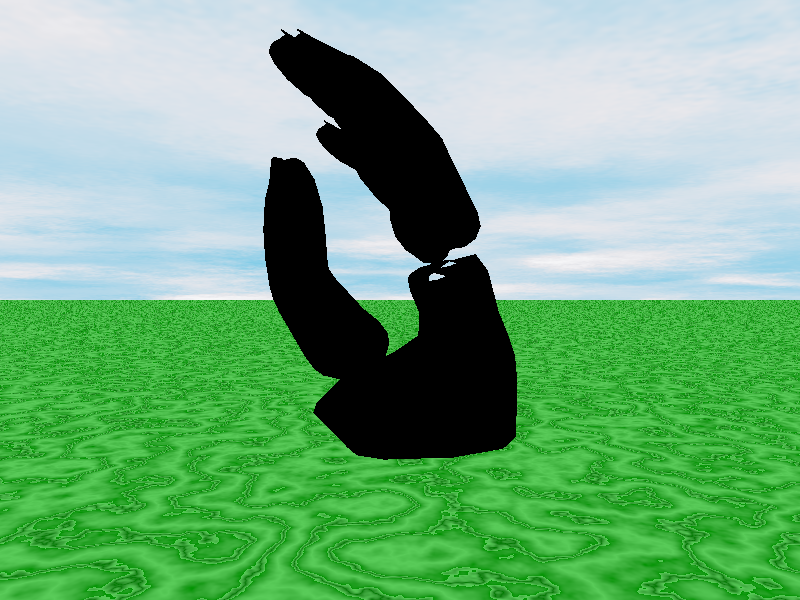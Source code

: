 #include "colors.inc"
#include "textures.inc"

camera {
	location  <0, 0, -5.515190>
	direction <0, 0,  1>
	up        <0, 1,  0>
	right   <4/3, 0,  0>
	look_at   <0, 0, 0>
}

light_source {<0, 0, -5.515190> color White}
light_source {<0, 13.787974, 0> color White}

// A cloud texture by: Jussi Kantola
#declare CloudColors = color_map {
    [0.0 0.1 color SkyBlue color SkyBlue]
   [0.70 color rgb <4/5, 4/5, 5/6>]
   [1.0 color White]
}

#declare CloudTexture = texture {
   pigment{
      bozo
      turbulence 0.5
      octaves 3
      lambda 6
      color_map { CloudColors }
   }
   finish { ambient 1 diffuse 0 }
   scale 1/6
}

sphere {
   <0, 0, 0>, 1
   texture { CloudTexture }
   scale <2757.594824, 275.759482, 2757.594824>
}

// Jade floor
plane { y, -1.264850 texture {Jade scale <0.827278, 2.757595, 0.827278>}}
// Add a glass finish
#declare GlassFinish = finish {	Shiny ambient 0 diffuse 0
	reflection 0.1 refraction 1 ior 1.5
}

// Object converted to POVRay V2.2 by WCVT2POV V2.7
#declare _W_HndPlmL = texture {pigment {color Black} finish {Shiny}}
#declare _W_HndThmL = texture {pigment {color Black} finish {Shiny}}
#declare _W_HndF4aL = texture {pigment {color Black} finish {Shiny}}
#declare _W_HndF3aL = texture {pigment {color Black} finish {Shiny}}
#declare _W_HndF2aL = texture {pigment {color Black} finish {Shiny}}
#declare _W_HndF1aL = texture {pigment {color Black} finish {Shiny}}
#declare _W_HndF1bL = texture {pigment {color Black} finish {Shiny}}
#declare _W_HndF1cL = texture {pigment {color Black} finish {Shiny}}
#declare _W_HndF2bL = texture {pigment {color Black} finish {Shiny}}
#declare _W_HndF2cL = texture {pigment {color Black} finish {Shiny}}
#declare _W_HndF3bL = texture {pigment {color Black} finish {Shiny}}
#declare _W_HndF3cL = texture {pigment {color Black} finish {Shiny}}
#declare _W_HndF4bL = texture {pigment {color Black} finish {Shiny}}
#declare _W_HndF4cl = texture {pigment {color Black} finish {Shiny}}


// This object has the following minimum and maximum values:
// xmin=-1.105959, xmax=1.105959
// ymin=-2.574777, ymax=2.574778
// zmin=-1.264855, zmax=1.264852

object {
	union {
		// _W_HndPlmL
		union {
			triangle {
				<0.926814, -0.118587, 0.280024>,
				<0.779225, 0.224324, 0.393244>,
				< 0.796957, 0.239632, 0.486663>
			}
			triangle {
				<0.800057, 0.240908, 0.583019>,
				<0.885647, -0.128148, 0.632814>,
				< 0.899882, -0.125263, 0.526600>
			}
			triangle {
				<0.885647, -0.128148, 0.632814>,
				<0.780664, 0.208535, 0.711273>,
				< 0.729397, 0.196429, 0.819773>
			}
			triangle {
				<0.700168, 0.116996, 1.010049>,
				<0.714397, -0.141152, 1.098388>,
				< 0.787995, -0.137049, 0.953825>
			}
			triangle {
				<0.520549, -0.003975, 1.189426>,
				<0.478652, -0.144373, 1.188866>,
				< 0.614808, -0.143242, 1.163985>
			}
			triangle {
				<0.520549, -0.003975, 1.189426>,
				<0.714397, -0.141152, 1.098388>,
				< 0.630327, 0.053388, 1.121106>
			}
			triangle {
				<0.214074, 0.009542, 1.118405>,
				<0.304481, -0.142537, 1.098120>,
				< 0.396126, -0.143984, 1.164072>
			}
			triangle {
				<0.317634, -0.001093, 1.184774>,
				<0.478652, -0.144373, 1.188866>,
				< 0.411577, 0.010868, 1.209803>
			}
			triangle {
				<0.304481, -0.142537, 1.098120>,
				<0.214074, 0.009542, 1.118405>,
				< 0.210335, 0.036260, 1.031653>
			}
			triangle {
				<0.216180, 0.143779, 0.727158>,
				<0.339530, -0.128705, 0.584426>,
				< 0.327189, -0.132165, 0.712594>
			}
			triangle {
				<0.339530, -0.128705, 0.584426>,
				<0.215544, 0.138997, 0.615825>,
				< 0.236660, 0.159842, 0.511085>
			}
			triangle {
				<0.283805, 0.234147, 0.443077>,
				<0.283756, -0.120412, 0.266991>,
				< 0.323437, -0.123804, 0.398872>
			}
			triangle {
				<0.283756, -0.120412, 0.266991>,
				<0.256249, 0.183089, 0.343447>,
				< 0.236289, 0.160572, 0.260042>
			}
			triangle {
				<0.212322, 0.157368, 0.151679>,
				<0.208839, -0.111527, -0.075146>,
				< 0.235925, -0.115873, 0.091098>
			}
			triangle {
				<0.208839, -0.111527, -0.075146>,
				<0.224027, 0.219822, -0.020394>,
				< 0.168970, 0.158554, -0.112016>
			}
			triangle {
				<0.116060, 0.115162, -0.212954>,
				<0.162853, -0.104086, -0.359526>,
				< 0.169039, -0.107806, -0.219324>
			}
			triangle {
				<0.187496, -0.101813, -0.441702>,
				<0.087134, 0.079896, -0.328352>,
				< 0.115267, 0.080247, -0.424655>
			}
			triangle {
				<0.313122, 0.080648, -0.511864>,
				<0.381670, -0.099068, -0.519657>,
				< 0.305966, -0.099433, -0.515800>
			}
			triangle {
				<0.381670, -0.099068, -0.519657>,
				<0.409987, 0.110246, -0.501229>,
				< 0.487119, 0.127370, -0.476022>
			}
			triangle {
				<0.554657, 0.151035, -0.431331>,
				<0.699374, -0.101912, -0.372988>,
				< 0.630589, -0.094575, -0.476471>
			}
			triangle {
				<0.734628, 0.218046, -0.116815>,
				<0.810240, 0.263994, 0.015277>,
				< 0.860642, -0.108454, -0.107502>
			}
			triangle {
				<0.699374, -0.101912, -0.372988>,
				<0.651641, 0.184316, -0.341501>,
				< 0.712476, 0.206039, -0.233122>
			}
			triangle {
				<0.860642, -0.108454, -0.107502>,
				<0.810240, 0.263994, 0.015277>,
				< 0.829016, 0.275177, 0.135553>
			}
			triangle {
				<0.785813, 0.259480, 0.299987>,
				<0.926814, -0.118587, 0.280024>,
				< 0.922132, -0.115761, 0.173534>
			}
			triangle {
				<1.006848, -0.314396, 0.154167>,
				<0.926814, -0.118587, 0.280024>,
				< 0.913154, -0.122711, 0.432448>
			}
			triangle {
				<0.899882, -0.125263, 0.526600>,
				<0.991189, -0.327262, 0.634061>,
				< 1.013550, -0.321477, 0.419800>
			}
			triangle {
				<0.991189, -0.327262, 0.634061>,
				<0.885647, -0.128148, 0.632814>,
				< 0.866644, -0.130628, 0.723501>
			}
			triangle {
				<0.787995, -0.137049, 0.953825>,
				<0.835373, -0.339280, 1.064066>,
				< 0.931704, -0.333545, 0.861507>
			}
			triangle {
				<0.715513, -0.341763, 1.142071>,
				<0.714397, -0.141152, 1.098388>,
				< 0.614808, -0.143242, 1.163985>
			}
			triangle {
				<0.614808, -0.143242, 1.163985>,
				<0.595650, -0.342657, 1.160480>,
				< 0.715513, -0.341763, 1.142071>
			}
			triangle {
				<0.506930, -0.342259, 1.133948>,
				<0.478652, -0.144373, 1.188866>,
				< 0.396126, -0.143984, 1.164072>
			}
			triangle {
				<0.396126, -0.143984, 1.164072>,
				<0.432746, -0.340703, 1.066391>,
				< 0.506930, -0.342259, 1.133948>
			}
			triangle {
				<0.432746, -0.340703, 1.066391>,
				<0.304481, -0.142537, 1.098120>,
				< 0.289915, -0.140080, 1.004497>
			}
			triangle {
				<0.327189, -0.132165, 0.712594>,
				<0.394102, -0.327375, 0.562296>,
				< 0.403015, -0.333964, 0.810231>
			}
			triangle {
				<0.394102, -0.327375, 0.562296>,
				<0.339530, -0.128705, 0.584426>,
				< 0.323437, -0.123804, 0.398872>
			}
			triangle {
				<0.323437, -0.123804, 0.398872>,
				<0.308389, -0.318748, 0.228532>,
				< 0.394102, -0.327375, 0.562296>
			}
			triangle {
				<0.308389, -0.318748, 0.228532>,
				<0.283756, -0.120412, 0.266991>,
				< 0.235925, -0.115873, 0.091098>
			}
			triangle {
				<0.235925, -0.115873, 0.091098>,
				<0.205283, -0.307120, -0.219824>,
				< 0.308389, -0.318748, 0.228532>
			}
			triangle {
				<0.205283, -0.307120, -0.219824>,
				<0.208839, -0.111527, -0.075146>,
				< 0.169039, -0.107806, -0.219324>
			}
			triangle {
				<0.169039, -0.107806, -0.219324>,
				<0.157542, -0.304410, -0.377035>,
				< 0.205283, -0.307120, -0.219824>
			}
			triangle {
				<0.157542, -0.304410, -0.377035>,
				<0.162853, -0.104086, -0.359526>,
				< 0.187496, -0.101813, -0.441702>
			}
			triangle {
				<0.305966, -0.099433, -0.515800>,
				<0.334037, -0.298772, -0.516293>,
				< 0.216900, -0.299660, -0.497411>
			}
			triangle {
				<0.381670, -0.099068, -0.519657>,
				<0.509645, -0.099274, -0.495848>,
				< 0.472359, -0.298016, -0.526980>
			}
			triangle {
				<0.381670, -0.099068, -0.519657>,
				<0.472359, -0.298016, -0.526980>,
				< 0.334037, -0.298772, -0.516293>
			}
			triangle {
				<0.630589, -0.094575, -0.476471>,
				<0.699374, -0.101912, -0.372988>,
				< 0.651340, -0.293027, -0.511227>
			}
			triangle {
				<0.825574, -0.105917, -0.206994>,
				<0.892187, -0.303910, -0.252998>,
				< 0.765696, -0.298737, -0.372668>
			}
			triangle {
				<0.892187, -0.303910, -0.252998>,
				<0.860642, -0.108454, -0.107502>,
				< 0.915709, -0.112175, 0.038957>
			}
			triangle {
				<0.922132, -0.115761, 0.173534>,
				<1.006848, -0.314396, 0.154167>,
				< 0.987655, -0.309767, -0.021579>
			}
			triangle {
				<1.068148, -0.511412, 0.068785>,
				<1.006848, -0.314396, 0.154167>,
				< 1.013550, -0.321477, 0.419800>
			}
			triangle {
				<1.013550, -0.321477, 0.419800>,
				<1.050950, -0.513051, 0.599629>,
				< 1.068148, -0.511412, 0.068785>
			}
			triangle {
				<1.050950, -0.513051, 0.599629>,
				<0.991189, -0.327262, 0.634061>,
				< 0.931704, -0.333545, 0.861507>
			}
			triangle {
				<0.931704, -0.333545, 0.861507>,
				<0.917751, -0.500645, 1.031890>,
				< 1.050950, -0.513051, 0.599629>
			}
			triangle {
				<0.820956, -0.514153, 1.107445>,
				<0.835373, -0.339280, 1.064066>,
				< 0.715513, -0.341763, 1.142071>
			}
			triangle {
				<0.715513, -0.341763, 1.142071>,
				<0.697738, -0.517701, 1.144142>,
				< 0.820956, -0.514153, 1.107445>
			}
			triangle {
				<0.608531, -0.522992, 1.108473>,
				<0.595650, -0.342657, 1.160480>,
				< 0.506930, -0.342259, 1.133948>
			}
			triangle {
				<0.506930, -0.342259, 1.133948>,
				<0.530113, -0.519417, 1.038146>,
				< 0.608531, -0.522992, 1.108473>
			}
			triangle {
				<0.432746, -0.340703, 1.066391>,
				<0.403015, -0.333964, 0.810231>,
				< 0.445763, -0.520303, 0.541181>
			}
			triangle {
				<0.432746, -0.340703, 1.066391>,
				<0.445763, -0.520303, 0.541181>,
				< 0.530113, -0.519417, 1.038146>
			}
			triangle {
				<0.394102, -0.327375, 0.562296>,
				<0.308389, -0.318748, 0.228532>,
				< 0.290894, -0.509977, 0.141051>
			}
			triangle {
				<0.394102, -0.327375, 0.562296>,
				<0.290894, -0.509977, 0.141051>,
				< 0.445763, -0.520303, 0.541181>
			}
			triangle {
				<0.308389, -0.318748, 0.228532>,
				<0.205283, -0.307120, -0.219824>,
				< 0.128093, -0.513426, -0.288174>
			}
			triangle {
				<0.308389, -0.318748, 0.228532>,
				<0.128093, -0.513426, -0.288174>,
				< 0.290894, -0.509977, 0.141051>
			}
			triangle {
				<-0.068717, -0.454695, -0.389602>,
				<-0.341728, -0.574355, -0.417134>,
				< 0.128093, -0.513426, -0.288174>
			}
			triangle {
				<0.128093, -0.513426, -0.288174>,
				<0.205283, -0.307120, -0.219824>,
				< -0.068717, -0.454695, -0.389602>
			}
			triangle {
				<0.025506, -0.437922, -0.475659>,
				<-0.208580, -0.533576, -0.476560>,
				< -0.068717, -0.454695, -0.389602>
			}
			triangle {
				<0.025506, -0.437922, -0.475659>,
				<0.216900, -0.299660, -0.497411>,
				< 0.115561, -0.440097, -0.527071>
			}
			triangle {
				<0.211322, -0.453749, -0.576438>,
				<-0.141051, -0.547294, -0.660623>,
				< 0.115561, -0.440097, -0.527071>
			}
			triangle {
				<0.115561, -0.440097, -0.527071>,
				<0.334037, -0.298772, -0.516293>,
				< 0.211322, -0.453749, -0.576438>
			}
			triangle {
				<0.594495, -0.515456, -0.624518>,
				<0.472359, -0.298016, -0.526980>,
				< 0.651340, -0.293027, -0.511227>
			}
			triangle {
				<0.765696, -0.298737, -0.372668>,
				<0.878745, -0.519717, -0.392277>,
				< 0.594495, -0.515456, -0.624518>
			}
			triangle {
				<0.878745, -0.519717, -0.392277>,
				<0.892187, -0.303910, -0.252998>,
				< 0.987655, -0.309767, -0.021579>
			}
			triangle {
				<0.987655, -0.309767, -0.021579>,
				<1.068148, -0.511412, 0.068785>,
				< 0.878745, -0.519717, -0.392277>
			}
			triangle {
				<1.068148, -0.511412, 0.068785>,
				<1.050950, -0.513051, 0.599629>,
				< 1.081218, -0.631711, 0.584508>
			}
			triangle {
				<1.068148, -0.511412, 0.068785>,
				<1.081218, -0.631711, 0.584508>,
				< 1.077333, -0.632521, 0.044193>
			}
			triangle {
				<1.050950, -0.513051, 0.599629>,
				<0.917751, -0.500645, 1.031890>,
				< 0.985184, -0.629639, 0.995865>
			}
			triangle {
				<1.050950, -0.513051, 0.599629>,
				<0.985184, -0.629639, 0.995865>,
				< 1.081218, -0.631711, 0.584508>
			}
			triangle {
				<0.985184, -0.629639, 0.995865>,
				<0.917751, -0.500645, 1.031890>,
				< 0.820956, -0.514153, 1.107445>
			}
			triangle {
				<0.820956, -0.514153, 1.107445>,
				<0.764806, -0.633389, 1.122049>,
				< 0.985184, -0.629639, 0.995865>
			}
			triangle {
				<0.682459, -0.632779, 1.103431>,
				<0.697738, -0.517701, 1.144142>,
				< 0.608531, -0.522992, 1.108473>
			}
			triangle {
				<0.608531, -0.522992, 1.108473>,
				<0.603327, -0.634854, 1.017072>,
				< 0.682459, -0.632779, 1.103431>
			}
			triangle {
				<0.530113, -0.519417, 1.038146>,
				<0.445763, -0.520303, 0.541181>,
				< 0.478551, -0.641431, 0.527311>
			}
			triangle {
				<0.530113, -0.519417, 1.038146>,
				<0.478551, -0.641431, 0.527311>,
				< 0.603327, -0.634854, 1.017072>
			}
			triangle {
				<0.445763, -0.520303, 0.541181>,
				<0.290894, -0.509977, 0.141051>,
				< 0.267230, -0.638433, 0.101737>
			}
			triangle {
				<0.445763, -0.520303, 0.541181>,
				<0.267230, -0.638433, 0.101737>,
				< 0.478551, -0.641431, 0.527311>
			}
			triangle {
				<0.290894, -0.509977, 0.141051>,
				<0.128093, -0.513426, -0.288174>,
				< 0.033557, -0.632391, -0.341164>
			}
			triangle {
				<0.290894, -0.509977, 0.141051>,
				<0.033557, -0.632391, -0.341164>,
				< 0.267230, -0.638433, 0.101737>
			}
			triangle {
				<-0.341728, -0.574355, -0.417134>,
				<-0.492846, -0.661215, -0.383223>,
				< 0.033557, -0.632391, -0.341164>
			}
			triangle {
				<0.033557, -0.632391, -0.341164>,
				<0.128093, -0.513426, -0.288174>,
				< -0.341728, -0.574355, -0.417134>
			}
			triangle {
				<0.594495, -0.515456, -0.624518>,
				<0.864294, -0.632098, -0.446280>,
				< 0.565743, -0.608283, -0.677078>
			}
			triangle {
				<0.565743, -0.608283, -0.677078>,
				<-0.141051, -0.547294, -0.660623>,
				< 0.594495, -0.515456, -0.624518>
			}
			triangle {
				<0.878745, -0.519717, -0.392277>,
				<1.068148, -0.511412, 0.068785>,
				< 1.077333, -0.632521, 0.044193>
			}
			triangle {
				<0.878745, -0.519717, -0.392277>,
				<1.077333, -0.632521, 0.044193>,
				< 0.864294, -0.632098, -0.446280>
			}
			triangle {
				<1.077333, -0.632521, 0.044193>,
				<1.081218, -0.631711, 0.584508>,
				< 1.104031, -0.759736, 0.575950>
			}
			triangle {
				<1.077333, -0.632521, 0.044193>,
				<1.104031, -0.759736, 0.575950>,
				< 1.081042, -0.739660, 0.023543>
			}
			triangle {
				<1.081218, -0.631711, 0.584508>,
				<0.985184, -0.629639, 0.995865>,
				< 1.019969, -0.763875, 0.974064>
			}
			triangle {
				<1.081218, -0.631711, 0.584508>,
				<1.019969, -0.763875, 0.974064>,
				< 1.104031, -0.759736, 0.575950>
			}
			triangle {
				<0.985184, -0.629639, 0.995865>,
				<0.764806, -0.633389, 1.122049>,
				< 0.795878, -0.762810, 1.096547>
			}
			triangle {
				<0.985184, -0.629639, 0.995865>,
				<0.795878, -0.762810, 1.096547>,
				< 1.019969, -0.763875, 0.974064>
			}
			triangle {
				<0.795878, -0.762810, 1.096547>,
				<0.764806, -0.633389, 1.122049>,
				< 0.682459, -0.632779, 1.103431>
			}
			triangle {
				<0.682459, -0.632779, 1.103431>,
				<0.644392, -0.762871, 1.002375>,
				< 0.795878, -0.762810, 1.096547>
			}
			triangle {
				<0.603327, -0.634854, 1.017072>,
				<0.478551, -0.641431, 0.527311>,
				< 0.500723, -0.767503, 0.519345>
			}
			triangle {
				<0.603327, -0.634854, 1.017072>,
				<0.500723, -0.767503, 0.519345>,
				< 0.644392, -0.762871, 1.002375>
			}
			triangle {
				<0.478551, -0.641431, 0.527311>,
				<0.267230, -0.638433, 0.101737>,
				< 0.245837, -0.773310, 0.064787>
			}
			triangle {
				<0.478551, -0.641431, 0.527311>,
				<0.245837, -0.773310, 0.064787>,
				< 0.500723, -0.767503, 0.519345>
			}
			triangle {
				<0.267230, -0.638433, 0.101737>,
				<0.033557, -0.632391, -0.341164>,
				< -0.125558, -0.759909, -0.341767>
			}
			triangle {
				<0.267230, -0.638433, 0.101737>,
				<-0.125558, -0.759909, -0.341767>,
				< 0.245837, -0.773310, 0.064787>
			}
			triangle {
				<-0.492846, -0.661215, -0.383223>,
				<-0.596801, -0.757521, -0.442530>,
				< -0.125558, -0.759909, -0.341767>
			}
			triangle {
				<-0.125558, -0.759909, -0.341767>,
				<0.033557, -0.632391, -0.341164>,
				< -0.492846, -0.661215, -0.383223>
			}
			triangle {
				<0.534968, -0.695838, -0.717131>,
				<-0.138930, -0.604724, -0.788302>,
				< 0.565743, -0.608283, -0.677078>
			}
			triangle {
				<0.565743, -0.608283, -0.677078>,
				<0.866973, -0.727164, -0.467517>,
				< 0.534968, -0.695838, -0.717131>
			}
			triangle {
				<0.864294, -0.632098, -0.446280>,
				<1.077333, -0.632521, 0.044193>,
				< 1.081042, -0.739660, 0.023543>
			}
			triangle {
				<0.864294, -0.632098, -0.446280>,
				<1.081042, -0.739660, 0.023543>,
				< 0.866973, -0.727164, -0.467517>
			}
			triangle {
				<1.081042, -0.739660, 0.023543>,
				<1.104031, -0.759736, 0.575950>,
				< 1.105959, -0.899503, 0.563592>
			}
			triangle {
				<1.081042, -0.739660, 0.023543>,
				<1.105959, -0.899503, 0.563592>,
				< 1.080481, -0.887045, 0.023956>
			}
			triangle {
				<1.104031, -0.759736, 0.575950>,
				<1.019969, -0.763875, 0.974064>,
				< 1.028809, -0.887025, 0.949619>
			}
			triangle {
				<1.104031, -0.759736, 0.575950>,
				<1.028809, -0.887025, 0.949619>,
				< 1.105959, -0.899503, 0.563592>
			}
			triangle {
				<1.019969, -0.763875, 0.974064>,
				<0.795878, -0.762810, 1.096547>,
				< 0.789580, -0.892067, 1.071900>
			}
			triangle {
				<1.019969, -0.763875, 0.974064>,
				<0.789580, -0.892067, 1.071900>,
				< 1.028809, -0.887025, 0.949619>
			}
			triangle {
				<0.795878, -0.762810, 1.096547>,
				<0.644392, -0.762871, 1.002375>,
				< 0.640952, -0.885659, 0.987441>
			}
			triangle {
				<0.795878, -0.762810, 1.096547>,
				<0.640952, -0.885659, 0.987441>,
				< 0.789580, -0.892067, 1.071900>
			}
			triangle {
				<0.644392, -0.762871, 1.002375>,
				<0.500723, -0.767503, 0.519345>,
				< 0.473843, -0.886915, 0.503276>
			}
			triangle {
				<0.644392, -0.762871, 1.002375>,
				<0.473843, -0.886915, 0.503276>,
				< 0.640952, -0.885659, 0.987441>
			}
			triangle {
				<0.500723, -0.767503, 0.519345>,
				<0.245837, -0.773310, 0.064787>,
				< 0.217044, -0.891558, 0.060280>
			}
			triangle {
				<0.500723, -0.767503, 0.519345>,
				<0.217044, -0.891558, 0.060280>,
				< 0.473843, -0.886915, 0.503276>
			}
			triangle {
				<0.245837, -0.773310, 0.064787>,
				<-0.125558, -0.759909, -0.341767>,
				< -0.201401, -0.881346, -0.339611>
			}
			triangle {
				<0.245837, -0.773310, 0.064787>,
				<-0.201401, -0.881346, -0.339611>,
				< 0.217044, -0.891558, 0.060280>
			}
			triangle {
				<-0.596801, -0.757521, -0.442530>,
				<-0.689551, -0.848830, -0.538054>,
				< -0.201401, -0.881346, -0.339611>
			}
			triangle {
				<-0.201401, -0.881346, -0.339611>,
				<-0.125558, -0.759909, -0.341767>,
				< -0.596801, -0.757521, -0.442530>
			}
			triangle {
				<0.499354, -0.794543, -0.742565>,
				<-0.162870, -0.642589, -0.841973>,
				< 0.534968, -0.695838, -0.717131>
			}
			triangle {
				<0.534968, -0.695838, -0.717131>,
				<0.866146, -0.859515, -0.473781>,
				< 0.499354, -0.794543, -0.742565>
			}
			triangle {
				<0.866973, -0.727164, -0.467517>,
				<1.081042, -0.739660, 0.023543>,
				< 1.080481, -0.887045, 0.023956>
			}
			triangle {
				<0.866973, -0.727164, -0.467517>,
				<1.080481, -0.887045, 0.023956>,
				< 0.866146, -0.859515, -0.473781>
			}
			triangle {
				<1.080481, -0.887045, 0.023956>,
				<1.105959, -0.899503, 0.563592>,
				< 1.071795, -1.276963, 0.551044>
			}
			triangle {
				<1.080481, -0.887045, 0.023956>,
				<1.071795, -1.276963, 0.551044>,
				< 1.073373, -1.263311, 0.039906>
			}
			triangle {
				<1.105959, -0.899503, 0.563592>,
				<1.028809, -0.887025, 0.949619>,
				< 0.981176, -1.286248, 0.887406>
			}
			triangle {
				<1.105959, -0.899503, 0.563592>,
				<0.981176, -1.286248, 0.887406>,
				< 1.071795, -1.276963, 0.551044>
			}
			triangle {
				<1.028809, -0.887025, 0.949619>,
				<0.789580, -0.892067, 1.071900>,
				< 0.719097, -1.289868, 0.989589>
			}
			triangle {
				<1.028809, -0.887025, 0.949619>,
				<0.719097, -1.289868, 0.989589>,
				< 0.981176, -1.286248, 0.887406>
			}
			triangle {
				<0.789580, -0.892067, 1.071900>,
				<0.640952, -0.885659, 0.987441>,
				< 0.514759, -1.288598, 0.916050>
			}
			triangle {
				<0.789580, -0.892067, 1.071900>,
				<0.514759, -1.288598, 0.916050>,
				< 0.719097, -1.289868, 0.989589>
			}
			triangle {
				<0.640952, -0.885659, 0.987441>,
				<0.473843, -0.886915, 0.503276>,
				< 0.269965, -1.278322, 0.500120>
			}
			triangle {
				<0.640952, -0.885659, 0.987441>,
				<0.269965, -1.278322, 0.500120>,
				< 0.514759, -1.288598, 0.916050>
			}
			triangle {
				<0.473843, -0.886915, 0.503276>,
				<0.217044, -0.891558, 0.060280>,
				< -0.016562, -1.269026, 0.116083>
			}
			triangle {
				<0.473843, -0.886915, 0.503276>,
				<-0.016562, -1.269026, 0.116083>,
				< 0.269965, -1.278322, 0.500120>
			}
			triangle {
				<0.217044, -0.891558, 0.060280>,
				<-0.201401, -0.881346, -0.339611>,
				< -0.462999, -1.252146, -0.368684>
			}
			triangle {
				<0.217044, -0.891558, 0.060280>,
				<-0.462999, -1.252146, -0.368684>,
				< -0.016562, -1.269026, 0.116083>
			}
			triangle {
				<-0.689551, -0.848830, -0.538054>,
				<-0.698159, -0.906852, -0.678066>,
				< -0.462999, -1.252146, -0.368684>
			}
			triangle {
				<-0.698159, -0.906852, -0.678066>,
				<-0.368934, -1.244582, -0.639990>,
				< -0.462999, -1.252146, -0.368684>
			}
			triangle {
				<-0.368934, -1.244582, -0.639990>,
				<-0.698159, -0.906852, -0.678066>,
				< -0.620165, -0.919074, -0.803846>
			}
			triangle {
				<-0.620165, -0.919074, -0.803846>,
				<-0.144558, -1.245784, -0.770616>,
				< -0.368934, -1.244582, -0.639990>
			}
			triangle {
				<-0.506677, -0.879287, -0.895245>,
				<-0.349516, -0.795520, -0.929224>,
				< 0.420677, -1.245582, -0.706543>
			}
			triangle {
				<-0.506677, -0.879287, -0.895245>,
				<0.420677, -1.245582, -0.706543>,
				< -0.144558, -1.245784, -0.770616>
			}
			triangle {
				<0.420677, -1.245582, -0.706543>,
				<-0.349516, -0.795520, -0.929224>,
				< -0.102923, -0.740661, -0.852280>
			}
			triangle {
				<0.499354, -0.794543, -0.742565>,
				<0.876709, -1.251719, -0.418836>,
				< 0.420677, -1.245582, -0.706543>
			}
			triangle {
				<0.866146, -0.859515, -0.473781>,
				<1.080481, -0.887045, 0.023956>,
				< 1.073373, -1.263311, 0.039906>
			}
			triangle {
				<0.866146, -0.859515, -0.473781>,
				<1.073373, -1.263311, 0.039906>,
				< 0.876709, -1.251719, -0.418836>
			}
			triangle {
				<1.073373, -1.263311, 0.039906>,
				<1.071795, -1.276963, 0.551044>,
				< 1.024906, -1.705274, 0.526856>
			}
			triangle {
				<1.073373, -1.263311, 0.039906>,
				<1.024906, -1.705274, 0.526856>,
				< 1.050187, -1.694937, 0.142768>
			}
			triangle {
				<1.071795, -1.276963, 0.551044>,
				<0.981176, -1.286248, 0.887406>,
				< 0.868248, -1.712720, 0.785689>
			}
			triangle {
				<1.071795, -1.276963, 0.551044>,
				<0.868248, -1.712720, 0.785689>,
				< 1.024906, -1.705274, 0.526856>
			}
			triangle {
				<0.981176, -1.286248, 0.887406>,
				<0.719097, -1.289868, 0.989589>,
				< 0.636854, -1.716096, 0.882706>
			}
			triangle {
				<0.981176, -1.286248, 0.887406>,
				<0.636854, -1.716096, 0.882706>,
				< 0.868248, -1.712720, 0.785689>
			}
			triangle {
				<0.719097, -1.289868, 0.989589>,
				<0.514759, -1.288598, 0.916050>,
				< 0.358536, -1.715299, 0.817573>
			}
			triangle {
				<0.719097, -1.289868, 0.989589>,
				<0.358536, -1.715299, 0.817573>,
				< 0.636854, -1.716096, 0.882706>
			}
			triangle {
				<0.514759, -1.288598, 0.916050>,
				<0.269965, -1.278322, 0.500120>,
				< 0.181505, -1.707586, 0.506308>
			}
			triangle {
				<0.514759, -1.288598, 0.916050>,
				<0.181505, -1.707586, 0.506308>,
				< 0.358536, -1.715299, 0.817573>
			}
			triangle {
				<0.269965, -1.278322, 0.500120>,
				<-0.016562, -1.269026, 0.116083>,
				< -0.025607, -1.699041, 0.160408>
			}
			triangle {
				<0.269965, -1.278322, 0.500120>,
				<-0.025607, -1.699041, 0.160408>,
				< 0.181505, -1.707586, 0.506308>
			}
			triangle {
				<-0.016562, -1.269026, 0.116083>,
				<-0.462999, -1.252146, -0.368684>,
				< -0.166762, -1.687399, -0.203588>
			}
			triangle {
				<-0.016562, -1.269026, 0.116083>,
				<-0.166762, -1.687399, -0.203588>,
				< -0.025607, -1.699041, 0.160408>
			}
			triangle {
				<-0.462999, -1.252146, -0.368684>,
				<-0.368934, -1.244582, -0.639990>,
				< -0.005629, -1.680106, -0.456303>
			}
			triangle {
				<-0.462999, -1.252146, -0.368684>,
				<-0.005629, -1.680106, -0.456303>,
				< -0.166762, -1.687399, -0.203588>
			}
			triangle {
				<-0.368934, -1.244582, -0.639990>,
				<-0.144558, -1.245784, -0.770616>,
				< 0.275744, -1.676356, -0.561185>
			}
			triangle {
				<-0.368934, -1.244582, -0.639990>,
				<0.275744, -1.676356, -0.561185>,
				< -0.005629, -1.680106, -0.456303>
			}
			triangle {
				<-0.144558, -1.245784, -0.770616>,
				<0.420677, -1.245582, -0.706543>,
				< 0.598571, -1.674178, -0.511545>
			}
			triangle {
				<-0.144558, -1.245784, -0.770616>,
				<0.598571, -1.674178, -0.511545>,
				< 0.275744, -1.676356, -0.561185>
			}
			triangle {
				<0.420677, -1.245582, -0.706543>,
				<0.876709, -1.251719, -0.418836>,
				< 0.916857, -1.684386, -0.269280>
			}
			triangle {
				<0.420677, -1.245582, -0.706543>,
				<0.916857, -1.684386, -0.269280>,
				< 0.598571, -1.674178, -0.511545>
			}
			triangle {
				<0.876709, -1.251719, -0.418836>,
				<1.073373, -1.263311, 0.039906>,
				< 1.050187, -1.694937, 0.142768>
			}
			triangle {
				<0.876709, -1.251719, -0.418836>,
				<1.050187, -1.694937, 0.142768>,
				< 0.916857, -1.684386, -0.269280>
			}
			triangle {
				<1.050187, -1.694937, 0.142768>,
				<1.024906, -1.705274, 0.526856>,
				< 0.972800, -2.112432, 0.540488>
			}
			triangle {
				<1.050187, -1.694937, 0.142768>,
				<0.972800, -2.112432, 0.540488>,
				< 1.065118, -2.111402, 0.253314>
			}
			triangle {
				<1.024906, -1.705274, 0.526856>,
				<0.868248, -1.712720, 0.785689>,
				< 0.768614, -2.112187, 0.743792>
			}
			triangle {
				<1.024906, -1.705274, 0.526856>,
				<0.768614, -2.112187, 0.743792>,
				< 0.972800, -2.112432, 0.540488>
			}
			triangle {
				<0.868248, -1.712720, 0.785689>,
				<0.636854, -1.716096, 0.882706>,
				< 0.479351, -2.111646, 0.820637>
			}
			triangle {
				<0.868248, -1.712720, 0.785689>,
				<0.479351, -2.111646, 0.820637>,
				< 0.768614, -2.112187, 0.743792>
			}
			triangle {
				<0.636854, -1.716096, 0.882706>,
				<0.358536, -1.715299, 0.817573>,
				< 0.188447, -2.110334, 0.742223>
			}
			triangle {
				<0.636854, -1.716096, 0.882706>,
				<0.188447, -2.110334, 0.742223>,
				< 0.479351, -2.111646, 0.820637>
			}
			triangle {
				<0.358536, -1.715299, 0.817573>,
				<0.181505, -1.707586, 0.506308>,
				< -0.020051, -2.108751, 0.537807>
			}
			triangle {
				<0.358536, -1.715299, 0.817573>,
				<-0.020051, -2.108751, 0.537807>,
				< 0.188447, -2.110334, 0.742223>
			}
			triangle {
				<0.181505, -1.707586, 0.506308>,
				<-0.025607, -1.699041, 0.160408>,
				< -0.084872, -2.107782, 0.250201>
			}
			triangle {
				<0.181505, -1.707586, 0.506308>,
				<-0.084872, -2.107782, 0.250201>,
				< -0.020051, -2.108751, 0.537807>
			}
			triangle {
				<-0.025607, -1.699041, 0.160408>,
				<-0.166762, -1.687399, -0.203588>,
				< -0.026136, -2.106699, -0.035389>
			}
			triangle {
				<-0.025607, -1.699041, 0.160408>,
				<-0.026136, -2.106699, -0.035389>,
				< -0.084872, -2.107782, 0.250201>
			}
			triangle {
				<-0.166762, -1.687399, -0.203588>,
				<-0.005629, -1.680106, -0.456303>,
				< 0.178056, -2.105799, -0.238692>
			}
			triangle {
				<-0.166762, -1.687399, -0.203588>,
				<0.178056, -2.105799, -0.238692>,
				< -0.026136, -2.106699, -0.035389>
			}
			triangle {
				<-0.005629, -1.680106, -0.456303>,
				<0.275744, -1.676356, -0.561185>,
				< 0.467310, -2.106440, -0.315531>
			}
			triangle {
				<-0.005629, -1.680106, -0.456303>,
				<0.467310, -2.106440, -0.315531>,
				< 0.178056, -2.105799, -0.238692>
			}
			triangle {
				<0.275744, -1.676356, -0.561185>,
				<0.598571, -1.674178, -0.511545>,
				< 0.758218, -2.107542, -0.237119>
			}
			triangle {
				<0.275744, -1.676356, -0.561185>,
				<0.758218, -2.107542, -0.237119>,
				< 0.467310, -2.106440, -0.315531>
			}
			triangle {
				<0.598571, -1.674178, -0.511545>,
				<0.916857, -1.684386, -0.269280>,
				< 0.966722, -2.109648, -0.032701>
			}
			triangle {
				<0.598571, -1.674178, -0.511545>,
				<0.966722, -2.109648, -0.032701>,
				< 0.758218, -2.107542, -0.237119>
			}
			triangle {
				<0.916857, -1.684386, -0.269280>,
				<1.050187, -1.694937, 0.142768>,
				< 1.065118, -2.111402, 0.253314>
			}
			triangle {
				<0.916857, -1.684386, -0.269280>,
				<1.065118, -2.111402, 0.253314>,
				< 0.966722, -2.109648, -0.032701>
			}
			triangle {
				<0.445854, 0.131954, 1.194914>,
				<0.341872, 0.086105, 1.222830>,
				< 0.411577, 0.010868, 1.209803>
			}
			triangle {
				<0.630327, 0.053388, 1.121106>,
				<0.511638, 0.188884, 1.138847>,
				< 0.445854, 0.131954, 1.194914>
			}
			triangle {
				<0.517112, 0.250871, 1.056988>,
				<0.511638, 0.188884, 1.138847>,
				< 0.630327, 0.053388, 1.121106>
			}
			triangle {
				<0.517112, 0.250871, 1.056988>,
				<0.630327, 0.053388, 1.121106>,
				< 0.700168, 0.116996, 1.010049>
			}
			triangle {
				<0.218393, 0.262992, 0.902301>,
				<0.292490, 0.303968, 0.885954>,
				< 0.410500, 0.335080, 0.818795>
			}
			triangle {
				<0.410500, 0.335080, 0.818795>,
				<0.291698, 0.300796, 0.792299>,
				< 0.218393, 0.262992, 0.902301>
			}
			triangle {
				<0.700168, 0.116996, 1.010049>,
				<0.734808, 0.160836, 0.909144>,
				< 0.478363, 0.300012, 0.969964>
			}
			triangle {
				<0.729397, 0.196429, 0.819773>,
				<0.780664, 0.208535, 0.711273>,
				< 0.292490, 0.303968, 0.885954>
			}
			triangle {
				<0.620576, 0.392493, 0.712879>,
				<0.531548, 0.361720, 0.784237>,
				< 0.780664, 0.208535, 0.711273>
			}
			triangle {
				<0.658213, 0.413566, 0.615489>,
				<0.620576, 0.392493, 0.712879>,
				< 0.780664, 0.208535, 0.711273>
			}
			triangle {
				<0.800057, 0.240908, 0.583019>,
				<0.630758, 0.418135, 0.520287>,
				< 0.658213, 0.413566, 0.615489>
			}
			triangle {
				<0.531548, 0.361720, 0.784237>,
				<0.410500, 0.335080, 0.818795>,
				< 0.780664, 0.208535, 0.711273>
			}
			triangle {
				<0.292490, 0.303968, 0.885954>,
				<0.402516, 0.326478, 0.904443>,
				< 0.729397, 0.196429, 0.819773>
			}
			triangle {
				<0.780664, 0.208535, 0.711273>,
				<0.410500, 0.335080, 0.818795>,
				< 0.292490, 0.303968, 0.885954>
			}
			triangle {
				<0.796957, 0.239632, 0.486663>,
				<0.548338, 0.392071, 0.446425>,
				< 0.630758, 0.418135, 0.520287>
			}
			triangle {
				<0.779225, 0.224324, 0.393244>,
				<0.591600, 0.400948, 0.362928>,
				< 0.548338, 0.392071, 0.446425>
			}
			triangle {
				<0.658213, 0.413566, 0.615489>,
				<0.780664, 0.208535, 0.711273>,
				< 0.800057, 0.240908, 0.583019>
			}
			triangle {
				<0.817941, 0.265650, 0.228681>,
				<0.684104, 0.425372, 0.286538>,
				< 0.591600, 0.400948, 0.362928>
			}
			triangle {
				<0.817941, 0.265650, 0.228681>,
				<0.719083, 0.433605, 0.179819>,
				< 0.684104, 0.425372, 0.286538>
			}
			triangle {
				<0.591600, 0.400948, 0.362928>,
				<0.779225, 0.224324, 0.393244>,
				< 0.785813, 0.259480, 0.299987>
			}
			triangle {
				<0.683396, 0.422451, 0.073601>,
				<0.719083, 0.433605, 0.179819>,
				< 0.810240, 0.263994, 0.015277>
			}
			triangle {
				<0.590377, 0.395946, -0.001473>,
				<0.683396, 0.422451, 0.073601>,
				< 0.810240, 0.263994, 0.015277>
			}
			triangle {
				<0.734628, 0.218046, -0.116815>,
				<0.459985, 0.359766, -0.029379>,
				< 0.590377, 0.395946, -0.001473>
			}
			triangle {
				<0.734628, 0.218046, -0.116815>,
				<0.511614, 0.356750, -0.217383>,
				< 0.424733, 0.362253, -0.139482>
			}
			triangle {
				<0.513356, 0.271987, -0.428747>,
				<0.545299, 0.323738, -0.324099>,
				< 0.651641, 0.184316, -0.341501>
			}
			triangle {
				<0.513356, 0.271987, -0.428747>,
				<0.651641, 0.184316, -0.341501>,
				< 0.554657, 0.151035, -0.431331>
			}
			triangle {
				<0.316651, 0.170600, -0.517474>,
				<0.427964, 0.217212, -0.501206>,
				< 0.409987, 0.110246, -0.501229>
			}
			triangle {
				<0.313122, 0.080648, -0.511864>,
				<0.186393, 0.147996, -0.493584>,
				< 0.316651, 0.170600, -0.517474>
			}
			triangle {
				<0.316651, 0.170600, -0.517474>,
				<0.409987, 0.110246, -0.501229>,
				< 0.313122, 0.080648, -0.511864>
			}
			triangle {
				<0.734628, 0.218046, -0.116815>,
				<0.424733, 0.362253, -0.139482>,
				< 0.459985, 0.359766, -0.029379>
			}
			triangle {
				<0.590377, 0.395946, -0.001473>,
				<0.810240, 0.263994, 0.015277>,
				< 0.734628, 0.218046, -0.116815>
			}
			triangle {
				<0.545299, 0.323738, -0.324099>,
				<0.511614, 0.356750, -0.217383>,
				< 0.651641, 0.184316, -0.341501>
			}
			triangle {
				<0.115267, 0.080247, -0.424655>,
				<0.087134, 0.079896, -0.328352>,
				< 0.099731, 0.153514, -0.415690>
			}
			triangle {
				<0.065808, 0.186512, -0.308965>,
				<0.099731, 0.153514, -0.415690>,
				< 0.087134, 0.079896, -0.328352>
			}
			triangle {
				<0.097304, 0.238243, -0.204304>,
				<0.065808, 0.186512, -0.308965>,
				< 0.087134, 0.079896, -0.328352>
			}
			triangle {
				<0.097304, 0.238243, -0.204304>,
				<0.087134, 0.079896, -0.328352>,
				< 0.116060, 0.115162, -0.212954>
			}
			triangle {
				<0.424733, 0.362253, -0.139482>,
				<0.168970, 0.158554, -0.112016>,
				< 0.224027, 0.219822, -0.020394>
			}
			triangle {
				<0.329897, 0.324369, 0.000383>,
				<0.459985, 0.359766, -0.029379>,
				< 0.224027, 0.219822, -0.020394>
			}
			triangle {
				<0.209436, 0.181412, 0.033422>,
				<0.237609, 0.299961, 0.076774>,
				< 0.329897, 0.324369, 0.000383>
			}
			triangle {
				<0.329897, 0.324369, 0.000383>,
				<0.224027, 0.219822, -0.020394>,
				< 0.209436, 0.181412, 0.033422>
			}
			triangle {
				<0.212322, 0.157368, 0.151679>,
				<0.236289, 0.160572, 0.260042>,
				< 0.202748, 0.291733, 0.183486>
			}
			triangle {
				<0.236289, 0.160572, 0.260042>,
				<0.256249, 0.183089, 0.343447>,
				< 0.238317, 0.302887, 0.289703>
			}
			triangle {
				<0.331110, 0.329386, 0.364783>,
				<0.238317, 0.302887, 0.289703>,
				< 0.256249, 0.183089, 0.343447>
			}
			triangle {
				<0.283805, 0.234147, 0.443077>,
				<0.461397, 0.365572, 0.392692>,
				< 0.331110, 0.329386, 0.364783>
			}
			triangle {
				<0.283805, 0.234147, 0.443077>,
				<0.308607, 0.344683, 0.462705>,
				< 0.461397, 0.365572, 0.392692>
			}
			triangle {
				<0.331110, 0.329386, 0.364783>,
				<0.256249, 0.183089, 0.343447>,
				< 0.283805, 0.234147, 0.443077>
			}
			triangle {
				<0.236660, 0.159842, 0.511085>,
				<0.215544, 0.138997, 0.615825>,
				< 0.219779, 0.313903, 0.534079>
			}
			triangle {
				<0.182415, 0.292823, 0.631467>,
				<0.219779, 0.313903, 0.534079>,
				< 0.215544, 0.138997, 0.615825>
			}
			triangle {
				<0.209975, 0.288266, 0.726678>,
				<0.182415, 0.292823, 0.631467>,
				< 0.215544, 0.138997, 0.615825>
			}
			triangle {
				<0.216180, 0.143779, 0.727158>,
				<0.291698, 0.300796, 0.792299>,
				< 0.209975, 0.288266, 0.726678>
			}
			triangle {
				<0.209975, 0.288266, 0.726678>,
				<0.215544, 0.138997, 0.615825>,
				< 0.216180, 0.143779, 0.727158>
			}
			triangle {
				<0.241945, 0.179691, 0.835286>,
				<0.147407, 0.209871, 0.954434>,
				< 0.218393, 0.262992, 0.902301>
			}
			triangle {
				<0.211599, 0.082589, 0.934578>,
				<0.129322, 0.152008, 1.049977>,
				< 0.147407, 0.209871, 0.954434>
			}
			triangle {
				<0.160015, 0.103330, 1.132234>,
				<0.129322, 0.152008, 1.049977>,
				< 0.214074, 0.009542, 1.118405>
			}
			triangle {
				<0.411577, 0.010868, 1.209803>,
				<0.244070, 0.074255, 1.198445>,
				< 0.317634, -0.001093, 1.184774>
			}
			triangle {
				<0.214074, 0.009542, 1.118405>,
				<0.396126, -0.143984, 1.164072>,
				< 0.317634, -0.001093, 1.184774>
			}
			triangle {
				<0.116060, 0.115162, -0.212954>,
				<0.182502, 0.292997, -0.131834>,
				< 0.097304, 0.238243, -0.204304>
			}
			triangle {
				<0.548338, 0.392071, 0.446425>,
				<0.591600, 0.400948, 0.362928>,
				< 0.461397, 0.365572, 0.392692>
			}
			triangle {
				<0.308607, 0.344683, 0.462705>,
				<0.548338, 0.392071, 0.446425>,
				< 0.461397, 0.365572, 0.392692>
			}
			triangle {
				<0.224027, 0.219822, -0.020394>,
				<0.459985, 0.359766, -0.029379>,
				< 0.424733, 0.362253, -0.139482>
			}
			triangle {
				<0.241945, 0.179691, 0.835286>,
				<0.218393, 0.262992, 0.902301>,
				< 0.291698, 0.300796, 0.792299>
			}
			triangle {
				<0.464530, -2.574777, 0.250354>,
				<0.763395, -2.513258, 0.254485>,
				< 0.723228, -2.513799, 0.393450>
			}
			triangle {
				<0.464530, -2.574777, 0.250354>,
				<0.723228, -2.513799, 0.393450>,
				< 0.613767, -2.513982, 0.494154>
			}
			triangle {
				<0.464530, -2.574777, 0.250354>,
				<0.613767, -2.513982, 0.494154>,
				< 0.464341, -2.513719, 0.529619>
			}
			triangle {
				<0.464530, -2.574777, 0.250354>,
				<0.464341, -2.513719, 0.529619>,
				< 0.314983, -2.513124, 0.490328>
			}
			triangle {
				<0.464530, -2.574777, 0.250354>,
				<0.314983, -2.513124, 0.490328>,
				< 0.205731, -2.512327, 0.386816>
			}
			triangle {
				<0.464530, -2.574777, 0.250354>,
				<0.205731, -2.512327, 0.386816>,
				< 0.165842, -2.511545, 0.246829>
			}
			triangle {
				<0.464530, -2.574777, 0.250354>,
				<0.165842, -2.511545, 0.246829>,
				< 0.206012, -2.510996, 0.107855>
			}
			triangle {
				<0.464530, -2.574777, 0.250354>,
				<0.206012, -2.510996, 0.107855>,
				< 0.315475, -2.510828, 0.007151>
			}
			triangle {
				<0.464530, -2.574777, 0.250354>,
				<0.315475, -2.510828, 0.007151>,
				< 0.464907, -2.511072, -0.028307>
			}
			triangle {
				<0.464530, -2.574777, 0.250354>,
				<0.464907, -2.511072, -0.028307>,
				< 0.614250, -2.511679, 0.010981>
			}
			triangle {
				<0.464530, -2.574777, 0.250354>,
				<0.614250, -2.511679, 0.010981>,
				< 0.723508, -2.512480, 0.114488>
			}
			triangle {
				<0.464530, -2.574777, 0.250354>,
				<0.723508, -2.512480, 0.114488>,
				< 0.763395, -2.513258, 0.254485>
			}
			triangle {
				<0.763395, -2.513258, 0.254485>,
				<0.982355, -2.343450, 0.258118>,
				< 0.912785, -2.344411, 0.498814>
			}
			triangle {
				<0.763395, -2.513258, 0.254485>,
				<0.912785, -2.344411, 0.498814>,
				< 0.723228, -2.513799, 0.393450>
			}
			triangle {
				<0.723228, -2.513799, 0.393450>,
				<0.912785, -2.344411, 0.498814>,
				< 0.723193, -2.344708, 0.673243>
			}
			triangle {
				<0.723228, -2.513799, 0.393450>,
				<0.723193, -2.344708, 0.673243>,
				< 0.613767, -2.513982, 0.494154>
			}
			triangle {
				<0.613767, -2.513982, 0.494154>,
				<0.723193, -2.344708, 0.673243>,
				< 0.464375, -2.344274, 0.734661>
			}
			triangle {
				<0.613767, -2.513982, 0.494154>,
				<0.464375, -2.344274, 0.734661>,
				< 0.464341, -2.513719, 0.529619>
			}
			triangle {
				<0.464341, -2.513719, 0.529619>,
				<0.464375, -2.344274, 0.734661>,
				< 0.219926, -2.343263, 0.665937>
			}
			triangle {
				<0.464341, -2.513719, 0.529619>,
				<0.219926, -2.343263, 0.665937>,
				< 0.314983, -2.513124, 0.490328>
			}
			triangle {
				<0.314983, -2.513124, 0.490328>,
				<0.219926, -2.343263, 0.665937>,
				< 0.040176, -2.341909, 0.486204>
			}
			triangle {
				<0.314983, -2.513124, 0.490328>,
				<0.040176, -2.341909, 0.486204>,
				< 0.205731, -2.512327, 0.386816>
			}
			triangle {
				<0.205731, -2.512327, 0.386816>,
				<0.040176, -2.341909, 0.486204>,
				< -0.024169, -2.340566, 0.243504>
			}
			triangle {
				<0.205731, -2.512327, 0.386816>,
				<-0.024169, -2.340566, 0.243504>,
				< 0.165842, -2.511545, 0.246829>
			}
			triangle {
				<0.165842, -2.511545, 0.246829>,
				<-0.024169, -2.340566, 0.243504>,
				< 0.064391, -2.339678, 0.001900>
			}
			triangle {
				<0.165842, -2.511545, 0.246829>,
				<0.064391, -2.339678, 0.001900>,
				< 0.206012, -2.510996, 0.107855>
			}
			triangle {
				<0.206012, -2.510996, 0.107855>,
				<0.064391, -2.339678, 0.001900>,
				< 0.206530, -2.339255, -0.170276>
			}
			triangle {
				<0.206012, -2.510996, 0.107855>,
				<0.206530, -2.339255, -0.170276>,
				< 0.315475, -2.510828, 0.007151>
			}
			triangle {
				<0.315475, -2.510828, 0.007151>,
				<0.206530, -2.339255, -0.170276>,
				< 0.465347, -2.339667, -0.231689>
			}
			triangle {
				<0.315475, -2.510828, 0.007151>,
				<0.465347, -2.339667, -0.231689>,
				< 0.464907, -2.511072, -0.028307>
			}
			triangle {
				<0.464907, -2.511072, -0.028307>,
				<0.465347, -2.339667, -0.231689>,
				< 0.724024, -2.340739, -0.163641>
			}
			triangle {
				<0.464907, -2.511072, -0.028307>,
				<0.724024, -2.340739, -0.163641>,
				< 0.614250, -2.511679, 0.010981>
			}
			triangle {
				<0.614250, -2.511679, 0.010981>,
				<0.724024, -2.340739, -0.163641>,
				< 0.913279, -2.342115, 0.015643>
			}
			triangle {
				<0.614250, -2.511679, 0.010981>,
				<0.913279, -2.342115, 0.015643>,
				< 0.723508, -2.512480, 0.114488>
			}
			triangle {
				<0.723508, -2.512480, 0.114488>,
				<0.913279, -2.342115, 0.015643>,
				< 0.982355, -2.343450, 0.258118>
			}
			triangle {
				<0.723508, -2.512480, 0.114488>,
				<0.982355, -2.343450, 0.258118>,
				< 0.763395, -2.513258, 0.254485>
			}
			triangle {
				<0.982355, -2.343450, 0.258118>,
				<1.065093, -2.110868, 0.253296>,
				< 0.972808, -2.111970, 0.540496>
			}
			triangle {
				<0.982355, -2.343450, 0.258118>,
				<0.972808, -2.111970, 0.540496>,
				< 0.912785, -2.344411, 0.498814>
			}
			triangle {
				<0.912785, -2.344411, 0.498814>,
				<0.972808, -2.111970, 0.540496>,
				< 0.763485, -2.112332, 0.739625>
			}
			triangle {
				<0.912785, -2.344411, 0.498814>,
				<0.763485, -2.112332, 0.739625>,
				< 0.723193, -2.344708, 0.673243>
			}
			triangle {
				<0.723193, -2.344708, 0.673243>,
				<0.763485, -2.112332, 0.739625>,
				< 0.479339, -2.111924, 0.820674>
			}
			triangle {
				<0.723193, -2.344708, 0.673243>,
				<0.479339, -2.111924, 0.820674>,
				< 0.464375, -2.344274, 0.734661>
			}
			triangle {
				<0.464375, -2.344274, 0.734661>,
				<0.479339, -2.111924, 0.820674>,
				< 0.188338, -2.110734, 0.742148>
			}
			triangle {
				<0.464375, -2.344274, 0.734661>,
				<0.188338, -2.110734, 0.742148>,
				< 0.219926, -2.343263, 0.665937>
			}
			triangle {
				<0.219926, -2.343263, 0.665937>,
				<0.188338, -2.110734, 0.742148>,
				< -0.020336, -2.109170, 0.538190>
			}
			triangle {
				<0.219926, -2.343263, 0.665937>,
				<-0.020336, -2.109170, 0.538190>,
				< 0.040176, -2.341909, 0.486204>
			}
			triangle {
				<0.040176, -2.341909, 0.486204>,
				<-0.020336, -2.109170, 0.538190>,
				< -0.084878, -2.107618, 0.250203>
			}
			triangle {
				<0.040176, -2.341909, 0.486204>,
				<-0.084878, -2.107618, 0.250203>,
				< -0.024169, -2.340566, 0.243504>
			}
			triangle {
				<-0.024169, -2.340566, 0.243504>,
				<-0.084878, -2.107618, 0.250203>,
				< -0.026143, -2.106436, -0.035380>
			}
			triangle {
				<-0.024169, -2.340566, 0.243504>,
				<-0.026143, -2.106436, -0.035380>,
				< 0.064391, -2.339678, 0.001900>
			}
			triangle {
				<0.064391, -2.339678, 0.001900>,
				<-0.026143, -2.106436, -0.035380>,
				< 0.178054, -2.106036, -0.238691>
			}
			triangle {
				<0.064391, -2.339678, 0.001900>,
				<0.178054, -2.106036, -0.238691>,
				< 0.206530, -2.339255, -0.170276>
			}
			triangle {
				<0.206530, -2.339255, -0.170276>,
				<0.178054, -2.106036, -0.238691>,
				< 0.467113, -2.106486, -0.315526>
			}
			triangle {
				<0.206530, -2.339255, -0.170276>,
				<0.467113, -2.106486, -0.315526>,
				< 0.465347, -2.339667, -0.231689>
			}
			triangle {
				<0.465347, -2.339667, -0.231689>,
				<0.467113, -2.106486, -0.315526>,
				< 0.758187, -2.107672, -0.237147>
			}
			triangle {
				<0.465347, -2.339667, -0.231689>,
				<0.758187, -2.107672, -0.237147>,
				< 0.724024, -2.340739, -0.163641>
			}
			triangle {
				<0.724024, -2.340739, -0.163641>,
				<0.758187, -2.107672, -0.237147>,
				< 0.966961, -2.109236, -0.032666>
			}
			triangle {
				<0.724024, -2.340739, -0.163641>,
				<0.966961, -2.109236, -0.032666>,
				< 0.913279, -2.342115, 0.015643>
			}
			triangle {
				<0.913279, -2.342115, 0.015643>,
				<0.966961, -2.109236, -0.032666>,
				< 1.065093, -2.110868, 0.253296>
			}
			triangle {
				<0.913279, -2.342115, 0.015643>,
				<1.065093, -2.110868, 0.253296>,
				< 0.982355, -2.343450, 0.258118>
			}
			triangle {
				<0.922132, -0.115761, 0.173534>,
				<0.915709, -0.112175, 0.038957>,
				< 0.817941, 0.265650, 0.228681>
			}
			triangle {
				<0.719083, 0.433605, 0.179819>,
				<0.817941, 0.265650, 0.228681>,
				< 0.829016, 0.275177, 0.135553>
			}
			triangle {
				<0.915709, -0.112175, 0.038957>,
				<0.829016, 0.275177, 0.135553>,
				< 0.817941, 0.265650, 0.228681>
			}
			triangle {
				<0.719083, 0.433605, 0.179819>,
				<0.829016, 0.275177, 0.135553>,
				< 0.810240, 0.263994, 0.015277>
			}
			triangle {
				<0.591600, 0.400948, 0.362928>,
				<0.785813, 0.259480, 0.299987>,
				< 0.817941, 0.265650, 0.228681>
			}
			triangle {
				<0.785813, 0.259480, 0.299987>,
				<0.779225, 0.224324, 0.393244>,
				< 0.926814, -0.118587, 0.280024>
			}
			triangle {
				<0.734628, 0.218046, -0.116815>,
				<0.860642, -0.108454, -0.107502>,
				< 0.825574, -0.105917, -0.206994>
			}
			triangle {
				<0.651641, 0.184316, -0.341501>,
				<0.511614, 0.356750, -0.217383>,
				< 0.712476, 0.206039, -0.233122>
			}
			triangle {
				<0.712476, 0.206039, -0.233122>,
				<0.511614, 0.356750, -0.217383>,
				< 0.734628, 0.218046, -0.116815>
			}
			triangle {
				<0.767665, -0.103648, -0.299388>,
				<0.712476, 0.206039, -0.233122>,
				< 0.734628, 0.218046, -0.116815>
			}
			triangle {
				<0.554657, 0.151035, -0.431331>,
				<0.651641, 0.184316, -0.341501>,
				< 0.699374, -0.101912, -0.372988>
			}
			triangle {
				<0.913154, -0.122711, 0.432448>,
				<0.796957, 0.239632, 0.486663>,
				< 0.800057, 0.240908, 0.583019>
			}
			triangle {
				<0.548338, 0.392071, 0.446425>,
				<0.796957, 0.239632, 0.486663>,
				< 0.779225, 0.224324, 0.393244>
			}
			triangle {
				<0.630758, 0.418135, 0.520287>,
				<0.800057, 0.240908, 0.583019>,
				< 0.796957, 0.239632, 0.486663>
			}
			triangle {
				<0.800057, 0.240908, 0.583019>,
				<0.780664, 0.208535, 0.711273>,
				< 0.885647, -0.128148, 0.632814>
			}
			triangle {
				<0.829016, 0.275177, 0.135553>,
				<0.915709, -0.112175, 0.038957>,
				< 0.860642, -0.108454, -0.107502>
			}
			triangle {
				<0.987655, -0.309767, -0.021579>,
				<0.915709, -0.112175, 0.038957>,
				< 0.922132, -0.115761, 0.173534>
			}
			triangle {
				<0.796957, 0.239632, 0.486663>,
				<0.913154, -0.122711, 0.432448>,
				< 0.926814, -0.118587, 0.280024>
			}
			triangle {
				<1.013550, -0.321477, 0.419800>,
				<0.913154, -0.122711, 0.432448>,
				< 0.899882, -0.125263, 0.526600>
			}
			triangle {
				<0.765696, -0.298737, -0.372668>,
				<0.767665, -0.103648, -0.299388>,
				< 0.825574, -0.105917, -0.206994>
			}
			triangle {
				<0.767665, -0.103648, -0.299388>,
				<0.699374, -0.101912, -0.372988>,
				< 0.712476, 0.206039, -0.233122>
			}
			triangle {
				<0.700168, 0.116996, 1.010049>,
				<0.630327, 0.053388, 1.121106>,
				< 0.714397, -0.141152, 1.098388>
			}
			triangle {
				<0.478363, 0.300012, 0.969964>,
				<0.517112, 0.250871, 1.056988>,
				< 0.700168, 0.116996, 1.010049>
			}
			triangle {
				<0.787995, -0.137049, 0.953825>,
				<0.836104, -0.133641, 0.832376>,
				< 0.734808, 0.160836, 0.909144>
			}
			triangle {
				<0.734808, 0.160836, 0.909144>,
				<0.729397, 0.196429, 0.819773>,
				< 0.478363, 0.300012, 0.969964>
			}
			triangle {
				<0.734808, 0.160836, 0.909144>,
				<0.700168, 0.116996, 1.010049>,
				< 0.787995, -0.137049, 0.953825>
			}
			triangle {
				<0.787995, -0.137049, 0.953825>,
				<0.714397, -0.141152, 1.098388>,
				< 0.835373, -0.339280, 1.064066>
			}
			triangle {
				<0.836104, -0.133641, 0.832376>,
				<0.866644, -0.130628, 0.723501>,
				< 0.729397, 0.196429, 0.819773>
			}
			triangle {
				<0.402516, 0.326478, 0.904443>,
				<0.478363, 0.300012, 0.969964>,
				< 0.729397, 0.196429, 0.819773>
			}
			triangle {
				<0.931704, -0.333545, 0.861507>,
				<0.991189, -0.327262, 0.634061>,
				< 0.836104, -0.133641, 0.832376>
			}
			triangle {
				<0.729397, 0.196429, 0.819773>,
				<0.734808, 0.160836, 0.909144>,
				< 0.836104, -0.133641, 0.832376>
			}
			triangle {
				<0.991189, -0.327262, 0.634061>,
				<0.866644, -0.130628, 0.723501>,
				< 0.836104, -0.133641, 0.832376>
			}
			triangle {
				<0.866644, -0.130628, 0.723501>,
				<0.885647, -0.128148, 0.632814>,
				< 0.729397, 0.196429, 0.819773>
			}
			triangle {
				<0.800057, 0.240908, 0.583019>,
				<0.899882, -0.125263, 0.526600>,
				< 0.913154, -0.122711, 0.432448>
			}
			triangle {
				<0.899882, -0.125263, 0.526600>,
				<0.885647, -0.128148, 0.632814>,
				< 0.991189, -0.327262, 0.634061>
			}
			triangle {
				<0.817941, 0.265650, 0.228681>,
				<0.785813, 0.259480, 0.299987>,
				< 0.922132, -0.115761, 0.173534>
			}
			triangle {
				<0.922132, -0.115761, 0.173534>,
				<0.926814, -0.118587, 0.280024>,
				< 1.006848, -0.314396, 0.154167>
			}
			triangle {
				<0.734628, 0.218046, -0.116815>,
				<0.825574, -0.105917, -0.206994>,
				< 0.767665, -0.103648, -0.299388>
			}
			triangle {
				<0.825574, -0.105917, -0.206994>,
				<0.860642, -0.108454, -0.107502>,
				< 0.892187, -0.303910, -0.252998>
			}
			triangle {
				<0.244070, 0.074255, 1.198445>,
				<0.160015, 0.103330, 1.132234>,
				< 0.214074, 0.009542, 1.118405>
			}
			triangle {
				<0.396126, -0.143984, 1.164072>,
				<0.304481, -0.142537, 1.098120>,
				< 0.432746, -0.340703, 1.066391>
			}
			triangle {
				<0.478652, -0.144373, 1.188866>,
				<0.506930, -0.342259, 1.133948>,
				< 0.595650, -0.342657, 1.160480>
			}
			triangle {
				<0.506930, -0.342259, 1.133948>,
				<0.432746, -0.340703, 1.066391>,
				< 0.530113, -0.519417, 1.038146>
			}
			triangle {
				<0.595650, -0.342657, 1.160480>,
				<0.608531, -0.522992, 1.108473>,
				< 0.697738, -0.517701, 1.144142>
			}
			triangle {
				<0.608531, -0.522992, 1.108473>,
				<0.530113, -0.519417, 1.038146>,
				< 0.603327, -0.634854, 1.017072>
			}
			triangle {
				<0.697738, -0.517701, 1.144142>,
				<0.682459, -0.632779, 1.103431>,
				< 0.764806, -0.633389, 1.122049>
			}
			triangle {
				<0.682459, -0.632779, 1.103431>,
				<0.603327, -0.634854, 1.017072>,
				< 0.644392, -0.762871, 1.002375>
			}
			triangle {
				<0.630327, 0.053388, 1.121106>,
				<0.445854, 0.131954, 1.194914>,
				< 0.520549, -0.003975, 1.189426>
			}
			triangle {
				<0.614808, -0.143242, 1.163985>,
				<0.478652, -0.144373, 1.188866>,
				< 0.595650, -0.342657, 1.160480>
			}
			triangle {
				<0.714397, -0.141152, 1.098388>,
				<0.715513, -0.341763, 1.142071>,
				< 0.835373, -0.339280, 1.064066>
			}
			triangle {
				<0.715513, -0.341763, 1.142071>,
				<0.595650, -0.342657, 1.160480>,
				< 0.697738, -0.517701, 1.144142>
			}
			triangle {
				<0.835373, -0.339280, 1.064066>,
				<0.820956, -0.514153, 1.107445>,
				< 0.917751, -0.500645, 1.031890>
			}
			triangle {
				<0.820956, -0.514153, 1.107445>,
				<0.697738, -0.517701, 1.144142>,
				< 0.764806, -0.633389, 1.122049>
			}
			triangle {
				<0.411577, 0.010868, 1.209803>,
				<0.478652, -0.144373, 1.188866>,
				< 0.520549, -0.003975, 1.189426>
			}
			triangle {
				<0.520549, -0.003975, 1.189426>,
				<0.614808, -0.143242, 1.163985>,
				< 0.714397, -0.141152, 1.098388>
			}
			triangle {
				<0.411577, 0.010868, 1.209803>,
				<0.341872, 0.086105, 1.222830>,
				< 0.244070, 0.074255, 1.198445>
			}
			triangle {
				<0.520549, -0.003975, 1.189426>,
				<0.445854, 0.131954, 1.194914>,
				< 0.411577, 0.010868, 1.209803>
			}
			triangle {
				<0.396126, -0.143984, 1.164072>,
				<0.478652, -0.144373, 1.188866>,
				< 0.317634, -0.001093, 1.184774>
			}
			triangle {
				<0.214074, 0.009542, 1.118405>,
				<0.317634, -0.001093, 1.184774>,
				< 0.244070, 0.074255, 1.198445>
			}
			triangle {
				<0.554657, 0.151035, -0.431331>,
				<0.630589, -0.094575, -0.476471>,
				< 0.509645, -0.099274, -0.495848>
			}
			triangle {
				<0.651340, -0.293027, -0.511227>,
				<0.472359, -0.298016, -0.526980>,
				< 0.630589, -0.094575, -0.476471>
			}
			triangle {
				<0.305966, -0.099433, -0.515800>,
				<0.201162, 0.082271, -0.505926>,
				< 0.313122, 0.080648, -0.511864>
			}
			triangle {
				<0.115267, 0.080247, -0.424655>,
				<0.186393, 0.147996, -0.493584>,
				< 0.201162, 0.082271, -0.505926>
			}
			triangle {
				<0.115267, 0.080247, -0.424655>,
				<0.230411, -0.099992, -0.504031>,
				< 0.187496, -0.101813, -0.441702>
			}
			triangle {
				<0.216900, -0.299660, -0.497411>,
				<0.230411, -0.099992, -0.504031>,
				< 0.305966, -0.099433, -0.515800>
			}
			triangle {
				<0.187496, -0.101813, -0.441702>,
				<0.216900, -0.299660, -0.497411>,
				< 0.157542, -0.304410, -0.377035>
			}
			triangle {
				<0.115561, -0.440097, -0.527071>,
				<-0.162738, -0.535071, -0.534218>,
				< 0.025506, -0.437922, -0.475659>
			}
			triangle {
				<-0.068717, -0.454695, -0.389602>,
				<0.157542, -0.304410, -0.377035>,
				< 0.025506, -0.437922, -0.475659>
			}
			triangle {
				<0.201162, 0.082271, -0.505926>,
				<0.186393, 0.147996, -0.493584>,
				< 0.313122, 0.080648, -0.511864>
			}
			triangle {
				<0.313122, 0.080648, -0.511864>,
				<0.409987, 0.110246, -0.501229>,
				< 0.381670, -0.099068, -0.519657>
			}
			triangle {
				<0.201162, 0.082271, -0.505926>,
				<0.305966, -0.099433, -0.515800>,
				< 0.230411, -0.099992, -0.504031>
			}
			triangle {
				<0.305966, -0.099433, -0.515800>,
				<0.381670, -0.099068, -0.519657>,
				< 0.334037, -0.298772, -0.516293>
			}
			triangle {
				<0.230411, -0.099992, -0.504031>,
				<0.115267, 0.080247, -0.424655>,
				< 0.201162, 0.082271, -0.505926>
			}
			triangle {
				<0.099731, 0.153514, -0.415690>,
				<0.186393, 0.147996, -0.493584>,
				< 0.115267, 0.080247, -0.424655>
			}
			triangle {
				<0.216900, -0.299660, -0.497411>,
				<0.187496, -0.101813, -0.441702>,
				< 0.230411, -0.099992, -0.504031>
			}
			triangle {
				<0.087134, 0.079896, -0.328352>,
				<0.187496, -0.101813, -0.441702>,
				< 0.162853, -0.104086, -0.359526>
			}
			triangle {
				<0.116060, 0.115162, -0.212954>,
				<0.087134, 0.079896, -0.328352>,
				< 0.162853, -0.104086, -0.359526>
			}
			triangle {
				<0.168970, 0.158554, -0.112016>,
				<0.182502, 0.292997, -0.131834>,
				< 0.116060, 0.115162, -0.212954>
			}
			triangle {
				<0.168970, 0.158554, -0.112016>,
				<0.169039, -0.107806, -0.219324>,
				< 0.208839, -0.111527, -0.075146>
			}
			triangle {
				<0.169039, -0.107806, -0.219324>,
				<0.162853, -0.104086, -0.359526>,
				< 0.157542, -0.304410, -0.377035>
			}
			triangle {
				<0.169039, -0.107806, -0.219324>,
				<0.168970, 0.158554, -0.112016>,
				< 0.116060, 0.115162, -0.212954>
			}
			triangle {
				<0.424733, 0.362253, -0.139482>,
				<0.182502, 0.292997, -0.131834>,
				< 0.168970, 0.158554, -0.112016>
			}
			triangle {
				<0.212322, 0.157368, 0.151679>,
				<0.209436, 0.181412, 0.033422>,
				< 0.208839, -0.111527, -0.075146>
			}
			triangle {
				<0.202748, 0.291733, 0.183486>,
				<0.237609, 0.299961, 0.076774>,
				< 0.212322, 0.157368, 0.151679>
			}
			triangle {
				<0.235925, -0.115873, 0.091098>,
				<0.283756, -0.120412, 0.266991>,
				< 0.236289, 0.160572, 0.260042>
			}
			triangle {
				<0.238317, 0.302887, 0.289703>,
				<0.202748, 0.291733, 0.183486>,
				< 0.236289, 0.160572, 0.260042>
			}
			triangle {
				<0.236289, 0.160572, 0.260042>,
				<0.212322, 0.157368, 0.151679>,
				< 0.235925, -0.115873, 0.091098>
			}
			triangle {
				<0.235925, -0.115873, 0.091098>,
				<0.208839, -0.111527, -0.075146>,
				< 0.205283, -0.307120, -0.219824>
			}
			triangle {
				<0.283805, 0.234147, 0.443077>,
				<0.256249, 0.183089, 0.343447>,
				< 0.283756, -0.120412, 0.266991>
			}
			triangle {
				<0.283805, 0.234147, 0.443077>,
				<0.236660, 0.159842, 0.511085>,
				< 0.308607, 0.344683, 0.462705>
			}
			triangle {
				<0.323437, -0.123804, 0.398872>,
				<0.339530, -0.128705, 0.584426>,
				< 0.236660, 0.159842, 0.511085>
			}
			triangle {
				<0.219779, 0.313903, 0.534079>,
				<0.308607, 0.344683, 0.462705>,
				< 0.236660, 0.159842, 0.511085>
			}
			triangle {
				<0.323535, -0.134957, 0.816779>,
				<0.211599, 0.082589, 0.934578>,
				< 0.241945, 0.179691, 0.835286>
			}
			triangle {
				<0.211599, 0.082589, 0.934578>,
				<0.210335, 0.036260, 1.031653>,
				< 0.129322, 0.152008, 1.049977>
			}
			triangle {
				<0.147407, 0.209871, 0.954434>,
				<0.241945, 0.179691, 0.835286>,
				< 0.211599, 0.082589, 0.934578>
			}
			triangle {
				<0.327189, -0.132165, 0.712594>,
				<0.241945, 0.179691, 0.835286>,
				< 0.216180, 0.143779, 0.727158>
			}
			triangle {
				<0.236660, 0.159842, 0.511085>,
				<0.283805, 0.234147, 0.443077>,
				< 0.323437, -0.123804, 0.398872>
			}
			triangle {
				<0.323437, -0.123804, 0.398872>,
				<0.283756, -0.120412, 0.266991>,
				< 0.308389, -0.318748, 0.228532>
			}
			triangle {
				<0.211599, 0.082589, 0.934578>,
				<0.323535, -0.134957, 0.816779>,
				< 0.313622, -0.137009, 0.892397>
			}
			triangle {
				<0.403015, -0.333964, 0.810231>,
				<0.323535, -0.134957, 0.816779>,
				< 0.327189, -0.132165, 0.712594>
			}
			triangle {
				<0.212322, 0.157368, 0.151679>,
				<0.237609, 0.299961, 0.076774>,
				< 0.209436, 0.181412, 0.033422>
			}
			triangle {
				<0.209436, 0.181412, 0.033422>,
				<0.224027, 0.219822, -0.020394>,
				< 0.208839, -0.111527, -0.075146>
			}
			triangle {
				<0.291698, 0.300796, 0.792299>,
				<0.216180, 0.143779, 0.727158>,
				< 0.241945, 0.179691, 0.835286>
			}
			triangle {
				<0.216180, 0.143779, 0.727158>,
				<0.215544, 0.138997, 0.615825>,
				< 0.339530, -0.128705, 0.584426>
			}
			triangle {
				<0.241945, 0.179691, 0.835286>,
				<0.327189, -0.132165, 0.712594>,
				< 0.323535, -0.134957, 0.816779>
			}
			triangle {
				<0.327189, -0.132165, 0.712594>,
				<0.339530, -0.128705, 0.584426>,
				< 0.394102, -0.327375, 0.562296>
			}
			triangle {
				<0.836104, -0.133641, 0.832376>,
				<0.787995, -0.137049, 0.953825>,
				< 0.931704, -0.333545, 0.861507>
			}
			triangle {
				<0.931704, -0.333545, 0.861507>,
				<0.835373, -0.339280, 1.064066>,
				< 0.917751, -0.500645, 1.031890>
			}
			triangle {
				<0.913154, -0.122711, 0.432448>,
				<1.013550, -0.321477, 0.419800>,
				< 1.006848, -0.314396, 0.154167>
			}
			triangle {
				<1.013550, -0.321477, 0.419800>,
				<0.991189, -0.327262, 0.634061>,
				< 1.050950, -0.513051, 0.599629>
			}
			triangle {
				<0.915709, -0.112175, 0.038957>,
				<0.987655, -0.309767, -0.021579>,
				< 0.892187, -0.303910, -0.252998>
			}
			triangle {
				<0.987655, -0.309767, -0.021579>,
				<1.006848, -0.314396, 0.154167>,
				< 1.068148, -0.511412, 0.068785>
			}
			triangle {
				<0.699374, -0.101912, -0.372988>,
				<0.767665, -0.103648, -0.299388>,
				< 0.765696, -0.298737, -0.372668>
			}
			triangle {
				<0.765696, -0.298737, -0.372668>,
				<0.892187, -0.303910, -0.252998>,
				< 0.878745, -0.519717, -0.392277>
			}
			triangle {
				<0.472359, -0.298016, -0.526980>,
				<0.594495, -0.515456, -0.624518>,
				< 0.211322, -0.453749, -0.576438>
			}
			triangle {
				<0.594495, -0.515456, -0.624518>,
				<0.878745, -0.519717, -0.392277>,
				< 0.864294, -0.632098, -0.446280>
			}
			triangle {
				<0.594495, -0.515456, -0.624518>,
				<0.651340, -0.293027, -0.511227>,
				< 0.765696, -0.298737, -0.372668>
			}
			triangle {
				<0.765696, -0.298737, -0.372668>,
				<0.651340, -0.293027, -0.511227>,
				< 0.699374, -0.101912, -0.372988>
			}
			triangle {
				<-0.141051, -0.547294, -0.660623>,
				<0.565743, -0.608283, -0.677078>,
				< -0.138930, -0.604724, -0.788302>
			}
			triangle {
				<0.565743, -0.608283, -0.677078>,
				<0.864294, -0.632098, -0.446280>,
				< 0.866973, -0.727164, -0.467517>
			}
			triangle {
				<-0.138930, -0.604724, -0.788302>,
				<0.534968, -0.695838, -0.717131>,
				< -0.162870, -0.642589, -0.841973>
			}
			triangle {
				<0.534968, -0.695838, -0.717131>,
				<0.866973, -0.727164, -0.467517>,
				< 0.866146, -0.859515, -0.473781>
			}
			triangle {
				<-0.162870, -0.642589, -0.841973>,
				<0.499354, -0.794543, -0.742565>,
				< -0.102923, -0.740661, -0.852280>
			}
			triangle {
				<0.499354, -0.794543, -0.742565>,
				<0.866146, -0.859515, -0.473781>,
				< 0.876709, -1.251719, -0.418836>
			}
			triangle {
				<0.509645, -0.099274, -0.495848>,
				<0.630589, -0.094575, -0.476471>,
				< 0.472359, -0.298016, -0.526980>
			}
			triangle {
				<0.487119, 0.127370, -0.476022>,
				<0.554657, 0.151035, -0.431331>,
				< 0.509645, -0.099274, -0.495848>
			}
			triangle {
				<0.509645, -0.099274, -0.495848>,
				<0.381670, -0.099068, -0.519657>,
				< 0.487119, 0.127370, -0.476022>
			}
			triangle {
				<0.487119, 0.127370, -0.476022>,
				<0.409987, 0.110246, -0.501229>,
				< 0.427964, 0.217212, -0.501206>
			}
			triangle {
				<0.487119, 0.127370, -0.476022>,
				<0.427964, 0.217212, -0.501206>,
				< 0.513356, 0.271987, -0.428747>
			}
			triangle {
				<0.554657, 0.151035, -0.431331>,
				<0.487119, 0.127370, -0.476022>,
				< 0.513356, 0.271987, -0.428747>
			}
			triangle {
				<0.289915, -0.140080, 1.004497>,
				<0.304481, -0.142537, 1.098120>,
				< 0.210335, 0.036260, 1.031653>
			}
			triangle {
				<0.210335, 0.036260, 1.031653>,
				<0.214074, 0.009542, 1.118405>,
				< 0.129322, 0.152008, 1.049977>
			}
			triangle {
				<0.403015, -0.333964, 0.810231>,
				<0.432746, -0.340703, 1.066391>,
				< 0.289915, -0.140080, 1.004497>
			}
			triangle {
				<0.210335, 0.036260, 1.031653>,
				<0.211599, 0.082589, 0.934578>,
				< 0.289915, -0.140080, 1.004497>
			}
			triangle {
				<0.289915, -0.140080, 1.004497>,
				<0.313622, -0.137009, 0.892397>,
				< 0.403015, -0.333964, 0.810231>
			}
			triangle {
				<0.403015, -0.333964, 0.810231>,
				<0.394102, -0.327375, 0.562296>,
				< 0.445763, -0.520303, 0.541181>
			}
			triangle {
				<0.211599, 0.082589, 0.934578>,
				<0.313622, -0.137009, 0.892397>,
				< 0.289915, -0.140080, 1.004497>
			}
			triangle {
				<0.313622, -0.137009, 0.892397>,
				<0.323535, -0.134957, 0.816779>,
				< 0.403015, -0.333964, 0.810231>
			}
			triangle {
				<-0.620165, -0.919074, -0.803846>,
				<-0.506677, -0.879287, -0.895245>,
				< -0.144558, -1.245784, -0.770616>
			}
			triangle {
				<-0.462999, -1.252146, -0.368684>,
				<-0.201401, -0.881346, -0.339611>,
				< -0.689551, -0.848830, -0.538054>
			}
			triangle {
				<-0.102923, -0.740661, -0.852280>,
				<-0.216174, -0.696044, -0.890103>,
				< -0.162870, -0.642589, -0.841973>
			}
			triangle {
				<0.420677, -1.245582, -0.706543>,
				<-0.102923, -0.740661, -0.852280>,
				< 0.499354, -0.794543, -0.742565>
			}
			triangle {
				<-0.216174, -0.696044, -0.890103>,
				<-0.102923, -0.740661, -0.852280>,
				< -0.349516, -0.795520, -0.929224>
			}
			triangle {
				<0.205283, -0.307120, -0.219824>,
				<0.157542, -0.304410, -0.377035>,
				< -0.068717, -0.454695, -0.389602>
			}
			triangle {
				<-0.068717, -0.454695, -0.389602>,
				<-0.208580, -0.533576, -0.476560>,
				< -0.341728, -0.574355, -0.417134>
			}
			triangle {
				<0.025506, -0.437922, -0.475659>,
				<0.157542, -0.304410, -0.377035>,
				< 0.216900, -0.299660, -0.497411>
			}
			triangle {
				<0.025506, -0.437922, -0.475659>,
				<-0.162738, -0.535071, -0.534218>,
				< -0.208580, -0.533576, -0.476560>
			}
			triangle {
				<0.115561, -0.440097, -0.527071>,
				<-0.141051, -0.547294, -0.660623>,
				< -0.162738, -0.535071, -0.534218>
			}
			triangle {
				<0.216900, -0.299660, -0.497411>,
				<0.334037, -0.298772, -0.516293>,
				< 0.115561, -0.440097, -0.527071>
			}
			triangle {
				<0.334037, -0.298772, -0.516293>,
				<0.472359, -0.298016, -0.526980>,
				< 0.211322, -0.453749, -0.576438>
			}
			triangle {
				<0.211322, -0.453749, -0.576438>,
				<0.594495, -0.515456, -0.624518>,
				< -0.141051, -0.547294, -0.660623>
			}
			triangle {
				<0.435810, -2.010442, 0.218009>,
				<0.435809, -2.071321, 0.278888>,
				< 0.435810, -2.010442, 0.278888>
			}
			triangle {
				<0.435810, -2.010442, 0.218009>,
				<0.435809, -2.071321, 0.218009>,
				< 0.435809, -2.071321, 0.278888>
			}
			triangle {
				<0.435810, -2.010442, 0.218009>,
				<0.496690, -2.010446, 0.278888>,
				< 0.496690, -2.010446, 0.218009>
			}
			triangle {
				<0.435810, -2.010442, 0.218009>,
				<0.435810, -2.010442, 0.278888>,
				< 0.496690, -2.010446, 0.278888>
			}
			triangle {
				<0.435810, -2.010442, 0.278888>,
				<0.496689, -2.071329, 0.278888>,
				< 0.496690, -2.010446, 0.278888>
			}
			triangle {
				<0.435810, -2.010442, 0.278888>,
				<0.435809, -2.071321, 0.278888>,
				< 0.496689, -2.071329, 0.278888>
			}
			triangle {
				<0.435809, -2.071321, 0.278888>,
				<0.496689, -2.071329, 0.218009>,
				< 0.496689, -2.071329, 0.278888>
			}
			triangle {
				<0.435809, -2.071321, 0.278888>,
				<0.435809, -2.071321, 0.218009>,
				< 0.496689, -2.071329, 0.218009>
			}
			triangle {
				<0.435809, -2.071321, 0.218009>,
				<0.496690, -2.010446, 0.218009>,
				< 0.496689, -2.071329, 0.218009>
			}
			triangle {
				<0.435809, -2.071321, 0.218009>,
				<0.435810, -2.010442, 0.218009>,
				< 0.496690, -2.010446, 0.218009>
			}
			triangle {
				<0.496690, -2.010446, 0.218009>,
				<0.496689, -2.071329, 0.278888>,
				< 0.496689, -2.071329, 0.218009>
			}
			triangle {
				<0.496690, -2.010446, 0.218009>,
				<0.496690, -2.010446, 0.278888>,
				< 0.496689, -2.071329, 0.278888>
			}
			texture{_W_HndPlmL}
		}
		// _W_HndThmL
		union {
			triangle {
				<-0.826401, 1.041565, -1.081091>,
				<-0.707802, 1.004969, -1.104624>,
				< -0.721127, 0.984925, -1.159038>
			}
			triangle {
				<-0.707802, 1.004969, -1.104624>,
				<-0.826401, 1.041565, -1.081091>,
				< -0.801904, 1.053418, -1.063379>
			}
			triangle {
				<-0.768183, 1.058089, -1.036322>,
				<-0.713407, 1.021885, -1.054103>,
				< -0.707802, 1.004969, -1.104624>
			}
			triangle {
				<-0.785386, 1.021275, -0.969444>,
				<-0.728919, 1.031521, -1.002431>,
				< -0.768183, 1.058089, -1.036322>
			}
			triangle {
				<-0.842419, 0.996171, -0.961357>,
				<-0.785386, 1.021275, -0.969444>,
				< -0.801904, 1.053418, -1.063379>
			}
			triangle {
				<-0.826401, 1.041565, -1.081091>,
				<-0.903244, 0.968758, -0.971466>,
				< -0.842419, 0.996171, -0.961357>
			}
			triangle {
				<-0.826401, 1.041565, -1.081091>,
				<-0.927712, 0.957272, -1.007748>,
				< -0.903244, 0.968758, -0.971466>
			}
			triangle {
				<-0.826401, 1.041565, -1.081091>,
				<-0.721127, 0.984925, -1.159038>,
				< -0.754276, 0.964314, -1.204773>
			}
			triangle {
				<-0.854279, 1.029171, -1.102038>,
				<-0.754276, 0.964314, -1.204773>,
				< -0.893499, 0.972401, -1.137229>
			}
			triangle {
				<-0.833896, 0.943461, -1.196356>,
				<-0.898667, 0.942305, -1.142382>,
				< -0.893499, 0.972401, -1.137229>
			}
			triangle {
				<-0.893499, 0.972401, -1.137229>,
				<-0.954867, 0.944073, -1.061340>,
				< -0.854279, 1.029171, -1.102038>
			}
			triangle {
				<-0.854279, 1.029171, -1.102038>,
				<-0.927712, 0.957272, -1.007748>,
				< -0.826401, 1.041565, -1.081091>
			}
			triangle {
				<-0.721127, 0.984925, -1.159038>,
				<-0.707802, 1.004969, -1.104624>,
				< -0.653889, 0.864567, -1.108529>
			}
			triangle {
				<-0.721127, 0.984925, -1.159038>,
				<-0.653889, 0.864567, -1.108529>,
				< -0.685810, 0.828749, -1.176251>
			}
			triangle {
				<-0.707802, 1.004969, -1.104624>,
				<-0.713407, 1.021885, -1.054103>,
				< -0.637905, 0.899256, -1.031273>
			}
			triangle {
				<-0.707802, 1.004969, -1.104624>,
				<-0.637905, 0.899256, -1.031273>,
				< -0.653889, 0.864567, -1.108529>
			}
			triangle {
				<-0.713407, 1.021885, -1.054103>,
				<-0.728919, 1.031521, -1.002431>,
				< -0.661830, 0.922989, -0.947030>
			}
			triangle {
				<-0.713407, 1.021885, -1.054103>,
				<-0.661830, 0.922989, -0.947030>,
				< -0.637905, 0.899256, -1.031273>
			}
			triangle {
				<-0.728919, 1.031521, -1.002431>,
				<-0.785386, 1.021275, -0.969444>,
				< -0.758303, 0.902715, -0.908831>
			}
			triangle {
				<-0.728919, 1.031521, -1.002431>,
				<-0.758303, 0.902715, -0.908831>,
				< -0.661830, 0.922989, -0.947030>
			}
			triangle {
				<-0.785386, 1.021275, -0.969444>,
				<-0.842419, 0.996171, -0.961357>,
				< -0.843658, 0.875024, -0.891519>
			}
			triangle {
				<-0.785386, 1.021275, -0.969444>,
				<-0.843658, 0.875024, -0.891519>,
				< -0.758303, 0.902715, -0.908831>
			}
			triangle {
				<-0.842419, 0.996171, -0.961357>,
				<-0.903244, 0.968758, -0.971466>,
				< -0.921573, 0.835082, -0.920185>
			}
			triangle {
				<-0.842419, 0.996171, -0.961357>,
				<-0.921573, 0.835082, -0.920185>,
				< -0.843658, 0.875024, -0.891519>
			}
			triangle {
				<-0.903244, 0.968758, -0.971466>,
				<-0.927712, 0.957272, -1.007748>,
				< -0.972877, 0.804215, -0.955652>
			}
			triangle {
				<-0.903244, 0.968758, -0.971466>,
				<-0.972877, 0.804215, -0.955652>,
				< -0.921573, 0.835082, -0.920185>
			}
			triangle {
				<-0.927712, 0.957272, -1.007748>,
				<-0.954867, 0.944073, -1.061340>,
				< -1.010969, 0.754246, -1.024438>
			}
			triangle {
				<-0.927712, 0.957272, -1.007748>,
				<-1.010969, 0.754246, -1.024438>,
				< -0.972877, 0.804215, -0.955652>
			}
			triangle {
				<-0.942401, 1.030865, -1.130341>,
				<-0.917964, 1.035771, -1.168604>,
				< -0.912933, 0.744400, -1.153566>
			}
			triangle {
				<-0.952431, 0.995686, -1.095067>,
				<-0.963519, 0.738142, -1.083930>,
				< -0.990584, 0.754715, -1.021353>
			}
			triangle {
				<-0.837616, 0.747240, -1.208178>,
				<-0.912933, 0.744400, -1.153566>,
				< -0.857703, 1.019253, -1.203149>
			}
			triangle {
				<-0.857703, 1.019253, -1.203149>,
				<-0.825646, 0.992201, -1.225693>,
				< -0.837616, 0.747240, -1.208178>
			}
			triangle {
				<-0.800417, 0.941262, -1.223813>,
				<-0.754276, 0.964314, -1.204773>,
				< -0.731183, 0.791735, -1.224316>
			}
			triangle {
				<-0.800417, 0.941262, -1.223813>,
				<-0.731183, 0.791735, -1.224316>,
				< -0.779051, 0.761536, -1.264395>
			}
			triangle {
				<-0.754276, 0.964314, -1.204773>,
				<-0.721127, 0.984925, -1.159038>,
				< -0.685810, 0.828749, -1.176251>
			}
			triangle {
				<-0.754276, 0.964314, -1.204773>,
				<-0.685810, 0.828749, -1.176251>,
				< -0.731183, 0.791735, -1.224316>
			}
			triangle {
				<-0.601673, 0.657471, -1.096854>,
				<-0.583291, 0.455746, -1.088310>,
				< -0.654392, 0.606495, -1.171843>
			}
			triangle {
				<-0.654392, 0.606495, -1.171843>,
				<-0.685810, 0.828749, -1.176251>,
				< -0.601673, 0.657471, -1.096854>
			}
			triangle {
				<-0.582730, 0.704682, -1.003913>,
				<-0.563296, 0.504836, -0.979907>,
				< -0.601673, 0.657471, -1.096854>
			}
			triangle {
				<-0.601673, 0.657471, -1.096854>,
				<-0.653889, 0.864567, -1.108529>,
				< -0.582730, 0.704682, -1.003913>
			}
			triangle {
				<-0.610686, 0.734603, -0.897857>,
				<-0.583832, 0.533398, -0.855672>,
				< -0.582730, 0.704682, -1.003913>
			}
			triangle {
				<-0.582730, 0.704682, -1.003913>,
				<-0.637905, 0.899256, -1.031273>,
				< -0.610686, 0.734603, -0.897857>
			}
			triangle {
				<-0.727102, 0.713092, -0.857775>,
				<-0.708609, 0.512374, -0.811586>,
				< -0.610686, 0.734603, -0.897857>
			}
			triangle {
				<-0.610686, 0.734603, -0.897857>,
				<-0.661830, 0.922989, -0.947030>,
				< -0.727102, 0.713092, -0.857775>
			}
			triangle {
				<-0.828066, 0.672459, -0.835280>,
				<-0.810883, 0.476708, -0.803749>,
				< -0.727102, 0.713092, -0.857775>
			}
			triangle {
				<-0.727102, 0.713092, -0.857775>,
				<-0.758303, 0.902715, -0.908831>,
				< -0.828066, 0.672459, -0.835280>
			}
			triangle {
				<-0.935200, 0.620076, -0.860655>,
				<-0.926831, 0.419705, -0.835558>,
				< -0.828066, 0.672459, -0.835280>
			}
			triangle {
				<-0.828066, 0.672459, -0.835280>,
				<-0.843658, 0.875024, -0.891519>,
				< -0.935200, 0.620076, -0.860655>
			}
			triangle {
				<-0.984449, 0.573401, -0.914051>,
				<-0.984138, 0.363969, -0.903455>,
				< -0.935200, 0.620076, -0.860655>
			}
			triangle {
				<-0.935200, 0.620076, -0.860655>,
				<-0.921573, 0.835082, -0.920185>,
				< -0.984449, 0.573401, -0.914051>
			}
			triangle {
				<-1.029819, 0.530766, -0.995450>,
				<-1.017475, 0.316212, -0.990094>,
				< -0.984449, 0.573401, -0.914051>
			}
			triangle {
				<-0.984449, 0.573401, -0.914051>,
				<-0.972877, 0.804215, -0.955652>,
				< -1.029819, 0.530766, -0.995450>
			}
			triangle {
				<-0.923757, 0.409378, -1.146985>,
				<-0.925747, 0.290701, -1.141636>,
				< -0.985904, 0.442963, -1.067990>
			}
			triangle {
				<-1.007747, 0.531251, -0.993743>,
				<-0.990584, 0.754715, -1.021353>,
				< -0.968050, 0.443467, -1.061919>
			}
			triangle {
				<-0.767459, 0.528765, -1.264855>,
				<-0.816121, 0.291708, -1.215161>,
				< -0.831203, 0.441777, -1.221401>
			}
			triangle {
				<-0.910969, 0.409911, -1.135779>,
				<-0.912933, 0.744400, -1.153566>,
				< -0.824346, 0.442335, -1.204299>
			}
			triangle {
				<-0.714368, 0.560721, -1.229183>,
				<-0.715474, 0.352482, -1.224265>,
				< -0.767459, 0.528765, -1.264855>
			}
			triangle {
				<-0.767459, 0.528765, -1.264855>,
				<-0.779051, 0.761536, -1.264395>,
				< -0.714368, 0.560721, -1.229183>
			}
			triangle {
				<-0.654392, 0.606495, -1.171843>,
				<-0.632968, 0.402699, -1.153489>,
				< -0.714368, 0.560721, -1.229183>
			}
			triangle {
				<-0.714368, 0.560721, -1.229183>,
				<-0.731183, 0.791735, -1.224316>,
				< -0.654392, 0.606495, -1.171843>
			}
			triangle {
				<-0.555158, 0.177886, -1.046724>,
				<-0.498940, 0.109612, -1.024522>,
				< -0.618396, 0.105503, -1.133725>
			}
			triangle {
				<-0.635786, 0.198826, -1.142727>,
				<-0.632968, 0.402699, -1.153489>,
				< -0.586706, 0.249619, -1.063266>
			}
			triangle {
				<-0.543872, 0.241334, -0.942428>,
				<-0.504282, 0.175877, -0.918915>,
				< -0.555158, 0.177886, -1.046724>
			}
			triangle {
				<-0.586706, 0.249619, -1.063266>,
				<-0.583291, 0.455746, -1.088310>,
				< -0.552786, 0.314921, -0.949853>
			}
			triangle {
				<-0.581649, 0.267989, -0.850391>,
				<-0.541727, 0.211076, -0.814085>,
				< -0.543872, 0.241334, -0.942428>
			}
			triangle {
				<-0.552786, 0.314921, -0.949853>,
				<-0.563296, 0.504836, -0.979907>,
				< -0.570326, 0.345946, -0.842177>
			}
			triangle {
				<-0.688174, 0.241507, -0.802501>,
				<-0.643480, 0.180898, -0.751281>,
				< -0.581649, 0.267989, -0.850391>
			}
			triangle {
				<-0.570326, 0.345946, -0.842177>,
				<-0.583832, 0.533398, -0.855672>,
				< -0.694184, 0.322999, -0.795054>
			}
			triangle {
				<-0.788038, 0.191861, -0.790607>,
				<-0.747684, 0.124906, -0.740023>,
				< -0.688174, 0.241507, -0.802501>
			}
			triangle {
				<-0.694184, 0.322999, -0.795054>,
				<-0.708609, 0.512374, -0.811586>,
				< -0.809064, 0.260636, -0.793870>
			}
			triangle {
				<-0.883577, 0.125941, -0.812257>,
				<-0.851658, 0.049825, -0.761097>,
				< -0.788038, 0.191861, -0.790607>
			}
			triangle {
				<-0.809064, 0.260636, -0.793870>,
				<-0.810883, 0.476708, -0.803749>,
				< -0.908663, 0.198203, -0.824903>
			}
			triangle {
				<-0.951878, 0.045905, -0.874490>,
				<-0.916744, -0.038844, -0.846615>,
				< -0.883577, 0.125941, -0.812257>
			}
			triangle {
				<-0.908663, 0.198203, -0.824903>,
				<-0.926831, 0.419705, -0.835558>,
				< -0.978053, 0.138875, -0.901452>
			}
			triangle {
				<-0.957116, 0.000428, -0.977306>,
				<-0.920948, -0.096401, -0.929727>,
				< -0.951878, 0.045905, -0.874490>
			}
			triangle {
				<-0.978053, 0.138875, -0.901452>,
				<-0.984138, 0.363969, -0.903455>,
				< -0.982510, 0.096478, -0.991881>
			}
			triangle {
				<-0.905765, -0.030284, -1.112074>,
				<-0.856061, -0.134319, -1.068727>,
				< -0.957116, 0.000428, -0.977306>
			}
			triangle {
				<-0.982510, 0.096478, -0.991881>,
				<-1.017475, 0.316212, -0.990094>,
				< -0.915861, 0.072504, -1.129437>
			}
			triangle {
				<-0.812356, -0.012489, -1.172799>,
				<-0.769177, -0.121456, -1.138068>,
				< -0.905765, -0.030284, -1.112074>
			}
			triangle {
				<-0.915861, 0.072504, -1.129437>,
				<-0.925747, 0.290701, -1.141636>,
				< -0.822995, 0.097824, -1.184235>
			}
			triangle {
				<-0.699633, 0.039307, -1.187883>,
				<-0.664798, -0.058670, -1.149290>,
				< -0.812356, -0.012489, -1.172799>
			}
			triangle {
				<-0.822995, 0.097824, -1.184235>,
				<-0.816121, 0.291708, -1.215161>,
				< -0.717868, 0.143950, -1.204056>
			}
			triangle {
				<-0.618396, 0.105503, -1.133725>,
				<-0.572372, 0.012989, -1.122339>,
				< -0.699633, 0.039307, -1.187883>
			}
			triangle {
				<-0.717868, 0.143950, -1.204056>,
				<-0.715474, 0.352482, -1.224265>,
				< -0.635786, 0.198826, -1.142727>
			}
			triangle {
				<-0.572372, 0.012989, -1.122339>,
				<-0.498940, 0.109612, -1.024522>,
				< -0.274884, -0.142272, -0.896312>
			}
			triangle {
				<-0.572372, 0.012989, -1.122339>,
				<-0.274884, -0.142272, -0.896312>,
				< -0.329033, -0.250144, -0.986172>
			}
			triangle {
				<-0.498940, 0.109612, -1.024522>,
				<-0.504282, 0.175877, -0.918915>,
				< -0.291399, -0.065839, -0.784241>
			}
			triangle {
				<-0.498940, 0.109612, -1.024522>,
				<-0.291399, -0.065839, -0.784241>,
				< -0.274884, -0.142272, -0.896312>
			}
			triangle {
				<-0.504282, 0.175877, -0.918915>,
				<-0.541727, 0.211076, -0.814085>,
				< -0.359527, -0.022805, -0.661976>
			}
			triangle {
				<-0.504282, 0.175877, -0.918915>,
				<-0.359527, -0.022805, -0.661976>,
				< -0.291399, -0.065839, -0.784241>
			}
			triangle {
				<-0.541727, 0.211076, -0.814085>,
				<-0.643480, 0.180898, -0.751281>,
				< -0.491930, -0.054648, -0.563880>
			}
			triangle {
				<-0.541727, 0.211076, -0.814085>,
				<-0.491930, -0.054648, -0.563880>,
				< -0.359527, -0.022805, -0.661976>
			}
			triangle {
				<-0.643480, 0.180898, -0.751281>,
				<-0.747684, 0.124906, -0.740023>,
				< -0.601326, -0.130496, -0.527193>
			}
			triangle {
				<-0.643480, 0.180898, -0.751281>,
				<-0.601326, -0.130496, -0.527193>,
				< -0.491930, -0.054648, -0.563880>
			}
			triangle {
				<-0.747684, 0.124906, -0.740023>,
				<-0.851658, 0.049825, -0.761097>,
				< -0.704603, -0.243022, -0.560099>
			}
			triangle {
				<-0.747684, 0.124906, -0.740023>,
				<-0.704603, -0.243022, -0.560099>,
				< -0.601326, -0.130496, -0.527193>
			}
			triangle {
				<-0.851658, 0.049825, -0.761097>,
				<-0.916744, -0.038844, -0.846615>,
				< -0.771167, -0.372138, -0.664081>
			}
			triangle {
				<-0.851658, 0.049825, -0.761097>,
				<-0.771167, -0.372138, -0.664081>,
				< -0.704603, -0.243022, -0.560099>
			}
			triangle {
				<-0.916744, -0.038844, -0.846615>,
				<-0.920948, -0.096401, -0.929727>,
				< -0.751116, -0.441478, -0.788728>
			}
			triangle {
				<-0.916744, -0.038844, -0.846615>,
				<-0.751116, -0.441478, -0.788728>,
				< -0.771167, -0.372138, -0.664081>
			}
			triangle {
				<-0.920948, -0.096401, -0.929727>,
				<-0.856061, -0.134319, -1.068727>,
				< -0.672264, -0.470161, -0.903111>
			}
			triangle {
				<-0.920948, -0.096401, -0.929727>,
				<-0.672264, -0.470161, -0.903111>,
				< -0.751116, -0.441478, -0.788728>
			}
			triangle {
				<-0.856061, -0.134319, -1.068727>,
				<-0.769177, -0.121456, -1.138068>,
				< -0.556906, -0.443347, -0.990657>
			}
			triangle {
				<-0.856061, -0.134319, -1.068727>,
				<-0.556906, -0.443347, -0.990657>,
				< -0.672264, -0.470161, -0.903111>
			}
			triangle {
				<-0.769177, -0.121456, -1.138068>,
				<-0.664798, -0.058670, -1.149290>,
				< -0.433517, -0.364295, -1.020204>
			}
			triangle {
				<-0.769177, -0.121456, -1.138068>,
				<-0.433517, -0.364295, -1.020204>,
				< -0.556906, -0.443347, -0.990657>
			}
			triangle {
				<-0.664798, -0.058670, -1.149290>,
				<-0.572372, 0.012989, -1.122339>,
				< -0.329033, -0.250144, -0.986172>
			}
			triangle {
				<-0.664798, -0.058670, -1.149290>,
				<-0.329033, -0.250144, -0.986172>,
				< -0.433517, -0.364295, -1.020204>
			}
			triangle {
				<-0.329033, -0.250144, -0.986172>,
				<-0.274884, -0.142272, -0.896312>,
				< -0.150855, -0.254840, -0.825178>
			}
			triangle {
				<-0.329033, -0.250144, -0.986172>,
				<-0.150855, -0.254840, -0.825178>,
				< -0.206637, -0.367547, -0.921767>
			}
			triangle {
				<-0.274884, -0.142272, -0.896312>,
				<-0.291399, -0.065839, -0.784241>,
				< -0.167328, -0.171226, -0.699336>
			}
			triangle {
				<-0.274884, -0.142272, -0.896312>,
				<-0.167328, -0.171226, -0.699336>,
				< -0.150855, -0.254840, -0.825178>
			}
			triangle {
				<-0.291399, -0.065839, -0.784241>,
				<-0.359527, -0.022805, -0.661976>,
				< -0.251029, -0.138989, -0.577155>
			}
			triangle {
				<-0.291399, -0.065839, -0.784241>,
				<-0.251029, -0.138989, -0.577155>,
				< -0.167328, -0.171226, -0.699336>
			}
			triangle {
				<-0.359527, -0.022805, -0.661976>,
				<-0.491930, -0.054648, -0.563880>,
				< -0.391021, -0.166638, -0.473102>
			}
			triangle {
				<-0.359527, -0.022805, -0.661976>,
				<-0.391021, -0.166638, -0.473102>,
				< -0.251029, -0.138989, -0.577155>
			}
			triangle {
				<-0.491930, -0.054648, -0.563880>,
				<-0.601326, -0.130496, -0.527193>,
				< -0.531284, -0.251216, -0.441220>
			}
			triangle {
				<-0.491930, -0.054648, -0.563880>,
				<-0.531284, -0.251216, -0.441220>,
				< -0.391021, -0.166638, -0.473102>
			}
			triangle {
				<-0.601326, -0.130496, -0.527193>,
				<-0.704603, -0.243022, -0.560099>,
				< -0.627995, -0.358502, -0.488990>
			}
			triangle {
				<-0.601326, -0.130496, -0.527193>,
				<-0.627995, -0.358502, -0.488990>,
				< -0.531284, -0.251216, -0.441220>
			}
			triangle {
				<-0.704603, -0.243022, -0.560099>,
				<-0.771167, -0.372138, -0.664081>,
				< -0.693483, -0.475417, -0.593239>
			}
			triangle {
				<-0.704603, -0.243022, -0.560099>,
				<-0.693483, -0.475417, -0.593239>,
				< -0.627995, -0.358502, -0.488990>
			}
			triangle {
				<-0.771167, -0.372138, -0.664081>,
				<-0.751116, -0.441478, -0.788728>,
				< -0.681195, -0.554526, -0.723673>
			}
			triangle {
				<-0.771167, -0.372138, -0.664081>,
				<-0.681195, -0.554526, -0.723673>,
				< -0.693483, -0.475417, -0.593239>
			}
			triangle {
				<-0.751116, -0.441478, -0.788728>,
				<-0.672264, -0.470161, -0.903111>,
				< -0.595990, -0.587157, -0.848818>
			}
			triangle {
				<-0.751116, -0.441478, -0.788728>,
				<-0.595990, -0.587157, -0.848818>,
				< -0.681195, -0.554526, -0.723673>
			}
			triangle {
				<-0.672264, -0.470161, -0.903111>,
				<-0.556906, -0.443347, -0.990657>,
				< -0.463679, -0.559570, -0.936503>
			}
			triangle {
				<-0.672264, -0.470161, -0.903111>,
				<-0.463679, -0.559570, -0.936503>,
				< -0.595990, -0.587157, -0.848818>
			}
			triangle {
				<-0.556906, -0.443347, -0.990657>,
				<-0.433517, -0.364295, -1.020204>,
				< -0.320940, -0.479141, -0.962916>
			}
			triangle {
				<-0.556906, -0.443347, -0.990657>,
				<-0.320940, -0.479141, -0.962916>,
				< -0.463679, -0.559570, -0.936503>
			}
			triangle {
				<-0.433517, -0.364295, -1.020204>,
				<-0.329033, -0.250144, -0.986172>,
				< -0.206637, -0.367547, -0.921767>
			}
			triangle {
				<-0.433517, -0.364295, -1.020204>,
				<-0.206637, -0.367547, -0.921767>,
				< -0.320940, -0.479141, -0.962916>
			}
			triangle {
				<-0.218329, -0.506041, -0.581880>,
				<-0.354210, -0.484320, -0.492859>,
				< -0.383083, -0.540675, -0.541042>
			}
			triangle {
				<-0.218329, -0.506041, -0.581880>,
				<-0.383083, -0.540675, -0.541042>,
				< -0.375100, -0.582656, -0.605168>
			}
			triangle {
				<-0.218329, -0.506041, -0.581880>,
				<-0.375100, -0.582656, -0.605168>,
				< -0.332222, -0.599009, -0.667847>
			}
			triangle {
				<-0.218329, -0.506041, -0.581880>,
				<-0.332222, -0.599009, -0.667847>,
				< -0.266114, -0.585261, -0.712041>
			}
			triangle {
				<-0.218329, -0.506041, -0.581880>,
				<-0.266114, -0.585261, -0.712041>,
				< -0.194776, -0.545131, -0.725779>
			}
			triangle {
				<-0.218329, -0.506041, -0.581880>,
				<-0.194776, -0.545131, -0.725779>,
				< -0.137482, -0.489367, -0.705653>
			}
			triangle {
				<-0.218329, -0.506041, -0.581880>,
				<-0.137482, -0.489367, -0.705653>,
				< -0.109431, -0.433028, -0.657243>
			}
			triangle {
				<-0.218329, -0.506041, -0.581880>,
				<-0.109431, -0.433028, -0.657243>,
				< -0.117867, -0.391105, -0.593681>
			}
			triangle {
				<-0.218329, -0.506041, -0.581880>,
				<-0.117867, -0.391105, -0.593681>,
				< -0.160339, -0.374892, -0.531731>
			}
			triangle {
				<-0.218329, -0.506041, -0.581880>,
				<-0.160339, -0.374892, -0.531731>,
				< -0.225621, -0.388640, -0.487765>
			}
			triangle {
				<-0.218329, -0.506041, -0.581880>,
				<-0.225621, -0.388640, -0.487765>,
				< -0.296525, -0.428679, -0.473481>
			}
			triangle {
				<-0.218329, -0.506041, -0.581880>,
				<-0.296525, -0.428679, -0.473481>,
				< -0.354210, -0.484320, -0.492859>
			}
			triangle {
				<-0.354210, -0.484320, -0.492859>,
				<-0.507700, -0.430125, -0.462979>,
				< -0.558414, -0.527705, -0.546148>
			}
			triangle {
				<-0.354210, -0.484320, -0.492859>,
				<-0.558414, -0.527705, -0.546148>,
				< -0.383083, -0.540675, -0.541042>
			}
			triangle {
				<-0.383083, -0.540675, -0.541042>,
				<-0.558414, -0.527705, -0.546148>,
				< -0.545152, -0.600440, -0.657266>
			}
			triangle {
				<-0.383083, -0.540675, -0.541042>,
				<-0.545152, -0.600440, -0.657266>,
				< -0.375100, -0.582656, -0.605168>
			}
			triangle {
				<-0.375100, -0.582656, -0.605168>,
				<-0.545152, -0.600440, -0.657266>,
				< -0.471006, -0.628776, -0.765930>
			}
			triangle {
				<-0.375100, -0.582656, -0.605168>,
				<-0.471006, -0.628776, -0.765930>,
				< -0.332222, -0.599009, -0.667847>
			}
			triangle {
				<-0.332222, -0.599009, -0.667847>,
				<-0.471006, -0.628776, -0.765930>,
				< -0.356256, -0.604911, -0.842276>
			}
			triangle {
				<-0.332222, -0.599009, -0.667847>,
				<-0.356256, -0.604911, -0.842276>,
				< -0.266114, -0.585261, -0.712041>
			}
			triangle {
				<-0.266114, -0.585261, -0.712041>,
				<-0.356256, -0.604911, -0.842276>,
				< -0.232539, -0.535323, -0.865564>
			}
			triangle {
				<-0.266114, -0.585261, -0.712041>,
				<-0.232539, -0.535323, -0.865564>,
				< -0.194776, -0.545131, -0.725779>
			}
			triangle {
				<-0.194776, -0.545131, -0.725779>,
				<-0.232539, -0.535323, -0.865564>,
				< -0.133501, -0.438716, -0.830152>
			}
			triangle {
				<-0.194776, -0.545131, -0.725779>,
				<-0.133501, -0.438716, -0.830152>,
				< -0.137482, -0.489367, -0.705653>
			}
			triangle {
				<-0.137482, -0.489367, -0.705653>,
				<-0.133501, -0.438716, -0.830152>,
				< -0.085252, -0.341098, -0.746349>
			}
			triangle {
				<-0.137482, -0.489367, -0.705653>,
				<-0.085252, -0.341098, -0.746349>,
				< -0.109431, -0.433028, -0.657243>
			}
			triangle {
				<-0.109431, -0.433028, -0.657243>,
				<-0.085252, -0.341098, -0.746349>,
				< -0.099838, -0.268601, -0.636850>
			}
			triangle {
				<-0.109431, -0.433028, -0.657243>,
				<-0.099838, -0.268601, -0.636850>,
				< -0.117867, -0.391105, -0.593681>
			}
			triangle {
				<-0.117867, -0.391105, -0.593681>,
				<-0.099838, -0.268601, -0.636850>,
				< -0.172853, -0.240626, -0.530390>
			}
			triangle {
				<-0.117867, -0.391105, -0.593681>,
				<-0.172853, -0.240626, -0.530390>,
				< -0.160339, -0.374892, -0.531731>
			}
			triangle {
				<-0.160339, -0.374892, -0.531731>,
				<-0.172853, -0.240626, -0.530390>,
				< -0.285152, -0.264487, -0.454688>
			}
			triangle {
				<-0.160339, -0.374892, -0.531731>,
				<-0.285152, -0.264487, -0.454688>,
				< -0.225621, -0.388640, -0.487765>
			}
			triangle {
				<-0.225621, -0.388640, -0.487765>,
				<-0.285152, -0.264487, -0.454688>,
				< -0.407546, -0.333813, -0.429799>
			}
			triangle {
				<-0.225621, -0.388640, -0.487765>,
				<-0.407546, -0.333813, -0.429799>,
				< -0.296525, -0.428679, -0.473481>
			}
			triangle {
				<-0.296525, -0.428679, -0.473481>,
				<-0.407546, -0.333813, -0.429799>,
				< -0.507700, -0.430125, -0.462979>
			}
			triangle {
				<-0.296525, -0.428679, -0.473481>,
				<-0.507700, -0.430125, -0.462979>,
				< -0.354210, -0.484320, -0.492859>
			}
			triangle {
				<-0.507700, -0.430125, -0.462979>,
				<-0.627995, -0.358502, -0.488990>,
				< -0.693483, -0.475417, -0.593239>
			}
			triangle {
				<-0.507700, -0.430125, -0.462979>,
				<-0.693483, -0.475417, -0.593239>,
				< -0.558414, -0.527705, -0.546148>
			}
			triangle {
				<-0.558414, -0.527705, -0.546148>,
				<-0.693483, -0.475417, -0.593239>,
				< -0.681195, -0.554526, -0.723673>
			}
			triangle {
				<-0.558414, -0.527705, -0.546148>,
				<-0.681195, -0.554526, -0.723673>,
				< -0.545152, -0.600440, -0.657266>
			}
			triangle {
				<-0.545152, -0.600440, -0.657266>,
				<-0.681195, -0.554526, -0.723673>,
				< -0.595990, -0.587157, -0.848818>
			}
			triangle {
				<-0.545152, -0.600440, -0.657266>,
				<-0.595990, -0.587157, -0.848818>,
				< -0.471006, -0.628776, -0.765930>
			}
			triangle {
				<-0.471006, -0.628776, -0.765930>,
				<-0.595990, -0.587157, -0.848818>,
				< -0.463679, -0.559570, -0.936503>
			}
			triangle {
				<-0.471006, -0.628776, -0.765930>,
				<-0.463679, -0.559570, -0.936503>,
				< -0.356256, -0.604911, -0.842276>
			}
			triangle {
				<-0.356256, -0.604911, -0.842276>,
				<-0.463679, -0.559570, -0.936503>,
				< -0.320940, -0.479141, -0.962916>
			}
			triangle {
				<-0.356256, -0.604911, -0.842276>,
				<-0.320940, -0.479141, -0.962916>,
				< -0.232539, -0.535323, -0.865564>
			}
			triangle {
				<-0.232539, -0.535323, -0.865564>,
				<-0.320940, -0.479141, -0.962916>,
				< -0.206637, -0.367547, -0.921767>
			}
			triangle {
				<-0.232539, -0.535323, -0.865564>,
				<-0.206637, -0.367547, -0.921767>,
				< -0.133501, -0.438716, -0.830152>
			}
			triangle {
				<-0.133501, -0.438716, -0.830152>,
				<-0.206637, -0.367547, -0.921767>,
				< -0.150855, -0.254840, -0.825178>
			}
			triangle {
				<-0.133501, -0.438716, -0.830152>,
				<-0.150855, -0.254840, -0.825178>,
				< -0.085252, -0.341098, -0.746349>
			}
			triangle {
				<-0.085252, -0.341098, -0.746349>,
				<-0.150855, -0.254840, -0.825178>,
				< -0.167328, -0.171226, -0.699336>
			}
			triangle {
				<-0.085252, -0.341098, -0.746349>,
				<-0.167328, -0.171226, -0.699336>,
				< -0.099838, -0.268601, -0.636850>
			}
			triangle {
				<-0.099838, -0.268601, -0.636850>,
				<-0.167328, -0.171226, -0.699336>,
				< -0.251029, -0.138989, -0.577155>
			}
			triangle {
				<-0.099838, -0.268601, -0.636850>,
				<-0.251029, -0.138989, -0.577155>,
				< -0.172853, -0.240626, -0.530390>
			}
			triangle {
				<-0.172853, -0.240626, -0.530390>,
				<-0.251029, -0.138989, -0.577155>,
				< -0.391021, -0.166638, -0.473102>
			}
			triangle {
				<-0.172853, -0.240626, -0.530390>,
				<-0.391021, -0.166638, -0.473102>,
				< -0.285152, -0.264487, -0.454688>
			}
			triangle {
				<-0.285152, -0.264487, -0.454688>,
				<-0.391021, -0.166638, -0.473102>,
				< -0.531284, -0.251216, -0.441220>
			}
			triangle {
				<-0.285152, -0.264487, -0.454688>,
				<-0.531284, -0.251216, -0.441220>,
				< -0.407546, -0.333813, -0.429799>
			}
			triangle {
				<-0.407546, -0.333813, -0.429799>,
				<-0.531284, -0.251216, -0.441220>,
				< -0.627995, -0.358502, -0.488990>
			}
			triangle {
				<-0.407546, -0.333813, -0.429799>,
				<-0.627995, -0.358502, -0.488990>,
				< -0.507700, -0.430125, -0.462979>
			}
			triangle {
				<-0.854279, 1.029171, -1.102038>,
				<-0.954867, 0.944073, -1.061340>,
				< -0.927712, 0.957272, -1.007748>
			}
			triangle {
				<-0.754276, 0.964314, -1.204773>,
				<-0.854279, 1.029171, -1.102038>,
				< -0.826401, 1.041565, -1.081091>
			}
			triangle {
				<-0.893499, 0.972401, -1.137229>,
				<-0.937614, 0.940781, -1.091741>,
				< -0.954867, 0.944073, -1.061340>
			}
			triangle {
				<-0.754276, 0.964314, -1.204773>,
				<-0.800417, 0.941262, -1.223813>,
				< -0.893499, 0.972401, -1.137229>
			}
			triangle {
				<-0.801904, 1.053418, -1.063379>,
				<-0.826401, 1.041565, -1.081091>,
				< -0.842419, 0.996171, -0.961357>
			}
			triangle {
				<-0.801904, 1.053418, -1.063379>,
				<-0.785386, 1.021275, -0.969444>,
				< -0.768183, 1.058089, -1.036322>
			}
			triangle {
				<-0.768183, 1.058089, -1.036322>,
				<-0.707802, 1.004969, -1.104624>,
				< -0.801904, 1.053418, -1.063379>
			}
			triangle {
				<-0.768183, 1.058089, -1.036322>,
				<-0.728919, 1.031521, -1.002431>,
				< -0.713407, 1.021885, -1.054103>
			}
			triangle {
				<-0.637905, 0.899256, -1.031273>,
				<-0.661830, 0.922989, -0.947030>,
				< -0.610686, 0.734603, -0.897857>
			}
			triangle {
				<-0.610686, 0.734603, -0.897857>,
				<-0.708609, 0.512374, -0.811586>,
				< -0.583832, 0.533398, -0.855672>
			}
			triangle {
				<-0.661830, 0.922989, -0.947030>,
				<-0.758303, 0.902715, -0.908831>,
				< -0.727102, 0.713092, -0.857775>
			}
			triangle {
				<-0.727102, 0.713092, -0.857775>,
				<-0.810883, 0.476708, -0.803749>,
				< -0.708609, 0.512374, -0.811586>
			}
			triangle {
				<-0.758303, 0.902715, -0.908831>,
				<-0.843658, 0.875024, -0.891519>,
				< -0.828066, 0.672459, -0.835280>
			}
			triangle {
				<-0.828066, 0.672459, -0.835280>,
				<-0.926831, 0.419705, -0.835558>,
				< -0.810883, 0.476708, -0.803749>
			}
			triangle {
				<-0.843658, 0.875024, -0.891519>,
				<-0.921573, 0.835082, -0.920185>,
				< -0.935200, 0.620076, -0.860655>
			}
			triangle {
				<-0.935200, 0.620076, -0.860655>,
				<-0.984138, 0.363969, -0.903455>,
				< -0.926831, 0.419705, -0.835558>
			}
			triangle {
				<-0.921573, 0.835082, -0.920185>,
				<-0.972877, 0.804215, -0.955652>,
				< -0.984449, 0.573401, -0.914051>
			}
			triangle {
				<-0.984449, 0.573401, -0.914051>,
				<-1.017475, 0.316212, -0.990094>,
				< -0.984138, 0.363969, -0.903455>
			}
			triangle {
				<-0.972877, 0.804215, -0.955652>,
				<-1.010969, 0.754246, -1.024438>,
				< -1.029819, 0.530766, -0.995450>
			}
			triangle {
				<-1.017475, 0.316212, -0.990094>,
				<-1.029819, 0.530766, -0.995450>,
				< -0.985904, 0.442963, -1.067990>
			}
			triangle {
				<-0.912933, 0.744400, -1.153566>,
				<-0.910969, 0.409911, -1.135779>,
				< -0.968050, 0.443467, -1.061919>
			}
			triangle {
				<-0.925747, 0.290701, -1.141636>,
				<-0.923757, 0.409378, -1.146985>,
				< -0.831203, 0.441777, -1.221401>
			}
			triangle {
				<-0.775520, 0.762055, -1.244404>,
				<-0.764379, 0.529331, -1.244063>,
				< -0.824346, 0.442335, -1.204299>
			}
			triangle {
				<-0.767459, 0.528765, -1.264855>,
				<-0.715474, 0.352482, -1.224265>,
				< -0.816121, 0.291708, -1.215161>
			}
			triangle {
				<-0.779051, 0.761536, -1.264395>,
				<-0.731183, 0.791735, -1.224316>,
				< -0.714368, 0.560721, -1.229183>
			}
			triangle {
				<-0.714368, 0.560721, -1.229183>,
				<-0.632968, 0.402699, -1.153489>,
				< -0.715474, 0.352482, -1.224265>
			}
			triangle {
				<-0.654392, 0.606495, -1.171843>,
				<-0.583291, 0.455746, -1.088310>,
				< -0.632968, 0.402699, -1.153489>
			}
			triangle {
				<-0.731183, 0.791735, -1.224316>,
				<-0.685810, 0.828749, -1.176251>,
				< -0.654392, 0.606495, -1.171843>
			}
			triangle {
				<-0.685810, 0.828749, -1.176251>,
				<-0.653889, 0.864567, -1.108529>,
				< -0.601673, 0.657471, -1.096854>
			}
			triangle {
				<-0.601673, 0.657471, -1.096854>,
				<-0.563296, 0.504836, -0.979907>,
				< -0.583291, 0.455746, -1.088310>
			}
			triangle {
				<-0.653889, 0.864567, -1.108529>,
				<-0.637905, 0.899256, -1.031273>,
				< -0.582730, 0.704682, -1.003913>
			}
			triangle {
				<-0.582730, 0.704682, -1.003913>,
				<-0.583832, 0.533398, -0.855672>,
				< -0.563296, 0.504836, -0.979907>
			}
			triangle {
				<-0.925747, 0.290701, -1.141636>,
				<-0.816121, 0.291708, -1.215161>,
				< -0.822995, 0.097824, -1.184235>
			}
			triangle {
				<-0.812356, -0.012489, -1.172799>,
				<-0.822995, 0.097824, -1.184235>,
				< -0.699633, 0.039307, -1.187883>
			}
			triangle {
				<-0.816121, 0.291708, -1.215161>,
				<-0.715474, 0.352482, -1.224265>,
				< -0.717868, 0.143950, -1.204056>
			}
			triangle {
				<-0.699633, 0.039307, -1.187883>,
				<-0.717868, 0.143950, -1.204056>,
				< -0.618396, 0.105503, -1.133725>
			}
			triangle {
				<-0.618396, 0.105503, -1.133725>,
				<-0.635786, 0.198826, -1.142727>,
				< -0.555158, 0.177886, -1.046724>
			}
			triangle {
				<-0.715474, 0.352482, -1.224265>,
				<-0.632968, 0.402699, -1.153489>,
				< -0.635786, 0.198826, -1.142727>
			}
			triangle {
				<-0.632968, 0.402699, -1.153489>,
				<-0.583291, 0.455746, -1.088310>,
				< -0.586706, 0.249619, -1.063266>
			}
			triangle {
				<-0.555158, 0.177886, -1.046724>,
				<-0.586706, 0.249619, -1.063266>,
				< -0.543872, 0.241334, -0.942428>
			}
			triangle {
				<-0.583291, 0.455746, -1.088310>,
				<-0.563296, 0.504836, -0.979907>,
				< -0.552786, 0.314921, -0.949853>
			}
			triangle {
				<-0.543872, 0.241334, -0.942428>,
				<-0.552786, 0.314921, -0.949853>,
				< -0.581649, 0.267989, -0.850391>
			}
			triangle {
				<-0.563296, 0.504836, -0.979907>,
				<-0.583832, 0.533398, -0.855672>,
				< -0.570326, 0.345946, -0.842177>
			}
			triangle {
				<-0.581649, 0.267989, -0.850391>,
				<-0.570326, 0.345946, -0.842177>,
				< -0.688174, 0.241507, -0.802501>
			}
			triangle {
				<-1.017475, 0.316212, -0.990094>,
				<-0.925747, 0.290701, -1.141636>,
				< -0.915861, 0.072504, -1.129437>
			}
			triangle {
				<-0.905765, -0.030284, -1.112074>,
				<-0.915861, 0.072504, -1.129437>,
				< -0.812356, -0.012489, -1.172799>
			}
			triangle {
				<-0.984138, 0.363969, -0.903455>,
				<-1.017475, 0.316212, -0.990094>,
				< -0.982510, 0.096478, -0.991881>
			}
			triangle {
				<-0.957116, 0.000428, -0.977306>,
				<-0.982510, 0.096478, -0.991881>,
				< -0.905765, -0.030284, -1.112074>
			}
			triangle {
				<-0.926831, 0.419705, -0.835558>,
				<-0.984138, 0.363969, -0.903455>,
				< -0.978053, 0.138875, -0.901452>
			}
			triangle {
				<-0.951878, 0.045905, -0.874490>,
				<-0.978053, 0.138875, -0.901452>,
				< -0.957116, 0.000428, -0.977306>
			}
			triangle {
				<-0.583832, 0.533398, -0.855672>,
				<-0.708609, 0.512374, -0.811586>,
				< -0.694184, 0.322999, -0.795054>
			}
			triangle {
				<-0.688174, 0.241507, -0.802501>,
				<-0.694184, 0.322999, -0.795054>,
				< -0.788038, 0.191861, -0.790607>
			}
			triangle {
				<-0.708609, 0.512374, -0.811586>,
				<-0.810883, 0.476708, -0.803749>,
				< -0.809064, 0.260636, -0.793870>
			}
			triangle {
				<-0.788038, 0.191861, -0.790607>,
				<-0.809064, 0.260636, -0.793870>,
				< -0.883577, 0.125941, -0.812257>
			}
			triangle {
				<-0.810883, 0.476708, -0.803749>,
				<-0.926831, 0.419705, -0.835558>,
				< -0.908663, 0.198203, -0.824903>
			}
			triangle {
				<-0.883577, 0.125941, -0.812257>,
				<-0.908663, 0.198203, -0.824903>,
				< -0.951878, 0.045905, -0.874490>
			}
			triangle {
				<-0.694184, 0.322999, -0.795054>,
				<-0.688174, 0.241507, -0.802501>,
				< -0.570326, 0.345946, -0.842177>
			}
			triangle {
				<-0.688174, 0.241507, -0.802501>,
				<-0.747684, 0.124906, -0.740023>,
				< -0.643480, 0.180898, -0.751281>
			}
			triangle {
				<-0.809064, 0.260636, -0.793870>,
				<-0.788038, 0.191861, -0.790607>,
				< -0.694184, 0.322999, -0.795054>
			}
			triangle {
				<-0.788038, 0.191861, -0.790607>,
				<-0.851658, 0.049825, -0.761097>,
				< -0.747684, 0.124906, -0.740023>
			}
			triangle {
				<-0.908663, 0.198203, -0.824903>,
				<-0.883577, 0.125941, -0.812257>,
				< -0.809064, 0.260636, -0.793870>
			}
			triangle {
				<-0.883577, 0.125941, -0.812257>,
				<-0.916744, -0.038844, -0.846615>,
				< -0.851658, 0.049825, -0.761097>
			}
			triangle {
				<-0.978053, 0.138875, -0.901452>,
				<-0.951878, 0.045905, -0.874490>,
				< -0.908663, 0.198203, -0.824903>
			}
			triangle {
				<-0.951878, 0.045905, -0.874490>,
				<-0.920948, -0.096401, -0.929727>,
				< -0.916744, -0.038844, -0.846615>
			}
			triangle {
				<-0.982510, 0.096478, -0.991881>,
				<-0.957116, 0.000428, -0.977306>,
				< -0.978053, 0.138875, -0.901452>
			}
			triangle {
				<-0.957116, 0.000428, -0.977306>,
				<-0.856061, -0.134319, -1.068727>,
				< -0.920948, -0.096401, -0.929727>
			}
			triangle {
				<-0.915861, 0.072504, -1.129437>,
				<-0.905765, -0.030284, -1.112074>,
				< -0.982510, 0.096478, -0.991881>
			}
			triangle {
				<-0.905765, -0.030284, -1.112074>,
				<-0.769177, -0.121456, -1.138068>,
				< -0.856061, -0.134319, -1.068727>
			}
			triangle {
				<-0.822995, 0.097824, -1.184235>,
				<-0.812356, -0.012489, -1.172799>,
				< -0.915861, 0.072504, -1.129437>
			}
			triangle {
				<-0.812356, -0.012489, -1.172799>,
				<-0.664798, -0.058670, -1.149290>,
				< -0.769177, -0.121456, -1.138068>
			}
			triangle {
				<-0.717868, 0.143950, -1.204056>,
				<-0.699633, 0.039307, -1.187883>,
				< -0.822995, 0.097824, -1.184235>
			}
			triangle {
				<-0.699633, 0.039307, -1.187883>,
				<-0.572372, 0.012989, -1.122339>,
				< -0.664798, -0.058670, -1.149290>
			}
			triangle {
				<-0.635786, 0.198826, -1.142727>,
				<-0.618396, 0.105503, -1.133725>,
				< -0.717868, 0.143950, -1.204056>
			}
			triangle {
				<-0.618396, 0.105503, -1.133725>,
				<-0.498940, 0.109612, -1.024522>,
				< -0.572372, 0.012989, -1.122339>
			}
			triangle {
				<-0.586706, 0.249619, -1.063266>,
				<-0.555158, 0.177886, -1.046724>,
				< -0.635786, 0.198826, -1.142727>
			}
			triangle {
				<-0.555158, 0.177886, -1.046724>,
				<-0.504282, 0.175877, -0.918915>,
				< -0.498940, 0.109612, -1.024522>
			}
			triangle {
				<-0.552786, 0.314921, -0.949853>,
				<-0.543872, 0.241334, -0.942428>,
				< -0.586706, 0.249619, -1.063266>
			}
			triangle {
				<-0.543872, 0.241334, -0.942428>,
				<-0.541727, 0.211076, -0.814085>,
				< -0.504282, 0.175877, -0.918915>
			}
			triangle {
				<-0.570326, 0.345946, -0.842177>,
				<-0.581649, 0.267989, -0.850391>,
				< -0.552786, 0.314921, -0.949853>
			}
			triangle {
				<-0.581649, 0.267989, -0.850391>,
				<-0.643480, 0.180898, -0.751281>,
				< -0.541727, 0.211076, -0.814085>
			}
			triangle {
				<-0.985904, 0.442963, -1.067990>,
				<-0.925747, 0.290701, -1.141636>,
				< -1.017475, 0.316212, -0.990094>
			}
			triangle {
				<-0.968050, 0.443467, -1.061919>,
				<-0.963519, 0.738142, -1.083930>,
				< -0.912933, 0.744400, -1.153566>
			}
			triangle {
				<-0.831203, 0.441777, -1.221401>,
				<-0.816121, 0.291708, -1.215161>,
				< -0.925747, 0.290701, -1.141636>
			}
			triangle {
				<-0.824346, 0.442335, -1.204299>,
				<-0.837616, 0.747240, -1.208178>,
				< -0.775520, 0.762055, -1.244404>
			}
			triangle {
				<-0.963519, 0.738142, -1.083930>,
				<-0.952431, 0.995686, -1.095067>,
				< -0.942401, 1.030865, -1.130341>
			}
			triangle {
				<-0.968050, 0.443467, -1.061919>,
				<-0.990584, 0.754715, -1.021353>,
				< -0.963519, 0.738142, -1.083930>
			}
			triangle {
				<-0.825646, 0.992201, -1.225693>,
				<-0.775520, 0.762055, -1.244404>,
				< -0.837616, 0.747240, -1.208178>
			}
			triangle {
				<-0.824346, 0.442335, -1.204299>,
				<-0.912933, 0.744400, -1.153566>,
				< -0.837616, 0.747240, -1.208178>
			}
			triangle {
				<-0.942401, 1.030865, -1.130341>,
				<-0.912933, 0.744400, -1.153566>,
				< -0.963519, 0.738142, -1.083930>
			}
			triangle {
				<-0.893499, 0.972401, -1.137229>,
				<-0.898667, 0.942305, -1.142382>,
				< -0.937614, 0.940781, -1.091741>
			}
			triangle {
				<-0.800417, 0.941262, -1.223813>,
				<-0.833896, 0.943461, -1.196356>,
				< -0.893499, 0.972401, -1.137229>
			}
			triangle {
				<-0.912933, 0.744400, -1.153566>,
				<-0.917964, 1.035771, -1.168604>,
				< -0.857703, 1.019253, -1.203149>
			}
			triangle {
				<-0.938049, 1.029728, -1.125155>,
				<-0.937614, 0.940781, -1.091741>,
				< -0.898667, 0.942305, -1.142382>
			}
			triangle {
				<-0.914098, 1.037415, -1.163342>,
				<-0.917964, 1.035771, -1.168604>,
				< -0.942401, 1.030865, -1.130341>
			}
			triangle {
				<-0.990584, 0.754715, -1.021353>,
				<-1.010969, 0.754246, -1.024438>,
				< -0.954867, 0.944073, -1.061340>
			}
			triangle {
				<-0.946852, 0.999682, -1.090954>,
				<-0.952431, 0.995686, -1.095067>,
				< -0.990584, 0.754715, -1.021353>
			}
			triangle {
				<-0.853314, 1.020214, -1.197295>,
				<-0.833896, 0.943461, -1.196356>,
				< -0.800417, 0.941262, -1.223813>
			}
			triangle {
				<-0.821713, 0.994198, -1.219800>,
				<-0.825646, 0.992201, -1.225693>,
				< -0.857703, 1.019253, -1.203149>
			}
			triangle {
				<-1.007747, 0.531251, -0.993743>,
				<-1.029819, 0.530766, -0.995450>,
				< -1.010969, 0.754246, -1.024438>
			}
			triangle {
				<-1.010969, 0.754246, -1.024438>,
				<-0.990584, 0.754715, -1.021353>,
				< -1.007747, 0.531251, -0.993743>
			}
			triangle {
				<-0.968050, 0.443467, -1.061919>,
				<-0.985904, 0.442963, -1.067990>,
				< -1.029819, 0.530766, -0.995450>
			}
			triangle {
				<-1.029819, 0.530766, -0.995450>,
				<-1.007747, 0.531251, -0.993743>,
				< -0.968050, 0.443467, -1.061919>
			}
			triangle {
				<-0.824346, 0.442335, -1.204299>,
				<-0.831203, 0.441777, -1.221401>,
				< -0.923757, 0.409378, -1.146985>
			}
			triangle {
				<-0.923757, 0.409378, -1.146985>,
				<-0.910969, 0.409911, -1.135779>,
				< -0.824346, 0.442335, -1.204299>
			}
			triangle {
				<-0.910969, 0.409911, -1.135779>,
				<-0.923757, 0.409378, -1.146985>,
				< -0.985904, 0.442963, -1.067990>
			}
			triangle {
				<-0.985904, 0.442963, -1.067990>,
				<-0.968050, 0.443467, -1.061919>,
				< -0.910969, 0.409911, -1.135779>
			}
			triangle {
				<-0.775520, 0.762055, -1.244404>,
				<-0.779051, 0.761536, -1.264395>,
				< -0.767459, 0.528765, -1.264855>
			}
			triangle {
				<-0.767459, 0.528765, -1.264855>,
				<-0.764379, 0.529331, -1.244063>,
				< -0.775520, 0.762055, -1.244404>
			}
			triangle {
				<-0.764379, 0.529331, -1.244063>,
				<-0.767459, 0.528765, -1.264855>,
				< -0.831203, 0.441777, -1.221401>
			}
			triangle {
				<-0.831203, 0.441777, -1.221401>,
				<-0.824346, 0.442335, -1.204299>,
				< -0.764379, 0.529331, -1.244063>
			}
			triangle {
				<-0.946852, 0.999682, -1.090954>,
				<-0.954867, 0.944073, -1.061340>,
				< -0.937614, 0.940781, -1.091741>
			}
			triangle {
				<-0.938049, 1.029728, -1.125155>,
				<-0.942401, 1.030865, -1.130341>,
				< -0.952431, 0.995686, -1.095067>
			}
			triangle {
				<-0.821713, 0.994198, -1.219800>,
				<-0.800417, 0.941262, -1.223813>,
				< -0.779051, 0.761536, -1.264395>
			}
			triangle {
				<-0.779051, 0.761536, -1.264395>,
				<-0.775520, 0.762055, -1.244404>,
				< -0.825646, 0.992201, -1.225693>
			}
			triangle {
				<-0.914098, 1.037415, -1.163342>,
				<-0.898667, 0.942305, -1.142382>,
				< -0.833896, 0.943461, -1.196356>
			}
			triangle {
				<-0.853314, 1.020214, -1.197295>,
				<-0.857703, 1.019253, -1.203149>,
				< -0.917964, 1.035771, -1.168604>
			}
			triangle {
				<-0.954867, 0.944073, -1.061340>,
				<-0.946852, 0.999682, -1.090954>,
				< -0.990584, 0.754715, -1.021353>
			}
			triangle {
				<-0.946852, 0.999682, -1.090954>,
				<-0.937614, 0.940781, -1.091741>,
				< -0.938049, 1.029728, -1.125155>
			}
			triangle {
				<-0.938049, 1.029728, -1.125155>,
				<-0.898667, 0.942305, -1.142382>,
				< -0.914098, 1.037415, -1.163342>
			}
			triangle {
				<-0.938049, 1.029728, -1.125155>,
				<-0.952431, 0.995686, -1.095067>,
				< -0.946852, 0.999682, -1.090954>
			}
			triangle {
				<-0.914098, 1.037415, -1.163342>,
				<-0.942401, 1.030865, -1.130341>,
				< -0.938049, 1.029728, -1.125155>
			}
			triangle {
				<-0.914098, 1.037415, -1.163342>,
				<-0.833896, 0.943461, -1.196356>,
				< -0.853314, 1.020214, -1.197295>
			}
			triangle {
				<-0.853314, 1.020214, -1.197295>,
				<-0.800417, 0.941262, -1.223813>,
				< -0.821713, 0.994198, -1.219800>
			}
			triangle {
				<-0.853314, 1.020214, -1.197295>,
				<-0.917964, 1.035771, -1.168604>,
				< -0.914098, 1.037415, -1.163342>
			}
			triangle {
				<-0.821713, 0.994198, -1.219800>,
				<-0.857703, 1.019253, -1.203149>,
				< -0.853314, 1.020214, -1.197295>
			}
			triangle {
				<-0.825646, 0.992201, -1.225693>,
				<-0.821713, 0.994198, -1.219800>,
				< -0.779051, 0.761536, -1.264395>
			}
			texture{_W_HndThmL}
		}
		// _W_HndF4aL
		union {
			triangle {
				<0.457432, 0.795223, 0.993354>,
				<0.485506, 0.704038, 0.893126>,
				< 0.434953, 0.807168, 0.907708>
			}
			triangle {
				<0.288294, 1.042959, 0.938177>,
				<0.255999, 1.162177, 1.033503>,
				< 0.323140, 1.039878, 1.020627>
			}
			triangle {
				<0.434953, 0.807168, 0.907708>,
				<0.411004, 0.702684, 0.832923>,
				< 0.358723, 0.793517, 0.847509>
			}
			triangle {
				<0.220064, 1.029048, 0.881244>,
				<0.222569, 1.155910, 0.952255>,
				< 0.288294, 1.042959, 0.938177>
			}
			triangle {
				<0.358723, 0.793517, 0.847509>,
				<0.306255, 0.666082, 0.810042>,
				< 0.255044, 0.747213, 0.826462>
			}
			triangle {
				<0.114629, 0.990739, 0.864760>,
				<0.152675, 1.127052, 0.895256>,
				< 0.220064, 1.029048, 0.881244>
			}
			triangle {
				<0.255044, 0.747213, 0.826462>,
				<0.214184, 0.611530, 0.832368>,
				< 0.159374, 0.672370, 0.845947>
			}
			triangle {
				<-0.007323, 0.941961, 0.888078>,
				<0.058502, 1.084090, 0.880091>,
				< 0.114629, 0.990739, 0.864760>
			}
			triangle {
				<0.159374, 0.672370, 0.845947>,
				<0.152633, 0.550782, 0.891928>,
				< 0.087973, 0.594722, 0.904172>
			}
			triangle {
				<-0.072531, 0.897588, 0.949356>,
				<-0.033168, 1.039754, 0.907303>,
				< -0.007323, 0.941961, 0.888078>
			}
			triangle {
				<0.087973, 0.594722, 0.904172>,
				<0.135972, 0.493894, 0.972783>,
				< 0.058568, 0.544704, 0.987874>
			}
			triangle {
				<-0.104936, 0.871726, 1.031623>,
				<-0.096352, 0.999200, 0.966489>,
				< -0.072531, 0.897588, 0.949356>
			}
			triangle {
				<0.058568, 0.544704, 0.987874>,
				<0.185915, 0.461761, 1.065339>,
				< 0.101133, 0.535787, 1.075645>
			}
			triangle {
				<-0.066146, 0.865064, 1.113590>,
				<-0.115102, 0.976856, 1.048099>,
				< -0.104936, 0.871726, 1.031623>
			}
			triangle {
				<0.101133, 0.535787, 1.075645>,
				<0.256885, 0.463749, 1.124968>,
				< 0.177691, 0.552894, 1.136204>
			}
			triangle {
				<0.007102, 0.876627, 1.169171>,
				<-0.087435, 0.982471, 1.128722>,
				< -0.066146, 0.865064, 1.113590>
			}
			triangle {
				<0.177691, 0.552894, 1.136204>,
				<0.358841, 0.499988, 1.148209>,
				< 0.284099, 0.598137, 1.158199>
			}
			triangle {
				<0.126904, 0.912481, 1.188270>,
				<-0.016290, 1.011879, 1.183932>,
				< 0.007102, 0.876627, 1.169171>
			}
			triangle {
				<0.284099, 0.598137, 1.158199>,
				<0.448355, 0.554483, 1.126744>,
				< 0.391875, 0.674514, 1.139345>
			}
			triangle {
				<0.242705, 0.967851, 1.168436>,
				<0.076945, 1.059112, 1.202075>,
				< 0.126904, 0.912481, 1.188270>
			}
			triangle {
				<0.391875, 0.674514, 1.139345>,
				<0.512995, 0.617979, 1.064610>,
				< 0.443247, 0.749044, 1.078646>
			}
			triangle {
				<0.303785, 1.011144, 1.104987>,
				<0.169882, 1.102697, 1.180997>,
				< 0.242705, 0.967851, 1.168436>
			}
			triangle {
				<0.443247, 0.749044, 1.078646>,
				<0.524575, 0.672885, 0.978955>,
				< 0.457432, 0.795223, 0.993354>
			}
			triangle {
				<0.323140, 1.039878, 1.020627>,
				<0.234047, 1.142177, 1.117295>,
				< 0.303785, 1.011144, 1.104987>
			}
			triangle {
				<0.432632, 0.410463, 0.992833>,
				<0.383675, 0.393867, 0.978334>,
				< 0.431179, 0.431504, 0.898212>
			}
			triangle {
				<0.383675, 0.393867, 0.978334>,
				<0.344238, 0.392532, 0.945472>,
				< 0.431179, 0.431504, 0.898212>
			}
			triangle {
				<0.344238, 0.392532, 0.945472>,
				<0.324874, 0.406825, 0.903203>,
				< 0.431179, 0.431504, 0.898212>
			}
			triangle {
				<0.324874, 0.406825, 0.903203>,
				<0.330771, 0.432891, 0.862875>,
				< 0.431179, 0.431504, 0.898212>
			}
			triangle {
				<0.330771, 0.432891, 0.862875>,
				<0.360360, 0.463773, 0.835192>,
				< 0.431179, 0.431504, 0.898212>
			}
			triangle {
				<0.360360, 0.463773, 0.835192>,
				<0.405721, 0.491185, 0.827434>,
				< 0.431179, 0.431504, 0.898212>
			}
			triangle {
				<0.405721, 0.491185, 0.827434>,
				<0.454675, 0.507777, 0.841642>,
				< 0.431179, 0.431504, 0.898212>
			}
			triangle {
				<0.454675, 0.507777, 0.841642>,
				<0.494118, 0.509122, 0.874117>,
				< 0.431179, 0.431504, 0.898212>
			}
			triangle {
				<0.494118, 0.509122, 0.874117>,
				<0.513485, 0.494832, 0.916303>,
				< 0.431179, 0.431504, 0.898212>
			}
			triangle {
				<0.513485, 0.494832, 0.916303>,
				<0.507568, 0.468768, 0.956922>,
				< 0.431179, 0.431504, 0.898212>
			}
			triangle {
				<0.507568, 0.468768, 0.956922>,
				<0.477980, 0.437881, 0.984983>,
				< 0.431179, 0.431504, 0.898212>
			}
			triangle {
				<0.477980, 0.437881, 0.984983>,
				<0.432632, 0.410463, 0.992833>,
				< 0.431179, 0.431504, 0.898212>
			}
			triangle {
				<0.409698, 0.433723, 1.084656>,
				<0.324914, 0.404972, 1.059466>,
				< 0.432632, 0.410463, 0.992833>
			}
			triangle {
				<0.324914, 0.404972, 1.059466>,
				<0.383675, 0.393867, 0.978334>,
				< 0.432632, 0.410463, 0.992833>
			}
			triangle {
				<0.324914, 0.404972, 1.059466>,
				<0.256591, 0.402652, 1.002584>,
				< 0.383675, 0.393867, 0.978334>
			}
			triangle {
				<0.256591, 0.402652, 1.002584>,
				<0.344238, 0.392532, 0.945472>,
				< 0.383675, 0.393867, 0.978334>
			}
			triangle {
				<0.256591, 0.402652, 1.002584>,
				<0.223059, 0.427381, 0.929673>,
				< 0.344238, 0.392532, 0.945472>
			}
			triangle {
				<0.223059, 0.427381, 0.929673>,
				<0.324874, 0.406825, 0.903203>,
				< 0.344238, 0.392532, 0.945472>
			}
			triangle {
				<0.223059, 0.427381, 0.929673>,
				<0.233277, 0.472564, 0.860364>,
				< 0.324874, 0.406825, 0.903203>
			}
			triangle {
				<0.233277, 0.472564, 0.860364>,
				<0.330771, 0.432891, 0.862875>,
				< 0.324874, 0.406825, 0.903203>
			}
			triangle {
				<0.233277, 0.472564, 0.860364>,
				<0.284533, 0.526061, 0.812901>,
				< 0.330771, 0.432891, 0.862875>
			}
			triangle {
				<0.284533, 0.526061, 0.812901>,
				<0.360360, 0.463773, 0.835192>,
				< 0.330771, 0.432891, 0.862875>
			}
			triangle {
				<0.284533, 0.526061, 0.812901>,
				<0.363068, 0.573547, 0.799594>,
				< 0.360360, 0.463773, 0.835192>
			}
			triangle {
				<0.363068, 0.573547, 0.799594>,
				<0.405721, 0.491185, 0.827434>,
				< 0.360360, 0.463773, 0.835192>
			}
			triangle {
				<0.363068, 0.573547, 0.799594>,
				<0.447870, 0.602283, 0.823908>,
				< 0.405721, 0.491185, 0.827434>
			}
			triangle {
				<0.447870, 0.602283, 0.823908>,
				<0.454675, 0.507777, 0.841642>,
				< 0.405721, 0.491185, 0.827434>
			}
			triangle {
				<0.447870, 0.602283, 0.823908>,
				<0.516182, 0.604596, 0.879645>,
				< 0.454675, 0.507777, 0.841642>
			}
			triangle {
				<0.516182, 0.604596, 0.879645>,
				<0.494118, 0.509122, 0.874117>,
				< 0.454675, 0.507777, 0.841642>
			}
			triangle {
				<0.516182, 0.604596, 0.879645>,
				<0.549721, 0.579850, 0.952297>,
				< 0.494118, 0.509122, 0.874117>
			}
			triangle {
				<0.549721, 0.579850, 0.952297>,
				<0.513485, 0.494832, 0.916303>,
				< 0.494118, 0.509122, 0.874117>
			}
			triangle {
				<0.549721, 0.579850, 0.952297>,
				<0.539497, 0.534690, 1.022487>,
				< 0.513485, 0.494832, 0.916303>
			}
			triangle {
				<0.539497, 0.534690, 1.022487>,
				<0.507568, 0.468768, 0.956922>,
				< 0.513485, 0.494832, 0.916303>
			}
			triangle {
				<0.539497, 0.534690, 1.022487>,
				<0.488243, 0.481214, 1.071089>,
				< 0.507568, 0.468768, 0.956922>
			}
			triangle {
				<0.488243, 0.481214, 1.071089>,
				<0.477980, 0.437881, 0.984983>,
				< 0.507568, 0.468768, 0.956922>
			}
			triangle {
				<0.488243, 0.481214, 1.071089>,
				<0.409698, 0.433723, 1.084656>,
				< 0.477980, 0.437881, 0.984983>
			}
			triangle {
				<0.409698, 0.433723, 1.084656>,
				<0.432632, 0.410463, 0.992833>,
				< 0.477980, 0.437881, 0.984983>
			}
			triangle {
				<0.358841, 0.499988, 1.148209>,
				<0.256885, 0.463749, 1.124968>,
				< 0.409698, 0.433723, 1.084656>
			}
			triangle {
				<0.256885, 0.463749, 1.124968>,
				<0.324914, 0.404972, 1.059466>,
				< 0.409698, 0.433723, 1.084656>
			}
			triangle {
				<0.256885, 0.463749, 1.124968>,
				<0.185915, 0.461761, 1.065339>,
				< 0.324914, 0.404972, 1.059466>
			}
			triangle {
				<0.185915, 0.461761, 1.065339>,
				<0.256591, 0.402652, 1.002584>,
				< 0.324914, 0.404972, 1.059466>
			}
			triangle {
				<0.185915, 0.461761, 1.065339>,
				<0.135972, 0.493894, 0.972783>,
				< 0.256591, 0.402652, 1.002584>
			}
			triangle {
				<0.135972, 0.493894, 0.972783>,
				<0.223059, 0.427381, 0.929673>,
				< 0.256591, 0.402652, 1.002584>
			}
			triangle {
				<0.135972, 0.493894, 0.972783>,
				<0.152633, 0.550782, 0.891928>,
				< 0.223059, 0.427381, 0.929673>
			}
			triangle {
				<0.152633, 0.550782, 0.891928>,
				<0.233277, 0.472564, 0.860364>,
				< 0.223059, 0.427381, 0.929673>
			}
			triangle {
				<0.152633, 0.550782, 0.891928>,
				<0.214184, 0.611530, 0.832368>,
				< 0.233277, 0.472564, 0.860364>
			}
			triangle {
				<0.214184, 0.611530, 0.832368>,
				<0.284533, 0.526061, 0.812901>,
				< 0.233277, 0.472564, 0.860364>
			}
			triangle {
				<0.214184, 0.611530, 0.832368>,
				<0.306255, 0.666082, 0.810042>,
				< 0.284533, 0.526061, 0.812901>
			}
			triangle {
				<0.306255, 0.666082, 0.810042>,
				<0.363068, 0.573547, 0.799594>,
				< 0.284533, 0.526061, 0.812901>
			}
			triangle {
				<0.306255, 0.666082, 0.810042>,
				<0.411004, 0.702684, 0.832923>,
				< 0.363068, 0.573547, 0.799594>
			}
			triangle {
				<0.411004, 0.702684, 0.832923>,
				<0.447870, 0.602283, 0.823908>,
				< 0.363068, 0.573547, 0.799594>
			}
			triangle {
				<0.411004, 0.702684, 0.832923>,
				<0.485506, 0.704038, 0.893126>,
				< 0.447870, 0.602283, 0.823908>
			}
			triangle {
				<0.485506, 0.704038, 0.893126>,
				<0.516182, 0.604596, 0.879645>,
				< 0.447870, 0.602283, 0.823908>
			}
			triangle {
				<0.485506, 0.704038, 0.893126>,
				<0.524575, 0.672885, 0.978955>,
				< 0.516182, 0.604596, 0.879645>
			}
			triangle {
				<0.524575, 0.672885, 0.978955>,
				<0.549721, 0.579850, 0.952297>,
				< 0.516182, 0.604596, 0.879645>
			}
			triangle {
				<0.524575, 0.672885, 0.978955>,
				<0.512995, 0.617979, 1.064610>,
				< 0.549721, 0.579850, 0.952297>
			}
			triangle {
				<0.512995, 0.617979, 1.064610>,
				<0.539497, 0.534690, 1.022487>,
				< 0.549721, 0.579850, 0.952297>
			}
			triangle {
				<0.512995, 0.617979, 1.064610>,
				<0.448355, 0.554483, 1.126744>,
				< 0.539497, 0.534690, 1.022487>
			}
			triangle {
				<0.448355, 0.554483, 1.126744>,
				<0.488243, 0.481214, 1.071089>,
				< 0.539497, 0.534690, 1.022487>
			}
			triangle {
				<0.448355, 0.554483, 1.126744>,
				<0.358841, 0.499988, 1.148209>,
				< 0.488243, 0.481214, 1.071089>
			}
			triangle {
				<0.358841, 0.499988, 1.148209>,
				<0.409698, 0.433723, 1.084656>,
				< 0.488243, 0.481214, 1.071089>
			}
			triangle {
				<-0.008142, 1.194858, 1.137149>,
				<0.035192, 1.218771, 1.124189>,
				< -0.029297, 1.221902, 1.058255>
			}
			triangle {
				<0.035192, 1.218771, 1.124189>,
				<0.064706, 1.238010, 1.092980>,
				< -0.029297, 1.221902, 1.058255>
			}
			triangle {
				<0.064706, 1.238010, 1.092980>,
				<0.072462, 1.247381, 1.051920>,
				< -0.029297, 1.221902, 1.058255>
			}
			triangle {
				<0.072462, 1.247381, 1.051920>,
				<0.056392, 1.244398, 1.012055>,
				< -0.029297, 1.221902, 1.058255>
			}
			triangle {
				<0.056392, 1.244398, 1.012055>,
				<0.020798, 1.229833, 0.984047>,
				< -0.029297, 1.221902, 1.058255>
			}
			triangle {
				<0.020798, 1.229833, 0.984047>,
				<-0.024773, 1.207612, 0.975365>,
				< -0.029297, 1.221902, 1.058255>
			}
			triangle {
				<-0.024773, 1.207612, 0.975365>,
				<-0.068119, 1.183692, 0.988309>,
				< -0.029297, 1.221902, 1.058255>
			}
			triangle {
				<-0.068119, 1.183692, 0.988309>,
				<-0.097624, 1.164487, 1.019412>,
				< -0.029297, 1.221902, 1.058255>
			}
			triangle {
				<-0.097624, 1.164487, 1.019412>,
				<-0.105381, 1.155088, 1.060379>,
				< -0.029297, 1.221902, 1.058255>
			}
			triangle {
				<-0.105381, 1.155088, 1.060379>,
				<-0.089313, 1.158086, 1.100268>,
				< -0.029297, 1.221902, 1.058255>
			}
			triangle {
				<-0.089313, 1.158086, 1.100268>,
				<-0.053714, 1.172634, 1.128383>,
				< -0.029297, 1.221902, 1.058255>
			}
			triangle {
				<-0.053714, 1.172634, 1.128383>,
				<-0.008142, 1.194858, 1.137149>,
				< -0.029297, 1.221902, 1.058255>
			}
			triangle {
				<0.033031, 1.133718, 1.191867>,
				<0.108116, 1.175150, 1.169226>,
				< -0.008142, 1.194858, 1.137149>
			}
			triangle {
				<0.108116, 1.175150, 1.169226>,
				<0.035192, 1.218771, 1.124189>,
				< -0.008142, 1.194858, 1.137149>
			}
			triangle {
				<0.108116, 1.175150, 1.169226>,
				<0.159213, 1.208440, 1.114673>,
				< 0.035192, 1.218771, 1.124189>
			}
			triangle {
				<0.159213, 1.208440, 1.114673>,
				<0.064706, 1.238010, 1.092980>,
				< 0.035192, 1.218771, 1.124189>
			}
			triangle {
				<0.159213, 1.208440, 1.114673>,
				<0.172646, 1.224657, 1.042940>,
				< 0.064706, 1.238010, 1.092980>
			}
			triangle {
				<0.172646, 1.224657, 1.042940>,
				<0.072462, 1.247381, 1.051920>,
				< 0.064706, 1.238010, 1.092980>
			}
			triangle {
				<0.172646, 1.224657, 1.042940>,
				<0.144813, 1.219449, 0.973344>,
				< 0.072462, 1.247381, 1.051920>
			}
			triangle {
				<0.144813, 1.219449, 0.973344>,
				<0.056392, 1.244398, 1.012055>,
				< 0.072462, 1.247381, 1.051920>
			}
			triangle {
				<0.144813, 1.219449, 0.973344>,
				<0.083165, 1.194259, 0.924522>,
				< 0.056392, 1.244398, 1.012055>
			}
			triangle {
				<0.083165, 1.194259, 0.924522>,
				<0.020798, 1.229833, 0.984047>,
				< 0.056392, 1.244398, 1.012055>
			}
			triangle {
				<0.083165, 1.194259, 0.924522>,
				<0.004236, 1.155767, 0.909419>,
				< 0.020798, 1.229833, 0.984047>
			}
			triangle {
				<0.004236, 1.155767, 0.909419>,
				<-0.024773, 1.207612, 0.975365>,
				< 0.020798, 1.229833, 0.984047>
			}
			triangle {
				<0.004236, 1.155767, 0.909419>,
				<-0.070849, 1.114335, 0.932000>,
				< -0.024773, 1.207612, 0.975365>
			}
			triangle {
				<-0.070849, 1.114335, 0.932000>,
				<-0.068119, 1.183692, 0.988309>,
				< -0.024773, 1.207612, 0.975365>
			}
			triangle {
				<-0.070849, 1.114335, 0.932000>,
				<-0.121950, 1.081056, 0.986228>,
				< -0.068119, 1.183692, 0.988309>
			}
			triangle {
				<-0.121950, 1.081056, 0.986228>,
				<-0.097624, 1.164487, 1.019412>,
				< -0.068119, 1.183692, 0.988309>
			}
			triangle {
				<-0.121950, 1.081056, 0.986228>,
				<-0.135392, 1.064821, 1.057695>,
				< -0.097624, 1.164487, 1.019412>
			}
			triangle {
				<-0.135392, 1.064821, 1.057695>,
				<-0.105381, 1.155088, 1.060379>,
				< -0.097624, 1.164487, 1.019412>
			}
			triangle {
				<-0.135392, 1.064821, 1.057695>,
				<-0.107554, 1.070020, 1.127351>,
				< -0.105381, 1.155088, 1.060379>
			}
			triangle {
				<-0.107554, 1.070020, 1.127351>,
				<-0.089313, 1.158086, 1.100268>,
				< -0.105381, 1.155088, 1.060379>
			}
			triangle {
				<-0.107554, 1.070020, 1.127351>,
				<-0.045911, 1.095237, 1.176501>,
				< -0.089313, 1.158086, 1.100268>
			}
			triangle {
				<-0.045911, 1.095237, 1.176501>,
				<-0.053714, 1.172634, 1.128383>,
				< -0.089313, 1.158086, 1.100268>
			}
			triangle {
				<-0.045911, 1.095237, 1.176501>,
				<0.033031, 1.133718, 1.191867>,
				< -0.053714, 1.172634, 1.128383>
			}
			triangle {
				<0.033031, 1.133718, 1.191867>,
				<-0.008142, 1.194858, 1.137149>,
				< -0.053714, 1.172634, 1.128383>
			}
			triangle {
				<0.076945, 1.059112, 1.202075>,
				<0.169882, 1.102697, 1.180997>,
				< 0.033031, 1.133718, 1.191867>
			}
			triangle {
				<0.169882, 1.102697, 1.180997>,
				<0.108116, 1.175150, 1.169226>,
				< 0.033031, 1.133718, 1.191867>
			}
			triangle {
				<0.169882, 1.102697, 1.180997>,
				<0.234047, 1.142177, 1.117295>,
				< 0.108116, 1.175150, 1.169226>
			}
			triangle {
				<0.234047, 1.142177, 1.117295>,
				<0.159213, 1.208440, 1.114673>,
				< 0.108116, 1.175150, 1.169226>
			}
			triangle {
				<0.234047, 1.142177, 1.117295>,
				<0.255999, 1.162177, 1.033503>,
				< 0.159213, 1.208440, 1.114673>
			}
			triangle {
				<0.255999, 1.162177, 1.033503>,
				<0.172646, 1.224657, 1.042940>,
				< 0.159213, 1.208440, 1.114673>
			}
			triangle {
				<0.255999, 1.162177, 1.033503>,
				<0.222569, 1.155910, 0.952255>,
				< 0.172646, 1.224657, 1.042940>
			}
			triangle {
				<0.222569, 1.155910, 0.952255>,
				<0.144813, 1.219449, 0.973344>,
				< 0.172646, 1.224657, 1.042940>
			}
			triangle {
				<0.222569, 1.155910, 0.952255>,
				<0.152675, 1.127052, 0.895256>,
				< 0.144813, 1.219449, 0.973344>
			}
			triangle {
				<0.152675, 1.127052, 0.895256>,
				<0.083165, 1.194259, 0.924522>,
				< 0.144813, 1.219449, 0.973344>
			}
			triangle {
				<0.152675, 1.127052, 0.895256>,
				<0.058502, 1.084090, 0.880091>,
				< 0.083165, 1.194259, 0.924522>
			}
			triangle {
				<0.058502, 1.084090, 0.880091>,
				<0.004236, 1.155767, 0.909419>,
				< 0.083165, 1.194259, 0.924522>
			}
			triangle {
				<0.058502, 1.084090, 0.880091>,
				<-0.033168, 1.039754, 0.907303>,
				< 0.004236, 1.155767, 0.909419>
			}
			triangle {
				<-0.033168, 1.039754, 0.907303>,
				<-0.070849, 1.114335, 0.932000>,
				< 0.004236, 1.155767, 0.909419>
			}
			triangle {
				<-0.033168, 1.039754, 0.907303>,
				<-0.096352, 0.999200, 0.966489>,
				< -0.070849, 1.114335, 0.932000>
			}
			triangle {
				<-0.096352, 0.999200, 0.966489>,
				<-0.121950, 1.081056, 0.986228>,
				< -0.070849, 1.114335, 0.932000>
			}
			triangle {
				<-0.096352, 0.999200, 0.966489>,
				<-0.115102, 0.976856, 1.048099>,
				< -0.121950, 1.081056, 0.986228>
			}
			triangle {
				<-0.115102, 0.976856, 1.048099>,
				<-0.135392, 1.064821, 1.057695>,
				< -0.121950, 1.081056, 0.986228>
			}
			triangle {
				<-0.115102, 0.976856, 1.048099>,
				<-0.087435, 0.982471, 1.128722>,
				< -0.135392, 1.064821, 1.057695>
			}
			triangle {
				<-0.087435, 0.982471, 1.128722>,
				<-0.107554, 1.070020, 1.127351>,
				< -0.135392, 1.064821, 1.057695>
			}
			triangle {
				<-0.087435, 0.982471, 1.128722>,
				<-0.016290, 1.011879, 1.183932>,
				< -0.107554, 1.070020, 1.127351>
			}
			triangle {
				<-0.016290, 1.011879, 1.183932>,
				<-0.045911, 1.095237, 1.176501>,
				< -0.107554, 1.070020, 1.127351>
			}
			triangle {
				<-0.016290, 1.011879, 1.183932>,
				<0.076945, 1.059112, 1.202075>,
				< -0.045911, 1.095237, 1.176501>
			}
			triangle {
				<0.076945, 1.059112, 1.202075>,
				<0.033031, 1.133718, 1.191867>,
				< -0.045911, 1.095237, 1.176501>
			}
			triangle {
				<-0.066146, 0.865064, 1.113590>,
				<0.079187, 0.708759, 1.149659>,
				< 0.007102, 0.876627, 1.169171>
			}
			triangle {
				<0.284099, 0.598137, 1.158199>,
				<0.079187, 0.708759, 1.149659>,
				< 0.177691, 0.552894, 1.136204>
			}
			triangle {
				<0.007102, 0.876627, 1.169171>,
				<0.207026, 0.754066, 1.173596>,
				< 0.126904, 0.912481, 1.188270>
			}
			triangle {
				<0.391875, 0.674514, 1.139345>,
				<0.207026, 0.754066, 1.173596>,
				< 0.284099, 0.598137, 1.158199>
			}
			triangle {
				<0.126904, 0.912481, 1.188270>,
				<0.309671, 0.827426, 1.154600>,
				< 0.242705, 0.967851, 1.168436>
			}
			triangle {
				<0.443247, 0.749044, 1.078646>,
				<0.309671, 0.827426, 1.154600>,
				< 0.391875, 0.674514, 1.139345>
			}
			triangle {
				<0.207026, 0.754066, 1.173596>,
				<0.007102, 0.876627, 1.169171>,
				< 0.079187, 0.708759, 1.149659>
			}
			triangle {
				<0.007102, 0.876627, 1.169171>,
				<-0.016290, 1.011879, 1.183932>,
				< -0.087435, 0.982471, 1.128722>
			}
			triangle {
				<0.309671, 0.827426, 1.154600>,
				<0.126904, 0.912481, 1.188270>,
				< 0.207026, 0.754066, 1.173596>
			}
			triangle {
				<0.126904, 0.912481, 1.188270>,
				<0.076945, 1.059112, 1.202075>,
				< -0.016290, 1.011879, 1.183932>
			}
			triangle {
				<0.373526, 0.880104, 1.092106>,
				<0.242705, 0.967851, 1.168436>,
				< 0.309671, 0.827426, 1.154600>
			}
			triangle {
				<0.242705, 0.967851, 1.168436>,
				<0.169882, 1.102697, 1.180997>,
				< 0.076945, 1.059112, 1.202075>
			}
			triangle {
				<-0.013442, 0.684852, 1.090381>,
				<0.177691, 0.552894, 1.136204>,
				< 0.079187, 0.708759, 1.149659>
			}
			triangle {
				<0.256885, 0.463749, 1.124968>,
				<0.358841, 0.499988, 1.148209>,
				< 0.177691, 0.552894, 1.136204>
			}
			triangle {
				<0.079187, 0.708759, 1.149659>,
				<0.284099, 0.598137, 1.158199>,
				< 0.207026, 0.754066, 1.173596>
			}
			triangle {
				<0.358841, 0.499988, 1.148209>,
				<0.448355, 0.554483, 1.126744>,
				< 0.284099, 0.598137, 1.158199>
			}
			triangle {
				<0.207026, 0.754066, 1.173596>,
				<0.391875, 0.674514, 1.139345>,
				< 0.309671, 0.827426, 1.154600>
			}
			triangle {
				<0.448355, 0.554483, 1.126744>,
				<0.512995, 0.617979, 1.064610>,
				< 0.391875, 0.674514, 1.139345>
			}
			triangle {
				<-0.104936, 0.871726, 1.031623>,
				<-0.013442, 0.684852, 1.090381>,
				< -0.066146, 0.865064, 1.113590>
			}
			triangle {
				<0.177691, 0.552894, 1.136204>,
				<-0.013442, 0.684852, 1.090381>,
				< 0.101133, 0.535787, 1.075645>
			}
			triangle {
				<0.079187, 0.708759, 1.149659>,
				<-0.066146, 0.865064, 1.113590>,
				< -0.013442, 0.684852, 1.090381>
			}
			triangle {
				<-0.066146, 0.865064, 1.113590>,
				<-0.087435, 0.982471, 1.128722>,
				< -0.115102, 0.976856, 1.048099>
			}
			triangle {
				<-0.054174, 0.692398, 1.006854>,
				<0.101133, 0.535787, 1.075645>,
				< -0.013442, 0.684852, 1.090381>
			}
			triangle {
				<0.185915, 0.461761, 1.065339>,
				<0.256885, 0.463749, 1.124968>,
				< 0.101133, 0.535787, 1.075645>
			}
			triangle {
				<0.242705, 0.967851, 1.168436>,
				<0.373526, 0.880104, 1.092106>,
				< 0.303785, 1.011144, 1.104987>
			}
			triangle {
				<0.457432, 0.795223, 0.993354>,
				<0.373526, 0.880104, 1.092106>,
				< 0.443247, 0.749044, 1.078646>
			}
			triangle {
				<0.434953, 0.807168, 0.907708>,
				<0.390290, 0.917549, 1.007242>,
				< 0.457432, 0.795223, 0.993354>
			}
			triangle {
				<0.303785, 1.011144, 1.104987>,
				<0.390290, 0.917549, 1.007242>,
				< 0.323140, 1.039878, 1.020627>
			}
			triangle {
				<0.323140, 1.039878, 1.020627>,
				<0.360024, 0.930269, 0.923730>,
				< 0.288294, 1.042959, 0.938177>
			}
			triangle {
				<0.358723, 0.793517, 0.847509>,
				<0.360024, 0.930269, 0.923730>,
				< 0.434953, 0.807168, 0.907708>
			}
			triangle {
				<0.309671, 0.827426, 1.154600>,
				<0.443247, 0.749044, 1.078646>,
				< 0.373526, 0.880104, 1.092106>
			}
			triangle {
				<0.512995, 0.617979, 1.064610>,
				<0.524575, 0.672885, 0.978955>,
				< 0.443247, 0.749044, 1.078646>
			}
			triangle {
				<0.373526, 0.880104, 1.092106>,
				<0.457432, 0.795223, 0.993354>,
				< 0.390290, 0.917549, 1.007242>
			}
			triangle {
				<0.524575, 0.672885, 0.978955>,
				<0.485506, 0.704038, 0.893126>,
				< 0.457432, 0.795223, 0.993354>
			}
			triangle {
				<0.390290, 0.917549, 1.007242>,
				<0.434953, 0.807168, 0.907708>,
				< 0.360024, 0.930269, 0.923730>
			}
			triangle {
				<0.485506, 0.704038, 0.893126>,
				<0.411004, 0.702684, 0.832923>,
				< 0.434953, 0.807168, 0.907708>
			}
			triangle {
				<0.390290, 0.917549, 1.007242>,
				<0.303785, 1.011144, 1.104987>,
				< 0.373526, 0.880104, 1.092106>
			}
			triangle {
				<0.303785, 1.011144, 1.104987>,
				<0.234047, 1.142177, 1.117295>,
				< 0.169882, 1.102697, 1.180997>
			}
			triangle {
				<0.360024, 0.930269, 0.923730>,
				<0.323140, 1.039878, 1.020627>,
				< 0.390290, 0.917549, 1.007242>
			}
			triangle {
				<0.323140, 1.039878, 1.020627>,
				<0.255999, 1.162177, 1.033503>,
				< 0.234047, 1.142177, 1.117295>
			}
			triangle {
				<0.281843, 0.914882, 0.864973>,
				<0.288294, 1.042959, 0.938177>,
				< 0.360024, 0.930269, 0.923730>
			}
			triangle {
				<0.288294, 1.042959, 0.938177>,
				<0.222569, 1.155910, 0.952255>,
				< 0.255999, 1.162177, 1.033503>
			}
			triangle {
				<0.288294, 1.042959, 0.938177>,
				<0.281843, 0.914882, 0.864973>,
				< 0.220064, 1.029048, 0.881244>
			}
			triangle {
				<0.255044, 0.747213, 0.826462>,
				<0.281843, 0.914882, 0.864973>,
				< 0.358723, 0.793517, 0.847509>
			}
			triangle {
				<0.220064, 1.029048, 0.881244>,
				<0.183176, 0.876828, 0.846796>,
				< 0.114629, 0.990739, 0.864760>
			}
			triangle {
				<0.159374, 0.672370, 0.845947>,
				<0.183176, 0.876828, 0.846796>,
				< 0.255044, 0.747213, 0.826462>
			}
			triangle {
				<0.114629, 0.990739, 0.864760>,
				<0.055131, 0.804855, 0.866943>,
				< -0.007323, 0.941961, 0.888078>
			}
			triangle {
				<0.087973, 0.594722, 0.904172>,
				<0.055131, 0.804855, 0.866943>,
				< 0.159374, 0.672370, 0.845947>
			}
			triangle {
				<-0.007323, 0.941961, 0.888078>,
				<-0.023424, 0.734201, 0.925566>,
				< -0.072531, 0.897588, 0.949356>
			}
			triangle {
				<0.058568, 0.544704, 0.987874>,
				<-0.023424, 0.734201, 0.925566>,
				< 0.087973, 0.594722, 0.904172>
			}
			triangle {
				<0.360024, 0.930269, 0.923730>,
				<0.358723, 0.793517, 0.847509>,
				< 0.281843, 0.914882, 0.864973>
			}
			triangle {
				<0.411004, 0.702684, 0.832923>,
				<0.306255, 0.666082, 0.810042>,
				< 0.358723, 0.793517, 0.847509>
			}
			triangle {
				<0.281843, 0.914882, 0.864973>,
				<0.255044, 0.747213, 0.826462>,
				< 0.183176, 0.876828, 0.846796>
			}
			triangle {
				<0.306255, 0.666082, 0.810042>,
				<0.214184, 0.611530, 0.832368>,
				< 0.255044, 0.747213, 0.826462>
			}
			triangle {
				<0.183176, 0.876828, 0.846796>,
				<0.159374, 0.672370, 0.845947>,
				< 0.055131, 0.804855, 0.866943>
			}
			triangle {
				<0.214184, 0.611530, 0.832368>,
				<0.152633, 0.550782, 0.891928>,
				< 0.159374, 0.672370, 0.845947>
			}
			triangle {
				<0.183176, 0.876828, 0.846796>,
				<0.220064, 1.029048, 0.881244>,
				< 0.281843, 0.914882, 0.864973>
			}
			triangle {
				<0.220064, 1.029048, 0.881244>,
				<0.152675, 1.127052, 0.895256>,
				< 0.222569, 1.155910, 0.952255>
			}
			triangle {
				<0.055131, 0.804855, 0.866943>,
				<0.114629, 0.990739, 0.864760>,
				< 0.183176, 0.876828, 0.846796>
			}
			triangle {
				<0.114629, 0.990739, 0.864760>,
				<0.058502, 1.084090, 0.880091>,
				< 0.152675, 1.127052, 0.895256>
			}
			triangle {
				<-0.023424, 0.734201, 0.925566>,
				<-0.007323, 0.941961, 0.888078>,
				< 0.055131, 0.804855, 0.866943>
			}
			triangle {
				<-0.007323, 0.941961, 0.888078>,
				<-0.033168, 1.039754, 0.907303>,
				< 0.058502, 1.084090, 0.880091>
			}
			triangle {
				<0.055131, 0.804855, 0.866943>,
				<0.087973, 0.594722, 0.904172>,
				< -0.023424, 0.734201, 0.925566>
			}
			triangle {
				<0.152633, 0.550782, 0.891928>,
				<0.135972, 0.493894, 0.972783>,
				< 0.087973, 0.594722, 0.904172>
			}
			triangle {
				<-0.054174, 0.692398, 1.006854>,
				<-0.072531, 0.897588, 0.949356>,
				< -0.023424, 0.734201, 0.925566>
			}
			triangle {
				<-0.072531, 0.897588, 0.949356>,
				<-0.096352, 0.999200, 0.966489>,
				< -0.033168, 1.039754, 0.907303>
			}
			triangle {
				<-0.072531, 0.897588, 0.949356>,
				<-0.054174, 0.692398, 1.006854>,
				< -0.104936, 0.871726, 1.031623>
			}
			triangle {
				<0.101133, 0.535787, 1.075645>,
				<-0.054174, 0.692398, 1.006854>,
				< 0.058568, 0.544704, 0.987874>
			}
			triangle {
				<-0.013442, 0.684852, 1.090381>,
				<-0.104936, 0.871726, 1.031623>,
				< -0.054174, 0.692398, 1.006854>
			}
			triangle {
				<-0.104936, 0.871726, 1.031623>,
				<-0.115102, 0.976856, 1.048099>,
				< -0.096352, 0.999200, 0.966489>
			}
			triangle {
				<-0.023424, 0.734201, 0.925566>,
				<0.058568, 0.544704, 0.987874>,
				< -0.054174, 0.692398, 1.006854>
			}
			triangle {
				<0.135972, 0.493894, 0.972783>,
				<0.185915, 0.461761, 1.065339>,
				< 0.058568, 0.544704, 0.987874>
			}
			texture{_W_HndF4aL}
		}
		// _W_HndF3aL
		union {
			triangle {
				<0.568360, 0.963366, 0.658098>,
				<0.640049, 0.815989, 0.622512>,
				< 0.584369, 0.969941, 0.564347>
			}
			triangle {
				<0.418360, 1.281199, 0.588250>,
				<0.338782, 1.432025, 0.601900>,
				< 0.385217, 1.269809, 0.686552>
			}
			triangle {
				<0.488537, 0.932708, 0.723762>,
				<0.572785, 0.785596, 0.702012>,
				< 0.568360, 0.963366, 0.658098>
			}
			triangle {
				<0.385217, 1.269809, 0.686552>,
				<0.307202, 1.409594, 0.697064>,
				< 0.309593, 1.247069, 0.755881>
			}
			triangle {
				<0.369514, 0.880160, 0.757255>,
				<0.459780, 0.737897, 0.736951>,
				< 0.488537, 0.932708, 0.723762>
			}
			triangle {
				<0.309593, 1.247069, 0.755881>,
				<0.229477, 1.369464, 0.763930>,
				< 0.185319, 1.208100, 0.777758>
			}
			triangle {
				<0.250221, 0.810144, 0.734977>,
				<0.330809, 0.693061, 0.736100>,
				< 0.369514, 0.880160, 0.757255>
			}
			triangle {
				<0.185319, 1.208100, 0.777758>,
				<0.118408, 1.324359, 0.782351>,
				< 0.037221, 1.167131, 0.753480>
			}
			triangle {
				<0.146589, 0.756297, 0.661143>,
				<0.230918, 0.653924, 0.651745>,
				< 0.250221, 0.810144, 0.734977>
			}
			triangle {
				<0.037221, 1.167131, 0.753480>,
				<0.005970, 1.286902, 0.751501>,
				< -0.047164, 1.134803, 0.681227>
			}
			triangle {
				<0.092310, 0.734191, 0.561417>,
				<0.172442, 0.645400, 0.552217>,
				< 0.146589, 0.756297, 0.661143>
			}
			triangle {
				<-0.047164, 1.134803, 0.681227>,
				<-0.075810, 1.258544, 0.682119>,
				< -0.094377, 1.125691, 0.585615>
			}
			triangle {
				<0.130505, 0.744250, 0.457093>,
				<0.218734, 0.661158, 0.451698>,
				< 0.092310, 0.734191, 0.561417>
			}
			triangle {
				<-0.094377, 1.125691, 0.585615>,
				<-0.106765, 1.252442, 0.586562>,
				< -0.056574, 1.132523, 0.487527>
			}
			triangle {
				<0.210806, 0.777758, 0.384816>,
				<0.285839, 0.692427, 0.377060>,
				< 0.130505, 0.744250, 0.457093>
			}
			triangle {
				<-0.056574, 1.132523, 0.487527>,
				<-0.081981, 1.274466, 0.493193>,
				< 0.025197, 1.151620, 0.419671>
			}
			triangle {
				<0.330173, 0.833916, 0.356944>,
				<0.400360, 0.737473, 0.343844>,
				< 0.210806, 0.777758, 0.384816>
			}
			triangle {
				<0.025197, 1.151620, 0.419671>,
				<-0.002550, 1.314663, 0.429127>,
				< 0.166377, 1.186822, 0.393114>
			}
			triangle {
				<0.464691, 0.904219, 0.382059>,
				<0.515666, 0.779057, 0.364431>,
				< 0.330173, 0.833916, 0.356944>
			}
			triangle {
				<0.166377, 1.186822, 0.393114>,
				<0.107200, 1.365386, 0.408215>,
				< 0.306917, 1.236655, 0.414551>
			}
			triangle {
				<0.547935, 0.951390, 0.461500>,
				<0.614065, 0.813159, 0.434764>,
				< 0.464691, 0.904219, 0.382059>
			}
			triangle {
				<0.306917, 1.236655, 0.414551>,
				<0.220524, 1.403174, 0.431179>,
				< 0.386501, 1.267863, 0.488646>
			}
			triangle {
				<0.584369, 0.969941, 0.564347>,
				<0.659054, 0.824984, 0.538398>,
				< 0.547935, 0.951390, 0.461500>
			}
			triangle {
				<0.386501, 1.267863, 0.488646>,
				<0.303882, 1.429295, 0.504667>,
				< 0.418360, 1.281199, 0.588250>
			}
			triangle {
				<0.546750, 0.535294, 0.512218>,
				<0.464603, 0.539696, 0.433647>,
				< 0.518455, 0.562270, 0.414125>
			}
			triangle {
				<0.546750, 0.535294, 0.512218>,
				<0.428814, 0.523051, 0.475158>,
				< 0.464603, 0.539696, 0.433647>
			}
			triangle {
				<0.546750, 0.535294, 0.512218>,
				<0.420662, 0.516835, 0.527578>,
				< 0.428814, 0.523051, 0.475158>
			}
			triangle {
				<0.546750, 0.535294, 0.512218>,
				<0.442355, 0.522681, 0.576904>,
				< 0.420662, 0.516835, 0.527578>
			}
			triangle {
				<0.546750, 0.535294, 0.512218>,
				<0.488071, 0.539052, 0.609953>,
				< 0.442355, 0.522681, 0.576904>
			}
			triangle {
				<0.546750, 0.535294, 0.512218>,
				<0.545559, 0.561543, 0.617835>,
				< 0.488071, 0.539052, 0.609953>
			}
			triangle {
				<0.546750, 0.535294, 0.512218>,
				<0.599417, 0.584123, 0.598378>,
				< 0.545559, 0.561543, 0.617835>
			}
			triangle {
				<0.546750, 0.535294, 0.512218>,
				<0.635209, 0.600768, 0.556781>,
				< 0.599417, 0.584123, 0.598378>
			}
			triangle {
				<0.546750, 0.535294, 0.512218>,
				<0.643785, 0.607154, 0.510818>,
				< 0.635209, 0.600768, 0.556781>
			}
			triangle {
				<0.546750, 0.535294, 0.512218>,
				<0.621663, 0.601138, 0.454816>,
				< 0.643785, 0.607154, 0.510818>
			}
			triangle {
				<0.546750, 0.535294, 0.512218>,
				<0.575947, 0.584769, 0.421857>,
				< 0.621663, 0.601138, 0.454816>
			}
			triangle {
				<0.546750, 0.535294, 0.512218>,
				<0.518455, 0.562270, 0.414125>,
				< 0.575947, 0.584769, 0.421857>
			}
			triangle {
				<0.518455, 0.562270, 0.414125>,
				<0.374984, 0.596167, 0.384470>,
				< 0.468265, 0.635293, 0.350842>
			}
			triangle {
				<0.518455, 0.562270, 0.414125>,
				<0.464603, 0.539696, 0.433647>,
				< 0.374984, 0.596167, 0.384470>
			}
			triangle {
				<0.464603, 0.539696, 0.433647>,
				<0.312989, 0.567338, 0.455842>,
				< 0.374984, 0.596167, 0.384470>
			}
			triangle {
				<0.464603, 0.539696, 0.433647>,
				<0.428814, 0.523051, 0.475158>,
				< 0.312989, 0.567338, 0.455842>
			}
			triangle {
				<0.428814, 0.523051, 0.475158>,
				<0.298872, 0.556557, 0.545934>,
				< 0.312989, 0.567338, 0.455842>
			}
			triangle {
				<0.428814, 0.523051, 0.475158>,
				<0.420662, 0.516835, 0.527578>,
				< 0.298872, 0.556557, 0.545934>
			}
			triangle {
				<0.420662, 0.516835, 0.527578>,
				<0.336443, 0.566682, 0.630771>,
				< 0.298872, 0.556557, 0.545934>
			}
			triangle {
				<0.420662, 0.516835, 0.527578>,
				<0.442355, 0.522681, 0.576904>,
				< 0.336443, 0.566682, 0.630771>
			}
			triangle {
				<0.442355, 0.522681, 0.576904>,
				<0.415617, 0.595025, 0.687695>,
				< 0.336443, 0.566682, 0.630771>
			}
			triangle {
				<0.442355, 0.522681, 0.576904>,
				<0.488071, 0.539052, 0.609953>,
				< 0.415617, 0.595025, 0.687695>
			}
			triangle {
				<0.488071, 0.539052, 0.609953>,
				<0.515194, 0.633990, 0.701359>,
				< 0.415617, 0.595025, 0.687695>
			}
			triangle {
				<0.488071, 0.539052, 0.609953>,
				<0.545559, 0.561543, 0.617835>,
				< 0.515194, 0.633990, 0.701359>
			}
			triangle {
				<0.545559, 0.561543, 0.617835>,
				<0.608488, 0.673102, 0.667931>,
				< 0.515194, 0.633990, 0.701359>
			}
			triangle {
				<0.545559, 0.561543, 0.617835>,
				<0.599417, 0.584123, 0.598378>,
				< 0.608488, 0.673102, 0.667931>
			}
			triangle {
				<0.599417, 0.584123, 0.598378>,
				<0.670480, 0.701937, 0.596308>,
				< 0.608488, 0.673102, 0.667931>
			}
			triangle {
				<0.599417, 0.584123, 0.598378>,
				<0.635209, 0.600768, 0.556781>,
				< 0.670480, 0.701937, 0.596308>
			}
			triangle {
				<0.635209, 0.600768, 0.556781>,
				<0.685194, 0.712783, 0.513771>,
				< 0.670480, 0.701937, 0.596308>
			}
			triangle {
				<0.635209, 0.600768, 0.556781>,
				<0.643785, 0.607154, 0.510818>,
				< 0.685194, 0.712783, 0.513771>
			}
			triangle {
				<0.643785, 0.607154, 0.510818>,
				<0.647010, 0.702590, 0.420722>,
				< 0.685194, 0.712783, 0.513771>
			}
			triangle {
				<0.643785, 0.607154, 0.510818>,
				<0.621663, 0.601138, 0.454816>,
				< 0.647010, 0.702590, 0.420722>
			}
			triangle {
				<0.621663, 0.601138, 0.454816>,
				<0.567837, 0.674254, 0.364051>,
				< 0.647010, 0.702590, 0.420722>
			}
			triangle {
				<0.621663, 0.601138, 0.454816>,
				<0.575947, 0.584769, 0.421857>,
				< 0.567837, 0.674254, 0.364051>
			}
			triangle {
				<0.575947, 0.584769, 0.421857>,
				<0.468265, 0.635293, 0.350842>,
				< 0.567837, 0.674254, 0.364051>
			}
			triangle {
				<0.575947, 0.584769, 0.421857>,
				<0.518455, 0.562270, 0.414125>,
				< 0.468265, 0.635293, 0.350842>
			}
			triangle {
				<0.468265, 0.635293, 0.350842>,
				<0.285839, 0.692427, 0.377060>,
				< 0.400360, 0.737473, 0.343844>
			}
			triangle {
				<0.468265, 0.635293, 0.350842>,
				<0.374984, 0.596167, 0.384470>,
				< 0.285839, 0.692427, 0.377060>
			}
			triangle {
				<0.374984, 0.596167, 0.384470>,
				<0.218734, 0.661158, 0.451698>,
				< 0.285839, 0.692427, 0.377060>
			}
			triangle {
				<0.374984, 0.596167, 0.384470>,
				<0.312989, 0.567338, 0.455842>,
				< 0.218734, 0.661158, 0.451698>
			}
			triangle {
				<0.312989, 0.567338, 0.455842>,
				<0.172442, 0.645400, 0.552217>,
				< 0.218734, 0.661158, 0.451698>
			}
			triangle {
				<0.312989, 0.567338, 0.455842>,
				<0.298872, 0.556557, 0.545934>,
				< 0.172442, 0.645400, 0.552217>
			}
			triangle {
				<0.298872, 0.556557, 0.545934>,
				<0.230918, 0.653924, 0.651745>,
				< 0.172442, 0.645400, 0.552217>
			}
			triangle {
				<0.298872, 0.556557, 0.545934>,
				<0.336443, 0.566682, 0.630771>,
				< 0.230918, 0.653924, 0.651745>
			}
			triangle {
				<0.336443, 0.566682, 0.630771>,
				<0.330809, 0.693061, 0.736100>,
				< 0.230918, 0.653924, 0.651745>
			}
			triangle {
				<0.336443, 0.566682, 0.630771>,
				<0.415617, 0.595025, 0.687695>,
				< 0.330809, 0.693061, 0.736100>
			}
			triangle {
				<0.415617, 0.595025, 0.687695>,
				<0.459780, 0.737897, 0.736951>,
				< 0.330809, 0.693061, 0.736100>
			}
			triangle {
				<0.415617, 0.595025, 0.687695>,
				<0.515194, 0.633990, 0.701359>,
				< 0.459780, 0.737897, 0.736951>
			}
			triangle {
				<0.515194, 0.633990, 0.701359>,
				<0.572785, 0.785596, 0.702012>,
				< 0.459780, 0.737897, 0.736951>
			}
			triangle {
				<0.515194, 0.633990, 0.701359>,
				<0.608488, 0.673102, 0.667931>,
				< 0.572785, 0.785596, 0.702012>
			}
			triangle {
				<0.608488, 0.673102, 0.667931>,
				<0.640049, 0.815989, 0.622512>,
				< 0.572785, 0.785596, 0.702012>
			}
			triangle {
				<0.608488, 0.673102, 0.667931>,
				<0.670480, 0.701937, 0.596308>,
				< 0.640049, 0.815989, 0.622512>
			}
			triangle {
				<0.670480, 0.701937, 0.596308>,
				<0.659054, 0.824984, 0.538398>,
				< 0.640049, 0.815989, 0.622512>
			}
			triangle {
				<0.670480, 0.701937, 0.596308>,
				<0.685194, 0.712783, 0.513771>,
				< 0.659054, 0.824984, 0.538398>
			}
			triangle {
				<0.685194, 0.712783, 0.513771>,
				<0.614065, 0.813159, 0.434764>,
				< 0.659054, 0.824984, 0.538398>
			}
			triangle {
				<0.685194, 0.712783, 0.513771>,
				<0.647010, 0.702590, 0.420722>,
				< 0.614065, 0.813159, 0.434764>
			}
			triangle {
				<0.647010, 0.702590, 0.420722>,
				<0.515666, 0.779057, 0.364431>,
				< 0.614065, 0.813159, 0.434764>
			}
			triangle {
				<0.647010, 0.702590, 0.420722>,
				<0.567837, 0.674254, 0.364051>,
				< 0.515666, 0.779057, 0.364431>
			}
			triangle {
				<0.567837, 0.674254, 0.364051>,
				<0.400360, 0.737473, 0.343844>,
				< 0.515666, 0.779057, 0.364431>
			}
			triangle {
				<0.567837, 0.674254, 0.364051>,
				<0.468265, 0.635293, 0.350842>,
				< 0.400360, 0.737473, 0.343844>
			}
			triangle {
				<-0.002512, 1.532103, 0.609449>,
				<0.067387, 1.537742, 0.527878>,
				< 0.014145, 1.516688, 0.512891>
			}
			triangle {
				<-0.002512, 1.532103, 0.609449>,
				<0.105991, 1.550421, 0.564175>,
				< 0.067387, 1.537742, 0.527878>
			}
			triangle {
				<-0.002512, 1.532103, 0.609449>,
				<0.119592, 1.551305, 0.612080>,
				< 0.105991, 1.550421, 0.564175>
			}
			triangle {
				<-0.002512, 1.532103, 0.609449>,
				<0.104572, 1.540187, 0.658729>,
				< 0.119592, 1.551305, 0.612080>
			}
			triangle {
				<-0.002512, 1.532103, 0.609449>,
				<0.064935, 1.519990, 0.691566>,
				< 0.104572, 1.540187, 0.658729>
			}
			triangle {
				<-0.002512, 1.532103, 0.609449>,
				<0.011309, 1.496179, 0.701768>,
				< 0.064935, 1.519990, 0.691566>
			}
			triangle {
				<-0.002512, 1.532103, 0.609449>,
				<-0.041935, 1.475120, 0.686629>,
				< 0.011309, 1.496179, 0.701768>
			}
			triangle {
				<-0.002512, 1.532103, 0.609449>,
				<-0.080526, 1.462468, 0.650260>,
				< -0.041935, 1.475120, 0.686629>
			}
			triangle {
				<-0.002512, 1.532103, 0.609449>,
				<-0.094139, 1.461556, 0.602431>,
				< -0.080526, 1.462468, 0.650260>
			}
			triangle {
				<-0.002512, 1.532103, 0.609449>,
				<-0.079113, 1.472701, 0.555933>,
				< -0.094139, 1.461556, 0.602431>
			}
			triangle {
				<-0.002512, 1.532103, 0.609449>,
				<-0.039477, 1.492881, 0.523168>,
				< -0.079113, 1.472701, 0.555933>
			}
			triangle {
				<-0.002512, 1.532103, 0.609449>,
				<0.014145, 1.516688, 0.512891>,
				< -0.039477, 1.492881, 0.523168>
			}
			triangle {
				<0.014145, 1.516688, 0.512891>,
				<0.149032, 1.490565, 0.462685>,
				< 0.056803, 1.454089, 0.436631>
			}
			triangle {
				<0.014145, 1.516688, 0.512891>,
				<0.067387, 1.537742, 0.527878>,
				< 0.149032, 1.490565, 0.462685>
			}
			triangle {
				<0.067387, 1.537742, 0.527878>,
				<0.215882, 1.512534, 0.525964>,
				< 0.149032, 1.490565, 0.462685>
			}
			triangle {
				<0.067387, 1.537742, 0.527878>,
				<0.105991, 1.550421, 0.564175>,
				< 0.215882, 1.512534, 0.525964>
			}
			triangle {
				<0.105991, 1.550421, 0.564175>,
				<0.239445, 1.514064, 0.609590>,
				< 0.215882, 1.512534, 0.525964>
			}
			triangle {
				<0.105991, 1.550421, 0.564175>,
				<0.119592, 1.551305, 0.612080>,
				< 0.239445, 1.514064, 0.609590>
			}
			triangle {
				<0.119592, 1.551305, 0.612080>,
				<0.213431, 1.494780, 0.691074>,
				< 0.239445, 1.514064, 0.609590>
			}
			triangle {
				<0.119592, 1.551305, 0.612080>,
				<0.104572, 1.540187, 0.658729>,
				< 0.213431, 1.494780, 0.691074>
			}
			triangle {
				<0.104572, 1.540187, 0.658729>,
				<0.144789, 1.459851, 0.748417>,
				< 0.213431, 1.494780, 0.691074>
			}
			triangle {
				<0.104572, 1.540187, 0.658729>,
				<0.064935, 1.519990, 0.691566>,
				< 0.144789, 1.459851, 0.748417>
			}
			triangle {
				<0.064935, 1.519990, 0.691566>,
				<0.051904, 1.418605, 0.766173>,
				< 0.144789, 1.459851, 0.748417>
			}
			triangle {
				<0.064935, 1.519990, 0.691566>,
				<0.011309, 1.496179, 0.701768>,
				< 0.051904, 1.418605, 0.766173>
			}
			triangle {
				<0.011309, 1.496179, 0.701768>,
				<-0.040316, 1.382123, 0.739668>,
				< 0.051904, 1.418605, 0.766173>
			}
			triangle {
				<0.011309, 1.496179, 0.701768>,
				<-0.041935, 1.475120, 0.686629>,
				< -0.040316, 1.382123, 0.739668>
			}
			triangle {
				<-0.041935, 1.475120, 0.686629>,
				<-0.107173, 1.360177, 0.676168>,
				< -0.040316, 1.382123, 0.739668>
			}
			triangle {
				<-0.041935, 1.475120, 0.686629>,
				<-0.080526, 1.462468, 0.650260>,
				< -0.107173, 1.360177, 0.676168>
			}
			triangle {
				<-0.080526, 1.462468, 0.650260>,
				<-0.130746, 1.358632, 0.592768>,
				< -0.107173, 1.360177, 0.676168>
			}
			triangle {
				<-0.080526, 1.462468, 0.650260>,
				<-0.094139, 1.461556, 0.602431>,
				< -0.130746, 1.358632, 0.592768>
			}
			triangle {
				<-0.094139, 1.461556, 0.602431>,
				<-0.104721, 1.377925, 0.511736>,
				< -0.130746, 1.358632, 0.592768>
			}
			triangle {
				<-0.094139, 1.461556, 0.602431>,
				<-0.079113, 1.472701, 0.555933>,
				< -0.104721, 1.377925, 0.511736>
			}
			triangle {
				<-0.079113, 1.472701, 0.555933>,
				<-0.036080, 1.412873, 0.454616>,
				< -0.104721, 1.377925, 0.511736>
			}
			triangle {
				<-0.079113, 1.472701, 0.555933>,
				<-0.039477, 1.492881, 0.523168>,
				< -0.036080, 1.412873, 0.454616>
			}
			triangle {
				<-0.039477, 1.492881, 0.523168>,
				<0.056803, 1.454089, 0.436631>,
				< -0.036080, 1.412873, 0.454616>
			}
			triangle {
				<-0.039477, 1.492881, 0.523168>,
				<0.014145, 1.516688, 0.512891>,
				< 0.056803, 1.454089, 0.436631>
			}
			triangle {
				<0.056803, 1.454089, 0.436631>,
				<0.220524, 1.403174, 0.431179>,
				< 0.107200, 1.365386, 0.408215>
			}
			triangle {
				<0.056803, 1.454089, 0.436631>,
				<0.149032, 1.490565, 0.462685>,
				< 0.220524, 1.403174, 0.431179>
			}
			triangle {
				<0.149032, 1.490565, 0.462685>,
				<0.303882, 1.429295, 0.504667>,
				< 0.220524, 1.403174, 0.431179>
			}
			triangle {
				<0.149032, 1.490565, 0.462685>,
				<0.215882, 1.512534, 0.525964>,
				< 0.303882, 1.429295, 0.504667>
			}
			triangle {
				<0.215882, 1.512534, 0.525964>,
				<0.338782, 1.432025, 0.601900>,
				< 0.303882, 1.429295, 0.504667>
			}
			triangle {
				<0.215882, 1.512534, 0.525964>,
				<0.239445, 1.514064, 0.609590>,
				< 0.338782, 1.432025, 0.601900>
			}
			triangle {
				<0.239445, 1.514064, 0.609590>,
				<0.307202, 1.409594, 0.697064>,
				< 0.338782, 1.432025, 0.601900>
			}
			triangle {
				<0.239445, 1.514064, 0.609590>,
				<0.213431, 1.494780, 0.691074>,
				< 0.307202, 1.409594, 0.697064>
			}
			triangle {
				<0.213431, 1.494780, 0.691074>,
				<0.229477, 1.369464, 0.763930>,
				< 0.307202, 1.409594, 0.697064>
			}
			triangle {
				<0.213431, 1.494780, 0.691074>,
				<0.144789, 1.459851, 0.748417>,
				< 0.229477, 1.369464, 0.763930>
			}
			triangle {
				<0.144789, 1.459851, 0.748417>,
				<0.118408, 1.324359, 0.782351>,
				< 0.229477, 1.369464, 0.763930>
			}
			triangle {
				<0.144789, 1.459851, 0.748417>,
				<0.051904, 1.418605, 0.766173>,
				< 0.118408, 1.324359, 0.782351>
			}
			triangle {
				<0.051904, 1.418605, 0.766173>,
				<0.005970, 1.286902, 0.751501>,
				< 0.118408, 1.324359, 0.782351>
			}
			triangle {
				<0.051904, 1.418605, 0.766173>,
				<-0.040316, 1.382123, 0.739668>,
				< 0.005970, 1.286902, 0.751501>
			}
			triangle {
				<-0.040316, 1.382123, 0.739668>,
				<-0.075810, 1.258544, 0.682119>,
				< 0.005970, 1.286902, 0.751501>
			}
			triangle {
				<-0.040316, 1.382123, 0.739668>,
				<-0.107173, 1.360177, 0.676168>,
				< -0.075810, 1.258544, 0.682119>
			}
			triangle {
				<-0.107173, 1.360177, 0.676168>,
				<-0.106765, 1.252442, 0.586562>,
				< -0.075810, 1.258544, 0.682119>
			}
			triangle {
				<-0.107173, 1.360177, 0.676168>,
				<-0.130746, 1.358632, 0.592768>,
				< -0.106765, 1.252442, 0.586562>
			}
			triangle {
				<-0.130746, 1.358632, 0.592768>,
				<-0.081981, 1.274466, 0.493193>,
				< -0.106765, 1.252442, 0.586562>
			}
			triangle {
				<-0.130746, 1.358632, 0.592768>,
				<-0.104721, 1.377925, 0.511736>,
				< -0.081981, 1.274466, 0.493193>
			}
			triangle {
				<-0.104721, 1.377925, 0.511736>,
				<-0.002550, 1.314663, 0.429127>,
				< -0.081981, 1.274466, 0.493193>
			}
			triangle {
				<-0.104721, 1.377925, 0.511736>,
				<-0.036080, 1.412873, 0.454616>,
				< -0.002550, 1.314663, 0.429127>
			}
			triangle {
				<-0.036080, 1.412873, 0.454616>,
				<0.107200, 1.365386, 0.408215>,
				< -0.002550, 1.314663, 0.429127>
			}
			triangle {
				<-0.036080, 1.412873, 0.454616>,
				<0.056803, 1.454089, 0.436631>,
				< 0.107200, 1.365386, 0.408215>
			}
			triangle {
				<0.025197, 1.151620, 0.419671>,
				<0.110948, 0.945355, 0.403681>,
				< -0.056574, 1.132523, 0.487527>
			}
			triangle {
				<0.210806, 0.777758, 0.384816>,
				<0.110948, 0.945355, 0.403681>,
				< 0.330173, 0.833916, 0.356944>
			}
			triangle {
				<0.166377, 1.186822, 0.393114>,
				<0.261354, 0.991805, 0.372483>,
				< 0.025197, 1.151620, 0.419671>
			}
			triangle {
				<0.330173, 0.833916, 0.356944>,
				<0.261354, 0.991805, 0.372483>,
				< 0.464691, 0.904219, 0.382059>
			}
			triangle {
				<0.306917, 1.236655, 0.414551>,
				<0.386332, 1.064049, 0.397613>,
				< 0.166377, 1.186822, 0.393114>
			}
			triangle {
				<0.464691, 0.904219, 0.382059>,
				<0.386332, 1.064049, 0.397613>,
				< 0.547935, 0.951390, 0.461500>
			}
			triangle {
				<0.110948, 0.945355, 0.403681>,
				<0.025197, 1.151620, 0.419671>,
				< 0.261354, 0.991805, 0.372483>
			}
			triangle {
				<-0.081981, 1.274466, 0.493193>,
				<-0.002550, 1.314663, 0.429127>,
				< 0.025197, 1.151620, 0.419671>
			}
			triangle {
				<0.261354, 0.991805, 0.372483>,
				<0.166377, 1.186822, 0.393114>,
				< 0.386332, 1.064049, 0.397613>
			}
			triangle {
				<-0.002550, 1.314663, 0.429127>,
				<0.107200, 1.365386, 0.408215>,
				< 0.166377, 1.186822, 0.393114>
			}
			triangle {
				<0.386332, 1.064049, 0.397613>,
				<0.306917, 1.236655, 0.414551>,
				< 0.469133, 1.106398, 0.472073>
			}
			triangle {
				<0.107200, 1.365386, 0.408215>,
				<0.220524, 1.403174, 0.431179>,
				< 0.306917, 1.236655, 0.414551>
			}
			triangle {
				<0.110948, 0.945355, 0.403681>,
				<0.210806, 0.777758, 0.384816>,
				< 0.006205, 0.913102, 0.475397>
			}
			triangle {
				<0.210806, 0.777758, 0.384816>,
				<0.400360, 0.737473, 0.343844>,
				< 0.285839, 0.692427, 0.377060>
			}
			triangle {
				<0.261354, 0.991805, 0.372483>,
				<0.330173, 0.833916, 0.356944>,
				< 0.110948, 0.945355, 0.403681>
			}
			triangle {
				<0.330173, 0.833916, 0.356944>,
				<0.515666, 0.779057, 0.364431>,
				< 0.400360, 0.737473, 0.343844>
			}
			triangle {
				<0.386332, 1.064049, 0.397613>,
				<0.464691, 0.904219, 0.382059>,
				< 0.261354, 0.991805, 0.372483>
			}
			triangle {
				<0.464691, 0.904219, 0.382059>,
				<0.614065, 0.813159, 0.434764>,
				< 0.515666, 0.779057, 0.364431>
			}
			triangle {
				<-0.056574, 1.132523, 0.487527>,
				<0.006205, 0.913102, 0.475397>,
				< -0.094377, 1.125691, 0.585615>
			}
			triangle {
				<0.130505, 0.744250, 0.457093>,
				<0.006205, 0.913102, 0.475397>,
				< 0.210806, 0.777758, 0.384816>
			}
			triangle {
				<0.006205, 0.913102, 0.475397>,
				<-0.056574, 1.132523, 0.487527>,
				< 0.110948, 0.945355, 0.403681>
			}
			triangle {
				<-0.106765, 1.252442, 0.586562>,
				<-0.081981, 1.274466, 0.493193>,
				< -0.056574, 1.132523, 0.487527>
			}
			triangle {
				<0.006205, 0.913102, 0.475397>,
				<0.130505, 0.744250, 0.457093>,
				< -0.033923, 0.907575, 0.575631>
			}
			triangle {
				<0.130505, 0.744250, 0.457093>,
				<0.285839, 0.692427, 0.377060>,
				< 0.218734, 0.661158, 0.451698>
			}
			triangle {
				<0.386501, 1.267863, 0.488646>,
				<0.469133, 1.106398, 0.472073>,
				< 0.306917, 1.236655, 0.414551>
			}
			triangle {
				<0.547935, 0.951390, 0.461500>,
				<0.469133, 1.106398, 0.472073>,
				< 0.584369, 0.969941, 0.564347>
			}
			triangle {
				<0.584369, 0.969941, 0.564347>,
				<0.497928, 1.130347, 0.574103>,
				< 0.568360, 0.963366, 0.658098>
			}
			triangle {
				<0.418360, 1.281199, 0.588250>,
				<0.497928, 1.130347, 0.574103>,
				< 0.386501, 1.267863, 0.488646>
			}
			triangle {
				<0.385217, 1.269809, 0.686552>,
				<0.470339, 1.129853, 0.674966>,
				< 0.418360, 1.281199, 0.588250>
			}
			triangle {
				<0.568360, 0.963366, 0.658098>,
				<0.470339, 1.129853, 0.674966>,
				< 0.488537, 0.932708, 0.723762>
			}
			triangle {
				<0.469133, 1.106398, 0.472073>,
				<0.547935, 0.951390, 0.461500>,
				< 0.386332, 1.064049, 0.397613>
			}
			triangle {
				<0.547935, 0.951390, 0.461500>,
				<0.659054, 0.824984, 0.538398>,
				< 0.614065, 0.813159, 0.434764>
			}
			triangle {
				<0.497928, 1.130347, 0.574103>,
				<0.584369, 0.969941, 0.564347>,
				< 0.469133, 1.106398, 0.472073>
			}
			triangle {
				<0.584369, 0.969941, 0.564347>,
				<0.640049, 0.815989, 0.622512>,
				< 0.659054, 0.824984, 0.538398>
			}
			triangle {
				<0.470339, 1.129853, 0.674966>,
				<0.568360, 0.963366, 0.658098>,
				< 0.497928, 1.130347, 0.574103>
			}
			triangle {
				<0.568360, 0.963366, 0.658098>,
				<0.572785, 0.785596, 0.702012>,
				< 0.640049, 0.815989, 0.622512>
			}
			triangle {
				<0.469133, 1.106398, 0.472073>,
				<0.386501, 1.267863, 0.488646>,
				< 0.497928, 1.130347, 0.574103>
			}
			triangle {
				<0.220524, 1.403174, 0.431179>,
				<0.303882, 1.429295, 0.504667>,
				< 0.386501, 1.267863, 0.488646>
			}
			triangle {
				<0.497928, 1.130347, 0.574103>,
				<0.418360, 1.281199, 0.588250>,
				< 0.470339, 1.129853, 0.674966>
			}
			triangle {
				<0.303882, 1.429295, 0.504667>,
				<0.338782, 1.432025, 0.601900>,
				< 0.418360, 1.281199, 0.588250>
			}
			triangle {
				<0.470339, 1.129853, 0.674966>,
				<0.385217, 1.269809, 0.686552>,
				< 0.382968, 1.106086, 0.747102>
			}
			triangle {
				<0.338782, 1.432025, 0.601900>,
				<0.307202, 1.409594, 0.697064>,
				< 0.385217, 1.269809, 0.686552>
			}
			triangle {
				<0.309593, 1.247069, 0.755881>,
				<0.382968, 1.106086, 0.747102>,
				< 0.385217, 1.269809, 0.686552>
			}
			triangle {
				<0.488537, 0.932708, 0.723762>,
				<0.382968, 1.106086, 0.747102>,
				< 0.369514, 0.880160, 0.757255>
			}
			triangle {
				<0.185319, 1.208100, 0.777758>,
				<0.266888, 1.066506, 0.770377>,
				< 0.309593, 1.247069, 0.755881>
			}
			triangle {
				<0.369514, 0.880160, 0.757255>,
				<0.266888, 1.066506, 0.770377>,
				< 0.250221, 0.810144, 0.734977>
			}
			triangle {
				<0.037221, 1.167131, 0.753480>,
				<0.111590, 0.998412, 0.746044>,
				< 0.185319, 1.208100, 0.777758>
			}
			triangle {
				<0.250221, 0.810144, 0.734977>,
				<0.111590, 0.998412, 0.746044>,
				< 0.146589, 0.756297, 0.661143>
			}
			triangle {
				<-0.047164, 1.134803, 0.681227>,
				<0.011299, 0.935927, 0.673189>,
				< 0.037221, 1.167131, 0.753480>
			}
			triangle {
				<0.146589, 0.756297, 0.661143>,
				<0.011299, 0.935927, 0.673189>,
				< 0.092310, 0.734191, 0.561417>
			}
			triangle {
				<0.382968, 1.106086, 0.747102>,
				<0.488537, 0.932708, 0.723762>,
				< 0.470339, 1.129853, 0.674966>
			}
			triangle {
				<0.488537, 0.932708, 0.723762>,
				<0.459780, 0.737897, 0.736951>,
				< 0.572785, 0.785596, 0.702012>
			}
			triangle {
				<0.266888, 1.066506, 0.770377>,
				<0.369514, 0.880160, 0.757255>,
				< 0.382968, 1.106086, 0.747102>
			}
			triangle {
				<0.369514, 0.880160, 0.757255>,
				<0.330809, 0.693061, 0.736100>,
				< 0.459780, 0.737897, 0.736951>
			}
			triangle {
				<0.111590, 0.998412, 0.746044>,
				<0.250221, 0.810144, 0.734977>,
				< 0.266888, 1.066506, 0.770377>
			}
			triangle {
				<0.250221, 0.810144, 0.734977>,
				<0.230918, 0.653924, 0.651745>,
				< 0.330809, 0.693061, 0.736100>
			}
			triangle {
				<0.382968, 1.106086, 0.747102>,
				<0.309593, 1.247069, 0.755881>,
				< 0.266888, 1.066506, 0.770377>
			}
			triangle {
				<0.307202, 1.409594, 0.697064>,
				<0.229477, 1.369464, 0.763930>,
				< 0.309593, 1.247069, 0.755881>
			}
			triangle {
				<0.266888, 1.066506, 0.770377>,
				<0.185319, 1.208100, 0.777758>,
				< 0.111590, 0.998412, 0.746044>
			}
			triangle {
				<0.229477, 1.369464, 0.763930>,
				<0.118408, 1.324359, 0.782351>,
				< 0.185319, 1.208100, 0.777758>
			}
			triangle {
				<0.111590, 0.998412, 0.746044>,
				<0.037221, 1.167131, 0.753480>,
				< 0.011299, 0.935927, 0.673189>
			}
			triangle {
				<0.118408, 1.324359, 0.782351>,
				<0.005970, 1.286902, 0.751501>,
				< 0.037221, 1.167131, 0.753480>
			}
			triangle {
				<0.011299, 0.935927, 0.673189>,
				<0.146589, 0.756297, 0.661143>,
				< 0.111590, 0.998412, 0.746044>
			}
			triangle {
				<0.146589, 0.756297, 0.661143>,
				<0.172442, 0.645400, 0.552217>,
				< 0.230918, 0.653924, 0.651745>
			}
			triangle {
				<0.011299, 0.935927, 0.673189>,
				<-0.047164, 1.134803, 0.681227>,
				< -0.033923, 0.907575, 0.575631>
			}
			triangle {
				<0.005970, 1.286902, 0.751501>,
				<-0.075810, 1.258544, 0.682119>,
				< -0.047164, 1.134803, 0.681227>
			}
			triangle {
				<-0.094377, 1.125691, 0.585615>,
				<-0.033923, 0.907575, 0.575631>,
				< -0.047164, 1.134803, 0.681227>
			}
			triangle {
				<0.092310, 0.734191, 0.561417>,
				<-0.033923, 0.907575, 0.575631>,
				< 0.130505, 0.744250, 0.457093>
			}
			triangle {
				<-0.033923, 0.907575, 0.575631>,
				<-0.094377, 1.125691, 0.585615>,
				< 0.006205, 0.913102, 0.475397>
			}
			triangle {
				<-0.075810, 1.258544, 0.682119>,
				<-0.106765, 1.252442, 0.586562>,
				< -0.094377, 1.125691, 0.585615>
			}
			triangle {
				<-0.033923, 0.907575, 0.575631>,
				<0.092310, 0.734191, 0.561417>,
				< 0.011299, 0.935927, 0.673189>
			}
			triangle {
				<0.092310, 0.734191, 0.561417>,
				<0.218734, 0.661158, 0.451698>,
				< 0.172442, 0.645400, 0.552217>
			}
			texture{_W_HndF3aL}
		}
		// _W_HndF2aL
		union {
			triangle {
				<0.632408, 0.983961, 0.213262>,
				<0.706230, 0.815243, 0.186945>,
				< 0.649783, 0.983175, 0.112965>
			}
			triangle {
				<0.478468, 1.335377, 0.114667>,
				<0.396361, 1.506296, 0.118252>,
				< 0.442766, 1.331705, 0.220583>
			}
			triangle {
				<0.546805, 0.956461, 0.285220>,
				<0.633965, 0.788918, 0.273497>,
				< 0.632408, 0.983961, 0.213262>
			}
			triangle {
				<0.442766, 1.331705, 0.220583>,
				<0.362137, 1.490113, 0.221795>,
				< 0.361753, 1.313504, 0.296189>
			}
			triangle {
				<0.419233, 0.902384, 0.324465>,
				<0.510340, 0.747134, 0.313666>,
				< 0.546805, 0.956461, 0.285220>
			}
			triangle {
				<0.361753, 1.313504, 0.296189>,
				<0.278593, 1.452347, 0.296112>,
				< 0.228835, 1.273764, 0.322148>
			}
			triangle {
				<0.291207, 0.824084, 0.305667>,
				<0.384748, 0.696057, 0.315803>,
				< 0.419233, 0.902384, 0.324465>
			}
			triangle {
				<0.228835, 1.273764, 0.322148>,
				<0.159638, 1.405262, 0.318845>,
				< 0.070666, 1.228142, 0.298843>
			}
			triangle {
				<0.180249, 0.759255, 0.230782>,
				<0.265515, 0.649121, 0.228828>,
				< 0.291207, 0.824084, 0.305667>
			}
			triangle {
				<0.070666, 1.228142, 0.298843>,
				<0.039477, 1.362408, 0.288259>,
				< -0.019455, 1.186962, 0.223629>
			}
			triangle {
				<0.122388, 0.726927, 0.125971>,
				<0.199204, 0.626953, 0.123315>,
				< 0.180249, 0.759255, 0.230782>
			}
			triangle {
				<-0.019455, 1.186962, 0.223629>,
				<-0.047817, 1.325810, 0.215721>,
				< -0.069567, 1.169108, 0.121689>
			}
			triangle {
				<0.163454, 0.728771, 0.014066>,
				<0.243334, 0.633966, 0.015448>,
				< 0.122388, 0.726927, 0.125971>
			}
			triangle {
				<-0.069567, 1.169108, 0.121689>,
				<-0.080585, 1.310972, 0.113514>,
				< -0.028975, 1.167557, 0.016080>
			}
			triangle {
				<0.249617, 0.758911, -0.065316>,
				<0.326732, 0.665436, -0.066323>,
				< 0.163454, 0.728771, 0.014066>
			}
			triangle {
				<-0.028975, 1.167557, 0.016080>,
				<-0.053605, 1.326910, 0.011665>,
				< 0.058499, 1.181726, -0.057862>
			}
			triangle {
				<0.377612, 0.817501, -0.098871>,
				<0.450642, 0.707842, -0.104662>,
				< 0.249617, 0.758911, -0.065316>
			}
			triangle {
				<0.058499, 1.181726, -0.057862>,
				<0.031756, 1.364920, -0.059892>,
				< 0.209341, 1.216659, -0.088401>
			}
			triangle {
				<0.521830, 0.896177, -0.076890>,
				<0.573950, 0.754326, -0.085383>,
				< 0.377612, 0.817501, -0.098871>
			}
			triangle {
				<0.209341, 1.216659, -0.088401>,
				<0.149411, 1.418102, -0.085699>,
				< 0.359621, 1.272156, -0.068546>
			}
			triangle {
				<0.610981, 0.954321, 0.004599>,
				<0.679022, 0.796862, -0.012647>,
				< 0.521830, 0.896177, -0.076890>
			}
			triangle {
				<0.359621, 1.272156, -0.068546>,
				<0.270540, 1.460695, -0.063348>,
				< 0.444613, 1.312288, 0.008873>
			}
			triangle {
				<0.649783, 0.983175, 0.112965>,
				<0.726813, 0.818022, 0.096908>,
				< 0.610981, 0.954321, 0.004599>
			}
			triangle {
				<0.444613, 1.312288, 0.008873>,
				<0.359450, 1.495171, 0.013997>,
				< 0.478468, 1.335377, 0.114667>
			}
			triangle {
				<0.602477, 0.494051, 0.091698>,
				<0.515371, 0.493711, 0.007449>,
				< 0.573088, 0.516535, -0.014815>
			}
			triangle {
				<0.602477, 0.494051, 0.091698>,
				<0.476913, 0.479061, 0.052692>,
				< 0.515371, 0.493711, 0.007449>
			}
			triangle {
				<0.602477, 0.494051, 0.091698>,
				<0.468016, 0.476547, 0.108808>,
				< 0.476913, 0.479061, 0.052692>
			}
			triangle {
				<0.602477, 0.494051, 0.091698>,
				<0.491059, 0.486809, 0.160793>,
				< 0.468016, 0.476547, 0.108808>
			}
			triangle {
				<0.602477, 0.494051, 0.091698>,
				<0.539879, 0.507120, 0.194757>,
				< 0.491059, 0.486809, 0.160793>
			}
			triangle {
				<0.602477, 0.494051, 0.091698>,
				<0.601389, 0.532030, 0.201587>,
				< 0.539879, 0.507120, 0.194757>
			}
			triangle {
				<0.602477, 0.494051, 0.091698>,
				<0.659114, 0.554861, 0.179406>,
				< 0.601389, 0.532030, 0.201587>
			}
			triangle {
				<0.602477, 0.494051, 0.091698>,
				<0.697566, 0.569510, 0.134137>,
				< 0.659114, 0.554861, 0.179406>
			}
			triangle {
				<0.602477, 0.494051, 0.091698>,
				<0.706918, 0.572729, 0.084906>,
				< 0.697566, 0.569510, 0.134137>
			}
			triangle {
				<0.602477, 0.494051, 0.091698>,
				<0.683425, 0.561760, 0.025836>,
				< 0.706918, 0.572729, 0.084906>
			}
			triangle {
				<0.602477, 0.494051, 0.091698>,
				<0.634604, 0.541447, -0.008100>,
				< 0.683425, 0.561760, 0.025836>
			}
			triangle {
				<0.602477, 0.494051, 0.091698>,
				<0.573088, 0.516535, -0.014815>,
				< 0.634604, 0.541447, -0.008100>
			}
			triangle {
				<0.573088, 0.516535, -0.014815>,
				<0.421141, 0.553955, -0.050025>,
				< 0.521113, 0.593496, -0.088431>
			}
			triangle {
				<0.573088, 0.516535, -0.014815>,
				<0.515371, 0.493711, 0.007449>,
				< 0.421141, 0.553955, -0.050025>
			}
			triangle {
				<0.515371, 0.493711, 0.007449>,
				<0.354524, 0.528587, 0.027890>,
				< 0.421141, 0.553955, -0.050025>
			}
			triangle {
				<0.515371, 0.493711, 0.007449>,
				<0.476913, 0.479061, 0.052692>,
				< 0.354524, 0.528587, 0.027890>
			}
			triangle {
				<0.476913, 0.479061, 0.052692>,
				<0.339103, 0.524203, 0.124469>,
				< 0.354524, 0.528587, 0.027890>
			}
			triangle {
				<0.476913, 0.479061, 0.052692>,
				<0.468016, 0.476547, 0.108808>,
				< 0.339103, 0.524203, 0.124469>
			}
			triangle {
				<0.468016, 0.476547, 0.108808>,
				<0.379022, 0.541972, 0.213961>,
				< 0.339103, 0.524203, 0.124469>
			}
			triangle {
				<0.468016, 0.476547, 0.108808>,
				<0.491059, 0.486809, 0.160793>,
				< 0.379022, 0.541972, 0.213961>
			}
			triangle {
				<0.491059, 0.486809, 0.160793>,
				<0.463588, 0.577151, 0.272482>,
				< 0.379022, 0.541972, 0.213961>
			}
			triangle {
				<0.491059, 0.486809, 0.160793>,
				<0.539879, 0.507120, 0.194757>,
				< 0.463588, 0.577151, 0.272482>
			}
			triangle {
				<0.539879, 0.507120, 0.194757>,
				<0.570126, 0.620297, 0.284320>,
				< 0.463588, 0.577151, 0.272482>
			}
			triangle {
				<0.539879, 0.507120, 0.194757>,
				<0.601389, 0.532030, 0.201587>,
				< 0.570126, 0.620297, 0.284320>
			}
			triangle {
				<0.601389, 0.532030, 0.201587>,
				<0.670101, 0.659830, 0.246169>,
				< 0.570126, 0.620297, 0.284320>
			}
			triangle {
				<0.601389, 0.532030, 0.201587>,
				<0.659114, 0.554861, 0.179406>,
				< 0.670101, 0.659830, 0.246169>
			}
			triangle {
				<0.659114, 0.554861, 0.179406>,
				<0.736718, 0.685210, 0.168172>,
				< 0.670101, 0.659830, 0.246169>
			}
			triangle {
				<0.659114, 0.554861, 0.179406>,
				<0.697566, 0.569510, 0.134137>,
				< 0.736718, 0.685210, 0.168172>
			}
			triangle {
				<0.697566, 0.569510, 0.134137>,
				<0.752762, 0.690317, 0.079758>,
				< 0.736718, 0.685210, 0.168172>
			}
			triangle {
				<0.697566, 0.569510, 0.134137>,
				<0.706918, 0.572729, 0.084906>,
				< 0.752762, 0.690317, 0.079758>
			}
			triangle {
				<0.706918, 0.572729, 0.084906>,
				<0.712207, 0.671814, -0.018499>,
				< 0.752762, 0.690317, 0.079758>
			}
			triangle {
				<0.706918, 0.572729, 0.084906>,
				<0.683425, 0.561760, 0.025836>,
				< 0.712207, 0.671814, -0.018499>
			}
			triangle {
				<0.683425, 0.561760, 0.025836>,
				<0.627650, 0.636640, -0.076936>,
				< 0.712207, 0.671814, -0.018499>
			}
			triangle {
				<0.683425, 0.561760, 0.025836>,
				<0.634604, 0.541447, -0.008100>,
				< 0.627650, 0.636640, -0.076936>
			}
			triangle {
				<0.634604, 0.541447, -0.008100>,
				<0.521113, 0.593496, -0.088431>,
				< 0.627650, 0.636640, -0.076936>
			}
			triangle {
				<0.634604, 0.541447, -0.008100>,
				<0.573088, 0.516535, -0.014815>,
				< 0.521113, 0.593496, -0.088431>
			}
			triangle {
				<0.521113, 0.593496, -0.088431>,
				<0.326732, 0.665436, -0.066323>,
				< 0.450642, 0.707842, -0.104662>
			}
			triangle {
				<0.521113, 0.593496, -0.088431>,
				<0.421141, 0.553955, -0.050025>,
				< 0.326732, 0.665436, -0.066323>
			}
			triangle {
				<0.421141, 0.553955, -0.050025>,
				<0.243334, 0.633966, 0.015448>,
				< 0.326732, 0.665436, -0.066323>
			}
			triangle {
				<0.421141, 0.553955, -0.050025>,
				<0.354524, 0.528587, 0.027890>,
				< 0.243334, 0.633966, 0.015448>
			}
			triangle {
				<0.354524, 0.528587, 0.027890>,
				<0.199204, 0.626953, 0.123315>,
				< 0.243334, 0.633966, 0.015448>
			}
			triangle {
				<0.354524, 0.528587, 0.027890>,
				<0.339103, 0.524203, 0.124469>,
				< 0.199204, 0.626953, 0.123315>
			}
			triangle {
				<0.339103, 0.524203, 0.124469>,
				<0.265515, 0.649121, 0.228828>,
				< 0.199204, 0.626953, 0.123315>
			}
			triangle {
				<0.339103, 0.524203, 0.124469>,
				<0.379022, 0.541972, 0.213961>,
				< 0.265515, 0.649121, 0.228828>
			}
			triangle {
				<0.379022, 0.541972, 0.213961>,
				<0.384748, 0.696057, 0.315803>,
				< 0.265515, 0.649121, 0.228828>
			}
			triangle {
				<0.379022, 0.541972, 0.213961>,
				<0.463588, 0.577151, 0.272482>,
				< 0.384748, 0.696057, 0.315803>
			}
			triangle {
				<0.463588, 0.577151, 0.272482>,
				<0.510340, 0.747134, 0.313666>,
				< 0.384748, 0.696057, 0.315803>
			}
			triangle {
				<0.463588, 0.577151, 0.272482>,
				<0.570126, 0.620297, 0.284320>,
				< 0.510340, 0.747134, 0.313666>
			}
			triangle {
				<0.570126, 0.620297, 0.284320>,
				<0.633965, 0.788918, 0.273497>,
				< 0.510340, 0.747134, 0.313666>
			}
			triangle {
				<0.570126, 0.620297, 0.284320>,
				<0.670101, 0.659830, 0.246169>,
				< 0.633965, 0.788918, 0.273497>
			}
			triangle {
				<0.670101, 0.659830, 0.246169>,
				<0.706230, 0.815243, 0.186945>,
				< 0.633965, 0.788918, 0.273497>
			}
			triangle {
				<0.670101, 0.659830, 0.246169>,
				<0.736718, 0.685210, 0.168172>,
				< 0.706230, 0.815243, 0.186945>
			}
			triangle {
				<0.736718, 0.685210, 0.168172>,
				<0.726813, 0.818022, 0.096908>,
				< 0.706230, 0.815243, 0.186945>
			}
			triangle {
				<0.736718, 0.685210, 0.168172>,
				<0.752762, 0.690317, 0.079758>,
				< 0.726813, 0.818022, 0.096908>
			}
			triangle {
				<0.752762, 0.690317, 0.079758>,
				<0.679022, 0.796862, -0.012647>,
				< 0.726813, 0.818022, 0.096908>
			}
			triangle {
				<0.752762, 0.690317, 0.079758>,
				<0.712207, 0.671814, -0.018499>,
				< 0.679022, 0.796862, -0.012647>
			}
			triangle {
				<0.712207, 0.671814, -0.018499>,
				<0.573950, 0.754326, -0.085383>,
				< 0.679022, 0.796862, -0.012647>
			}
			triangle {
				<0.712207, 0.671814, -0.018499>,
				<0.627650, 0.636640, -0.076936>,
				< 0.573950, 0.754326, -0.085383>
			}
			triangle {
				<0.627650, 0.636640, -0.076936>,
				<0.450642, 0.707842, -0.104662>,
				< 0.573950, 0.754326, -0.085383>
			}
			triangle {
				<0.627650, 0.636640, -0.076936>,
				<0.521113, 0.593496, -0.088431>,
				< 0.450642, 0.707842, -0.104662>
			}
			triangle {
				<0.035021, 1.623945, 0.118720>,
				<0.109682, 1.621828, 0.030650>,
				< 0.052734, 1.597748, 0.015857>
			}
			triangle {
				<0.035021, 1.623945, 0.118720>,
				<0.150860, 1.638689, 0.068924>,
				< 0.109682, 1.621828, 0.030650>
			}
			triangle {
				<0.035021, 1.623945, 0.118720>,
				<0.165222, 1.643810, 0.120427>,
				< 0.150860, 1.638689, 0.068924>
			}
			triangle {
				<0.035021, 1.623945, 0.118720>,
				<0.148922, 1.635798, 0.171331>,
				< 0.165222, 1.643810, 0.120427>
			}
			triangle {
				<0.035021, 1.623945, 0.118720>,
				<0.106332, 1.616793, 0.207956>,
				< 0.148922, 1.635798, 0.171331>
			}
			triangle {
				<0.035021, 1.623945, 0.118720>,
				<0.048865, 1.591917, 0.220482>,
				< 0.106332, 1.616793, 0.207956>
			}
			triangle {
				<0.035021, 1.623945, 0.118720>,
				<-0.008086, 1.567829, 0.205584>,
				< 0.048865, 1.591917, 0.220482>
			}
			triangle {
				<0.035021, 1.623945, 0.118720>,
				<-0.049259, 1.551001, 0.167292>,
				< -0.008086, 1.567829, 0.205584>
			}
			triangle {
				<0.035021, 1.623945, 0.118720>,
				<-0.063621, 1.545866, 0.115872>,
				< -0.049259, 1.551001, 0.167292>
			}
			triangle {
				<0.035021, 1.623945, 0.118720>,
				<-0.047323, 1.553890, 0.065073>,
				< -0.063621, 1.545866, 0.115872>
			}
			triangle {
				<0.035021, 1.623945, 0.118720>,
				<-0.004731, 1.572872, 0.028466>,
				< -0.047323, 1.553890, 0.065073>
			}
			triangle {
				<0.035021, 1.623945, 0.118720>,
				<0.052734, 1.597748, 0.015857>,
				< -0.004731, 1.572872, 0.028466>
			}
			triangle {
				<0.052734, 1.597748, 0.015857>,
				<0.195899, 1.562103, -0.035993>,
				< 0.097249, 1.520367, -0.061720>
			}
			triangle {
				<0.052734, 1.597748, 0.015857>,
				<0.109682, 1.621828, 0.030650>,
				< 0.195899, 1.562103, -0.035993>
			}
			triangle {
				<0.109682, 1.621828, 0.030650>,
				<0.267201, 1.591318, 0.030712>,
				< 0.195899, 1.562103, -0.035993>
			}
			triangle {
				<0.109682, 1.621828, 0.030650>,
				<0.150860, 1.638689, 0.068924>,
				< 0.267201, 1.591318, 0.030712>
			}
			triangle {
				<0.150860, 1.638689, 0.068924>,
				<0.292081, 1.600146, 0.120538>,
				< 0.267201, 1.591318, 0.030712>
			}
			triangle {
				<0.150860, 1.638689, 0.068924>,
				<0.165222, 1.643810, 0.120427>,
				< 0.292081, 1.600146, 0.120538>
			}
			triangle {
				<0.165222, 1.643810, 0.120427>,
				<0.263855, 1.586264, 0.209329>,
				< 0.292081, 1.600146, 0.120538>
			}
			triangle {
				<0.165222, 1.643810, 0.120427>,
				<0.148922, 1.635798, 0.171331>,
				< 0.263855, 1.586264, 0.209329>
			}
			triangle {
				<0.148922, 1.635798, 0.171331>,
				<0.190091, 1.553391, 0.273179>,
				< 0.263855, 1.586264, 0.209329>
			}
			triangle {
				<0.148922, 1.635798, 0.171331>,
				<0.106332, 1.616793, 0.207956>,
				< 0.190091, 1.553391, 0.273179>
			}
			triangle {
				<0.106332, 1.616793, 0.207956>,
				<0.090545, 1.510306, 0.294959>,
				< 0.190091, 1.553391, 0.273179>
			}
			triangle {
				<0.106332, 1.616793, 0.207956>,
				<0.048865, 1.591917, 0.220482>,
				< 0.090545, 1.510306, 0.294959>
			}
			triangle {
				<0.048865, 1.591917, 0.220482>,
				<-0.008100, 1.468581, 0.268925>,
				< 0.090545, 1.510306, 0.294959>
			}
			triangle {
				<0.048865, 1.591917, 0.220482>,
				<-0.008086, 1.567829, 0.205584>,
				< -0.008100, 1.468581, 0.268925>
			}
			triangle {
				<-0.008086, 1.567829, 0.205584>,
				<-0.079416, 1.439383, 0.202165>,
				< -0.008100, 1.468581, 0.268925>
			}
			triangle {
				<-0.008086, 1.567829, 0.205584>,
				<-0.049259, 1.551001, 0.167292>,
				< -0.079416, 1.439383, 0.202165>
			}
			triangle {
				<-0.049259, 1.551001, 0.167292>,
				<-0.104293, 1.430533, 0.112588>,
				< -0.079416, 1.439383, 0.202165>
			}
			triangle {
				<-0.049259, 1.551001, 0.167292>,
				<-0.063621, 1.545866, 0.115872>,
				< -0.104293, 1.430533, 0.112588>
			}
			triangle {
				<-0.063621, 1.545866, 0.115872>,
				<-0.076066, 1.444416, 0.024106>,
				< -0.104293, 1.430533, 0.112588>
			}
			triangle {
				<-0.063621, 1.545866, 0.115872>,
				<-0.047323, 1.553890, 0.065073>,
				< -0.076066, 1.444416, 0.024106>
			}
			triangle {
				<-0.047323, 1.553890, 0.065073>,
				<-0.002295, 1.477304, -0.039688>,
				< -0.076066, 1.444416, 0.024106>
			}
			triangle {
				<-0.047323, 1.553890, 0.065073>,
				<-0.004731, 1.572872, 0.028466>,
				< -0.002295, 1.477304, -0.039688>
			}
			triangle {
				<-0.004731, 1.572872, 0.028466>,
				<0.097249, 1.520367, -0.061720>,
				< -0.002295, 1.477304, -0.039688>
			}
			triangle {
				<-0.004731, 1.572872, 0.028466>,
				<0.052734, 1.597748, 0.015857>,
				< 0.097249, 1.520367, -0.061720>
			}
			triangle {
				<0.097249, 1.520367, -0.061720>,
				<0.270540, 1.460695, -0.063348>,
				< 0.149411, 1.418102, -0.085699>
			}
			triangle {
				<0.097249, 1.520367, -0.061720>,
				<0.195899, 1.562103, -0.035993>,
				< 0.270540, 1.460695, -0.063348>
			}
			triangle {
				<0.195899, 1.562103, -0.035993>,
				<0.359450, 1.495171, 0.013997>,
				< 0.270540, 1.460695, -0.063348>
			}
			triangle {
				<0.195899, 1.562103, -0.035993>,
				<0.267201, 1.591318, 0.030712>,
				< 0.359450, 1.495171, 0.013997>
			}
			triangle {
				<0.267201, 1.591318, 0.030712>,
				<0.396361, 1.506296, 0.118252>,
				< 0.359450, 1.495171, 0.013997>
			}
			triangle {
				<0.267201, 1.591318, 0.030712>,
				<0.292081, 1.600146, 0.120538>,
				< 0.396361, 1.506296, 0.118252>
			}
			triangle {
				<0.292081, 1.600146, 0.120538>,
				<0.362137, 1.490113, 0.221795>,
				< 0.396361, 1.506296, 0.118252>
			}
			triangle {
				<0.292081, 1.600146, 0.120538>,
				<0.263855, 1.586264, 0.209329>,
				< 0.362137, 1.490113, 0.221795>
			}
			triangle {
				<0.263855, 1.586264, 0.209329>,
				<0.278593, 1.452347, 0.296112>,
				< 0.362137, 1.490113, 0.221795>
			}
			triangle {
				<0.263855, 1.586264, 0.209329>,
				<0.190091, 1.553391, 0.273179>,
				< 0.278593, 1.452347, 0.296112>
			}
			triangle {
				<0.190091, 1.553391, 0.273179>,
				<0.159638, 1.405262, 0.318845>,
				< 0.278593, 1.452347, 0.296112>
			}
			triangle {
				<0.190091, 1.553391, 0.273179>,
				<0.090545, 1.510306, 0.294959>,
				< 0.159638, 1.405262, 0.318845>
			}
			triangle {
				<0.090545, 1.510306, 0.294959>,
				<0.039477, 1.362408, 0.288259>,
				< 0.159638, 1.405262, 0.318845>
			}
			triangle {
				<0.090545, 1.510306, 0.294959>,
				<-0.008100, 1.468581, 0.268925>,
				< 0.039477, 1.362408, 0.288259>
			}
			triangle {
				<-0.008100, 1.468581, 0.268925>,
				<-0.047817, 1.325810, 0.215721>,
				< 0.039477, 1.362408, 0.288259>
			}
			triangle {
				<-0.008100, 1.468581, 0.268925>,
				<-0.079416, 1.439383, 0.202165>,
				< -0.047817, 1.325810, 0.215721>
			}
			triangle {
				<-0.079416, 1.439383, 0.202165>,
				<-0.080585, 1.310972, 0.113514>,
				< -0.047817, 1.325810, 0.215721>
			}
			triangle {
				<-0.079416, 1.439383, 0.202165>,
				<-0.104293, 1.430533, 0.112588>,
				< -0.080585, 1.310972, 0.113514>
			}
			triangle {
				<-0.104293, 1.430533, 0.112588>,
				<-0.053605, 1.326910, 0.011665>,
				< -0.080585, 1.310972, 0.113514>
			}
			triangle {
				<-0.104293, 1.430533, 0.112588>,
				<-0.076066, 1.444416, 0.024106>,
				< -0.053605, 1.326910, 0.011665>
			}
			triangle {
				<-0.076066, 1.444416, 0.024106>,
				<0.031756, 1.364920, -0.059892>,
				< -0.053605, 1.326910, 0.011665>
			}
			triangle {
				<-0.076066, 1.444416, 0.024106>,
				<-0.002295, 1.477304, -0.039688>,
				< 0.031756, 1.364920, -0.059892>
			}
			triangle {
				<-0.002295, 1.477304, -0.039688>,
				<0.149411, 1.418102, -0.085699>,
				< 0.031756, 1.364920, -0.059892>
			}
			triangle {
				<-0.002295, 1.477304, -0.039688>,
				<0.097249, 1.520367, -0.061720>,
				< 0.149411, 1.418102, -0.085699>
			}
			triangle {
				<0.058499, 1.181726, -0.057862>,
				<0.146218, 0.948927, -0.058863>,
				< -0.028975, 1.167557, 0.016080>
			}
			triangle {
				<0.249617, 0.758911, -0.065316>,
				<0.146218, 0.948927, -0.058863>,
				< 0.377612, 0.817501, -0.098871>
			}
			triangle {
				<0.209341, 1.216659, -0.088401>,
				<0.307076, 0.995937, -0.095097>,
				< 0.058499, 1.181726, -0.057862>
			}
			triangle {
				<0.377612, 0.817501, -0.098871>,
				<0.307076, 0.995937, -0.095097>,
				< 0.521830, 0.896177, -0.076890>
			}
			triangle {
				<0.359621, 1.272156, -0.068546>,
				<0.441176, 1.076946, -0.073180>,
				< 0.209341, 1.216659, -0.088401>
			}
			triangle {
				<0.521830, 0.896177, -0.076890>,
				<0.441176, 1.076946, -0.073180>,
				< 0.610981, 0.954321, 0.004599>
			}
			triangle {
				<0.146218, 0.948927, -0.058863>,
				<0.058499, 1.181726, -0.057862>,
				< 0.307076, 0.995937, -0.095097>
			}
			triangle {
				<-0.053605, 1.326910, 0.011665>,
				<0.031756, 1.364920, -0.059892>,
				< 0.058499, 1.181726, -0.057862>
			}
			triangle {
				<0.307076, 0.995937, -0.095097>,
				<0.209341, 1.216659, -0.088401>,
				< 0.441176, 1.076946, -0.073180>
			}
			triangle {
				<0.031756, 1.364920, -0.059892>,
				<0.149411, 1.418102, -0.085699>,
				< 0.209341, 1.216659, -0.088401>
			}
			triangle {
				<0.441176, 1.076946, -0.073180>,
				<0.359621, 1.272156, -0.068546>,
				< 0.529784, 1.129404, 0.003586>
			}
			triangle {
				<0.149411, 1.418102, -0.085699>,
				<0.270540, 1.460695, -0.063348>,
				< 0.359621, 1.272156, -0.068546>
			}
			triangle {
				<0.146218, 0.948927, -0.058863>,
				<0.249617, 0.758911, -0.065316>,
				< 0.034060, 0.920618, 0.019889>
			}
			triangle {
				<0.249617, 0.758911, -0.065316>,
				<0.450642, 0.707842, -0.104662>,
				< 0.326732, 0.665436, -0.066323>
			}
			triangle {
				<0.307076, 0.995937, -0.095097>,
				<0.377612, 0.817501, -0.098871>,
				< 0.146218, 0.948927, -0.058863>
			}
			triangle {
				<0.377612, 0.817501, -0.098871>,
				<0.573950, 0.754326, -0.085383>,
				< 0.450642, 0.707842, -0.104662>
			}
			triangle {
				<0.441176, 1.076946, -0.073180>,
				<0.521830, 0.896177, -0.076890>,
				< 0.307076, 0.995937, -0.095097>
			}
			triangle {
				<0.521830, 0.896177, -0.076890>,
				<0.679022, 0.796862, -0.012647>,
				< 0.573950, 0.754326, -0.085383>
			}
			triangle {
				<-0.028975, 1.167557, 0.016080>,
				<0.034060, 0.920618, 0.019889>,
				< -0.069567, 1.169108, 0.121689>
			}
			triangle {
				<0.163454, 0.728771, 0.014066>,
				<0.034060, 0.920618, 0.019889>,
				< 0.249617, 0.758911, -0.065316>
			}
			triangle {
				<0.034060, 0.920618, 0.019889>,
				<-0.028975, 1.167557, 0.016080>,
				< 0.146218, 0.948927, -0.058863>
			}
			triangle {
				<-0.080585, 1.310972, 0.113514>,
				<-0.053605, 1.326910, 0.011665>,
				< -0.028975, 1.167557, 0.016080>
			}
			triangle {
				<0.034060, 0.920618, 0.019889>,
				<0.163454, 0.728771, 0.014066>,
				< -0.008963, 0.923666, 0.127374>
			}
			triangle {
				<0.163454, 0.728771, 0.014066>,
				<0.326732, 0.665436, -0.066323>,
				< 0.243334, 0.633966, 0.015448>
			}
			triangle {
				<0.444613, 1.312288, 0.008873>,
				<0.529784, 1.129404, 0.003586>,
				< 0.359621, 1.272156, -0.068546>
			}
			triangle {
				<0.610981, 0.954321, 0.004599>,
				<0.529784, 1.129404, 0.003586>,
				< 0.649783, 0.983175, 0.112965>
			}
			triangle {
				<0.649783, 0.983175, 0.112965>,
				<0.560562, 1.164456, 0.110916>,
				< 0.632408, 0.983961, 0.213262>
			}
			triangle {
				<0.478468, 1.335377, 0.114667>,
				<0.560562, 1.164456, 0.110916>,
				< 0.444613, 1.312288, 0.008873>
			}
			triangle {
				<0.442766, 1.331705, 0.220583>,
				<0.530947, 1.172968, 0.218558>,
				< 0.478468, 1.335377, 0.114667>
			}
			triangle {
				<0.632408, 0.983961, 0.213262>,
				<0.530947, 1.172968, 0.218558>,
				< 0.546805, 0.956461, 0.285220>
			}
			triangle {
				<0.529784, 1.129404, 0.003586>,
				<0.610981, 0.954321, 0.004599>,
				< 0.441176, 1.076946, -0.073180>
			}
			triangle {
				<0.610981, 0.954321, 0.004599>,
				<0.726813, 0.818022, 0.096908>,
				< 0.679022, 0.796862, -0.012647>
			}
			triangle {
				<0.560562, 1.164456, 0.110916>,
				<0.649783, 0.983175, 0.112965>,
				< 0.529784, 1.129404, 0.003586>
			}
			triangle {
				<0.649783, 0.983175, 0.112965>,
				<0.706230, 0.815243, 0.186945>,
				< 0.726813, 0.818022, 0.096908>
			}
			triangle {
				<0.530947, 1.172968, 0.218558>,
				<0.632408, 0.983961, 0.213262>,
				< 0.560562, 1.164456, 0.110916>
			}
			triangle {
				<0.632408, 0.983961, 0.213262>,
				<0.633965, 0.788918, 0.273497>,
				< 0.706230, 0.815243, 0.186945>
			}
			triangle {
				<0.529784, 1.129404, 0.003586>,
				<0.444613, 1.312288, 0.008873>,
				< 0.560562, 1.164456, 0.110916>
			}
			triangle {
				<0.270540, 1.460695, -0.063348>,
				<0.359450, 1.495171, 0.013997>,
				< 0.444613, 1.312288, 0.008873>
			}
			triangle {
				<0.560562, 1.164456, 0.110916>,
				<0.478468, 1.335377, 0.114667>,
				< 0.530947, 1.172968, 0.218558>
			}
			triangle {
				<0.359450, 1.495171, 0.013997>,
				<0.396361, 1.506296, 0.118252>,
				< 0.478468, 1.335377, 0.114667>
			}
			triangle {
				<0.530947, 1.172968, 0.218558>,
				<0.442766, 1.331705, 0.220583>,
				< 0.437424, 1.153937, 0.297059>
			}
			triangle {
				<0.396361, 1.506296, 0.118252>,
				<0.362137, 1.490113, 0.221795>,
				< 0.442766, 1.331705, 0.220583>
			}
			triangle {
				<0.361753, 1.313504, 0.296189>,
				<0.437424, 1.153937, 0.297059>,
				< 0.442766, 1.331705, 0.220583>
			}
			triangle {
				<0.546805, 0.956461, 0.285220>,
				<0.437424, 1.153937, 0.297059>,
				< 0.419233, 0.902384, 0.324465>
			}
			triangle {
				<0.228835, 1.273764, 0.322148>,
				<0.313206, 1.113495, 0.324526>,
				< 0.361753, 1.313504, 0.296189>
			}
			triangle {
				<0.419233, 0.902384, 0.324465>,
				<0.313206, 1.113495, 0.324526>,
				< 0.291207, 0.824084, 0.305667>
			}
			triangle {
				<0.070666, 1.228142, 0.298843>,
				<0.146907, 1.037680, 0.303169>,
				< 0.228835, 1.273764, 0.322148>
			}
			triangle {
				<0.291207, 0.824084, 0.305667>,
				<0.146907, 1.037680, 0.303169>,
				< 0.180249, 0.759255, 0.230782>
			}
			triangle {
				<-0.019455, 1.186962, 0.223629>,
				<0.039365, 0.963087, 0.229687>,
				< 0.070666, 1.228142, 0.298843>
			}
			triangle {
				<0.180249, 0.759255, 0.230782>,
				<0.039365, 0.963087, 0.229687>,
				< 0.122388, 0.726927, 0.125971>
			}
			triangle {
				<0.437424, 1.153937, 0.297059>,
				<0.546805, 0.956461, 0.285220>,
				< 0.530947, 1.172968, 0.218558>
			}
			triangle {
				<0.546805, 0.956461, 0.285220>,
				<0.510340, 0.747134, 0.313666>,
				< 0.633965, 0.788918, 0.273497>
			}
			triangle {
				<0.313206, 1.113495, 0.324526>,
				<0.419233, 0.902384, 0.324465>,
				< 0.437424, 1.153937, 0.297059>
			}
			triangle {
				<0.419233, 0.902384, 0.324465>,
				<0.384748, 0.696057, 0.315803>,
				< 0.510340, 0.747134, 0.313666>
			}
			triangle {
				<0.146907, 1.037680, 0.303169>,
				<0.291207, 0.824084, 0.305667>,
				< 0.313206, 1.113495, 0.324526>
			}
			triangle {
				<0.291207, 0.824084, 0.305667>,
				<0.265515, 0.649121, 0.228828>,
				< 0.384748, 0.696057, 0.315803>
			}
			triangle {
				<0.437424, 1.153937, 0.297059>,
				<0.361753, 1.313504, 0.296189>,
				< 0.313206, 1.113495, 0.324526>
			}
			triangle {
				<0.362137, 1.490113, 0.221795>,
				<0.278593, 1.452347, 0.296112>,
				< 0.361753, 1.313504, 0.296189>
			}
			triangle {
				<0.313206, 1.113495, 0.324526>,
				<0.228835, 1.273764, 0.322148>,
				< 0.146907, 1.037680, 0.303169>
			}
			triangle {
				<0.278593, 1.452347, 0.296112>,
				<0.159638, 1.405262, 0.318845>,
				< 0.228835, 1.273764, 0.322148>
			}
			triangle {
				<0.146907, 1.037680, 0.303169>,
				<0.070666, 1.228142, 0.298843>,
				< 0.039365, 0.963087, 0.229687>
			}
			triangle {
				<0.159638, 1.405262, 0.318845>,
				<0.039477, 1.362408, 0.288259>,
				< 0.070666, 1.228142, 0.298843>
			}
			triangle {
				<0.039365, 0.963087, 0.229687>,
				<0.180249, 0.759255, 0.230782>,
				< 0.146907, 1.037680, 0.303169>
			}
			triangle {
				<0.180249, 0.759255, 0.230782>,
				<0.199204, 0.626953, 0.123315>,
				< 0.265515, 0.649121, 0.228828>
			}
			triangle {
				<0.039365, 0.963087, 0.229687>,
				<-0.019455, 1.186962, 0.223629>,
				< -0.008963, 0.923666, 0.127374>
			}
			triangle {
				<0.039477, 1.362408, 0.288259>,
				<-0.047817, 1.325810, 0.215721>,
				< -0.019455, 1.186962, 0.223629>
			}
			triangle {
				<-0.069567, 1.169108, 0.121689>,
				<-0.008963, 0.923666, 0.127374>,
				< -0.019455, 1.186962, 0.223629>
			}
			triangle {
				<0.122388, 0.726927, 0.125971>,
				<-0.008963, 0.923666, 0.127374>,
				< 0.163454, 0.728771, 0.014066>
			}
			triangle {
				<-0.008963, 0.923666, 0.127374>,
				<-0.069567, 1.169108, 0.121689>,
				< 0.034060, 0.920618, 0.019889>
			}
			triangle {
				<-0.047817, 1.325810, 0.215721>,
				<-0.080585, 1.310972, 0.113514>,
				< -0.069567, 1.169108, 0.121689>
			}
			triangle {
				<-0.008963, 0.923666, 0.127374>,
				<0.122388, 0.726927, 0.125971>,
				< 0.039365, 0.963087, 0.229687>
			}
			triangle {
				<0.122388, 0.726927, 0.125971>,
				<0.243334, 0.633966, 0.015448>,
				< 0.199204, 0.626953, 0.123315>
			}
			texture{_W_HndF2aL}
		}
		// _W_HndF1aL
		union {
			triangle {
				<0.458399, 0.866556, -0.296371>,
				<0.509565, 0.741781, -0.292658>,
				< 0.477503, 0.858800, -0.401468>
			}
			triangle {
				<0.339664, 1.155693, -0.405363>,
				<0.270747, 1.304134, -0.407374>,
				< 0.305375, 1.154077, -0.303060>
			}
			triangle {
				<0.372773, 0.851076, -0.219268>,
				<0.426943, 0.740495, -0.215349>,
				< 0.458399, 0.866556, -0.296371>
			}
			triangle {
				<0.305375, 1.154077, -0.303060>,
				<0.237310, 1.291503, -0.307652>,
				< 0.228919, 1.137745, -0.230823>
			}
			triangle {
				<0.249629, 0.803470, -0.189829>,
				<0.305506, 0.708099, -0.184596>,
				< 0.372773, 0.851076, -0.219268>
			}
			triangle {
				<0.228919, 1.137745, -0.230823>,
				<0.157720, 1.257843, -0.236571>,
				< 0.104104, 1.099870, -0.207217>
			}
			triangle {
				<0.130492, 0.725914, -0.212598>,
				<0.190077, 0.649980, -0.207127>,
				< 0.249629, 0.803470, -0.189829>
			}
			triangle {
				<0.104104, 1.099870, -0.207217>,
				<0.045549, 1.213794, -0.215677>,
				< -0.043748, 1.054966, -0.231311>
			}
			triangle {
				<0.036616, 0.646793, -0.283883>,
				<0.110326, 0.546486, -0.277962>,
				< 0.130492, 0.725914, -0.212598>
			}
			triangle {
				<-0.043748, 1.054966, -0.231311>,
				<-0.066972, 1.172153, -0.245917>,
				< -0.127944, 1.014522, -0.303673>
			}
			triangle {
				<0.011765, 0.598730, -0.385862>,
				<0.084876, 0.500167, -0.381905>,
				< 0.036616, 0.646793, -0.283883>
			}
			triangle {
				<-0.127944, 1.014522, -0.303673>,
				<-0.148385, 1.135868, -0.315494>,
				< -0.154371, 0.995019, -0.401312>
			}
			triangle {
				<0.058312, 0.600856, -0.494091>,
				<0.126159, 0.495511, -0.491439>,
				< 0.011765, 0.598730, -0.385862>
			}
			triangle {
				<-0.154371, 0.995019, -0.401312>,
				<-0.178183, 1.119461, -0.412816>,
				< -0.115759, 0.992175, -0.501773>
			}
			triangle {
				<0.136873, 0.624129, -0.569849>,
				<0.206890, 0.501611, -0.567561>,
				< 0.058312, 0.600856, -0.494091>
			}
			triangle {
				<-0.115759, 0.992175, -0.501773>,
				<-0.151458, 1.131736, -0.509889>,
				< -0.025690, 1.005174, -0.572302>
			}
			triangle {
				<0.247468, 0.658548, -0.599536>,
				<0.328288, 0.534783, -0.597728>,
				< 0.136873, 0.624129, -0.569849>
			}
			triangle {
				<-0.025690, 1.005174, -0.572302>,
				<-0.070203, 1.165719, -0.578394>,
				< 0.088161, 1.039176, -0.601530>
			}
			triangle {
				<0.380732, 0.737084, -0.579243>,
				<0.438618, 0.589130, -0.574911>,
				< 0.247468, 0.658548, -0.599536>
			}
			triangle {
				<0.088161, 1.039176, -0.601530>,
				<0.041033, 1.215020, -0.603580>,
				< 0.229160, 1.092471, -0.582663>
			}
			triangle {
				<0.451096, 0.814105, -0.505568>,
				<0.522366, 0.655212, -0.503429>,
				< 0.380732, 0.737084, -0.579243>
			}
			triangle {
				<0.229160, 1.092471, -0.582663>,
				<0.154523, 1.256248, -0.582364>,
				< 0.308559, 1.131917, -0.507852>
			}
			triangle {
				<0.477503, 0.858800, -0.401468>,
				<0.546427, 0.710357, -0.399563>,
				< 0.451096, 0.814105, -0.505568>
			}
			triangle {
				<0.308559, 1.131917, -0.507852>,
				<0.237287, 1.290836, -0.508010>,
				< 0.339664, 1.155693, -0.405363>
			}
			triangle {
				<0.422835, 0.430542, -0.319686>,
				<0.358848, 0.397630, -0.411737>,
				< 0.416275, 0.414338, -0.430717>
			}
			triangle {
				<0.422835, 0.430542, -0.319686>,
				<0.315057, 0.396249, -0.370919>,
				< 0.358848, 0.397630, -0.411737>
			}
			triangle {
				<0.422835, 0.430542, -0.319686>,
				<0.296617, 0.410591, -0.319212>,
				< 0.315057, 0.396249, -0.370919>
			}
			triangle {
				<0.422835, 0.430542, -0.319686>,
				<0.308481, 0.436784, -0.270454>,
				< 0.296617, 0.410591, -0.319212>
			}
			triangle {
				<0.422835, 0.430542, -0.319686>,
				<0.347474, 0.467838, -0.237724>,
				< 0.308481, 0.436784, -0.270454>
			}
			triangle {
				<0.422835, 0.430542, -0.319686>,
				<0.403140, 0.495422, -0.229786>,
				< 0.347474, 0.467838, -0.237724>
			}
			triangle {
				<0.422835, 0.430542, -0.319686>,
				<0.460564, 0.512140, -0.248771>,
				< 0.403140, 0.495422, -0.229786>
			}
			triangle {
				<0.422835, 0.430542, -0.319686>,
				<0.504363, 0.513517, -0.289587>,
				< 0.460564, 0.512140, -0.248771>
			}
			triangle {
				<0.422835, 0.430542, -0.319686>,
				<0.522800, 0.499185, -0.341296>,
				< 0.504363, 0.513517, -0.289587>
			}
			triangle {
				<0.422835, 0.430542, -0.319686>,
				<0.510930, 0.472986, -0.390053>,
				< 0.522800, 0.499185, -0.341296>
			}
			triangle {
				<0.422835, 0.430542, -0.319686>,
				<0.471939, 0.441932, -0.422783>,
				< 0.510930, 0.472986, -0.390053>
			}
			triangle {
				<0.422835, 0.430542, -0.319686>,
				<0.416275, 0.414338, -0.430717>,
				< 0.471939, 0.441932, -0.422783>
			}
			triangle {
				<0.416275, 0.414338, -0.430717>,
				<0.285752, 0.422225, -0.500271>,
				< 0.385220, 0.451183, -0.533151>
			}
			triangle {
				<0.416275, 0.414338, -0.430717>,
				<0.358848, 0.397630, -0.411737>,
				< 0.285752, 0.422225, -0.500271>
			}
			triangle {
				<0.358848, 0.397630, -0.411737>,
				<0.209896, 0.419841, -0.429575>,
				< 0.285752, 0.422225, -0.500271>
			}
			triangle {
				<0.358848, 0.397630, -0.411737>,
				<0.315057, 0.396249, -0.370919>,
				< 0.209896, 0.419841, -0.429575>
			}
			triangle {
				<0.315057, 0.396249, -0.370919>,
				<0.177958, 0.444658, -0.340005>,
				< 0.209896, 0.419841, -0.429575>
			}
			triangle {
				<0.315057, 0.396249, -0.370919>,
				<0.296617, 0.410591, -0.319212>,
				< 0.177958, 0.444658, -0.340005>
			}
			triangle {
				<0.296617, 0.410591, -0.319212>,
				<0.198513, 0.490047, -0.255565>,
				< 0.177958, 0.444658, -0.340005>
			}
			triangle {
				<0.296617, 0.410591, -0.319212>,
				<0.308481, 0.436784, -0.270454>,
				< 0.198513, 0.490047, -0.255565>
			}
			triangle {
				<0.308481, 0.436784, -0.270454>,
				<0.266046, 0.543840, -0.198877>,
				< 0.198513, 0.490047, -0.255565>
			}
			triangle {
				<0.308481, 0.436784, -0.270454>,
				<0.347474, 0.467838, -0.237724>,
				< 0.266046, 0.543840, -0.198877>
			}
			triangle {
				<0.347474, 0.467838, -0.237724>,
				<0.362456, 0.591604, -0.185131>,
				< 0.266046, 0.543840, -0.198877>
			}
			triangle {
				<0.347474, 0.467838, -0.237724>,
				<0.403140, 0.495422, -0.229786>,
				< 0.362456, 0.591604, -0.185131>
			}
			triangle {
				<0.403140, 0.495422, -0.229786>,
				<0.461931, 0.620554, -0.218006>,
				< 0.362456, 0.591604, -0.185131>
			}
			triangle {
				<0.403140, 0.495422, -0.229786>,
				<0.460564, 0.512140, -0.248771>,
				< 0.461931, 0.620554, -0.218006>
			}
			triangle {
				<0.460564, 0.512140, -0.248771>,
				<0.537786, 0.622957, -0.288702>,
				< 0.461931, 0.620554, -0.218006>
			}
			triangle {
				<0.460564, 0.512140, -0.248771>,
				<0.504363, 0.513517, -0.289587>,
				< 0.537786, 0.622957, -0.288702>
			}
			triangle {
				<0.504363, 0.513517, -0.289587>,
				<0.569716, 0.598129, -0.378271>,
				< 0.537786, 0.622957, -0.288702>
			}
			triangle {
				<0.504363, 0.513517, -0.289587>,
				<0.522800, 0.499185, -0.341296>,
				< 0.569716, 0.598129, -0.378271>
			}
			triangle {
				<0.522800, 0.499185, -0.341296>,
				<0.549167, 0.552745, -0.462714>,
				< 0.569716, 0.598129, -0.378271>
			}
			triangle {
				<0.522800, 0.499185, -0.341296>,
				<0.510930, 0.472986, -0.390053>,
				< 0.549167, 0.552745, -0.462714>
			}
			triangle {
				<0.510930, 0.472986, -0.390053>,
				<0.481635, 0.498952, -0.519403>,
				< 0.549167, 0.552745, -0.462714>
			}
			triangle {
				<0.510930, 0.472986, -0.390053>,
				<0.471939, 0.441932, -0.422783>,
				< 0.481635, 0.498952, -0.519403>
			}
			triangle {
				<0.471939, 0.441932, -0.422783>,
				<0.385220, 0.451183, -0.533151>,
				< 0.481635, 0.498952, -0.519403>
			}
			triangle {
				<0.471939, 0.441932, -0.422783>,
				<0.416275, 0.414338, -0.430717>,
				< 0.385220, 0.451183, -0.533151>
			}
			triangle {
				<0.385220, 0.451183, -0.533151>,
				<0.206890, 0.501611, -0.567561>,
				< 0.328288, 0.534783, -0.597728>
			}
			triangle {
				<0.385220, 0.451183, -0.533151>,
				<0.285752, 0.422225, -0.500271>,
				< 0.206890, 0.501611, -0.567561>
			}
			triangle {
				<0.285752, 0.422225, -0.500271>,
				<0.126159, 0.495511, -0.491439>,
				< 0.206890, 0.501611, -0.567561>
			}
			triangle {
				<0.285752, 0.422225, -0.500271>,
				<0.209896, 0.419841, -0.429575>,
				< 0.126159, 0.495511, -0.491439>
			}
			triangle {
				<0.209896, 0.419841, -0.429575>,
				<0.084876, 0.500167, -0.381905>,
				< 0.126159, 0.495511, -0.491439>
			}
			triangle {
				<0.209896, 0.419841, -0.429575>,
				<0.177958, 0.444658, -0.340005>,
				< 0.084876, 0.500167, -0.381905>
			}
			triangle {
				<0.177958, 0.444658, -0.340005>,
				<0.110326, 0.546486, -0.277962>,
				< 0.084876, 0.500167, -0.381905>
			}
			triangle {
				<0.177958, 0.444658, -0.340005>,
				<0.198513, 0.490047, -0.255565>,
				< 0.110326, 0.546486, -0.277962>
			}
			triangle {
				<0.198513, 0.490047, -0.255565>,
				<0.190077, 0.649980, -0.207127>,
				< 0.110326, 0.546486, -0.277962>
			}
			triangle {
				<0.198513, 0.490047, -0.255565>,
				<0.266046, 0.543840, -0.198877>,
				< 0.190077, 0.649980, -0.207127>
			}
			triangle {
				<0.266046, 0.543840, -0.198877>,
				<0.305506, 0.708099, -0.184596>,
				< 0.190077, 0.649980, -0.207127>
			}
			triangle {
				<0.266046, 0.543840, -0.198877>,
				<0.362456, 0.591604, -0.185131>,
				< 0.305506, 0.708099, -0.184596>
			}
			triangle {
				<0.362456, 0.591604, -0.185131>,
				<0.426943, 0.740495, -0.215349>,
				< 0.305506, 0.708099, -0.184596>
			}
			triangle {
				<0.362456, 0.591604, -0.185131>,
				<0.461931, 0.620554, -0.218006>,
				< 0.426943, 0.740495, -0.215349>
			}
			triangle {
				<0.461931, 0.620554, -0.218006>,
				<0.509565, 0.741781, -0.292658>,
				< 0.426943, 0.740495, -0.215349>
			}
			triangle {
				<0.461931, 0.620554, -0.218006>,
				<0.537786, 0.622957, -0.288702>,
				< 0.509565, 0.741781, -0.292658>
			}
			triangle {
				<0.537786, 0.622957, -0.288702>,
				<0.546427, 0.710357, -0.399563>,
				< 0.509565, 0.741781, -0.292658>
			}
			triangle {
				<0.537786, 0.622957, -0.288702>,
				<0.569716, 0.598129, -0.378271>,
				< 0.546427, 0.710357, -0.399563>
			}
			triangle {
				<0.569716, 0.598129, -0.378271>,
				<0.522366, 0.655212, -0.503429>,
				< 0.546427, 0.710357, -0.399563>
			}
			triangle {
				<0.569716, 0.598129, -0.378271>,
				<0.549167, 0.552745, -0.462714>,
				< 0.522366, 0.655212, -0.503429>
			}
			triangle {
				<0.549167, 0.552745, -0.462714>,
				<0.438618, 0.589130, -0.574911>,
				< 0.522366, 0.655212, -0.503429>
			}
			triangle {
				<0.549167, 0.552745, -0.462714>,
				<0.481635, 0.498952, -0.519403>,
				< 0.438618, 0.589130, -0.574911>
			}
			triangle {
				<0.481635, 0.498952, -0.519403>,
				<0.328288, 0.534783, -0.597728>,
				< 0.438618, 0.589130, -0.574911>
			}
			triangle {
				<0.481635, 0.498952, -0.519403>,
				<0.385220, 0.451183, -0.533151>,
				< 0.328288, 0.534783, -0.597728>
			}
			triangle {
				<-0.058496, 1.398258, -0.414222>,
				<0.011421, 1.396192, -0.497157>,
				< -0.042053, 1.373130, -0.511167>
			}
			triangle {
				<-0.058496, 1.398258, -0.414222>,
				<0.049757, 1.413074, -0.460690>,
				< 0.011421, 1.396192, -0.497157>
			}
			triangle {
				<-0.058496, 1.398258, -0.414222>,
				<0.062675, 1.419212, -0.411553>,
				< 0.049757, 1.413074, -0.460690>
			}
			triangle {
				<-0.058496, 1.398258, -0.414222>,
				<0.046719, 1.412980, -0.363041>,
				< 0.062675, 1.419212, -0.411553>
			}
			triangle {
				<-0.058496, 1.398258, -0.414222>,
				<0.006160, 1.396015, -0.328295>,
				< 0.046719, 1.412980, -0.363041>
			}
			triangle {
				<-0.058496, 1.398258, -0.414222>,
				<-0.048139, 1.372911, -0.316599>,
				< 0.006160, 1.396015, -0.328295>
			}
			triangle {
				<-0.058496, 1.398258, -0.414222>,
				<-0.101621, 1.349838, -0.330963>,
				< -0.048139, 1.372911, -0.316599>
			}
			triangle {
				<-0.058496, 1.398258, -0.414222>,
				<-0.139950, 1.332979, -0.367399>,
				< -0.101621, 1.349838, -0.330963>
			}
			triangle {
				<-0.058496, 1.398258, -0.414222>,
				<-0.152869, 1.326833, -0.416168>,
				< -0.139950, 1.332979, -0.367399>
			}
			triangle {
				<-0.058496, 1.398258, -0.414222>,
				<-0.136910, 1.333085, -0.464326>,
				< -0.152869, 1.326833, -0.416168>
			}
			triangle {
				<-0.058496, 1.398258, -0.414222>,
				<-0.096345, 1.350021, -0.499103>,
				< -0.136910, 1.333085, -0.464326>
			}
			triangle {
				<-0.058496, 1.398258, -0.414222>,
				<-0.042053, 1.373130, -0.511167>,
				< -0.096345, 1.350021, -0.499103>
			}
			triangle {
				<-0.042053, 1.373130, -0.511167>,
				<0.089395, 1.344236, -0.558795>,
				< -0.003239, 1.304261, -0.583088>
			}
			triangle {
				<-0.042053, 1.373130, -0.511167>,
				<0.011421, 1.396192, -0.497157>,
				< 0.089395, 1.344236, -0.558795>
			}
			triangle {
				<0.011421, 1.396192, -0.497157>,
				<0.155792, 1.373462, -0.495007>,
				< 0.089395, 1.344236, -0.558795>
			}
			triangle {
				<0.011421, 1.396192, -0.497157>,
				<0.049757, 1.413074, -0.460690>,
				< 0.155792, 1.373462, -0.495007>
			}
			triangle {
				<0.049757, 1.413074, -0.460690>,
				<0.178164, 1.384101, -0.408838>,
				< 0.155792, 1.373462, -0.495007>
			}
			triangle {
				<0.049757, 1.413074, -0.460690>,
				<0.062675, 1.419212, -0.411553>,
				< 0.178164, 1.384101, -0.408838>
			}
			triangle {
				<0.062675, 1.419212, -0.411553>,
				<0.150526, 1.373294, -0.323791>,
				< 0.178164, 1.384101, -0.408838>
			}
			triangle {
				<0.062675, 1.419212, -0.411553>,
				<0.046719, 1.412980, -0.363041>,
				< 0.150526, 1.373294, -0.323791>
			}
			triangle {
				<0.046719, 1.412980, -0.363041>,
				<0.080276, 1.343965, -0.263028>,
				< 0.150526, 1.373294, -0.323791>
			}
			triangle {
				<0.046719, 1.412980, -0.363041>,
				<0.006160, 1.396015, -0.328295>,
				< 0.080276, 1.343965, -0.263028>
			}
			triangle {
				<0.006160, 1.396015, -0.328295>,
				<-0.013767, 1.303936, -0.242817>,
				< 0.080276, 1.343965, -0.263028>
			}
			triangle {
				<0.006160, 1.396015, -0.328295>,
				<-0.048139, 1.372911, -0.316599>,
				< -0.013767, 1.303936, -0.242817>
			}
			triangle {
				<-0.048139, 1.372911, -0.316599>,
				<-0.106394, 1.263956, -0.268163>,
				< -0.013767, 1.303936, -0.242817>
			}
			triangle {
				<-0.048139, 1.372911, -0.316599>,
				<-0.101621, 1.349838, -0.330963>,
				< -0.106394, 1.263956, -0.268163>
			}
			triangle {
				<-0.101621, 1.349838, -0.330963>,
				<-0.172793, 1.234745, -0.331892>,
				< -0.106394, 1.263956, -0.268163>
			}
			triangle {
				<-0.101621, 1.349838, -0.330963>,
				<-0.139950, 1.332979, -0.367399>,
				< -0.172793, 1.234745, -0.331892>
			}
			triangle {
				<-0.139950, 1.332979, -0.367399>,
				<-0.195169, 1.224113, -0.416937>,
				< -0.172793, 1.234745, -0.331892>
			}
			triangle {
				<-0.139950, 1.332979, -0.367399>,
				<-0.152869, 1.326833, -0.416168>,
				< -0.195169, 1.224113, -0.416937>
			}
			triangle {
				<-0.152869, 1.326833, -0.416168>,
				<-0.167533, 1.234914, -0.500934>,
				< -0.195169, 1.224113, -0.416937>
			}
			triangle {
				<-0.152869, 1.326833, -0.416168>,
				<-0.136910, 1.333085, -0.464326>,
				< -0.167533, 1.234914, -0.500934>
			}
			triangle {
				<-0.136910, 1.333085, -0.464326>,
				<-0.097281, 1.264268, -0.561759>,
				< -0.167533, 1.234914, -0.500934>
			}
			triangle {
				<-0.136910, 1.333085, -0.464326>,
				<-0.096345, 1.350021, -0.499103>,
				< -0.097281, 1.264268, -0.561759>
			}
			triangle {
				<-0.096345, 1.350021, -0.499103>,
				<-0.003239, 1.304261, -0.583088>,
				< -0.097281, 1.264268, -0.561759>
			}
			triangle {
				<-0.096345, 1.350021, -0.499103>,
				<-0.042053, 1.373130, -0.511167>,
				< -0.003239, 1.304261, -0.583088>
			}
			triangle {
				<-0.003239, 1.304261, -0.583088>,
				<0.154523, 1.256248, -0.582364>,
				< 0.041033, 1.215020, -0.603580>
			}
			triangle {
				<-0.003239, 1.304261, -0.583088>,
				<0.089395, 1.344236, -0.558795>,
				< 0.154523, 1.256248, -0.582364>
			}
			triangle {
				<0.089395, 1.344236, -0.558795>,
				<0.237287, 1.290836, -0.508010>,
				< 0.154523, 1.256248, -0.582364>
			}
			triangle {
				<0.089395, 1.344236, -0.558795>,
				<0.155792, 1.373462, -0.495007>,
				< 0.237287, 1.290836, -0.508010>
			}
			triangle {
				<0.155792, 1.373462, -0.495007>,
				<0.270747, 1.304134, -0.407374>,
				< 0.237287, 1.290836, -0.508010>
			}
			triangle {
				<0.155792, 1.373462, -0.495007>,
				<0.178164, 1.384101, -0.408838>,
				< 0.270747, 1.304134, -0.407374>
			}
			triangle {
				<0.178164, 1.384101, -0.408838>,
				<0.237310, 1.291503, -0.307652>,
				< 0.270747, 1.304134, -0.407374>
			}
			triangle {
				<0.178164, 1.384101, -0.408838>,
				<0.150526, 1.373294, -0.323791>,
				< 0.237310, 1.291503, -0.307652>
			}
			triangle {
				<0.150526, 1.373294, -0.323791>,
				<0.157720, 1.257843, -0.236571>,
				< 0.237310, 1.291503, -0.307652>
			}
			triangle {
				<0.150526, 1.373294, -0.323791>,
				<0.080276, 1.343965, -0.263028>,
				< 0.157720, 1.257843, -0.236571>
			}
			triangle {
				<0.080276, 1.343965, -0.263028>,
				<0.045549, 1.213794, -0.215677>,
				< 0.157720, 1.257843, -0.236571>
			}
			triangle {
				<0.080276, 1.343965, -0.263028>,
				<-0.013767, 1.303936, -0.242817>,
				< 0.045549, 1.213794, -0.215677>
			}
			triangle {
				<-0.013767, 1.303936, -0.242817>,
				<-0.066972, 1.172153, -0.245917>,
				< 0.045549, 1.213794, -0.215677>
			}
			triangle {
				<-0.013767, 1.303936, -0.242817>,
				<-0.106394, 1.263956, -0.268163>,
				< -0.066972, 1.172153, -0.245917>
			}
			triangle {
				<-0.106394, 1.263956, -0.268163>,
				<-0.148385, 1.135868, -0.315494>,
				< -0.066972, 1.172153, -0.245917>
			}
			triangle {
				<-0.106394, 1.263956, -0.268163>,
				<-0.172793, 1.234745, -0.331892>,
				< -0.148385, 1.135868, -0.315494>
			}
			triangle {
				<-0.172793, 1.234745, -0.331892>,
				<-0.178183, 1.119461, -0.412816>,
				< -0.148385, 1.135868, -0.315494>
			}
			triangle {
				<-0.172793, 1.234745, -0.331892>,
				<-0.195169, 1.224113, -0.416937>,
				< -0.178183, 1.119461, -0.412816>
			}
			triangle {
				<-0.195169, 1.224113, -0.416937>,
				<-0.151458, 1.131736, -0.509889>,
				< -0.178183, 1.119461, -0.412816>
			}
			triangle {
				<-0.195169, 1.224113, -0.416937>,
				<-0.167533, 1.234914, -0.500934>,
				< -0.151458, 1.131736, -0.509889>
			}
			triangle {
				<-0.167533, 1.234914, -0.500934>,
				<-0.070203, 1.165719, -0.578394>,
				< -0.151458, 1.131736, -0.509889>
			}
			triangle {
				<-0.167533, 1.234914, -0.500934>,
				<-0.097281, 1.264268, -0.561759>,
				< -0.070203, 1.165719, -0.578394>
			}
			triangle {
				<-0.097281, 1.264268, -0.561759>,
				<0.041033, 1.215020, -0.603580>,
				< -0.070203, 1.165719, -0.578394>
			}
			triangle {
				<-0.097281, 1.264268, -0.561759>,
				<-0.003239, 1.304261, -0.583088>,
				< 0.041033, 1.215020, -0.603580>
			}
			triangle {
				<-0.025690, 1.005174, -0.572302>,
				<0.041908, 0.802488, -0.567382>,
				< -0.115759, 0.992175, -0.501773>
			}
			triangle {
				<0.136873, 0.624129, -0.569849>,
				<0.041908, 0.802488, -0.567382>,
				< 0.247468, 0.658548, -0.599536>
			}
			triangle {
				<0.088161, 1.039176, -0.601530>,
				<0.169486, 0.847255, -0.602541>,
				< -0.025690, 1.005174, -0.572302>
			}
			triangle {
				<0.247468, 0.658548, -0.599536>,
				<0.169486, 0.847255, -0.602541>,
				< 0.380732, 0.737084, -0.579243>
			}
			triangle {
				<0.229160, 1.092471, -0.582663>,
				<0.296565, 0.922628, -0.582179>,
				< 0.088161, 1.039176, -0.601530>
			}
			triangle {
				<0.380732, 0.737084, -0.579243>,
				<0.296565, 0.922628, -0.582179>,
				< 0.451096, 0.814105, -0.505568>
			}
			triangle {
				<0.041908, 0.802488, -0.567382>,
				<-0.025690, 1.005174, -0.572302>,
				< 0.169486, 0.847255, -0.602541>
			}
			triangle {
				<-0.151458, 1.131736, -0.509889>,
				<-0.070203, 1.165719, -0.578394>,
				< -0.025690, 1.005174, -0.572302>
			}
			triangle {
				<0.169486, 0.847255, -0.602541>,
				<0.088161, 1.039176, -0.601530>,
				< 0.296565, 0.922628, -0.582179>
			}
			triangle {
				<-0.070203, 1.165719, -0.578394>,
				<0.041033, 1.215020, -0.603580>,
				< 0.088161, 1.039176, -0.601530>
			}
			triangle {
				<0.296565, 0.922628, -0.582179>,
				<0.229160, 1.092471, -0.582663>,
				< 0.379826, 0.972991, -0.507726>
			}
			triangle {
				<0.041033, 1.215020, -0.603580>,
				<0.154523, 1.256248, -0.582364>,
				< 0.229160, 1.092471, -0.582663>
			}
			triangle {
				<0.041908, 0.802488, -0.567382>,
				<0.136873, 0.624129, -0.569849>,
				< -0.044234, 0.780404, -0.491656>
			}
			triangle {
				<0.136873, 0.624129, -0.569849>,
				<0.328288, 0.534783, -0.597728>,
				< 0.206890, 0.501611, -0.567561>
			}
			triangle {
				<0.169486, 0.847255, -0.602541>,
				<0.247468, 0.658548, -0.599536>,
				< 0.041908, 0.802488, -0.567382>
			}
			triangle {
				<0.247468, 0.658548, -0.599536>,
				<0.438618, 0.589130, -0.574911>,
				< 0.328288, 0.534783, -0.597728>
			}
			triangle {
				<0.296565, 0.922628, -0.582179>,
				<0.380732, 0.737084, -0.579243>,
				< 0.169486, 0.847255, -0.602541>
			}
			triangle {
				<0.380732, 0.737084, -0.579243>,
				<0.522366, 0.655212, -0.503429>,
				< 0.438618, 0.589130, -0.574911>
			}
			triangle {
				<-0.115759, 0.992175, -0.501773>,
				<-0.044234, 0.780404, -0.491656>,
				< -0.154371, 0.995019, -0.401312>
			}
			triangle {
				<0.058312, 0.600856, -0.494091>,
				<-0.044234, 0.780404, -0.491656>,
				< 0.136873, 0.624129, -0.569849>
			}
			triangle {
				<-0.044234, 0.780404, -0.491656>,
				<-0.115759, 0.992175, -0.501773>,
				< 0.041908, 0.802488, -0.567382>
			}
			triangle {
				<-0.178183, 1.119461, -0.412816>,
				<-0.151458, 1.131736, -0.509889>,
				< -0.115759, 0.992175, -0.501773>
			}
			triangle {
				<-0.044234, 0.780404, -0.491656>,
				<0.058312, 0.600856, -0.494091>,
				< -0.085042, 0.780607, -0.388641>
			}
			triangle {
				<0.058312, 0.600856, -0.494091>,
				<0.206890, 0.501611, -0.567561>,
				< 0.126159, 0.495511, -0.491439>
			}
			triangle {
				<0.308559, 1.131917, -0.507852>,
				<0.379826, 0.972991, -0.507726>,
				< 0.229160, 1.092471, -0.582663>
			}
			triangle {
				<0.451096, 0.814105, -0.505568>,
				<0.379826, 0.972991, -0.507726>,
				< 0.477503, 0.858800, -0.401468>
			}
			triangle {
				<0.477503, 0.858800, -0.401468>,
				<0.408588, 1.007247, -0.403375>,
				< 0.458399, 0.866556, -0.296371>
			}
			triangle {
				<0.339664, 1.155693, -0.405363>,
				<0.408588, 1.007247, -0.403375>,
				< 0.308559, 1.131917, -0.507852>
			}
			triangle {
				<0.305375, 1.154077, -0.303060>,
				<0.380417, 1.016544, -0.298961>,
				< 0.339664, 1.155693, -0.405363>
			}
			triangle {
				<0.458399, 0.866556, -0.296371>,
				<0.380417, 1.016544, -0.298961>,
				< 0.372773, 0.851076, -0.219268>
			}
			triangle {
				<0.379826, 0.972991, -0.507726>,
				<0.451096, 0.814105, -0.505568>,
				< 0.296565, 0.922628, -0.582179>
			}
			triangle {
				<0.451096, 0.814105, -0.505568>,
				<0.546427, 0.710357, -0.399563>,
				< 0.522366, 0.655212, -0.503429>
			}
			triangle {
				<0.408588, 1.007247, -0.403375>,
				<0.477503, 0.858800, -0.401468>,
				< 0.379826, 0.972991, -0.507726>
			}
			triangle {
				<0.477503, 0.858800, -0.401468>,
				<0.509565, 0.741781, -0.292658>,
				< 0.546427, 0.710357, -0.399563>
			}
			triangle {
				<0.380417, 1.016544, -0.298961>,
				<0.458399, 0.866556, -0.296371>,
				< 0.408588, 1.007247, -0.403375>
			}
			triangle {
				<0.458399, 0.866556, -0.296371>,
				<0.426943, 0.740495, -0.215349>,
				< 0.509565, 0.741781, -0.292658>
			}
			triangle {
				<0.379826, 0.972991, -0.507726>,
				<0.308559, 1.131917, -0.507852>,
				< 0.408588, 1.007247, -0.403375>
			}
			triangle {
				<0.154523, 1.256248, -0.582364>,
				<0.237287, 1.290836, -0.508010>,
				< 0.308559, 1.131917, -0.507852>
			}
			triangle {
				<0.408588, 1.007247, -0.403375>,
				<0.339664, 1.155693, -0.405363>,
				< 0.380417, 1.016544, -0.298961>
			}
			triangle {
				<0.237287, 1.290836, -0.508010>,
				<0.270747, 1.304134, -0.407374>,
				< 0.339664, 1.155693, -0.405363>
			}
			triangle {
				<0.380417, 1.016544, -0.298961>,
				<0.305375, 1.154077, -0.303060>,
				< 0.292332, 0.999212, -0.223667>
			}
			triangle {
				<0.270747, 1.304134, -0.407374>,
				<0.237310, 1.291503, -0.307652>,
				< 0.305375, 1.154077, -0.303060>
			}
			triangle {
				<0.228919, 1.137745, -0.230823>,
				<0.292332, 0.999212, -0.223667>,
				< 0.305375, 1.154077, -0.303060>
			}
			triangle {
				<0.372773, 0.851076, -0.219268>,
				<0.292332, 0.999212, -0.223667>,
				< 0.249629, 0.803470, -0.189829>
			}
			triangle {
				<0.104104, 1.099870, -0.207217>,
				<0.175530, 0.960983, -0.198284>,
				< 0.228919, 1.137745, -0.230823>
			}
			triangle {
				<0.249629, 0.803470, -0.189829>,
				<0.175530, 0.960983, -0.198284>,
				< 0.130492, 0.725914, -0.212598>
			}
			triangle {
				<-0.043748, 1.054966, -0.231311>,
				<0.018894, 0.889314, -0.219946>,
				< 0.104104, 1.099870, -0.207217>
			}
			triangle {
				<0.130492, 0.725914, -0.212598>,
				<0.018894, 0.889314, -0.219946>,
				< 0.036616, 0.646793, -0.283883>
			}
			triangle {
				<-0.127944, 1.014522, -0.303673>,
				<-0.082821, 0.819038, -0.290501>,
				< -0.043748, 1.054966, -0.231311>
			}
			triangle {
				<0.036616, 0.646793, -0.283883>,
				<-0.082821, 0.819038, -0.290501>,
				< 0.011765, 0.598730, -0.385862>
			}
			triangle {
				<0.292332, 0.999212, -0.223667>,
				<0.372773, 0.851076, -0.219268>,
				< 0.380417, 1.016544, -0.298961>
			}
			triangle {
				<0.372773, 0.851076, -0.219268>,
				<0.305506, 0.708099, -0.184596>,
				< 0.426943, 0.740495, -0.215349>
			}
			triangle {
				<0.175530, 0.960983, -0.198284>,
				<0.249629, 0.803470, -0.189829>,
				< 0.292332, 0.999212, -0.223667>
			}
			triangle {
				<0.249629, 0.803470, -0.189829>,
				<0.190077, 0.649980, -0.207127>,
				< 0.305506, 0.708099, -0.184596>
			}
			triangle {
				<0.018894, 0.889314, -0.219946>,
				<0.130492, 0.725914, -0.212598>,
				< 0.175530, 0.960983, -0.198284>
			}
			triangle {
				<0.130492, 0.725914, -0.212598>,
				<0.110326, 0.546486, -0.277962>,
				< 0.190077, 0.649980, -0.207127>
			}
			triangle {
				<0.292332, 0.999212, -0.223667>,
				<0.228919, 1.137745, -0.230823>,
				< 0.175530, 0.960983, -0.198284>
			}
			triangle {
				<0.237310, 1.291503, -0.307652>,
				<0.157720, 1.257843, -0.236571>,
				< 0.228919, 1.137745, -0.230823>
			}
			triangle {
				<0.175530, 0.960983, -0.198284>,
				<0.104104, 1.099870, -0.207217>,
				< 0.018894, 0.889314, -0.219946>
			}
			triangle {
				<0.157720, 1.257843, -0.236571>,
				<0.045549, 1.213794, -0.215677>,
				< 0.104104, 1.099870, -0.207217>
			}
			triangle {
				<0.018894, 0.889314, -0.219946>,
				<-0.043748, 1.054966, -0.231311>,
				< -0.082821, 0.819038, -0.290501>
			}
			triangle {
				<0.045549, 1.213794, -0.215677>,
				<-0.066972, 1.172153, -0.245917>,
				< -0.043748, 1.054966, -0.231311>
			}
			triangle {
				<-0.082821, 0.819038, -0.290501>,
				<0.036616, 0.646793, -0.283883>,
				< 0.018894, 0.889314, -0.219946>
			}
			triangle {
				<0.036616, 0.646793, -0.283883>,
				<0.084876, 0.500167, -0.381905>,
				< 0.110326, 0.546486, -0.277962>
			}
			triangle {
				<-0.082821, 0.819038, -0.290501>,
				<-0.127944, 1.014522, -0.303673>,
				< -0.085042, 0.780607, -0.388641>
			}
			triangle {
				<-0.066972, 1.172153, -0.245917>,
				<-0.148385, 1.135868, -0.315494>,
				< -0.127944, 1.014522, -0.303673>
			}
			triangle {
				<-0.154371, 0.995019, -0.401312>,
				<-0.085042, 0.780607, -0.388641>,
				< -0.127944, 1.014522, -0.303673>
			}
			triangle {
				<0.011765, 0.598730, -0.385862>,
				<-0.085042, 0.780607, -0.388641>,
				< 0.058312, 0.600856, -0.494091>
			}
			triangle {
				<-0.085042, 0.780607, -0.388641>,
				<-0.154371, 0.995019, -0.401312>,
				< -0.044234, 0.780404, -0.491656>
			}
			triangle {
				<-0.148385, 1.135868, -0.315494>,
				<-0.178183, 1.119461, -0.412816>,
				< -0.154371, 0.995019, -0.401312>
			}
			triangle {
				<-0.085042, 0.780607, -0.388641>,
				<0.011765, 0.598730, -0.385862>,
				< -0.082821, 0.819038, -0.290501>
			}
			triangle {
				<0.011765, 0.598730, -0.385862>,
				<0.126159, 0.495511, -0.491439>,
				< 0.084876, 0.500167, -0.381905>
			}
			texture{_W_HndF1aL}
		}
		// _W_HndF1bL
		union {
			triangle {
				<0.076874, 1.483640, -0.327784>,
				<0.243618, 1.300430, -0.319209>,
				< 0.104907, 1.496541, -0.419246>
			}
			triangle {
				<-0.156850, 1.750928, -0.425870>,
				<-0.277727, 1.866895, -0.427708>,
				< -0.182783, 1.736591, -0.341600>
			}
			triangle {
				<0.003177, 1.445835, -0.263332>,
				<0.163778, 1.265600, -0.250943>,
				< 0.076874, 1.483640, -0.327784>
			}
			triangle {
				<-0.182783, 1.736591, -0.341600>,
				<-0.299428, 1.849800, -0.351175>,
				< -0.250325, 1.695795, -0.281721>
			}
			triangle {
				<-0.101142, 1.391174, -0.241191>,
				<0.051381, 1.214832, -0.226566>,
				< 0.003177, 1.445835, -0.263332>
			}
			triangle {
				<-0.250325, 1.695795, -0.281721>,
				<-0.354674, 1.803113, -0.295829>,
				< -0.346571, 1.637247, -0.261994>
			}
			triangle {
				<-0.210427, 1.330497, -0.266888>,
				<-0.061069, 1.162765, -0.254793>,
				< -0.101142, 1.391174, -0.241191>
			}
			triangle {
				<-0.346571, 1.637247, -0.261994>,
				<-0.434761, 1.736803, -0.279366>,
				< -0.442573, 1.577049, -0.285958>
			}
			triangle {
				<-0.292586, 1.285524, -0.331394>,
				<-0.141172, 1.124464, -0.324715>,
				< -0.210427, 1.330497, -0.266888>
			}
			triangle {
				<-0.442573, 1.577049, -0.285958>,
				<-0.514322, 1.668436, -0.300779>,
				< -0.509968, 1.534572, -0.345835>
			}
			triangle {
				<-0.339744, 1.258769, -0.420514>,
				<-0.171933, 1.108110, -0.421420>,
				< -0.292586, 1.285524, -0.331394>
			}
			triangle {
				<-0.509968, 1.534572, -0.345835>,
				<-0.569006, 1.621732, -0.354700>,
				< -0.546645, 1.508274, -0.428760>
			}
			triangle {
				<-0.312445, 1.274801, -0.510569>,
				<-0.141895, 1.119617, -0.517538>,
				< -0.339744, 1.258769, -0.420514>
			}
			triangle {
				<-0.546645, 1.508274, -0.428760>,
				<-0.591375, 1.600532, -0.431424>,
				< -0.527122, 1.525811, -0.511392>
			}
			triangle {
				<-0.241769, 1.312545, -0.574410>,
				<-0.062314, 1.154439, -0.585863>,
				< -0.312445, 1.274801, -0.510569>
			}
			triangle {
				<-0.527122, 1.525811, -0.511392>,
				<-0.572395, 1.618240, -0.506698>,
				< -0.468740, 1.561960, -0.569766>
			}
			triangle {
				<-0.107343, 1.381089, -0.601309>,
				<0.049942, 1.205173, -0.611802>,
				< -0.241769, 1.312545, -0.574410>
			}
			triangle {
				<-0.468740, 1.561960, -0.569766>,
				<-0.515053, 1.664876, -0.561001>,
				< -0.354165, 1.628339, -0.593225>
			}
			triangle {
				<0.001462, 1.438665, -0.577395>,
				<0.162528, 1.257222, -0.585079>,
				< -0.107343, 1.381089, -0.601309>
			}
			triangle {
				<-0.354165, 1.628339, -0.593225>,
				<-0.435121, 1.731456, -0.580018>,
				< -0.252506, 1.689912, -0.572031>
			}
			triangle {
				<0.076105, 1.479425, -0.511287>,
				<0.242878, 1.295520, -0.515096>,
				< 0.001462, 1.438665, -0.577395>
			}
			triangle {
				<-0.252506, 1.689912, -0.572031>,
				<-0.357799, 1.799365, -0.561500>,
				< -0.183570, 1.733106, -0.510625>
			}
			triangle {
				<0.104907, 1.496541, -0.419246>,
				<0.273774, 1.311906, -0.416826>,
				< 0.076105, 1.479425, -0.511287>
			}
			triangle {
				<-0.183570, 1.733106, -0.510625>,
				<-0.300275, 1.847543, -0.504633>,
				< -0.156850, 1.750928, -0.425870>
			}
			triangle {
				<-0.579424, 1.868791, -0.430303>,
				<-0.521379, 1.883073, -0.494659>,
				< -0.560315, 1.850860, -0.505191>
			}
			triangle {
				<-0.579424, 1.868791, -0.430303>,
				<-0.492909, 1.906639, -0.466841>,
				< -0.521379, 1.883073, -0.494659>
			}
			triangle {
				<-0.579424, 1.868791, -0.430303>,
				<-0.482535, 1.915258, -0.429188>,
				< -0.492909, 1.906639, -0.466841>
			}
			triangle {
				<-0.579424, 1.868791, -0.430303>,
				<-0.493078, 1.906606, -0.391800>,
				< -0.482535, 1.915258, -0.429188>
			}
			triangle {
				<-0.579424, 1.868791, -0.430303>,
				<-0.521687, 1.883009, -0.364710>,
				< -0.493078, 1.906606, -0.391800>
			}
			triangle {
				<-0.579424, 1.868791, -0.430303>,
				<-0.560694, 1.850793, -0.355182>,
				< -0.521687, 1.883009, -0.364710>
			}
			triangle {
				<-0.579424, 1.868791, -0.430303>,
				<-0.599645, 1.818565, -0.365753>,
				< -0.560694, 1.850793, -0.355182>
			}
			triangle {
				<-0.579424, 1.868791, -0.430303>,
				<-0.628126, 1.795007, -0.393577>,
				< -0.599645, 1.818565, -0.365753>
			}
			triangle {
				<-0.579424, 1.868791, -0.430303>,
				<-0.638490, 1.786384, -0.431196>,
				< -0.628126, 1.795007, -0.393577>
			}
			triangle {
				<-0.579424, 1.868791, -0.430303>,
				<-0.627947, 1.795030, -0.468543>,
				< -0.638490, 1.786384, -0.431196>
			}
			triangle {
				<-0.579424, 1.868791, -0.430303>,
				<-0.599325, 1.818635, -0.495627>,
				< -0.627947, 1.795030, -0.468543>
			}
			triangle {
				<-0.579424, 1.868791, -0.430303>,
				<-0.560315, 1.850860, -0.505191>,
				< -0.599325, 1.818635, -0.495627>
			}
			triangle {
				<-0.560315, 1.850860, -0.505191>,
				<-0.441021, 1.857568, -0.542648>,
				< -0.508482, 1.801780, -0.561049>
			}
			triangle {
				<-0.560315, 1.850860, -0.505191>,
				<-0.521379, 1.883073, -0.494659>,
				< -0.441021, 1.857568, -0.542648>
			}
			triangle {
				<-0.521379, 1.883073, -0.494659>,
				<-0.391697, 1.898397, -0.493998>,
				< -0.441021, 1.857568, -0.542648>
			}
			triangle {
				<-0.521379, 1.883073, -0.494659>,
				<-0.492909, 1.906639, -0.466841>,
				< -0.391697, 1.898397, -0.493998>
			}
			triangle {
				<-0.492909, 1.906639, -0.466841>,
				<-0.373765, 1.913341, -0.428123>,
				< -0.391697, 1.898397, -0.493998>
			}
			triangle {
				<-0.492909, 1.906639, -0.466841>,
				<-0.482535, 1.915258, -0.429188>,
				< -0.373765, 1.913341, -0.428123>
			}
			triangle {
				<-0.482535, 1.915258, -0.429188>,
				<-0.392025, 1.898372, -0.362714>,
				< -0.373765, 1.913341, -0.428123>
			}
			triangle {
				<-0.482535, 1.915258, -0.429188>,
				<-0.493078, 1.906606, -0.391800>,
				< -0.392025, 1.898372, -0.362714>
			}
			triangle {
				<-0.493078, 1.906606, -0.391800>,
				<-0.441568, 1.857504, -0.315342>,
				< -0.392025, 1.898372, -0.362714>
			}
			triangle {
				<-0.493078, 1.906606, -0.391800>,
				<-0.521687, 1.883009, -0.364710>,
				< -0.441568, 1.857504, -0.315342>
			}
			triangle {
				<-0.521687, 1.883009, -0.364710>,
				<-0.509135, 1.801692, -0.298710>,
				< -0.441568, 1.857504, -0.315342>
			}
			triangle {
				<-0.521687, 1.883009, -0.364710>,
				<-0.560694, 1.850793, -0.355182>,
				< -0.509135, 1.801692, -0.298710>
			}
			triangle {
				<-0.560694, 1.850793, -0.355182>,
				<-0.576605, 1.745907, -0.317234>,
				< -0.509135, 1.801692, -0.298710>
			}
			triangle {
				<-0.560694, 1.850793, -0.355182>,
				<-0.599645, 1.818565, -0.365753>,
				< -0.576605, 1.745907, -0.317234>
			}
			triangle {
				<-0.599645, 1.818565, -0.365753>,
				<-0.625913, 1.705059, -0.365906>,
				< -0.576605, 1.745907, -0.317234>
			}
			triangle {
				<-0.599645, 1.818565, -0.365753>,
				<-0.628126, 1.795007, -0.393577>,
				< -0.625913, 1.705059, -0.365906>
			}
			triangle {
				<-0.628126, 1.795007, -0.393577>,
				<-0.643875, 1.690130, -0.431675>,
				< -0.625913, 1.705059, -0.365906>
			}
			triangle {
				<-0.628126, 1.795007, -0.393577>,
				<-0.638490, 1.786384, -0.431196>,
				< -0.643875, 1.690130, -0.431675>
			}
			triangle {
				<-0.638490, 1.786384, -0.431196>,
				<-0.625597, 1.705102, -0.496961>,
				< -0.643875, 1.690130, -0.431675>
			}
			triangle {
				<-0.638490, 1.786384, -0.431196>,
				<-0.627947, 1.795030, -0.468543>,
				< -0.625597, 1.705102, -0.496961>
			}
			triangle {
				<-0.627947, 1.795030, -0.468543>,
				<-0.576043, 1.745977, -0.544312>,
				< -0.625597, 1.705102, -0.496961>
			}
			triangle {
				<-0.627947, 1.795030, -0.468543>,
				<-0.599325, 1.818635, -0.495627>,
				< -0.576043, 1.745977, -0.544312>
			}
			triangle {
				<-0.599325, 1.818635, -0.495627>,
				<-0.508482, 1.801780, -0.561049>,
				< -0.576043, 1.745977, -0.544312>
			}
			triangle {
				<-0.599325, 1.818635, -0.495627>,
				<-0.560315, 1.850860, -0.505191>,
				< -0.508482, 1.801780, -0.561049>
			}
			triangle {
				<-0.508482, 1.801780, -0.561049>,
				<-0.357799, 1.799365, -0.561500>,
				< -0.435121, 1.731456, -0.580018>
			}
			triangle {
				<-0.508482, 1.801780, -0.561049>,
				<-0.441021, 1.857568, -0.542648>,
				< -0.357799, 1.799365, -0.561500>
			}
			triangle {
				<-0.441021, 1.857568, -0.542648>,
				<-0.300275, 1.847543, -0.504633>,
				< -0.357799, 1.799365, -0.561500>
			}
			triangle {
				<-0.441021, 1.857568, -0.542648>,
				<-0.391697, 1.898397, -0.493998>,
				< -0.300275, 1.847543, -0.504633>
			}
			triangle {
				<-0.391697, 1.898397, -0.493998>,
				<-0.277727, 1.866895, -0.427708>,
				< -0.300275, 1.847543, -0.504633>
			}
			triangle {
				<-0.391697, 1.898397, -0.493998>,
				<-0.373765, 1.913341, -0.428123>,
				< -0.277727, 1.866895, -0.427708>
			}
			triangle {
				<-0.373765, 1.913341, -0.428123>,
				<-0.299428, 1.849800, -0.351175>,
				< -0.277727, 1.866895, -0.427708>
			}
			triangle {
				<-0.373765, 1.913341, -0.428123>,
				<-0.392025, 1.898372, -0.362714>,
				< -0.299428, 1.849800, -0.351175>
			}
			triangle {
				<-0.392025, 1.898372, -0.362714>,
				<-0.354674, 1.803113, -0.295829>,
				< -0.299428, 1.849800, -0.351175>
			}
			triangle {
				<-0.392025, 1.898372, -0.362714>,
				<-0.441568, 1.857504, -0.315342>,
				< -0.354674, 1.803113, -0.295829>
			}
			triangle {
				<-0.441568, 1.857504, -0.315342>,
				<-0.434761, 1.736803, -0.279366>,
				< -0.354674, 1.803113, -0.295829>
			}
			triangle {
				<-0.441568, 1.857504, -0.315342>,
				<-0.509135, 1.801692, -0.298710>,
				< -0.434761, 1.736803, -0.279366>
			}
			triangle {
				<-0.509135, 1.801692, -0.298710>,
				<-0.514322, 1.668436, -0.300779>,
				< -0.434761, 1.736803, -0.279366>
			}
			triangle {
				<-0.509135, 1.801692, -0.298710>,
				<-0.576605, 1.745907, -0.317234>,
				< -0.514322, 1.668436, -0.300779>
			}
			triangle {
				<-0.576605, 1.745907, -0.317234>,
				<-0.569006, 1.621732, -0.354700>,
				< -0.514322, 1.668436, -0.300779>
			}
			triangle {
				<-0.576605, 1.745907, -0.317234>,
				<-0.625913, 1.705059, -0.365906>,
				< -0.569006, 1.621732, -0.354700>
			}
			triangle {
				<-0.625913, 1.705059, -0.365906>,
				<-0.591375, 1.600532, -0.431424>,
				< -0.569006, 1.621732, -0.354700>
			}
			triangle {
				<-0.625913, 1.705059, -0.365906>,
				<-0.643875, 1.690130, -0.431675>,
				< -0.591375, 1.600532, -0.431424>
			}
			triangle {
				<-0.643875, 1.690130, -0.431675>,
				<-0.572395, 1.618240, -0.506698>,
				< -0.591375, 1.600532, -0.431424>
			}
			triangle {
				<-0.643875, 1.690130, -0.431675>,
				<-0.625597, 1.705102, -0.496961>,
				< -0.572395, 1.618240, -0.506698>
			}
			triangle {
				<-0.625597, 1.705102, -0.496961>,
				<-0.515053, 1.664876, -0.561001>,
				< -0.572395, 1.618240, -0.506698>
			}
			triangle {
				<-0.625597, 1.705102, -0.496961>,
				<-0.576043, 1.745977, -0.544312>,
				< -0.515053, 1.664876, -0.561001>
			}
			triangle {
				<-0.576043, 1.745977, -0.544312>,
				<-0.435121, 1.731456, -0.580018>,
				< -0.515053, 1.664876, -0.561001>
			}
			triangle {
				<-0.576043, 1.745977, -0.544312>,
				<-0.508482, 1.801780, -0.561049>,
				< -0.435121, 1.731456, -0.580018>
			}
			triangle {
				<-0.569006, 1.621732, -0.354700>,
				<-0.591375, 1.600532, -0.431424>,
				< -0.546645, 1.508274, -0.428760>
			}
			triangle {
				<-0.339744, 1.258769, -0.420514>,
				<-0.546645, 1.508274, -0.428760>,
				< -0.312445, 1.274801, -0.510569>
			}
			triangle {
				<-0.591375, 1.600532, -0.431424>,
				<-0.572395, 1.618240, -0.506698>,
				< -0.527122, 1.525811, -0.511392>
			}
			triangle {
				<-0.312445, 1.274801, -0.510569>,
				<-0.527122, 1.525811, -0.511392>,
				< -0.241769, 1.312545, -0.574410>
			}
			triangle {
				<-0.514322, 1.668436, -0.300779>,
				<-0.569006, 1.621732, -0.354700>,
				< -0.509968, 1.534572, -0.345835>
			}
			triangle {
				<-0.292586, 1.285524, -0.331394>,
				<-0.509968, 1.534572, -0.345835>,
				< -0.339744, 1.258769, -0.420514>
			}
			triangle {
				<-0.434761, 1.736803, -0.279366>,
				<-0.514322, 1.668436, -0.300779>,
				< -0.442573, 1.577049, -0.285958>
			}
			triangle {
				<-0.210427, 1.330497, -0.266888>,
				<-0.442573, 1.577049, -0.285958>,
				< -0.292586, 1.285524, -0.331394>
			}
			triangle {
				<-0.572395, 1.618240, -0.506698>,
				<-0.515053, 1.664876, -0.561001>,
				< -0.468740, 1.561960, -0.569766>
			}
			triangle {
				<-0.241769, 1.312545, -0.574410>,
				<-0.468740, 1.561960, -0.569766>,
				< -0.107343, 1.381089, -0.601309>
			}
			triangle {
				<-0.515053, 1.664876, -0.561001>,
				<-0.435121, 1.731456, -0.580018>,
				< -0.354165, 1.628339, -0.593225>
			}
			triangle {
				<-0.107343, 1.381089, -0.601309>,
				<-0.354165, 1.628339, -0.593225>,
				< 0.001462, 1.438665, -0.577395>
			}
			triangle {
				<-0.435121, 1.731456, -0.580018>,
				<-0.357799, 1.799365, -0.561500>,
				< -0.252506, 1.689912, -0.572031>
			}
			triangle {
				<0.001462, 1.438665, -0.577395>,
				<-0.252506, 1.689912, -0.572031>,
				< 0.076105, 1.479425, -0.511287>
			}
			triangle {
				<-0.357799, 1.799365, -0.561500>,
				<-0.300275, 1.847543, -0.504633>,
				< -0.183570, 1.733106, -0.510625>
			}
			triangle {
				<0.076105, 1.479425, -0.511287>,
				<-0.183570, 1.733106, -0.510625>,
				< 0.104907, 1.496541, -0.419246>
			}
			triangle {
				<-0.354674, 1.803113, -0.295829>,
				<-0.434761, 1.736803, -0.279366>,
				< -0.346571, 1.637247, -0.261994>
			}
			triangle {
				<-0.101142, 1.391174, -0.241191>,
				<-0.346571, 1.637247, -0.261994>,
				< -0.210427, 1.330497, -0.266888>
			}
			triangle {
				<-0.299428, 1.849800, -0.351175>,
				<-0.354674, 1.803113, -0.295829>,
				< -0.250325, 1.695795, -0.281721>
			}
			triangle {
				<0.003177, 1.445835, -0.263332>,
				<-0.250325, 1.695795, -0.281721>,
				< -0.101142, 1.391174, -0.241191>
			}
			triangle {
				<-0.277727, 1.866895, -0.427708>,
				<-0.299428, 1.849800, -0.351175>,
				< -0.182783, 1.736591, -0.341600>
			}
			triangle {
				<0.076874, 1.483640, -0.327784>,
				<-0.182783, 1.736591, -0.341600>,
				< 0.003177, 1.445835, -0.263332>
			}
			triangle {
				<0.104907, 1.496541, -0.419246>,
				<-0.156850, 1.750928, -0.425870>,
				< 0.076874, 1.483640, -0.327784>
			}
			triangle {
				<-0.300275, 1.847543, -0.504633>,
				<-0.277727, 1.866895, -0.427708>,
				< -0.156850, 1.750928, -0.425870>
			}
			triangle {
				<-0.183570, 1.733106, -0.510625>,
				<0.076105, 1.479425, -0.511287>,
				< -0.252506, 1.689912, -0.572031>
			}
			triangle {
				<0.076105, 1.479425, -0.511287>,
				<0.273774, 1.311906, -0.416826>,
				< 0.242878, 1.295520, -0.515096>
			}
			triangle {
				<-0.156850, 1.750928, -0.425870>,
				<0.104907, 1.496541, -0.419246>,
				< -0.183570, 1.733106, -0.510625>
			}
			triangle {
				<0.104907, 1.496541, -0.419246>,
				<0.243618, 1.300430, -0.319209>,
				< 0.273774, 1.311906, -0.416826>
			}
			triangle {
				<-0.182783, 1.736591, -0.341600>,
				<0.076874, 1.483640, -0.327784>,
				< -0.156850, 1.750928, -0.425870>
			}
			triangle {
				<0.076874, 1.483640, -0.327784>,
				<0.163778, 1.265600, -0.250943>,
				< 0.243618, 1.300430, -0.319209>
			}
			triangle {
				<-0.252506, 1.689912, -0.572031>,
				<0.001462, 1.438665, -0.577395>,
				< -0.354165, 1.628339, -0.593225>
			}
			triangle {
				<0.001462, 1.438665, -0.577395>,
				<0.242878, 1.295520, -0.515096>,
				< 0.162528, 1.257222, -0.585079>
			}
			triangle {
				<-0.354165, 1.628339, -0.593225>,
				<-0.107343, 1.381089, -0.601309>,
				< -0.468740, 1.561960, -0.569766>
			}
			triangle {
				<-0.107343, 1.381089, -0.601309>,
				<0.162528, 1.257222, -0.585079>,
				< 0.049942, 1.205173, -0.611802>
			}
			triangle {
				<-0.468740, 1.561960, -0.569766>,
				<-0.241769, 1.312545, -0.574410>,
				< -0.527122, 1.525811, -0.511392>
			}
			triangle {
				<-0.241769, 1.312545, -0.574410>,
				<0.049942, 1.205173, -0.611802>,
				< -0.062314, 1.154439, -0.585863>
			}
			triangle {
				<-0.527122, 1.525811, -0.511392>,
				<-0.312445, 1.274801, -0.510569>,
				< -0.546645, 1.508274, -0.428760>
			}
			triangle {
				<-0.312445, 1.274801, -0.510569>,
				<-0.062314, 1.154439, -0.585863>,
				< -0.141895, 1.119617, -0.517538>
			}
			triangle {
				<-0.250325, 1.695795, -0.281721>,
				<0.003177, 1.445835, -0.263332>,
				< -0.182783, 1.736591, -0.341600>
			}
			triangle {
				<0.003177, 1.445835, -0.263332>,
				<0.051381, 1.214832, -0.226566>,
				< 0.163778, 1.265600, -0.250943>
			}
			triangle {
				<-0.346571, 1.637247, -0.261994>,
				<-0.101142, 1.391174, -0.241191>,
				< -0.250325, 1.695795, -0.281721>
			}
			triangle {
				<-0.101142, 1.391174, -0.241191>,
				<-0.061069, 1.162765, -0.254793>,
				< 0.051381, 1.214832, -0.226566>
			}
			triangle {
				<-0.442573, 1.577049, -0.285958>,
				<-0.210427, 1.330497, -0.266888>,
				< -0.346571, 1.637247, -0.261994>
			}
			triangle {
				<-0.210427, 1.330497, -0.266888>,
				<-0.141172, 1.124464, -0.324715>,
				< -0.061069, 1.162765, -0.254793>
			}
			triangle {
				<-0.509968, 1.534572, -0.345835>,
				<-0.292586, 1.285524, -0.331394>,
				< -0.442573, 1.577049, -0.285958>
			}
			triangle {
				<-0.292586, 1.285524, -0.331394>,
				<-0.171933, 1.108110, -0.421420>,
				< -0.141172, 1.124464, -0.324715>
			}
			triangle {
				<-0.546645, 1.508274, -0.428760>,
				<-0.339744, 1.258769, -0.420514>,
				< -0.509968, 1.534572, -0.345835>
			}
			triangle {
				<-0.339744, 1.258769, -0.420514>,
				<-0.141895, 1.119617, -0.517538>,
				< -0.171933, 1.108110, -0.421420>
			}
			texture{_W_HndF1bL}
		}
		// _W_HndF1cL
		union {
			triangle {
				<-1.100544, 2.077333, -0.471348>,
				<-1.065828, 2.009696, -0.492847>,
				< -1.064984, 2.003427, -0.424842>
			}
			triangle {
				<-1.034105, 2.048646, -0.528751>,
				<-1.065828, 2.009696, -0.492847>,
				< -1.100544, 2.077333, -0.471348>
			}
			triangle {
				<-0.986121, 2.103091, -0.544999>,
				<-1.034105, 2.048646, -0.528751>,
				< -1.073591, 2.108095, -0.501852>
			}
			triangle {
				<-0.935265, 2.149394, -0.530250>,
				<-0.986121, 2.103091, -0.544999>,
				< -1.041873, 2.145509, -0.518958>
			}
			triangle {
				<-0.893070, 2.190601, -0.511640>,
				<-0.935265, 2.149394, -0.530250>,
				< -0.995178, 2.187509, -0.505543>
			}
			triangle {
				<-0.874166, 2.199693, -0.460227>,
				<-0.894682, 2.184297, -0.507517>,
				< -1.002571, 2.287862, -0.441609>
			}
			triangle {
				<-0.961336, 2.253181, -0.347625>,
				<-0.867864, 2.186082, -0.327957>,
				< -0.990747, 2.288560, -0.373470>
			}
			triangle {
				<-0.883387, 2.157491, -0.309198>,
				<-0.865267, 2.192470, -0.325669>,
				< -0.939126, 2.229353, -0.344349>
			}
			triangle {
				<-0.929895, 2.093950, -0.292703>,
				<-0.883387, 2.157491, -0.309198>,
				< -0.957906, 2.195808, -0.326256>
			}
			triangle {
				<-0.987673, 2.048908, -0.316483>,
				<-0.929895, 2.093950, -0.292703>,
				< -0.990114, 2.146419, -0.318407>
			}
			triangle {
				<-1.042372, 2.009592, -0.354543>,
				<-0.987673, 2.048908, -0.316483>,
				< -1.043203, 2.113090, -0.335140>
			}
			triangle {
				<-1.064984, 2.003427, -0.424842>,
				<-1.042372, 2.009592, -0.354543>,
				< -1.081324, 2.073850, -0.375917>
			}
			triangle {
				<-0.798419, 1.764838, -0.510067>,
				<-0.576179, 1.634095, -0.507610>,
				< -0.809836, 1.742906, -0.425263>
			}
			triangle {
				<-0.955821, 1.870134, -0.426910>,
				<-1.064984, 2.003427, -0.424842>,
				< -0.957253, 1.890354, -0.508216>
			}
			triangle {
				<-0.755706, 1.816486, -0.552594>,
				<-0.521334, 1.679433, -0.559638>,
				< -0.798419, 1.764838, -0.510067>
			}
			triangle {
				<-0.957253, 1.890354, -0.508216>,
				<-1.065828, 2.009696, -0.492847>,
				< -0.912034, 1.937171, -0.545133>
			}
			triangle {
				<-0.688116, 1.895238, -0.576532>,
				<-0.443265, 1.743390, -0.578410>,
				< -0.755706, 1.816486, -0.552594>
			}
			triangle {
				<-0.912034, 1.937171, -0.545133>,
				<-1.034105, 2.048646, -0.528751>,
				< -0.853652, 2.003431, -0.567130>
			}
			triangle {
				<-0.619576, 1.960435, -0.562737>,
				<-0.365575, 1.807065, -0.556727>,
				< -0.688116, 1.895238, -0.576532>
			}
			triangle {
				<-0.853652, 2.003431, -0.567130>,
				<-0.986121, 2.103091, -0.544999>,
				< -0.789367, 2.065925, -0.557058>
			}
			triangle {
				<-0.575534, 2.002868, -0.534519>,
				<-0.307354, 1.852092, -0.502854>,
				< -0.619576, 1.960435, -0.562737>
			}
			triangle {
				<-0.935265, 2.149394, -0.530250>,
				<-0.893070, 2.190601, -0.511640>,
				< -0.752347, 2.101451, -0.526995>
			}
			triangle {
				<-0.474506, 1.998767, -0.422401>,
				<-0.285064, 1.866681, -0.427864>,
				< -0.511728, 1.997981, -0.494539>
			}
			triangle {
				<-0.755192, 2.096153, -0.521963>,
				<-0.894682, 2.184297, -0.507517>,
				< -0.728348, 2.115032, -0.471665>
			}
			triangle {
				<-0.553107, 2.008510, -0.322262>,
				<-0.305681, 1.849092, -0.353582>,
				< -0.494847, 1.998849, -0.368665>
			}
			triangle {
				<-0.709551, 2.126155, -0.416671>,
				<-0.858595, 2.209216, -0.412574>,
				< -0.714807, 2.116287, -0.364217>
			}
			triangle {
				<-0.580613, 1.965133, -0.287601>,
				<-0.358987, 1.803291, -0.301532>,
				< -0.553107, 2.008510, -0.322262>
			}
			triangle {
				<-0.721925, 2.107057, -0.318505>,
				<-0.865267, 2.192470, -0.325669>,
				< -0.738167, 2.068323, -0.288110>
			}
			triangle {
				<-0.634119, 1.892769, -0.268149>,
				<-0.437085, 1.740762, -0.282689>,
				< -0.580613, 1.965133, -0.287601>
			}
			triangle {
				<-0.738167, 2.068323, -0.288110>,
				<-0.883387, 2.157491, -0.309198>,
				< -0.788788, 1.990392, -0.266304>
			}
			triangle {
				<-0.710680, 1.809957, -0.292034>,
				<-0.516997, 1.675041, -0.304129>,
				< -0.634119, 1.892769, -0.268149>
			}
			triangle {
				<-0.788788, 1.990392, -0.266304>,
				<-0.929895, 2.093950, -0.292703>,
				< -0.863297, 1.940584, -0.292410>
			}
			triangle {
				<-0.781075, 1.757192, -0.340322>,
				<-0.573012, 1.632387, -0.358358>,
				< -0.710680, 1.809957, -0.292034>
			}
			triangle {
				<-0.863297, 1.940584, -0.292410>,
				<-0.987673, 2.048908, -0.316483>,
				< -0.931669, 1.880518, -0.343235>
			}
			triangle {
				<-0.809836, 1.742906, -0.425263>,
				<-0.594478, 1.613717, -0.433443>,
				< -0.781075, 1.757192, -0.340322>
			}
			triangle {
				<-0.931669, 1.880518, -0.343235>,
				<-1.042372, 2.009592, -0.354543>,
				< -0.955821, 1.870134, -0.426910>
			}
			triangle {
				<-0.912034, 1.937171, -0.545133>,
				<-0.755706, 1.816486, -0.552594>,
				< -0.957253, 1.890354, -0.508216>
			}
			triangle {
				<-0.755706, 1.816486, -0.552594>,
				<-0.443265, 1.743390, -0.578410>,
				< -0.521334, 1.679433, -0.559638>
			}
			triangle {
				<-0.853652, 2.003431, -0.567130>,
				<-0.688116, 1.895238, -0.576532>,
				< -0.912034, 1.937171, -0.545133>
			}
			triangle {
				<-0.688116, 1.895238, -0.576532>,
				<-0.365575, 1.807065, -0.556727>,
				< -0.443265, 1.743390, -0.578410>
			}
			triangle {
				<-0.789367, 2.065925, -0.557058>,
				<-0.619576, 1.960435, -0.562737>,
				< -0.853652, 2.003431, -0.567130>
			}
			triangle {
				<-0.619576, 1.960435, -0.562737>,
				<-0.307354, 1.852092, -0.502854>,
				< -0.365575, 1.807065, -0.556727>
			}
			triangle {
				<-0.957253, 1.890354, -0.508216>,
				<-0.798419, 1.764838, -0.510067>,
				< -0.955821, 1.870134, -0.426910>
			}
			triangle {
				<-0.798419, 1.764838, -0.510067>,
				<-0.521334, 1.679433, -0.559638>,
				< -0.576179, 1.634095, -0.507610>
			}
			triangle {
				<-0.809836, 1.742906, -0.425263>,
				<-0.576179, 1.634095, -0.507610>,
				< -0.594478, 1.613717, -0.433443>
			}
			triangle {
				<-0.955821, 1.870134, -0.426910>,
				<-0.809836, 1.742906, -0.425263>,
				< -0.931669, 1.880518, -0.343235>
			}
			triangle {
				<-0.575534, 2.002868, -0.534519>,
				<-0.619576, 1.960435, -0.562737>,
				< -0.789367, 2.065925, -0.557058>
			}
			triangle {
				<-0.307354, 1.852092, -0.502854>,
				<-0.575534, 2.002868, -0.534519>,
				< -0.511728, 1.997981, -0.494539>
			}
			triangle {
				<-0.709551, 2.126155, -0.416671>,
				<-0.488943, 1.993821, -0.424118>,
				< -0.523397, 1.991178, -0.490827>
			}
			triangle {
				<-0.285064, 1.866681, -0.427864>,
				<-0.474506, 1.998767, -0.422401>,
				< -0.494847, 1.998849, -0.368665>
			}
			triangle {
				<-0.725966, 2.101545, -0.324490>,
				<-0.562386, 2.006336, -0.328099>,
				< -0.509420, 1.993591, -0.371835>
			}
			triangle {
				<-0.553107, 2.008510, -0.322262>,
				<-0.358987, 1.803291, -0.301532>,
				< -0.305681, 1.849092, -0.353582>
			}
			triangle {
				<-0.738167, 2.068323, -0.288110>,
				<-0.580613, 1.965133, -0.287601>,
				< -0.721925, 2.107057, -0.318505>
			}
			triangle {
				<-0.580613, 1.965133, -0.287601>,
				<-0.437085, 1.740762, -0.282689>,
				< -0.358987, 1.803291, -0.301532>
			}
			triangle {
				<-0.788788, 1.990392, -0.266304>,
				<-0.634119, 1.892769, -0.268149>,
				< -0.738167, 2.068323, -0.288110>
			}
			triangle {
				<-0.634119, 1.892769, -0.268149>,
				<-0.516997, 1.675041, -0.304129>,
				< -0.437085, 1.740762, -0.282689>
			}
			triangle {
				<-0.863297, 1.940584, -0.292410>,
				<-0.710680, 1.809957, -0.292034>,
				< -0.788788, 1.990392, -0.266304>
			}
			triangle {
				<-0.710680, 1.809957, -0.292034>,
				<-0.573012, 1.632387, -0.358358>,
				< -0.516997, 1.675041, -0.304129>
			}
			triangle {
				<-0.931669, 1.880518, -0.343235>,
				<-0.781075, 1.757192, -0.340322>,
				< -0.863297, 1.940584, -0.292410>
			}
			triangle {
				<-0.781075, 1.757192, -0.340322>,
				<-0.594478, 1.613717, -0.433443>,
				< -0.573012, 1.632387, -0.358358>
			}
			triangle {
				<-0.970508, 2.241748, -0.410776>,
				<-0.950054, 2.233638, -0.453387>,
				< -0.962145, 2.228872, -0.484294>
			}
			triangle {
				<-1.000512, 2.301252, -0.403843>,
				<-0.860018, 2.199846, -0.368011>,
				< -0.858595, 2.209216, -0.412574>
			}
			triangle {
				<-0.962145, 2.228872, -0.484294>,
				<-0.995178, 2.187509, -0.505543>,
				< -1.017118, 2.227407, -0.411482>
			}
			triangle {
				<-1.002571, 2.287862, -0.441609>,
				<-1.000512, 2.301252, -0.403843>,
				< -0.874166, 2.199693, -0.460227>
			}
			triangle {
				<-1.053368, 2.204519, -0.420672>,
				<-0.990114, 2.146419, -0.318407>,
				< -1.017118, 2.227407, -0.411482>
			}
			triangle {
				<-0.995178, 2.187509, -0.505543>,
				<-0.962145, 2.228872, -0.484294>,
				< -0.893070, 2.190601, -0.511640>
			}
			triangle {
				<-1.084967, 2.178636, -0.423288>,
				<-1.043203, 2.113090, -0.335140>,
				< -1.053368, 2.204519, -0.420672>
			}
			triangle {
				<-1.041873, 2.145509, -0.518958>,
				<-0.995178, 2.187509, -0.505543>,
				< -0.935265, 2.149394, -0.530250>
			}
			triangle {
				<-1.073591, 2.108095, -0.501852>,
				<-1.100544, 2.077333, -0.471348>,
				< -1.105959, 2.142537, -0.422167>
			}
			triangle {
				<-1.073591, 2.108095, -0.501852>,
				<-1.041873, 2.145509, -0.518958>,
				< -0.986121, 2.103091, -0.544999>
			}
			triangle {
				<-1.094224, 2.071464, -0.423582>,
				<-1.081324, 2.073850, -0.375917>,
				< -1.105959, 2.142537, -0.422167>
			}
			triangle {
				<-1.100544, 2.077333, -0.471348>,
				<-1.073591, 2.108095, -0.501852>,
				< -1.034105, 2.048646, -0.528751>
			}
			triangle {
				<-1.081324, 2.073850, -0.375917>,
				<-1.043203, 2.113090, -0.335140>,
				< -1.084967, 2.178636, -0.423288>
			}
			triangle {
				<-1.094224, 2.071464, -0.423582>,
				<-1.100544, 2.077333, -0.471348>,
				< -1.064984, 2.003427, -0.424842>
			}
			triangle {
				<-1.053368, 2.204519, -0.420672>,
				<-1.041873, 2.145509, -0.518958>,
				< -1.084967, 2.178636, -0.423288>
			}
			triangle {
				<-1.081324, 2.073850, -0.375917>,
				<-1.094224, 2.071464, -0.423582>,
				< -1.064984, 2.003427, -0.424842>
			}
			triangle {
				<-1.017118, 2.227407, -0.411482>,
				<-0.995178, 2.187509, -0.505543>,
				< -1.053368, 2.204519, -0.420672>
			}
			triangle {
				<-1.043203, 2.113090, -0.335140>,
				<-1.081324, 2.073850, -0.375917>,
				< -1.042372, 2.009592, -0.354543>
			}
			triangle {
				<-0.957906, 2.195808, -0.326256>,
				<-0.970508, 2.241748, -0.410776>,
				< -1.017118, 2.227407, -0.411482>
			}
			triangle {
				<-0.990114, 2.146419, -0.318407>,
				<-1.043203, 2.113090, -0.335140>,
				< -0.987673, 2.048908, -0.316483>
			}
			triangle {
				<-0.970508, 2.241748, -0.410776>,
				<-0.957906, 2.195808, -0.326256>,
				< -0.939126, 2.229353, -0.344349>
			}
			triangle {
				<-0.957906, 2.195808, -0.326256>,
				<-0.990114, 2.146419, -0.318407>,
				< -0.929895, 2.093950, -0.292703>
			}
			triangle {
				<-0.970508, 2.241748, -0.410776>,
				<-0.938935, 2.234481, -0.374853>,
				< -0.938637, 2.240241, -0.411055>
			}
			triangle {
				<-0.939126, 2.229353, -0.344349>,
				<-0.957906, 2.195808, -0.326256>,
				< -0.883387, 2.157491, -0.309198>
			}
			triangle {
				<-0.809836, 1.742906, -0.425263>,
				<-0.955821, 1.870134, -0.426910>,
				< -0.798419, 1.764838, -0.510067>
			}
			triangle {
				<-1.042372, 2.009592, -0.354543>,
				<-1.064984, 2.003427, -0.424842>,
				< -0.955821, 1.870134, -0.426910>
			}
			triangle {
				<-0.798419, 1.764838, -0.510067>,
				<-0.957253, 1.890354, -0.508216>,
				< -0.755706, 1.816486, -0.552594>
			}
			triangle {
				<-1.064984, 2.003427, -0.424842>,
				<-1.065828, 2.009696, -0.492847>,
				< -0.957253, 1.890354, -0.508216>
			}
			triangle {
				<-0.755706, 1.816486, -0.552594>,
				<-0.912034, 1.937171, -0.545133>,
				< -0.688116, 1.895238, -0.576532>
			}
			triangle {
				<-1.065828, 2.009696, -0.492847>,
				<-1.034105, 2.048646, -0.528751>,
				< -0.912034, 1.937171, -0.545133>
			}
			triangle {
				<-0.688116, 1.895238, -0.576532>,
				<-0.853652, 2.003431, -0.567130>,
				< -0.619576, 1.960435, -0.562737>
			}
			triangle {
				<-1.034105, 2.048646, -0.528751>,
				<-0.986121, 2.103091, -0.544999>,
				< -0.853652, 2.003431, -0.567130>
			}
			triangle {
				<-0.752347, 2.101451, -0.526995>,
				<-0.789367, 2.065925, -0.557058>,
				< -0.935265, 2.149394, -0.530250>
			}
			triangle {
				<-0.986121, 2.103091, -0.544999>,
				<-0.935265, 2.149394, -0.530250>,
				< -0.789367, 2.065925, -0.557058>
			}
			triangle {
				<-0.581623, 2.000152, -0.524736>,
				<-0.755192, 2.096153, -0.521963>,
				< -0.523397, 1.991178, -0.490827>
			}
			triangle {
				<-0.789367, 2.065925, -0.557058>,
				<-0.752347, 2.101451, -0.526995>,
				< -0.575534, 2.002868, -0.534519>
			}
			triangle {
				<-0.781075, 1.757192, -0.340322>,
				<-0.931669, 1.880518, -0.343235>,
				< -0.809836, 1.742906, -0.425263>
			}
			triangle {
				<-0.987673, 2.048908, -0.316483>,
				<-1.042372, 2.009592, -0.354543>,
				< -0.931669, 1.880518, -0.343235>
			}
			triangle {
				<-0.710680, 1.809957, -0.292034>,
				<-0.863297, 1.940584, -0.292410>,
				< -0.781075, 1.757192, -0.340322>
			}
			triangle {
				<-0.929895, 2.093950, -0.292703>,
				<-0.987673, 2.048908, -0.316483>,
				< -0.863297, 1.940584, -0.292410>
			}
			triangle {
				<-0.634119, 1.892769, -0.268149>,
				<-0.788788, 1.990392, -0.266304>,
				< -0.710680, 1.809957, -0.292034>
			}
			triangle {
				<-0.883387, 2.157491, -0.309198>,
				<-0.929895, 2.093950, -0.292703>,
				< -0.788788, 1.990392, -0.266304>
			}
			triangle {
				<-0.580613, 1.965133, -0.287601>,
				<-0.738167, 2.068323, -0.288110>,
				< -0.634119, 1.892769, -0.268149>
			}
			triangle {
				<-0.865267, 2.192470, -0.325669>,
				<-0.883387, 2.157491, -0.309198>,
				< -0.738167, 2.068323, -0.288110>
			}
			triangle {
				<-0.553107, 2.008510, -0.322262>,
				<-0.721925, 2.107057, -0.318505>,
				< -0.580613, 1.965133, -0.287601>
			}
			triangle {
				<-0.860018, 2.199846, -0.368011>,
				<-0.867864, 2.186082, -0.327957>,
				< -0.725966, 2.101545, -0.324490>
			}
			triangle {
				<-0.488943, 1.993821, -0.424118>,
				<-0.709551, 2.126155, -0.416671>,
				< -0.509420, 1.993591, -0.371835>
			}
			triangle {
				<-0.874166, 2.199693, -0.460227>,
				<-0.858595, 2.209216, -0.412574>,
				< -0.709551, 2.126155, -0.416671>
			}
			triangle {
				<-1.105959, 2.142537, -0.422167>,
				<-1.100544, 2.077333, -0.471348>,
				< -1.094224, 2.071464, -0.423582>
			}
			triangle {
				<-1.073591, 2.108095, -0.501852>,
				<-1.105959, 2.142537, -0.422167>,
				< -1.084967, 2.178636, -0.423288>
			}
			triangle {
				<-1.041873, 2.145509, -0.518958>,
				<-1.073591, 2.108095, -0.501852>,
				< -1.084967, 2.178636, -0.423288>
			}
			triangle {
				<-1.084967, 2.178636, -0.423288>,
				<-1.105959, 2.142537, -0.422167>,
				< -1.081324, 2.073850, -0.375917>
			}
			triangle {
				<-0.995178, 2.187509, -0.505543>,
				<-1.041873, 2.145509, -0.518958>,
				< -1.053368, 2.204519, -0.420672>
			}
			triangle {
				<-1.053368, 2.204519, -0.420672>,
				<-1.043203, 2.113090, -0.335140>,
				< -0.990114, 2.146419, -0.318407>
			}
			triangle {
				<-1.017118, 2.227407, -0.411482>,
				<-0.990114, 2.146419, -0.318407>,
				< -0.957906, 2.195808, -0.326256>
			}
			triangle {
				<-1.017118, 2.227407, -0.411482>,
				<-0.970508, 2.241748, -0.410776>,
				< -0.962145, 2.228872, -0.484294>
			}
			triangle {
				<-0.511728, 1.997981, -0.494539>,
				<-0.285064, 1.866681, -0.427864>,
				< -0.307354, 1.852092, -0.502854>
			}
			triangle {
				<-0.523397, 1.991178, -0.490827>,
				<-0.728348, 2.115032, -0.471665>,
				< -0.709551, 2.126155, -0.416671>
			}
			triangle {
				<-0.494847, 1.998849, -0.368665>,
				<-0.305681, 1.849092, -0.353582>,
				< -0.285064, 1.866681, -0.427864>
			}
			triangle {
				<-0.509420, 1.993591, -0.371835>,
				<-0.714807, 2.116287, -0.364217>,
				< -0.725966, 2.101545, -0.324490>
			}
			triangle {
				<-0.714807, 2.116287, -0.364217>,
				<-0.858595, 2.209216, -0.412574>,
				< -0.860018, 2.199846, -0.368011>
			}
			triangle {
				<-0.509420, 1.993591, -0.371835>,
				<-0.709551, 2.126155, -0.416671>,
				< -0.714807, 2.116287, -0.364217>
			}
			triangle {
				<-0.860018, 2.199846, -0.368011>,
				<-1.000512, 2.301252, -0.403843>,
				< -0.990747, 2.288560, -0.373470>
			}
			triangle {
				<-0.860018, 2.199846, -0.368011>,
				<-0.725966, 2.101545, -0.324490>,
				< -0.714807, 2.116287, -0.364217>
			}
			triangle {
				<-0.990747, 2.288560, -0.373470>,
				<-0.867864, 2.186082, -0.327957>,
				< -0.860018, 2.199846, -0.368011>
			}
			triangle {
				<-0.970508, 2.241748, -0.410776>,
				<-0.939126, 2.229353, -0.344349>,
				< -0.938935, 2.234481, -0.374853>
			}
			triangle {
				<-0.970508, 2.241748, -0.410776>,
				<-0.938637, 2.240241, -0.411055>,
				< -0.950054, 2.233638, -0.453387>
			}
			triangle {
				<-0.992221, 2.257270, -0.469033>,
				<-1.002571, 2.287862, -0.441609>,
				< -0.894682, 2.184297, -0.507517>
			}
			triangle {
				<-1.000512, 2.301252, -0.403843>,
				<-0.858595, 2.209216, -0.412574>,
				< -0.874166, 2.199693, -0.460227>
			}
			triangle {
				<-0.874166, 2.199693, -0.460227>,
				<-0.709551, 2.126155, -0.416671>,
				< -0.728348, 2.115032, -0.471665>
			}
			triangle {
				<-0.728348, 2.115032, -0.471665>,
				<-0.894682, 2.184297, -0.507517>,
				< -0.874166, 2.199693, -0.460227>
			}
			triangle {
				<-0.523397, 1.991178, -0.490827>,
				<-0.755192, 2.096153, -0.521963>,
				< -0.728348, 2.115032, -0.471665>
			}
			triangle {
				<-0.965027, 2.252075, -0.347124>,
				<-0.939126, 2.229353, -0.344349>,
				< -0.865267, 2.192470, -0.325669>
			}
			triangle {
				<-0.865267, 2.192470, -0.325669>,
				<-0.867864, 2.186082, -0.327957>,
				< -0.961336, 2.253181, -0.347625>
			}
			triangle {
				<-0.993782, 2.286699, -0.373493>,
				<-0.938935, 2.234481, -0.374853>,
				< -0.939126, 2.229353, -0.344349>
			}
			triangle {
				<-0.965027, 2.252075, -0.347124>,
				<-0.961336, 2.253181, -0.347625>,
				< -0.990747, 2.288560, -0.373470>
			}
			triangle {
				<-0.755192, 2.096153, -0.521963>,
				<-0.752347, 2.101451, -0.526995>,
				< -0.893070, 2.190601, -0.511640>
			}
			triangle {
				<-0.893070, 2.190601, -0.511640>,
				<-0.894682, 2.184297, -0.507517>,
				< -0.755192, 2.096153, -0.521963>
			}
			triangle {
				<-0.488943, 1.993821, -0.424118>,
				<-0.474506, 1.998767, -0.422401>,
				< -0.511728, 1.997981, -0.494539>
			}
			triangle {
				<-0.511728, 1.997981, -0.494539>,
				<-0.523397, 1.991178, -0.490827>,
				< -0.488943, 1.993821, -0.424118>
			}
			triangle {
				<-0.725966, 2.101545, -0.324490>,
				<-0.721925, 2.107057, -0.318505>,
				< -0.553107, 2.008510, -0.322262>
			}
			triangle {
				<-0.553107, 2.008510, -0.322262>,
				<-0.562386, 2.006336, -0.328099>,
				< -0.725966, 2.101545, -0.324490>
			}
			triangle {
				<-0.562386, 2.006336, -0.328099>,
				<-0.553107, 2.008510, -0.322262>,
				< -0.494847, 1.998849, -0.368665>
			}
			triangle {
				<-0.494847, 1.998849, -0.368665>,
				<-0.509420, 1.993591, -0.371835>,
				< -0.562386, 2.006336, -0.328099>
			}
			triangle {
				<-1.004854, 2.287164, -0.440932>,
				<-0.950054, 2.233638, -0.453387>,
				< -0.938637, 2.240241, -0.411055>
			}
			triangle {
				<-1.001184, 2.299634, -0.403929>,
				<-1.000512, 2.301252, -0.403843>,
				< -1.002571, 2.287862, -0.441609>
			}
			triangle {
				<-0.581623, 2.000152, -0.524736>,
				<-0.575534, 2.002868, -0.534519>,
				< -0.752347, 2.101451, -0.526995>
			}
			triangle {
				<-0.752347, 2.101451, -0.526995>,
				<-0.755192, 2.096153, -0.521963>,
				< -0.581623, 2.000152, -0.524736>
			}
			triangle {
				<-0.523397, 1.991178, -0.490827>,
				<-0.511728, 1.997981, -0.494539>,
				< -0.575534, 2.002868, -0.534519>
			}
			triangle {
				<-0.575534, 2.002868, -0.534519>,
				<-0.581623, 2.000152, -0.524736>,
				< -0.523397, 1.991178, -0.490827>
			}
			triangle {
				<-0.867864, 2.186082, -0.327957>,
				<-0.865267, 2.192470, -0.325669>,
				< -0.721925, 2.107057, -0.318505>
			}
			triangle {
				<-0.721925, 2.107057, -0.318505>,
				<-0.725966, 2.101545, -0.324490>,
				< -0.867864, 2.186082, -0.327957>
			}
			triangle {
				<-0.509420, 1.993591, -0.371835>,
				<-0.494847, 1.998849, -0.368665>,
				< -0.474506, 1.998767, -0.422401>
			}
			triangle {
				<-0.474506, 1.998767, -0.422401>,
				<-0.488943, 1.993821, -0.424118>,
				< -0.509420, 1.993591, -0.371835>
			}
			triangle {
				<-1.001184, 2.299634, -0.403929>,
				<-0.938637, 2.240241, -0.411055>,
				< -0.938935, 2.234481, -0.374853>
			}
			triangle {
				<-0.993782, 2.286699, -0.373493>,
				<-0.990747, 2.288560, -0.373470>,
				< -1.000512, 2.301252, -0.403843>
			}
			triangle {
				<-0.993908, 2.256032, -0.466852>,
				<-0.962145, 2.228872, -0.484294>,
				< -0.950054, 2.233638, -0.453387>
			}
			triangle {
				<-1.004854, 2.287164, -0.440932>,
				<-1.002571, 2.287862, -0.441609>,
				< -0.992221, 2.257270, -0.469033>
			}
			triangle {
				<-0.894682, 2.184297, -0.507517>,
				<-0.893070, 2.190601, -0.511640>,
				< -0.962145, 2.228872, -0.484294>
			}
			triangle {
				<-0.993908, 2.256032, -0.466852>,
				<-0.992221, 2.257270, -0.469033>,
				< -0.894682, 2.184297, -0.507517>
			}
			triangle {
				<-0.993908, 2.256032, -0.466852>,
				<-0.950054, 2.233638, -0.453387>,
				< -1.004854, 2.287164, -0.440932>
			}
			triangle {
				<-0.962145, 2.228872, -0.484294>,
				<-0.993908, 2.256032, -0.466852>,
				< -0.894682, 2.184297, -0.507517>
			}
			triangle {
				<-1.004854, 2.287164, -0.440932>,
				<-0.938637, 2.240241, -0.411055>,
				< -1.001184, 2.299634, -0.403929>
			}
			triangle {
				<-1.004854, 2.287164, -0.440932>,
				<-0.992221, 2.257270, -0.469033>,
				< -0.993908, 2.256032, -0.466852>
			}
			triangle {
				<-1.001184, 2.299634, -0.403929>,
				<-1.002571, 2.287862, -0.441609>,
				< -1.004854, 2.287164, -0.440932>
			}
			triangle {
				<-1.001184, 2.299634, -0.403929>,
				<-0.938935, 2.234481, -0.374853>,
				< -0.993782, 2.286699, -0.373493>
			}
			triangle {
				<-0.993782, 2.286699, -0.373493>,
				<-0.939126, 2.229353, -0.344349>,
				< -0.965027, 2.252075, -0.347124>
			}
			triangle {
				<-0.993782, 2.286699, -0.373493>,
				<-1.000512, 2.301252, -0.403843>,
				< -1.001184, 2.299634, -0.403929>
			}
			triangle {
				<-0.961336, 2.253181, -0.347625>,
				<-0.965027, 2.252075, -0.347124>,
				< -0.865267, 2.192470, -0.325669>
			}
			triangle {
				<-0.965027, 2.252075, -0.347124>,
				<-0.990747, 2.288560, -0.373470>,
				< -0.993782, 2.286699, -0.373493>
			}
			texture{_W_HndF1cL}
		}
		// _W_HndF2bL
		union {
			triangle {
				<0.199305, 1.698616, 0.226448>,
				<0.373198, 1.493460, 0.228943>,
				< 0.228958, 1.713776, 0.127152>
			}
			triangle {
				<-0.045201, 1.999357, 0.129861>,
				<-0.171843, 2.129704, 0.132396>,
				< -0.072726, 1.982737, 0.221290>
			}
			triangle {
				<0.118821, 1.658850, 0.296505>,
				<0.286224, 1.457058, 0.303297>,
				< 0.199305, 1.698616, 0.226448>
			}
			triangle {
				<-0.072726, 1.982737, 0.221290>,
				<-0.194990, 2.110127, 0.215307>,
				< -0.146709, 1.939606, 0.286227>
			}
			triangle {
				<0.003924, 1.603018, 0.320706>,
				<0.162742, 1.405703, 0.330133>,
				< 0.118821, 1.658850, 0.296505>
			}
			triangle {
				<-0.146709, 1.939606, 0.286227>,
				<-0.255937, 2.060257, 0.275007>,
				< -0.253041, 1.879311, 0.307600>
			}
			triangle {
				<-0.117241, 1.542019, 0.292948>,
				<0.038440, 1.354222, 0.299884>,
				< 0.003924, 1.603018, 0.320706>
			}
			triangle {
				<-0.253041, 1.879311, 0.307600>,
				<-0.345082, 1.991017, 0.292421>,
				< -0.359759, 1.818289, 0.281542>
			}
			triangle {
				<-0.208916, 1.497971, 0.223084>,
				<-0.050819, 1.317452, 0.224276>,
				< -0.117241, 1.542019, 0.292948>
			}
			triangle {
				<-0.359759, 1.818289, 0.281542>,
				<-0.434252, 1.920447, 0.268698>,
				< -0.435260, 1.776266, 0.216548>
			}
			triangle {
				<-0.262278, 1.472939, 0.126456>,
				<-0.086112, 1.303269, 0.119436>,
				< -0.208916, 1.497971, 0.223084>
			}
			triangle {
				<-0.435260, 1.776266, 0.216548>,
				<-0.496061, 1.873211, 0.209878>,
				< -0.477163, 1.751190, 0.126499>
			}
			triangle {
				<-0.233280, 1.491503, 0.028773>,
				<-0.054406, 1.316969, 0.015028>,
				< -0.262278, 1.472939, 0.126456>
			}
			triangle {
				<-0.477163, 1.751190, 0.126499>,
				<-0.522168, 1.852972, 0.126473>,
				< -0.456443, 1.771481, 0.037015>
			}
			triangle {
				<-0.156072, 1.531288, -0.040582>,
				<0.032295, 1.353367, -0.059388>,
				< -0.233280, 1.491503, 0.028773>
			}
			triangle {
				<-0.456443, 1.771481, 0.037015>,
				<-0.501927, 1.873284, 0.044981>,
				< -0.392553, 1.809895, -0.026270>
			}
			triangle {
				<-0.008061, 1.601162, -0.070043>,
				<0.155600, 1.404734, -0.087920>,
				< -0.156072, 1.531288, -0.040582>
			}
			triangle {
				<-0.392553, 1.809895, -0.026270>,
				<-0.438698, 1.922995, -0.013622>,
				< -0.266097, 1.878076, -0.051767>
			}
			triangle {
				<0.112435, 1.658857, -0.044286>,
				<0.280023, 1.456230, -0.059301>,
				< -0.008061, 1.601162, -0.070043>
			}
			triangle {
				<-0.266097, 1.878076, -0.051767>,
				<-0.349745, 1.992603, -0.033798>,
				< -0.153231, 1.940443, -0.028762>
			}
			triangle {
				<0.195825, 1.698572, 0.027323>,
				<0.369561, 1.492970, 0.016370>,
				< 0.112435, 1.658857, -0.044286>
			}
			triangle {
				<-0.153231, 1.940443, -0.028762>,
				<-0.263059, 2.062839, -0.013192>,
				< -0.076000, 1.983137, 0.037889>
			}
			triangle {
				<0.228958, 1.713776, 0.127152>,
				<0.405010, 1.507153, 0.122907>,
				< 0.195825, 1.698572, 0.027323>
			}
			triangle {
				<-0.076000, 1.983137, 0.037889>,
				<-0.198083, 2.111489, 0.048820>,
				< -0.045201, 1.999357, 0.129861>
			}
			triangle {
				<-0.498922, 2.143290, 0.133968>,
				<-0.436304, 2.158138, 0.063674>,
				< -0.479898, 2.124962, 0.052035>
			}
			triangle {
				<-0.498922, 2.143290, 0.133968>,
				<-0.404164, 2.181937, 0.094002>,
				< -0.436304, 2.158138, 0.063674>
			}
			triangle {
				<-0.498922, 2.143290, 0.133968>,
				<-0.392076, 2.189953, 0.134899>,
				< -0.404164, 2.181937, 0.094002>
			}
			triangle {
				<-0.498922, 2.143290, 0.133968>,
				<-0.403327, 2.180056, 0.175396>,
				< -0.392076, 2.189953, 0.134899>
			}
			triangle {
				<-0.498922, 2.143290, 0.133968>,
				<-0.434890, 2.154904, 0.204623>,
				< -0.403327, 2.180056, 0.175396>
			}
			triangle {
				<-0.498922, 2.143290, 0.133968>,
				<-0.478286, 2.121227, 0.214745>,
				< -0.434890, 2.154904, 0.204623>
			}
			triangle {
				<-0.498922, 2.143290, 0.133968>,
				<-0.521902, 2.088026, 0.203064>,
				< -0.478286, 2.121227, 0.214745>
			}
			triangle {
				<-0.498922, 2.143290, 0.133968>,
				<-0.554055, 2.064253, 0.172728>,
				< -0.521902, 2.088026, 0.203064>
			}
			triangle {
				<-0.498922, 2.143290, 0.133968>,
				<-0.566133, 2.056225, 0.131867>,
				< -0.554055, 2.064253, 0.172728>
			}
			triangle {
				<-0.498922, 2.143290, 0.133968>,
				<-0.554874, 2.066109, 0.091415>,
				< -0.566133, 2.056225, 0.131867>
			}
			triangle {
				<-0.498922, 2.143290, 0.133968>,
				<-0.523303, 2.091274, 0.062195>,
				< -0.554874, 2.066109, 0.091415>
			}
			triangle {
				<-0.498922, 2.143290, 0.133968>,
				<-0.479898, 2.124962, 0.052035>,
				< -0.523303, 2.091274, 0.062195>
			}
			triangle {
				<-0.479898, 2.124962, 0.052035>,
				<-0.350804, 2.128624, 0.009853>,
				< -0.426338, 2.071159, -0.010477>
			}
			triangle {
				<-0.479898, 2.124962, 0.052035>,
				<-0.436304, 2.158138, 0.063674>,
				< -0.350804, 2.128624, 0.009853>
			}
			triangle {
				<-0.436304, 2.158138, 0.063674>,
				<-0.295108, 2.169817, 0.062893>,
				< -0.350804, 2.128624, 0.009853>
			}
			triangle {
				<-0.436304, 2.158138, 0.063674>,
				<-0.404164, 2.181937, 0.094002>,
				< -0.295108, 2.169817, 0.062893>
			}
			triangle {
				<-0.404164, 2.181937, 0.094002>,
				<-0.274200, 2.183718, 0.134444>,
				< -0.295108, 2.169817, 0.062893>
			}
			triangle {
				<-0.404164, 2.181937, 0.094002>,
				<-0.392076, 2.189953, 0.134899>,
				< -0.274200, 2.183718, 0.134444>
			}
			triangle {
				<-0.392076, 2.189953, 0.134899>,
				<-0.293679, 2.166580, 0.205292>,
				< -0.274200, 2.183718, 0.134444>
			}
			triangle {
				<-0.392076, 2.189953, 0.134899>,
				<-0.403327, 2.180056, 0.175396>,
				< -0.293679, 2.166580, 0.205292>
			}
			triangle {
				<-0.403327, 2.180056, 0.175396>,
				<-0.348332, 2.122992, 0.256402>,
				< -0.293679, 2.166580, 0.205292>
			}
			triangle {
				<-0.403327, 2.180056, 0.175396>,
				<-0.434890, 2.154904, 0.204623>,
				< -0.348332, 2.122992, 0.256402>
			}
			triangle {
				<-0.434890, 2.154904, 0.204623>,
				<-0.423502, 2.064665, 0.274071>,
				< -0.348332, 2.122992, 0.256402>
			}
			triangle {
				<-0.434890, 2.154904, 0.204623>,
				<-0.478286, 2.121227, 0.214745>,
				< -0.423502, 2.064665, 0.274071>
			}
			triangle {
				<-0.478286, 2.121227, 0.214745>,
				<-0.499044, 2.007197, 0.253609>,
				< -0.423502, 2.064665, 0.274071>
			}
			triangle {
				<-0.478286, 2.121227, 0.214745>,
				<-0.521902, 2.088026, 0.203064>,
				< -0.499044, 2.007197, 0.253609>
			}
			triangle {
				<-0.521902, 2.088026, 0.203064>,
				<-0.554733, 1.965986, 0.200547>,
				< -0.499044, 2.007197, 0.253609>
			}
			triangle {
				<-0.521902, 2.088026, 0.203064>,
				<-0.554055, 2.064253, 0.172728>,
				< -0.554733, 1.965986, 0.200547>
			}
			triangle {
				<-0.554055, 2.064253, 0.172728>,
				<-0.575656, 1.952091, 0.129110>,
				< -0.554733, 1.965986, 0.200547>
			}
			triangle {
				<-0.554055, 2.064253, 0.172728>,
				<-0.566133, 2.056225, 0.131867>,
				< -0.575656, 1.952091, 0.129110>
			}
			triangle {
				<-0.566133, 2.056225, 0.131867>,
				<-0.556146, 1.969227, 0.058397>,
				< -0.575656, 1.952091, 0.129110>
			}
			triangle {
				<-0.566133, 2.056225, 0.131867>,
				<-0.554874, 2.066109, 0.091415>,
				< -0.556146, 1.969227, 0.058397>
			}
			triangle {
				<-0.554874, 2.066109, 0.091415>,
				<-0.501504, 2.012821, 0.007308>,
				< -0.556146, 1.969227, 0.058397>
			}
			triangle {
				<-0.554874, 2.066109, 0.091415>,
				<-0.523303, 2.091274, 0.062195>,
				< -0.501504, 2.012821, 0.007308>
			}
			triangle {
				<-0.523303, 2.091274, 0.062195>,
				<-0.426338, 2.071159, -0.010477>,
				< -0.501504, 2.012821, 0.007308>
			}
			triangle {
				<-0.523303, 2.091274, 0.062195>,
				<-0.479898, 2.124962, 0.052035>,
				< -0.426338, 2.071159, -0.010477>
			}
			triangle {
				<-0.426338, 2.071159, -0.010477>,
				<-0.263059, 2.062839, -0.013192>,
				< -0.349745, 1.992603, -0.033798>
			}
			triangle {
				<-0.426338, 2.071159, -0.010477>,
				<-0.350804, 2.128624, 0.009853>,
				< -0.263059, 2.062839, -0.013192>
			}
			triangle {
				<-0.350804, 2.128624, 0.009853>,
				<-0.198083, 2.111489, 0.048820>,
				< -0.263059, 2.062839, -0.013192>
			}
			triangle {
				<-0.350804, 2.128624, 0.009853>,
				<-0.295108, 2.169817, 0.062893>,
				< -0.198083, 2.111489, 0.048820>
			}
			triangle {
				<-0.295108, 2.169817, 0.062893>,
				<-0.171843, 2.129704, 0.132396>,
				< -0.198083, 2.111489, 0.048820>
			}
			triangle {
				<-0.295108, 2.169817, 0.062893>,
				<-0.274200, 2.183718, 0.134444>,
				< -0.171843, 2.129704, 0.132396>
			}
			triangle {
				<-0.274200, 2.183718, 0.134444>,
				<-0.194990, 2.110127, 0.215307>,
				< -0.171843, 2.129704, 0.132396>
			}
			triangle {
				<-0.274200, 2.183718, 0.134444>,
				<-0.293679, 2.166580, 0.205292>,
				< -0.194990, 2.110127, 0.215307>
			}
			triangle {
				<-0.293679, 2.166580, 0.205292>,
				<-0.255937, 2.060257, 0.275007>,
				< -0.194990, 2.110127, 0.215307>
			}
			triangle {
				<-0.293679, 2.166580, 0.205292>,
				<-0.348332, 2.122992, 0.256402>,
				< -0.255937, 2.060257, 0.275007>
			}
			triangle {
				<-0.348332, 2.122992, 0.256402>,
				<-0.345082, 1.991017, 0.292421>,
				< -0.255937, 2.060257, 0.275007>
			}
			triangle {
				<-0.348332, 2.122992, 0.256402>,
				<-0.423502, 2.064665, 0.274071>,
				< -0.345082, 1.991017, 0.292421>
			}
			triangle {
				<-0.423502, 2.064665, 0.274071>,
				<-0.434252, 1.920447, 0.268698>,
				< -0.345082, 1.991017, 0.292421>
			}
			triangle {
				<-0.423502, 2.064665, 0.274071>,
				<-0.499044, 2.007197, 0.253609>,
				< -0.434252, 1.920447, 0.268698>
			}
			triangle {
				<-0.499044, 2.007197, 0.253609>,
				<-0.496061, 1.873211, 0.209878>,
				< -0.434252, 1.920447, 0.268698>
			}
			triangle {
				<-0.499044, 2.007197, 0.253609>,
				<-0.554733, 1.965986, 0.200547>,
				< -0.496061, 1.873211, 0.209878>
			}
			triangle {
				<-0.554733, 1.965986, 0.200547>,
				<-0.522168, 1.852972, 0.126473>,
				< -0.496061, 1.873211, 0.209878>
			}
			triangle {
				<-0.554733, 1.965986, 0.200547>,
				<-0.575656, 1.952091, 0.129110>,
				< -0.522168, 1.852972, 0.126473>
			}
			triangle {
				<-0.575656, 1.952091, 0.129110>,
				<-0.501927, 1.873284, 0.044981>,
				< -0.522168, 1.852972, 0.126473>
			}
			triangle {
				<-0.575656, 1.952091, 0.129110>,
				<-0.556146, 1.969227, 0.058397>,
				< -0.501927, 1.873284, 0.044981>
			}
			triangle {
				<-0.556146, 1.969227, 0.058397>,
				<-0.438698, 1.922995, -0.013622>,
				< -0.501927, 1.873284, 0.044981>
			}
			triangle {
				<-0.556146, 1.969227, 0.058397>,
				<-0.501504, 2.012821, 0.007308>,
				< -0.438698, 1.922995, -0.013622>
			}
			triangle {
				<-0.501504, 2.012821, 0.007308>,
				<-0.349745, 1.992603, -0.033798>,
				< -0.438698, 1.922995, -0.013622>
			}
			triangle {
				<-0.501504, 2.012821, 0.007308>,
				<-0.426338, 2.071159, -0.010477>,
				< -0.349745, 1.992603, -0.033798>
			}
			triangle {
				<-0.496061, 1.873211, 0.209878>,
				<-0.522168, 1.852972, 0.126473>,
				< -0.477163, 1.751190, 0.126499>
			}
			triangle {
				<-0.262278, 1.472939, 0.126456>,
				<-0.477163, 1.751190, 0.126499>,
				< -0.233280, 1.491503, 0.028773>
			}
			triangle {
				<-0.522168, 1.852972, 0.126473>,
				<-0.501927, 1.873284, 0.044981>,
				< -0.456443, 1.771481, 0.037015>
			}
			triangle {
				<-0.233280, 1.491503, 0.028773>,
				<-0.456443, 1.771481, 0.037015>,
				< -0.156072, 1.531288, -0.040582>
			}
			triangle {
				<-0.434252, 1.920447, 0.268698>,
				<-0.496061, 1.873211, 0.209878>,
				< -0.435260, 1.776266, 0.216548>
			}
			triangle {
				<-0.208916, 1.497971, 0.223084>,
				<-0.435260, 1.776266, 0.216548>,
				< -0.262278, 1.472939, 0.126456>
			}
			triangle {
				<-0.345082, 1.991017, 0.292421>,
				<-0.434252, 1.920447, 0.268698>,
				< -0.359759, 1.818289, 0.281542>
			}
			triangle {
				<-0.117241, 1.542019, 0.292948>,
				<-0.359759, 1.818289, 0.281542>,
				< -0.208916, 1.497971, 0.223084>
			}
			triangle {
				<-0.501927, 1.873284, 0.044981>,
				<-0.438698, 1.922995, -0.013622>,
				< -0.392553, 1.809895, -0.026270>
			}
			triangle {
				<-0.156072, 1.531288, -0.040582>,
				<-0.392553, 1.809895, -0.026270>,
				< -0.008061, 1.601162, -0.070043>
			}
			triangle {
				<-0.438698, 1.922995, -0.013622>,
				<-0.349745, 1.992603, -0.033798>,
				< -0.266097, 1.878076, -0.051767>
			}
			triangle {
				<-0.008061, 1.601162, -0.070043>,
				<-0.266097, 1.878076, -0.051767>,
				< 0.112435, 1.658857, -0.044286>
			}
			triangle {
				<-0.349745, 1.992603, -0.033798>,
				<-0.263059, 2.062839, -0.013192>,
				< -0.153231, 1.940443, -0.028762>
			}
			triangle {
				<0.112435, 1.658857, -0.044286>,
				<-0.153231, 1.940443, -0.028762>,
				< 0.195825, 1.698572, 0.027323>
			}
			triangle {
				<-0.263059, 2.062839, -0.013192>,
				<-0.198083, 2.111489, 0.048820>,
				< -0.076000, 1.983137, 0.037889>
			}
			triangle {
				<0.195825, 1.698572, 0.027323>,
				<-0.076000, 1.983137, 0.037889>,
				< 0.228958, 1.713776, 0.127152>
			}
			triangle {
				<-0.255937, 2.060257, 0.275007>,
				<-0.345082, 1.991017, 0.292421>,
				< -0.253041, 1.879311, 0.307600>
			}
			triangle {
				<0.003924, 1.603018, 0.320706>,
				<-0.253041, 1.879311, 0.307600>,
				< -0.117241, 1.542019, 0.292948>
			}
			triangle {
				<-0.194990, 2.110127, 0.215307>,
				<-0.255937, 2.060257, 0.275007>,
				< -0.146709, 1.939606, 0.286227>
			}
			triangle {
				<0.118821, 1.658850, 0.296505>,
				<-0.146709, 1.939606, 0.286227>,
				< 0.003924, 1.603018, 0.320706>
			}
			triangle {
				<-0.171843, 2.129704, 0.132396>,
				<-0.194990, 2.110127, 0.215307>,
				< -0.072726, 1.982737, 0.221290>
			}
			triangle {
				<0.199305, 1.698616, 0.226448>,
				<-0.072726, 1.982737, 0.221290>,
				< 0.118821, 1.658850, 0.296505>
			}
			triangle {
				<0.228958, 1.713776, 0.127152>,
				<-0.045201, 1.999357, 0.129861>,
				< 0.199305, 1.698616, 0.226448>
			}
			triangle {
				<-0.198083, 2.111489, 0.048820>,
				<-0.171843, 2.129704, 0.132396>,
				< -0.045201, 1.999357, 0.129861>
			}
			triangle {
				<-0.076000, 1.983137, 0.037889>,
				<0.195825, 1.698572, 0.027323>,
				< -0.153231, 1.940443, -0.028762>
			}
			triangle {
				<0.195825, 1.698572, 0.027323>,
				<0.405010, 1.507153, 0.122907>,
				< 0.369561, 1.492970, 0.016370>
			}
			triangle {
				<-0.045201, 1.999357, 0.129861>,
				<0.228958, 1.713776, 0.127152>,
				< -0.076000, 1.983137, 0.037889>
			}
			triangle {
				<0.228958, 1.713776, 0.127152>,
				<0.373198, 1.493460, 0.228943>,
				< 0.405010, 1.507153, 0.122907>
			}
			triangle {
				<-0.072726, 1.982737, 0.221290>,
				<0.199305, 1.698616, 0.226448>,
				< -0.045201, 1.999357, 0.129861>
			}
			triangle {
				<0.199305, 1.698616, 0.226448>,
				<0.286224, 1.457058, 0.303297>,
				< 0.373198, 1.493460, 0.228943>
			}
			triangle {
				<-0.153231, 1.940443, -0.028762>,
				<0.112435, 1.658857, -0.044286>,
				< -0.266097, 1.878076, -0.051767>
			}
			triangle {
				<0.112435, 1.658857, -0.044286>,
				<0.369561, 1.492970, 0.016370>,
				< 0.280023, 1.456230, -0.059301>
			}
			triangle {
				<-0.266097, 1.878076, -0.051767>,
				<-0.008061, 1.601162, -0.070043>,
				< -0.392553, 1.809895, -0.026270>
			}
			triangle {
				<-0.008061, 1.601162, -0.070043>,
				<0.280023, 1.456230, -0.059301>,
				< 0.155600, 1.404734, -0.087920>
			}
			triangle {
				<-0.392553, 1.809895, -0.026270>,
				<-0.156072, 1.531288, -0.040582>,
				< -0.456443, 1.771481, 0.037015>
			}
			triangle {
				<-0.156072, 1.531288, -0.040582>,
				<0.155600, 1.404734, -0.087920>,
				< 0.032295, 1.353367, -0.059388>
			}
			triangle {
				<-0.456443, 1.771481, 0.037015>,
				<-0.233280, 1.491503, 0.028773>,
				< -0.477163, 1.751190, 0.126499>
			}
			triangle {
				<-0.233280, 1.491503, 0.028773>,
				<0.032295, 1.353367, -0.059388>,
				< -0.054406, 1.316969, 0.015028>
			}
			triangle {
				<-0.146709, 1.939606, 0.286227>,
				<0.118821, 1.658850, 0.296505>,
				< -0.072726, 1.982737, 0.221290>
			}
			triangle {
				<0.118821, 1.658850, 0.296505>,
				<0.162742, 1.405703, 0.330133>,
				< 0.286224, 1.457058, 0.303297>
			}
			triangle {
				<-0.253041, 1.879311, 0.307600>,
				<0.003924, 1.603018, 0.320706>,
				< -0.146709, 1.939606, 0.286227>
			}
			triangle {
				<0.003924, 1.603018, 0.320706>,
				<0.038440, 1.354222, 0.299884>,
				< 0.162742, 1.405703, 0.330133>
			}
			triangle {
				<-0.359759, 1.818289, 0.281542>,
				<-0.117241, 1.542019, 0.292948>,
				< -0.253041, 1.879311, 0.307600>
			}
			triangle {
				<-0.117241, 1.542019, 0.292948>,
				<-0.050819, 1.317452, 0.224276>,
				< 0.038440, 1.354222, 0.299884>
			}
			triangle {
				<-0.435260, 1.776266, 0.216548>,
				<-0.208916, 1.497971, 0.223084>,
				< -0.359759, 1.818289, 0.281542>
			}
			triangle {
				<-0.208916, 1.497971, 0.223084>,
				<-0.086112, 1.303269, 0.119436>,
				< -0.050819, 1.317452, 0.224276>
			}
			triangle {
				<-0.477163, 1.751190, 0.126499>,
				<-0.262278, 1.472939, 0.126456>,
				< -0.435260, 1.776266, 0.216548>
			}
			triangle {
				<-0.262278, 1.472939, 0.126456>,
				<-0.054406, 1.316969, 0.015028>,
				< -0.086112, 1.303269, 0.119436>
			}
			texture{_W_HndF2bL}
		}
		// _W_HndF2cL
		union {
			triangle {
				<-1.071939, 2.329920, 0.102258>,
				<-1.032088, 2.258438, 0.076756>,
				< -1.029926, 2.249993, 0.150342>
			}
			triangle {
				<-0.999676, 2.302736, 0.038349>,
				<-1.032088, 2.258438, 0.076756>,
				< -1.071939, 2.329920, 0.102258>
			}
			triangle {
				<-0.949929, 2.363968, 0.021423>,
				<-0.999676, 2.302736, 0.038349>,
				< -1.044322, 2.365032, 0.069571>
			}
			triangle {
				<-0.896311, 2.415728, 0.037873>,
				<-0.949929, 2.363968, 0.021423>,
				< -1.011584, 2.407212, 0.051513>
			}
			triangle {
				<-0.851823, 2.461531, 0.058502>,
				<-0.896311, 2.415728, 0.037873>,
				< -0.962325, 2.454174, 0.066465>
			}
			triangle {
				<-0.830904, 2.470839, 0.114225>,
				<-0.853264, 2.454531, 0.062837>,
				< -0.973144, 2.561112, 0.138431>
			}
			triangle {
				<-0.925746, 2.522751, 0.238917>,
				<-0.821594, 2.453064, 0.257256>,
				< -0.959336, 2.560631, 0.212188>
			}
			triangle {
				<-0.837073, 2.421009, 0.277099>,
				<-0.818984, 2.460017, 0.259860>,
				< -0.900717, 2.497670, 0.241561>
			}
			triangle {
				<-0.884882, 2.349965, 0.294044>,
				<-0.837073, 2.421009, 0.277099>,
				< -0.919551, 2.460160, 0.260603>
			}
			triangle {
				<-0.946196, 2.299544, 0.267929>,
				<-0.884882, 2.349965, 0.294044>,
				< -0.952519, 2.405213, 0.268326>
			}
			triangle {
				<-1.004597, 2.255806, 0.226429>,
				<-0.946196, 2.299544, 0.267929>,
				< -1.009080, 2.367485, 0.250084>
			}
			triangle {
				<-1.029926, 2.249993, 0.150342>,
				<-1.004597, 2.255806, 0.226429>,
				< -1.049552, 2.324515, 0.205406>
			}
			triangle {
				<-0.733234, 2.003506, 0.048184>,
				<-0.487343, 1.870108, 0.044453>,
				< -0.743539, 1.977219, 0.139768>
			}
			triangle {
				<-0.906600, 2.109663, 0.143222>,
				<-1.029926, 2.249993, 0.150342>,
				< -0.910122, 2.133528, 0.055568>
			}
			triangle {
				<-0.689487, 2.062157, 0.002758>,
				<-0.430350, 1.922605, -0.011605>,
				< -0.733234, 2.003506, 0.048184>
			}
			triangle {
				<-0.910122, 2.133528, 0.055568>,
				<-1.032088, 2.258438, 0.076756>,
				< -0.863396, 2.186905, 0.016071>
			}
			triangle {
				<-0.619514, 2.150677, -0.022172>,
				<-0.348376, 1.995350, -0.031451>,
				< -0.689487, 2.062157, 0.002758>
			}
			triangle {
				<-0.863396, 2.186905, 0.016071>,
				<-0.999676, 2.302736, 0.038349>,
				< -0.802900, 2.261478, -0.006939>
			}
			triangle {
				<-0.547426, 2.223600, -0.006531>,
				<-0.266200, 2.066778, -0.007420>,
				< -0.619514, 2.150677, -0.022172>
			}
			triangle {
				<-0.802900, 2.261478, -0.006939>,
				<-0.949929, 2.363968, 0.021423>,
				< -0.735384, 2.331402, 0.004656>
			}
			triangle {
				<-0.500849, 2.270565, 0.024525>,
				<-0.203961, 2.116465, 0.051328>,
				< -0.547426, 2.223600, -0.006531>
			}
			triangle {
				<-0.896311, 2.415728, 0.037873>,
				<-0.851823, 2.461531, 0.058502>,
				< -0.696136, 2.370568, 0.037638>
			}
			triangle {
				<-0.389485, 2.267172, 0.144609>,
				<-0.179217, 2.131260, 0.132714>,
				< -0.430889, 2.266691, 0.066873>
			}
			triangle {
				<-0.698944, 2.364607, 0.043002>,
				<-0.853264, 2.454531, 0.062837>,
				< -0.669800, 2.384844, 0.097653>
			}
			triangle {
				<-0.473578, 2.272297, 0.254564>,
				<-0.199811, 2.109595, 0.213129>,
				< -0.410751, 2.265173, 0.203180>
			}
			triangle {
				<-0.649022, 2.396258, 0.157314>,
				<-0.813664, 2.480568, 0.165932>,
				< -0.653560, 2.384064, 0.214033>
			}
			triangle {
				<-0.501271, 2.223387, 0.291452>,
				<-0.255124, 2.056645, 0.269174>,
				< -0.473578, 2.272297, 0.254564>
			}
			triangle {
				<-0.660259, 2.372668, 0.263478>,
				<-0.818984, 2.460017, 0.259860>,
				< -0.675973, 2.329318, 0.295698>
			}
			triangle {
				<-0.556287, 2.142437, 0.311480>,
				<-0.337183, 1.985455, 0.289133>,
				< -0.501271, 2.223387, 0.291452>
			}
			triangle {
				<-0.675973, 2.329318, 0.295698>,
				<-0.837073, 2.421009, 0.277099>,
				< -0.727623, 2.242388, 0.318099>
			}
			triangle {
				<-0.636559, 2.050358, 0.284564>,
				<-0.421690, 1.911728, 0.265346>,
				< -0.556287, 2.142437, 0.311480>
			}
			triangle {
				<-0.727623, 2.242388, 0.318099>,
				<-0.884882, 2.349965, 0.294044>,
				< -0.806924, 2.186219, 0.289576>
			}
			triangle {
				<-0.711626, 1.991694, 0.231852>,
				<-0.481628, 1.864697, 0.206244>,
				< -0.636559, 2.050358, 0.284564>
			}
			triangle {
				<-0.806924, 2.186219, 0.289576>,
				<-0.946196, 2.299544, 0.267929>,
				< -0.879572, 2.119774, 0.233898>
			}
			triangle {
				<-0.743539, 1.977219, 0.139768>,
				<-0.505324, 1.845495, 0.124637>,
				< -0.711626, 1.991694, 0.231852>
			}
			triangle {
				<-0.879572, 2.119774, 0.233898>,
				<-1.004597, 2.255806, 0.226429>,
				< -0.906600, 2.109663, 0.143222>
			}
			triangle {
				<-0.863396, 2.186905, 0.016071>,
				<-0.689487, 2.062157, 0.002758>,
				< -0.910122, 2.133528, 0.055568>
			}
			triangle {
				<-0.689487, 2.062157, 0.002758>,
				<-0.348376, 1.995350, -0.031451>,
				< -0.430350, 1.922605, -0.011605>
			}
			triangle {
				<-0.802900, 2.261478, -0.006939>,
				<-0.619514, 2.150677, -0.022172>,
				< -0.863396, 2.186905, 0.016071>
			}
			triangle {
				<-0.619514, 2.150677, -0.022172>,
				<-0.266200, 2.066778, -0.007420>,
				< -0.348376, 1.995350, -0.031451>
			}
			triangle {
				<-0.735384, 2.331402, 0.004656>,
				<-0.547426, 2.223600, -0.006531>,
				< -0.802900, 2.261478, -0.006939>
			}
			triangle {
				<-0.547426, 2.223600, -0.006531>,
				<-0.203961, 2.116465, 0.051328>,
				< -0.266200, 2.066778, -0.007420>
			}
			triangle {
				<-0.910122, 2.133528, 0.055568>,
				<-0.733234, 2.003506, 0.048184>,
				< -0.906600, 2.109663, 0.143222>
			}
			triangle {
				<-0.733234, 2.003506, 0.048184>,
				<-0.430350, 1.922605, -0.011605>,
				< -0.487343, 1.870108, 0.044453>
			}
			triangle {
				<-0.743539, 1.977219, 0.139768>,
				<-0.487343, 1.870108, 0.044453>,
				< -0.505324, 1.845495, 0.124637>
			}
			triangle {
				<-0.906600, 2.109663, 0.143222>,
				<-0.743539, 1.977219, 0.139768>,
				< -0.879572, 2.119774, 0.233898>
			}
			triangle {
				<-0.500849, 2.270565, 0.024525>,
				<-0.547426, 2.223600, -0.006531>,
				< -0.735384, 2.331402, 0.004656>
			}
			triangle {
				<-0.203961, 2.116465, 0.051328>,
				<-0.500849, 2.270565, 0.024525>,
				< -0.430889, 2.266691, 0.066873>
			}
			triangle {
				<-0.649022, 2.396258, 0.157314>,
				<-0.404980, 2.261309, 0.142824>,
				< -0.443230, 2.258783, 0.070891>
			}
			triangle {
				<-0.179217, 2.131260, 0.132714>,
				<-0.389485, 2.267172, 0.144609>,
				< -0.410751, 2.265173, 0.203180>
			}
			triangle {
				<-0.664523, 2.366681, 0.256905>,
				<-0.483649, 2.269732, 0.248310>,
				< -0.426392, 2.259003, 0.199814>
			}
			triangle {
				<-0.473578, 2.272297, 0.254564>,
				<-0.255124, 2.056645, 0.269174>,
				< -0.199811, 2.109595, 0.213129>
			}
			triangle {
				<-0.675973, 2.329318, 0.295698>,
				<-0.501271, 2.223387, 0.291452>,
				< -0.660259, 2.372668, 0.263478>
			}
			triangle {
				<-0.501271, 2.223387, 0.291452>,
				<-0.337183, 1.985455, 0.289133>,
				< -0.255124, 2.056645, 0.269174>
			}
			triangle {
				<-0.727623, 2.242388, 0.318099>,
				<-0.556287, 2.142437, 0.311480>,
				< -0.675973, 2.329318, 0.295698>
			}
			triangle {
				<-0.556287, 2.142437, 0.311480>,
				<-0.421690, 1.911728, 0.265346>,
				< -0.337183, 1.985455, 0.289133>
			}
			triangle {
				<-0.806924, 2.186219, 0.289576>,
				<-0.636559, 2.050358, 0.284564>,
				< -0.727623, 2.242388, 0.318099>
			}
			triangle {
				<-0.636559, 2.050358, 0.284564>,
				<-0.481628, 1.864697, 0.206244>,
				< -0.421690, 1.911728, 0.265346>
			}
			triangle {
				<-0.879572, 2.119774, 0.233898>,
				<-0.711626, 1.991694, 0.231852>,
				< -0.806924, 2.186219, 0.289576>
			}
			triangle {
				<-0.711626, 1.991694, 0.231852>,
				<-0.505324, 1.845495, 0.124637>,
				< -0.481628, 1.864697, 0.206244>
			}
			triangle {
				<-0.936200, 2.511570, 0.170265>,
				<-0.914350, 2.504597, 0.123560>,
				< -0.927744, 2.499733, 0.090090>
			}
			triangle {
				<-0.970853, 2.574778, 0.179700>,
				<-0.814194, 2.469260, 0.214051>,
				< -0.813664, 2.480568, 0.165932>
			}
			triangle {
				<-0.927744, 2.499733, 0.090090>,
				<-0.962325, 2.454174, 0.066465>,
				< -0.986207, 2.494286, 0.169791>
			}
			triangle {
				<-0.973144, 2.561112, 0.138431>,
				<-0.970853, 2.574778, 0.179700>,
				< -0.830904, 2.470839, 0.114225>
			}
			triangle {
				<-1.024788, 2.468331, 0.159756>,
				<-0.952519, 2.405213, 0.268326>,
				< -0.986207, 2.494286, 0.169791>
			}
			triangle {
				<-0.962325, 2.454174, 0.066465>,
				<-0.927744, 2.499733, 0.090090>,
				< -0.851823, 2.461531, 0.058502>
			}
			triangle {
				<-1.058128, 2.439141, 0.156709>,
				<-1.009080, 2.367485, 0.250084>,
				< -1.024788, 2.468331, 0.159756>
			}
			triangle {
				<-1.011584, 2.407212, 0.051513>,
				<-0.962325, 2.454174, 0.066465>,
				< -0.896311, 2.415728, 0.037873>
			}
			triangle {
				<-1.044322, 2.365032, 0.069571>,
				<-1.071939, 2.329920, 0.102258>,
				< -1.079519, 2.399187, 0.157313>
			}
			triangle {
				<-1.044322, 2.365032, 0.069571>,
				<-1.011584, 2.407212, 0.051513>,
				< -0.949929, 2.363968, 0.021423>
			}
			triangle {
				<-1.064157, 2.322609, 0.153828>,
				<-1.049552, 2.324515, 0.205406>,
				< -1.079519, 2.399187, 0.157313>
			}
			triangle {
				<-1.071939, 2.329920, 0.102258>,
				<-1.044322, 2.365032, 0.069571>,
				< -0.999676, 2.302736, 0.038349>
			}
			triangle {
				<-1.049552, 2.324515, 0.205406>,
				<-1.009080, 2.367485, 0.250084>,
				< -1.058128, 2.439141, 0.156709>
			}
			triangle {
				<-1.064157, 2.322609, 0.153828>,
				<-1.071939, 2.329920, 0.102258>,
				< -1.029926, 2.249993, 0.150342>
			}
			triangle {
				<-1.024788, 2.468331, 0.159756>,
				<-1.011584, 2.407212, 0.051513>,
				< -1.058128, 2.439141, 0.156709>
			}
			triangle {
				<-1.049552, 2.324515, 0.205406>,
				<-1.064157, 2.322609, 0.153828>,
				< -1.029926, 2.249993, 0.150342>
			}
			triangle {
				<-0.986207, 2.494286, 0.169791>,
				<-0.962325, 2.454174, 0.066465>,
				< -1.024788, 2.468331, 0.159756>
			}
			triangle {
				<-1.009080, 2.367485, 0.250084>,
				<-1.049552, 2.324515, 0.205406>,
				< -1.004597, 2.255806, 0.226429>
			}
			triangle {
				<-0.919551, 2.460160, 0.260603>,
				<-0.936200, 2.511570, 0.170265>,
				< -0.986207, 2.494286, 0.169791>
			}
			triangle {
				<-0.952519, 2.405213, 0.268326>,
				<-1.009080, 2.367485, 0.250084>,
				< -0.946196, 2.299544, 0.267929>
			}
			triangle {
				<-0.936200, 2.511570, 0.170265>,
				<-0.919551, 2.460160, 0.260603>,
				< -0.900717, 2.497670, 0.241561>
			}
			triangle {
				<-0.919551, 2.460160, 0.260603>,
				<-0.952519, 2.405213, 0.268326>,
				< -0.884882, 2.349965, 0.294044>
			}
			triangle {
				<-0.936200, 2.511570, 0.170265>,
				<-0.901166, 2.504002, 0.208605>,
				< -0.901588, 2.511137, 0.169478>
			}
			triangle {
				<-0.900717, 2.497670, 0.241561>,
				<-0.919551, 2.460160, 0.260603>,
				< -0.837073, 2.421009, 0.277099>
			}
			triangle {
				<-0.743539, 1.977219, 0.139768>,
				<-0.906600, 2.109663, 0.143222>,
				< -0.733234, 2.003506, 0.048184>
			}
			triangle {
				<-1.004597, 2.255806, 0.226429>,
				<-1.029926, 2.249993, 0.150342>,
				< -0.906600, 2.109663, 0.143222>
			}
			triangle {
				<-0.733234, 2.003506, 0.048184>,
				<-0.910122, 2.133528, 0.055568>,
				< -0.689487, 2.062157, 0.002758>
			}
			triangle {
				<-1.029926, 2.249993, 0.150342>,
				<-1.032088, 2.258438, 0.076756>,
				< -0.910122, 2.133528, 0.055568>
			}
			triangle {
				<-0.689487, 2.062157, 0.002758>,
				<-0.863396, 2.186905, 0.016071>,
				< -0.619514, 2.150677, -0.022172>
			}
			triangle {
				<-1.032088, 2.258438, 0.076756>,
				<-0.999676, 2.302736, 0.038349>,
				< -0.863396, 2.186905, 0.016071>
			}
			triangle {
				<-0.619514, 2.150677, -0.022172>,
				<-0.802900, 2.261478, -0.006939>,
				< -0.547426, 2.223600, -0.006531>
			}
			triangle {
				<-0.999676, 2.302736, 0.038349>,
				<-0.949929, 2.363968, 0.021423>,
				< -0.802900, 2.261478, -0.006939>
			}
			triangle {
				<-0.696136, 2.370568, 0.037638>,
				<-0.735384, 2.331402, 0.004656>,
				< -0.896311, 2.415728, 0.037873>
			}
			triangle {
				<-0.949929, 2.363968, 0.021423>,
				<-0.896311, 2.415728, 0.037873>,
				< -0.735384, 2.331402, 0.004656>
			}
			triangle {
				<-0.507207, 2.267157, 0.035153>,
				<-0.698944, 2.364607, 0.043002>,
				< -0.443230, 2.258783, 0.070891>
			}
			triangle {
				<-0.735384, 2.331402, 0.004656>,
				<-0.696136, 2.370568, 0.037638>,
				< -0.500849, 2.270565, 0.024525>
			}
			triangle {
				<-0.711626, 1.991694, 0.231852>,
				<-0.879572, 2.119774, 0.233898>,
				< -0.743539, 1.977219, 0.139768>
			}
			triangle {
				<-0.946196, 2.299544, 0.267929>,
				<-1.004597, 2.255806, 0.226429>,
				< -0.879572, 2.119774, 0.233898>
			}
			triangle {
				<-0.636559, 2.050358, 0.284564>,
				<-0.806924, 2.186219, 0.289576>,
				< -0.711626, 1.991694, 0.231852>
			}
			triangle {
				<-0.884882, 2.349965, 0.294044>,
				<-0.946196, 2.299544, 0.267929>,
				< -0.806924, 2.186219, 0.289576>
			}
			triangle {
				<-0.556287, 2.142437, 0.311480>,
				<-0.727623, 2.242388, 0.318099>,
				< -0.636559, 2.050358, 0.284564>
			}
			triangle {
				<-0.837073, 2.421009, 0.277099>,
				<-0.884882, 2.349965, 0.294044>,
				< -0.727623, 2.242388, 0.318099>
			}
			triangle {
				<-0.501271, 2.223387, 0.291452>,
				<-0.675973, 2.329318, 0.295698>,
				< -0.556287, 2.142437, 0.311480>
			}
			triangle {
				<-0.818984, 2.460017, 0.259860>,
				<-0.837073, 2.421009, 0.277099>,
				< -0.675973, 2.329318, 0.295698>
			}
			triangle {
				<-0.473578, 2.272297, 0.254564>,
				<-0.660259, 2.372668, 0.263478>,
				< -0.501271, 2.223387, 0.291452>
			}
			triangle {
				<-0.814194, 2.469260, 0.214051>,
				<-0.821594, 2.453064, 0.257256>,
				< -0.664523, 2.366681, 0.256905>
			}
			triangle {
				<-0.404980, 2.261309, 0.142824>,
				<-0.649022, 2.396258, 0.157314>,
				< -0.426392, 2.259003, 0.199814>
			}
			triangle {
				<-0.830904, 2.470839, 0.114225>,
				<-0.813664, 2.480568, 0.165932>,
				< -0.649022, 2.396258, 0.157314>
			}
			triangle {
				<-1.079519, 2.399187, 0.157313>,
				<-1.071939, 2.329920, 0.102258>,
				< -1.064157, 2.322609, 0.153828>
			}
			triangle {
				<-1.044322, 2.365032, 0.069571>,
				<-1.079519, 2.399187, 0.157313>,
				< -1.058128, 2.439141, 0.156709>
			}
			triangle {
				<-1.011584, 2.407212, 0.051513>,
				<-1.044322, 2.365032, 0.069571>,
				< -1.058128, 2.439141, 0.156709>
			}
			triangle {
				<-1.058128, 2.439141, 0.156709>,
				<-1.079519, 2.399187, 0.157313>,
				< -1.049552, 2.324515, 0.205406>
			}
			triangle {
				<-0.962325, 2.454174, 0.066465>,
				<-1.011584, 2.407212, 0.051513>,
				< -1.024788, 2.468331, 0.159756>
			}
			triangle {
				<-1.024788, 2.468331, 0.159756>,
				<-1.009080, 2.367485, 0.250084>,
				< -0.952519, 2.405213, 0.268326>
			}
			triangle {
				<-0.986207, 2.494286, 0.169791>,
				<-0.952519, 2.405213, 0.268326>,
				< -0.919551, 2.460160, 0.260603>
			}
			triangle {
				<-0.986207, 2.494286, 0.169791>,
				<-0.936200, 2.511570, 0.170265>,
				< -0.927744, 2.499733, 0.090090>
			}
			triangle {
				<-0.430889, 2.266691, 0.066873>,
				<-0.179217, 2.131260, 0.132714>,
				< -0.203961, 2.116465, 0.051328>
			}
			triangle {
				<-0.443230, 2.258783, 0.070891>,
				<-0.669800, 2.384844, 0.097653>,
				< -0.649022, 2.396258, 0.157314>
			}
			triangle {
				<-0.410751, 2.265173, 0.203180>,
				<-0.199811, 2.109595, 0.213129>,
				< -0.179217, 2.131260, 0.132714>
			}
			triangle {
				<-0.426392, 2.259003, 0.199814>,
				<-0.653560, 2.384064, 0.214033>,
				< -0.664523, 2.366681, 0.256905>
			}
			triangle {
				<-0.653560, 2.384064, 0.214033>,
				<-0.813664, 2.480568, 0.165932>,
				< -0.814194, 2.469260, 0.214051>
			}
			triangle {
				<-0.426392, 2.259003, 0.199814>,
				<-0.649022, 2.396258, 0.157314>,
				< -0.653560, 2.384064, 0.214033>
			}
			triangle {
				<-0.814194, 2.469260, 0.214051>,
				<-0.970853, 2.574778, 0.179700>,
				< -0.959336, 2.560631, 0.212188>
			}
			triangle {
				<-0.814194, 2.469260, 0.214051>,
				<-0.664523, 2.366681, 0.256905>,
				< -0.653560, 2.384064, 0.214033>
			}
			triangle {
				<-0.959336, 2.560631, 0.212188>,
				<-0.821594, 2.453064, 0.257256>,
				< -0.814194, 2.469260, 0.214051>
			}
			triangle {
				<-0.936200, 2.511570, 0.170265>,
				<-0.900717, 2.497670, 0.241561>,
				< -0.901166, 2.504002, 0.208605>
			}
			triangle {
				<-0.936200, 2.511570, 0.170265>,
				<-0.901588, 2.511137, 0.169478>,
				< -0.914350, 2.504597, 0.123560>
			}
			triangle {
				<-0.961183, 2.529013, 0.107773>,
				<-0.973144, 2.561112, 0.138431>,
				< -0.853264, 2.454531, 0.062837>
			}
			triangle {
				<-0.970853, 2.574778, 0.179700>,
				<-0.813664, 2.480568, 0.165932>,
				< -0.830904, 2.470839, 0.114225>
			}
			triangle {
				<-0.830904, 2.470839, 0.114225>,
				<-0.649022, 2.396258, 0.157314>,
				< -0.669800, 2.384844, 0.097653>
			}
			triangle {
				<-0.669800, 2.384844, 0.097653>,
				<-0.853264, 2.454531, 0.062837>,
				< -0.830904, 2.470839, 0.114225>
			}
			triangle {
				<-0.443230, 2.258783, 0.070891>,
				<-0.698944, 2.364607, 0.043002>,
				< -0.669800, 2.384844, 0.097653>
			}
			triangle {
				<-0.929693, 2.521399, 0.239484>,
				<-0.900717, 2.497670, 0.241561>,
				< -0.818984, 2.460017, 0.259860>
			}
			triangle {
				<-0.818984, 2.460017, 0.259860>,
				<-0.821594, 2.453064, 0.257256>,
				< -0.925746, 2.522751, 0.238917>
			}
			triangle {
				<-0.962563, 2.558510, 0.212159>,
				<-0.901166, 2.504002, 0.208605>,
				< -0.900717, 2.497670, 0.241561>
			}
			triangle {
				<-0.929693, 2.521399, 0.239484>,
				<-0.925746, 2.522751, 0.238917>,
				< -0.959336, 2.560631, 0.212188>
			}
			triangle {
				<-0.698944, 2.364607, 0.043002>,
				<-0.696136, 2.370568, 0.037638>,
				< -0.851823, 2.461531, 0.058502>
			}
			triangle {
				<-0.851823, 2.461531, 0.058502>,
				<-0.853264, 2.454531, 0.062837>,
				< -0.698944, 2.364607, 0.043002>
			}
			triangle {
				<-0.404980, 2.261309, 0.142824>,
				<-0.389485, 2.267172, 0.144609>,
				< -0.430889, 2.266691, 0.066873>
			}
			triangle {
				<-0.430889, 2.266691, 0.066873>,
				<-0.443230, 2.258783, 0.070891>,
				< -0.404980, 2.261309, 0.142824>
			}
			triangle {
				<-0.664523, 2.366681, 0.256905>,
				<-0.660259, 2.372668, 0.263478>,
				< -0.473578, 2.272297, 0.254564>
			}
			triangle {
				<-0.473578, 2.272297, 0.254564>,
				<-0.483649, 2.269732, 0.248310>,
				< -0.664523, 2.366681, 0.256905>
			}
			triangle {
				<-0.483649, 2.269732, 0.248310>,
				<-0.473578, 2.272297, 0.254564>,
				< -0.410751, 2.265173, 0.203180>
			}
			triangle {
				<-0.410751, 2.265173, 0.203180>,
				<-0.426392, 2.259003, 0.199814>,
				< -0.483649, 2.269732, 0.248310>
			}
			triangle {
				<-0.975577, 2.560253, 0.139180>,
				<-0.914350, 2.504597, 0.123560>,
				< -0.901588, 2.511137, 0.169478>
			}
			triangle {
				<-0.971524, 2.573002, 0.179576>,
				<-0.970853, 2.574778, 0.179700>,
				< -0.973144, 2.561112, 0.138431>
			}
			triangle {
				<-0.507207, 2.267157, 0.035153>,
				<-0.500849, 2.270565, 0.024525>,
				< -0.696136, 2.370568, 0.037638>
			}
			triangle {
				<-0.696136, 2.370568, 0.037638>,
				<-0.698944, 2.364607, 0.043002>,
				< -0.507207, 2.267157, 0.035153>
			}
			triangle {
				<-0.443230, 2.258783, 0.070891>,
				<-0.430889, 2.266691, 0.066873>,
				< -0.500849, 2.270565, 0.024525>
			}
			triangle {
				<-0.500849, 2.270565, 0.024525>,
				<-0.507207, 2.267157, 0.035153>,
				< -0.443230, 2.258783, 0.070891>
			}
			triangle {
				<-0.821594, 2.453064, 0.257256>,
				<-0.818984, 2.460017, 0.259860>,
				< -0.660259, 2.372668, 0.263478>
			}
			triangle {
				<-0.660259, 2.372668, 0.263478>,
				<-0.664523, 2.366681, 0.256905>,
				< -0.821594, 2.453064, 0.257256>
			}
			triangle {
				<-0.426392, 2.259003, 0.199814>,
				<-0.410751, 2.265173, 0.203180>,
				< -0.389485, 2.267172, 0.144609>
			}
			triangle {
				<-0.389485, 2.267172, 0.144609>,
				<-0.404980, 2.261309, 0.142824>,
				< -0.426392, 2.259003, 0.199814>
			}
			triangle {
				<-0.971524, 2.573002, 0.179576>,
				<-0.901588, 2.511137, 0.169478>,
				< -0.901166, 2.504002, 0.208605>
			}
			triangle {
				<-0.962563, 2.558510, 0.212159>,
				<-0.959336, 2.560631, 0.212188>,
				< -0.970853, 2.574778, 0.179700>
			}
			triangle {
				<-0.962930, 2.527542, 0.110131>,
				<-0.927744, 2.499733, 0.090090>,
				< -0.914350, 2.504597, 0.123560>
			}
			triangle {
				<-0.975577, 2.560253, 0.139180>,
				<-0.973144, 2.561112, 0.138431>,
				< -0.961183, 2.529013, 0.107773>
			}
			triangle {
				<-0.853264, 2.454531, 0.062837>,
				<-0.851823, 2.461531, 0.058502>,
				< -0.927744, 2.499733, 0.090090>
			}
			triangle {
				<-0.962930, 2.527542, 0.110131>,
				<-0.961183, 2.529013, 0.107773>,
				< -0.853264, 2.454531, 0.062837>
			}
			triangle {
				<-0.962930, 2.527542, 0.110131>,
				<-0.914350, 2.504597, 0.123560>,
				< -0.975577, 2.560253, 0.139180>
			}
			triangle {
				<-0.927744, 2.499733, 0.090090>,
				<-0.962930, 2.527542, 0.110131>,
				< -0.853264, 2.454531, 0.062837>
			}
			triangle {
				<-0.975577, 2.560253, 0.139180>,
				<-0.901588, 2.511137, 0.169478>,
				< -0.971524, 2.573002, 0.179576>
			}
			triangle {
				<-0.975577, 2.560253, 0.139180>,
				<-0.961183, 2.529013, 0.107773>,
				< -0.962930, 2.527542, 0.110131>
			}
			triangle {
				<-0.971524, 2.573002, 0.179576>,
				<-0.973144, 2.561112, 0.138431>,
				< -0.975577, 2.560253, 0.139180>
			}
			triangle {
				<-0.971524, 2.573002, 0.179576>,
				<-0.901166, 2.504002, 0.208605>,
				< -0.962563, 2.558510, 0.212159>
			}
			triangle {
				<-0.962563, 2.558510, 0.212159>,
				<-0.900717, 2.497670, 0.241561>,
				< -0.929693, 2.521399, 0.239484>
			}
			triangle {
				<-0.962563, 2.558510, 0.212159>,
				<-0.970853, 2.574778, 0.179700>,
				< -0.971524, 2.573002, 0.179576>
			}
			triangle {
				<-0.925746, 2.522751, 0.238917>,
				<-0.929693, 2.521399, 0.239484>,
				< -0.818984, 2.460017, 0.259860>
			}
			triangle {
				<-0.929693, 2.521399, 0.239484>,
				<-0.959336, 2.560631, 0.212188>,
				< -0.962563, 2.558510, 0.212159>
			}
			texture{_W_HndF2cL}
		}
		// _W_HndF3bL
		union {
			triangle {
				<0.147881, 1.614047, 0.692618>,
				<0.311307, 1.427812, 0.685340>,
				< 0.173184, 1.631621, 0.601137>
			}
			triangle {
				<-0.083776, 1.890418, 0.617522>,
				<-0.202418, 2.008340, 0.626222>,
				< -0.107233, 1.871772, 0.701675>
			}
			triangle {
				<0.075608, 1.573913, 0.757277>,
				<0.233072, 1.390548, 0.754179>,
				< 0.147881, 1.614047, 0.692618>
			}
			triangle {
				<-0.107233, 1.871772, 0.701675>,
				<-0.221953, 1.987328, 0.702359>,
				< -0.173568, 1.828820, 0.761401>
			}
			triangle {
				<-0.028963, 1.519901, 0.779797>,
				<0.120582, 1.340400, 0.779416>,
				< 0.075608, 1.573913, 0.757277>
			}
			triangle {
				<-0.173568, 1.828820, 0.761401>,
				<-0.276264, 1.938527, 0.756819>,
				< -0.270215, 1.770898, 0.781022>
			}
			triangle {
				<-0.140155, 1.462646, 0.754402>,
				<0.006300, 1.291947, 0.752085>,
				< -0.028963, 1.519901, 0.779797>
			}
			triangle {
				<-0.270215, 1.770898, 0.781022>,
				<-0.357019, 1.872777, 0.772208>,
				< -0.368073, 1.713807, 0.756939>
			}
			triangle {
				<-0.225201, 1.422797, 0.690252>,
				<-0.076729, 1.259051, 0.682836>,
				< -0.140155, 1.462646, 0.754402>
			}
			triangle {
				<-0.368073, 1.713807, 0.756939>,
				<-0.438517, 1.807113, 0.749665>,
				< -0.438163, 1.675961, 0.697057>
			}
			triangle {
				<-0.275722, 1.401948, 0.601397>,
				<-0.110917, 1.248727, 0.586447>,
				< -0.225201, 1.422797, 0.690252>
			}
			triangle {
				<-0.438163, 1.675961, 0.697057>,
				<-0.495794, 1.764468, 0.695065>,
				< -0.477993, 1.655022, 0.614059>
			}
			triangle {
				<-0.251046, 1.422581, 0.511516>,
				<-0.083794, 1.265147, 0.490170>,
				< -0.275722, 1.401948, 0.601397>
			}
			triangle {
				<-0.477993, 1.655022, 0.614059>,
				<-0.521034, 1.748032, 0.618065>,
				< -0.460834, 1.676867, 0.531929>
			}
			triangle {
				<-0.181774, 1.462662, 0.447556>,
				<-0.005817, 1.302411, 0.421278>,
				< -0.251046, 1.422581, 0.511516>
			}
			triangle {
				<-0.460834, 1.676867, 0.531929>,
				<-0.504165, 1.769645, 0.543305>,
				< -0.403697, 1.715264, 0.473745>
			}
			triangle {
				<-0.047010, 1.530314, 0.420063>,
				<0.106485, 1.352614, 0.394486>,
				< -0.181774, 1.462662, 0.447556>
			}
			triangle {
				<-0.403697, 1.715264, 0.473745>,
				<-0.447737, 1.818303, 0.489813>,
				< -0.288702, 1.780898, 0.450229>
			}
			triangle {
				<0.063588, 1.584569, 0.443520>,
				<0.220844, 1.401129, 0.420306>,
				< -0.047010, 1.530314, 0.420063>
			}
			triangle {
				<-0.288702, 1.780898, 0.450229>,
				<-0.367210, 1.884467, 0.471893>,
				< -0.185255, 1.839411, 0.471435>
			}
			triangle {
				<0.141091, 1.620240, 0.509290>,
				<0.304133, 1.434010, 0.489612>,
				< 0.063588, 1.584569, 0.443520>
			}
			triangle {
				<-0.185255, 1.839411, 0.471435>,
				<-0.288054, 1.949885, 0.491600>,
				< -0.113556, 1.877871, 0.532838>
			}
			triangle {
				<0.173184, 1.631621, 0.601137>,
				<0.338498, 1.444281, 0.587566>,
				< 0.141091, 1.620240, 0.509290>
			}
			triangle {
				<-0.113556, 1.877871, 0.532838>,
				<-0.227817, 1.993781, 0.549128>,
				< -0.083776, 1.890418, 0.617522>
			}
			triangle {
				<-0.503961, 2.015536, 0.633816>,
				<-0.447763, 2.032437, 0.568457>,
				< -0.487627, 2.001574, 0.557439>
			}
			triangle {
				<-0.503961, 2.015536, 0.633816>,
				<-0.417967, 2.053908, 0.596584>,
				< -0.447763, 2.032437, 0.568457>
			}
			triangle {
				<-0.503961, 2.015536, 0.633816>,
				<-0.406220, 2.060212, 0.634294>,
				< -0.417967, 2.053908, 0.596584>
			}
			triangle {
				<-0.503961, 2.015536, 0.633816>,
				<-0.415707, 2.049640, 0.671472>,
				< -0.406220, 2.060212, 0.634294>
			}
			triangle {
				<-0.503961, 2.015536, 0.633816>,
				<-0.443870, 2.025037, 0.698136>,
				< -0.415707, 2.049640, 0.671472>
			}
			triangle {
				<-0.503961, 2.015536, 0.633816>,
				<-0.483146, 1.993012, 0.707141>,
				< -0.443870, 2.025037, 0.698136>
			}
			triangle {
				<-0.503961, 2.015536, 0.633816>,
				<-0.523031, 1.962111, 0.696088>,
				< -0.483146, 1.993012, 0.707141>
			}
			triangle {
				<-0.503961, 2.015536, 0.633816>,
				<-0.552839, 1.940642, 0.667955>,
				< -0.523031, 1.962111, 0.696088>
			}
			triangle {
				<-0.503961, 2.015536, 0.633816>,
				<-0.564577, 1.934352, 0.630279>,
				< -0.552839, 1.940642, 0.667955>
			}
			triangle {
				<-0.503961, 2.015536, 0.633816>,
				<-0.555087, 1.944913, 0.593142>,
				< -0.564577, 1.934352, 0.630279>
			}
			triangle {
				<-0.503961, 2.015536, 0.633816>,
				<-0.526907, 1.969529, 0.566481>,
				< -0.555087, 1.944913, 0.593142>
			}
			triangle {
				<-0.503961, 2.015536, 0.633816>,
				<-0.487627, 2.001574, 0.557439>,
				< -0.526907, 1.969529, 0.566481>
			}
			triangle {
				<-0.487627, 2.001574, 0.557439>,
				<-0.369503, 2.008340, 0.516454>,
				< -0.438571, 1.954854, 0.497218>
			}
			triangle {
				<-0.487627, 2.001574, 0.557439>,
				<-0.447763, 2.032437, 0.568457>,
				< -0.369503, 2.008340, 0.516454>
			}
			triangle {
				<-0.447763, 2.032437, 0.568457>,
				<-0.317863, 2.045508, 0.565642>,
				< -0.369503, 2.008340, 0.516454>
			}
			triangle {
				<-0.447763, 2.032437, 0.568457>,
				<-0.417967, 2.053908, 0.596584>,
				< -0.317863, 2.045508, 0.565642>
			}
			triangle {
				<-0.417967, 2.053908, 0.596584>,
				<-0.297526, 2.056382, 0.631619>,
				< -0.317863, 2.045508, 0.565642>
			}
			triangle {
				<-0.417967, 2.053908, 0.596584>,
				<-0.406220, 2.060212, 0.634294>,
				< -0.297526, 2.056382, 0.631619>
			}
			triangle {
				<-0.406220, 2.060212, 0.634294>,
				<-0.313935, 2.038043, 0.696659>,
				< -0.297526, 2.056382, 0.631619>
			}
			triangle {
				<-0.406220, 2.060212, 0.634294>,
				<-0.415707, 2.049640, 0.671472>,
				< -0.313935, 2.038043, 0.696659>
			}
			triangle {
				<-0.415707, 2.049640, 0.671472>,
				<-0.362694, 1.995423, 0.743296>,
				< -0.313935, 2.038043, 0.696659>
			}
			triangle {
				<-0.415707, 2.049640, 0.671472>,
				<-0.443870, 2.025037, 0.698136>,
				< -0.362694, 1.995423, 0.743296>
			}
			triangle {
				<-0.443870, 2.025037, 0.698136>,
				<-0.430730, 1.939920, 0.759024>,
				< -0.362694, 1.995423, 0.743296>
			}
			triangle {
				<-0.443870, 2.025037, 0.698136>,
				<-0.483146, 1.993012, 0.707141>,
				< -0.430730, 1.939920, 0.759024>
			}
			triangle {
				<-0.483146, 1.993012, 0.707141>,
				<-0.499818, 1.886422, 0.739664>,
				< -0.430730, 1.939920, 0.759024>
			}
			triangle {
				<-0.483146, 1.993012, 0.707141>,
				<-0.523031, 1.962111, 0.696088>,
				< -0.499818, 1.886422, 0.739664>
			}
			triangle {
				<-0.523031, 1.962111, 0.696088>,
				<-0.551446, 1.849261, 0.690452>,
				< -0.499818, 1.886422, 0.739664>
			}
			triangle {
				<-0.523031, 1.962111, 0.696088>,
				<-0.552839, 1.940642, 0.667955>,
				< -0.551446, 1.849261, 0.690452>
			}
			triangle {
				<-0.552839, 1.940642, 0.667955>,
				<-0.571798, 1.838361, 0.624586>,
				< -0.551446, 1.849261, 0.690452>
			}
			triangle {
				<-0.552839, 1.940642, 0.667955>,
				<-0.564577, 1.934352, 0.630279>,
				< -0.571798, 1.838361, 0.624586>
			}
			triangle {
				<-0.564577, 1.934352, 0.630279>,
				<-0.555360, 1.856694, 0.559668>,
				< -0.571798, 1.838361, 0.624586>
			}
			triangle {
				<-0.564577, 1.934352, 0.630279>,
				<-0.555087, 1.944913, 0.593142>,
				< -0.555360, 1.856694, 0.559668>
			}
			triangle {
				<-0.555087, 1.944913, 0.593142>,
				<-0.506605, 1.899346, 0.513049>,
				< -0.555360, 1.856694, 0.559668>
			}
			triangle {
				<-0.555087, 1.944913, 0.593142>,
				<-0.526907, 1.969529, 0.566481>,
				< -0.506605, 1.899346, 0.513049>
			}
			triangle {
				<-0.526907, 1.969529, 0.566481>,
				<-0.438571, 1.954854, 0.497218>,
				< -0.506605, 1.899346, 0.513049>
			}
			triangle {
				<-0.526907, 1.969529, 0.566481>,
				<-0.487627, 2.001574, 0.557439>,
				< -0.438571, 1.954854, 0.497218>
			}
			triangle {
				<-0.438571, 1.954854, 0.497218>,
				<-0.288054, 1.949885, 0.491600>,
				< -0.367210, 1.884467, 0.471893>
			}
			triangle {
				<-0.438571, 1.954854, 0.497218>,
				<-0.369503, 2.008340, 0.516454>,
				< -0.288054, 1.949885, 0.491600>
			}
			triangle {
				<-0.369503, 2.008340, 0.516454>,
				<-0.227817, 1.993781, 0.549128>,
				< -0.288054, 1.949885, 0.491600>
			}
			triangle {
				<-0.369503, 2.008340, 0.516454>,
				<-0.317863, 2.045508, 0.565642>,
				< -0.227817, 1.993781, 0.549128>
			}
			triangle {
				<-0.317863, 2.045508, 0.565642>,
				<-0.202418, 2.008340, 0.626222>,
				< -0.227817, 1.993781, 0.549128>
			}
			triangle {
				<-0.317863, 2.045508, 0.565642>,
				<-0.297526, 2.056382, 0.631619>,
				< -0.202418, 2.008340, 0.626222>
			}
			triangle {
				<-0.297526, 2.056382, 0.631619>,
				<-0.221953, 1.987328, 0.702359>,
				< -0.202418, 2.008340, 0.626222>
			}
			triangle {
				<-0.297526, 2.056382, 0.631619>,
				<-0.313935, 2.038043, 0.696659>,
				< -0.221953, 1.987328, 0.702359>
			}
			triangle {
				<-0.313935, 2.038043, 0.696659>,
				<-0.276264, 1.938527, 0.756819>,
				< -0.221953, 1.987328, 0.702359>
			}
			triangle {
				<-0.313935, 2.038043, 0.696659>,
				<-0.362694, 1.995423, 0.743296>,
				< -0.276264, 1.938527, 0.756819>
			}
			triangle {
				<-0.362694, 1.995423, 0.743296>,
				<-0.357019, 1.872777, 0.772208>,
				< -0.276264, 1.938527, 0.756819>
			}
			triangle {
				<-0.362694, 1.995423, 0.743296>,
				<-0.430730, 1.939920, 0.759024>,
				< -0.357019, 1.872777, 0.772208>
			}
			triangle {
				<-0.430730, 1.939920, 0.759024>,
				<-0.438517, 1.807113, 0.749665>,
				< -0.357019, 1.872777, 0.772208>
			}
			triangle {
				<-0.430730, 1.939920, 0.759024>,
				<-0.499818, 1.886422, 0.739664>,
				< -0.438517, 1.807113, 0.749665>
			}
			triangle {
				<-0.499818, 1.886422, 0.739664>,
				<-0.495794, 1.764468, 0.695065>,
				< -0.438517, 1.807113, 0.749665>
			}
			triangle {
				<-0.499818, 1.886422, 0.739664>,
				<-0.551446, 1.849261, 0.690452>,
				< -0.495794, 1.764468, 0.695065>
			}
			triangle {
				<-0.551446, 1.849261, 0.690452>,
				<-0.521034, 1.748032, 0.618065>,
				< -0.495794, 1.764468, 0.695065>
			}
			triangle {
				<-0.551446, 1.849261, 0.690452>,
				<-0.571798, 1.838361, 0.624586>,
				< -0.521034, 1.748032, 0.618065>
			}
			triangle {
				<-0.571798, 1.838361, 0.624586>,
				<-0.504165, 1.769645, 0.543305>,
				< -0.521034, 1.748032, 0.618065>
			}
			triangle {
				<-0.571798, 1.838361, 0.624586>,
				<-0.555360, 1.856694, 0.559668>,
				< -0.504165, 1.769645, 0.543305>
			}
			triangle {
				<-0.555360, 1.856694, 0.559668>,
				<-0.447737, 1.818303, 0.489813>,
				< -0.504165, 1.769645, 0.543305>
			}
			triangle {
				<-0.555360, 1.856694, 0.559668>,
				<-0.506605, 1.899346, 0.513049>,
				< -0.447737, 1.818303, 0.489813>
			}
			triangle {
				<-0.506605, 1.899346, 0.513049>,
				<-0.367210, 1.884467, 0.471893>,
				< -0.447737, 1.818303, 0.489813>
			}
			triangle {
				<-0.506605, 1.899346, 0.513049>,
				<-0.438571, 1.954854, 0.497218>,
				< -0.367210, 1.884467, 0.471893>
			}
			triangle {
				<-0.495794, 1.764468, 0.695065>,
				<-0.521034, 1.748032, 0.618065>,
				< -0.477993, 1.655022, 0.614059>
			}
			triangle {
				<-0.275722, 1.401948, 0.601397>,
				<-0.477993, 1.655022, 0.614059>,
				< -0.251046, 1.422581, 0.511516>
			}
			triangle {
				<-0.521034, 1.748032, 0.618065>,
				<-0.504165, 1.769645, 0.543305>,
				< -0.460834, 1.676867, 0.531929>
			}
			triangle {
				<-0.251046, 1.422581, 0.511516>,
				<-0.460834, 1.676867, 0.531929>,
				< -0.181774, 1.462662, 0.447556>
			}
			triangle {
				<-0.438517, 1.807113, 0.749665>,
				<-0.495794, 1.764468, 0.695065>,
				< -0.438163, 1.675961, 0.697057>
			}
			triangle {
				<-0.225201, 1.422797, 0.690252>,
				<-0.438163, 1.675961, 0.697057>,
				< -0.275722, 1.401948, 0.601397>
			}
			triangle {
				<-0.357019, 1.872777, 0.772208>,
				<-0.438517, 1.807113, 0.749665>,
				< -0.368073, 1.713807, 0.756939>
			}
			triangle {
				<-0.140155, 1.462646, 0.754402>,
				<-0.368073, 1.713807, 0.756939>,
				< -0.225201, 1.422797, 0.690252>
			}
			triangle {
				<-0.504165, 1.769645, 0.543305>,
				<-0.447737, 1.818303, 0.489813>,
				< -0.403697, 1.715264, 0.473745>
			}
			triangle {
				<-0.181774, 1.462662, 0.447556>,
				<-0.403697, 1.715264, 0.473745>,
				< -0.047010, 1.530314, 0.420063>
			}
			triangle {
				<-0.447737, 1.818303, 0.489813>,
				<-0.367210, 1.884467, 0.471893>,
				< -0.288702, 1.780898, 0.450229>
			}
			triangle {
				<-0.047010, 1.530314, 0.420063>,
				<-0.288702, 1.780898, 0.450229>,
				< 0.063588, 1.584569, 0.443520>
			}
			triangle {
				<-0.367210, 1.884467, 0.471893>,
				<-0.288054, 1.949885, 0.491600>,
				< -0.185255, 1.839411, 0.471435>
			}
			triangle {
				<0.063588, 1.584569, 0.443520>,
				<-0.185255, 1.839411, 0.471435>,
				< 0.141091, 1.620240, 0.509290>
			}
			triangle {
				<-0.288054, 1.949885, 0.491600>,
				<-0.227817, 1.993781, 0.549128>,
				< -0.113556, 1.877871, 0.532838>
			}
			triangle {
				<0.141091, 1.620240, 0.509290>,
				<-0.113556, 1.877871, 0.532838>,
				< 0.173184, 1.631621, 0.601137>
			}
			triangle {
				<-0.276264, 1.938527, 0.756819>,
				<-0.357019, 1.872777, 0.772208>,
				< -0.270215, 1.770898, 0.781022>
			}
			triangle {
				<-0.028963, 1.519901, 0.779797>,
				<-0.270215, 1.770898, 0.781022>,
				< -0.140155, 1.462646, 0.754402>
			}
			triangle {
				<-0.221953, 1.987328, 0.702359>,
				<-0.276264, 1.938527, 0.756819>,
				< -0.173568, 1.828820, 0.761401>
			}
			triangle {
				<0.075608, 1.573913, 0.757277>,
				<-0.173568, 1.828820, 0.761401>,
				< -0.028963, 1.519901, 0.779797>
			}
			triangle {
				<-0.202418, 2.008340, 0.626222>,
				<-0.221953, 1.987328, 0.702359>,
				< -0.107233, 1.871772, 0.701675>
			}
			triangle {
				<0.147881, 1.614047, 0.692618>,
				<-0.107233, 1.871772, 0.701675>,
				< 0.075608, 1.573913, 0.757277>
			}
			triangle {
				<0.173184, 1.631621, 0.601137>,
				<-0.083776, 1.890418, 0.617522>,
				< 0.147881, 1.614047, 0.692618>
			}
			triangle {
				<-0.227817, 1.993781, 0.549128>,
				<-0.202418, 2.008340, 0.626222>,
				< -0.083776, 1.890418, 0.617522>
			}
			triangle {
				<-0.113556, 1.877871, 0.532838>,
				<0.141091, 1.620240, 0.509290>,
				< -0.185255, 1.839411, 0.471435>
			}
			triangle {
				<0.141091, 1.620240, 0.509290>,
				<0.338498, 1.444281, 0.587566>,
				< 0.304133, 1.434010, 0.489612>
			}
			triangle {
				<-0.083776, 1.890418, 0.617522>,
				<0.173184, 1.631621, 0.601137>,
				< -0.113556, 1.877871, 0.532838>
			}
			triangle {
				<0.173184, 1.631621, 0.601137>,
				<0.311307, 1.427812, 0.685340>,
				< 0.338498, 1.444281, 0.587566>
			}
			triangle {
				<-0.107233, 1.871772, 0.701675>,
				<0.147881, 1.614047, 0.692618>,
				< -0.083776, 1.890418, 0.617522>
			}
			triangle {
				<0.147881, 1.614047, 0.692618>,
				<0.233072, 1.390548, 0.754179>,
				< 0.311307, 1.427812, 0.685340>
			}
			triangle {
				<-0.185255, 1.839411, 0.471435>,
				<0.063588, 1.584569, 0.443520>,
				< -0.288702, 1.780898, 0.450229>
			}
			triangle {
				<0.063588, 1.584569, 0.443520>,
				<0.304133, 1.434010, 0.489612>,
				< 0.220844, 1.401129, 0.420306>
			}
			triangle {
				<-0.288702, 1.780898, 0.450229>,
				<-0.047010, 1.530314, 0.420063>,
				< -0.403697, 1.715264, 0.473745>
			}
			triangle {
				<-0.047010, 1.530314, 0.420063>,
				<0.220844, 1.401129, 0.420306>,
				< 0.106485, 1.352614, 0.394486>
			}
			triangle {
				<-0.403697, 1.715264, 0.473745>,
				<-0.181774, 1.462662, 0.447556>,
				< -0.460834, 1.676867, 0.531929>
			}
			triangle {
				<-0.181774, 1.462662, 0.447556>,
				<0.106485, 1.352614, 0.394486>,
				< -0.005817, 1.302411, 0.421278>
			}
			triangle {
				<-0.460834, 1.676867, 0.531929>,
				<-0.251046, 1.422581, 0.511516>,
				< -0.477993, 1.655022, 0.614059>
			}
			triangle {
				<-0.251046, 1.422581, 0.511516>,
				<-0.005817, 1.302411, 0.421278>,
				< -0.083794, 1.265147, 0.490170>
			}
			triangle {
				<-0.173568, 1.828820, 0.761401>,
				<0.075608, 1.573913, 0.757277>,
				< -0.107233, 1.871772, 0.701675>
			}
			triangle {
				<0.075608, 1.573913, 0.757277>,
				<0.120582, 1.340400, 0.779416>,
				< 0.233072, 1.390548, 0.754179>
			}
			triangle {
				<-0.270215, 1.770898, 0.781022>,
				<-0.028963, 1.519901, 0.779797>,
				< -0.173568, 1.828820, 0.761401>
			}
			triangle {
				<-0.028963, 1.519901, 0.779797>,
				<0.006300, 1.291947, 0.752085>,
				< 0.120582, 1.340400, 0.779416>
			}
			triangle {
				<-0.368073, 1.713807, 0.756939>,
				<-0.140155, 1.462646, 0.754402>,
				< -0.270215, 1.770898, 0.781022>
			}
			triangle {
				<-0.140155, 1.462646, 0.754402>,
				<-0.076729, 1.259051, 0.682836>,
				< 0.006300, 1.291947, 0.752085>
			}
			triangle {
				<-0.438163, 1.675961, 0.697057>,
				<-0.225201, 1.422797, 0.690252>,
				< -0.368073, 1.713807, 0.756939>
			}
			triangle {
				<-0.225201, 1.422797, 0.690252>,
				<-0.110917, 1.248727, 0.586447>,
				< -0.076729, 1.259051, 0.682836>
			}
			triangle {
				<-0.477993, 1.655022, 0.614059>,
				<-0.275722, 1.401948, 0.601397>,
				< -0.438163, 1.675961, 0.697057>
			}
			triangle {
				<-0.275722, 1.401948, 0.601397>,
				<-0.083794, 1.265147, 0.490170>,
				< -0.110917, 1.248727, 0.586447>
			}
			texture{_W_HndF3bL}
		}
		// _W_HndF3cL
		union {
			triangle {
				<-1.020938, 2.235043, 0.621891>,
				<-0.988234, 2.168145, 0.595491>,
				< -0.985303, 2.158021, 0.662969>
			}
			triangle {
				<-0.956949, 2.208518, 0.560785>,
				<-0.988234, 2.168145, 0.595491>,
				< -1.020938, 2.235043, 0.621891>
			}
			triangle {
				<-0.908488, 2.262969, 0.546021>,
				<-0.956949, 2.208518, 0.560785>,
				< -0.994414, 2.267014, 0.592278>
			}
			triangle {
				<-0.856316, 2.307482, 0.561635>,
				<-0.908488, 2.262969, 0.546021>,
				< -0.962562, 2.304787, 0.576245>
			}
			triangle {
				<-0.812761, 2.346835, 0.581105>,
				<-0.856316, 2.307482, 0.561635>,
				< -0.914663, 2.345155, 0.590425>
			}
			triangle {
				<-0.792039, 2.352685, 0.632284>,
				<-0.814362, 2.340337, 0.584919>,
				< -0.918074, 2.441840, 0.660092>
			}
			triangle {
				<-0.874488, 2.401195, 0.750552>,
				<-0.781720, 2.331498, 0.763298>,
				< -0.904037, 2.438472, 0.727728>
			}
			triangle {
				<-0.797163, 2.302154, 0.780932>,
				<-0.778923, 2.337697, 0.765852>,
				< -0.852631, 2.376832, 0.751745>
			}
			triangle {
				<-0.844315, 2.238586, 0.795384>,
				<-0.797163, 2.302154, 0.780932>,
				< -0.871453, 2.342647, 0.768546>
			}
			triangle {
				<-0.903678, 2.195966, 0.771062>,
				<-0.844315, 2.238586, 0.795384>,
				< -0.904328, 2.293456, 0.774687>
			}
			triangle {
				<-0.960318, 2.159812, 0.732709>,
				<-0.903678, 2.195966, 0.771062>,
				< -0.958551, 2.262038, 0.757895>
			}
			triangle {
				<-0.985303, 2.158021, 0.662969>,
				<-0.960318, 2.159812, 0.732709>,
				< -0.998714, 2.225837, 0.716281>
			}
			triangle {
				<-0.726220, 1.920106, 0.555657>,
				<-0.506536, 1.785644, 0.543362>,
				< -0.735304, 1.893615, 0.639432>
			}
			triangle {
				<-0.878814, 2.023209, 0.649792>,
				<-0.985303, 2.158021, 0.662969>,
				< -0.882494, 2.048022, 0.569841>
			}
			triangle {
				<-0.683933, 1.973338, 0.514689>,
				<-0.452554, 1.832909, 0.492154>,
				< -0.726220, 1.920106, 0.555657>
			}
			triangle {
				<-0.882494, 2.048022, 0.569841>,
				<-0.988234, 2.168145, 0.595491>,
				< -0.837613, 2.096070, 0.534116>
			}
			triangle {
				<-0.615672, 2.052157, 0.492957>,
				<-0.373934, 1.896475, 0.474398>,
				< -0.683933, 1.973338, 0.514689>
			}
			triangle {
				<-0.837613, 2.096070, 0.534116>,
				<-0.956949, 2.208518, 0.560785>,
				< -0.778732, 2.162455, 0.513929>
			}
			triangle {
				<-0.545488, 2.115281, 0.508087>,
				<-0.294385, 1.957488, 0.497009>,
				< -0.615672, 2.052157, 0.492957>
			}
			triangle {
				<-0.778732, 2.162455, 0.513929>,
				<-0.908488, 2.262969, 0.546021>,
				< -0.712968, 2.223168, 0.525334>
			}
			triangle {
				<-0.499761, 2.155284, 0.537151>,
				<-0.233607, 1.998387, 0.551345>,
				< -0.545488, 2.115281, 0.508087>
			}
			triangle {
				<-0.856316, 2.307482, 0.561635>,
				<-0.812761, 2.346835, 0.581105>,
				< -0.674336, 2.256297, 0.556088>
			}
			triangle {
				<-0.395251, 2.143111, 0.645425>,
				<-0.208626, 2.008315, 0.626246>,
				< -0.434797, 2.147048, 0.574642>
			}
			triangle {
				<-0.677116, 2.250779, 0.560907>,
				<-0.814362, 2.340337, 0.584919>,
				< -0.648300, 2.266313, 0.611257>
			}
			triangle {
				<-0.470369, 2.148509, 0.748519>,
				<-0.227160, 1.986907, 0.700073>,
				< -0.413842, 2.140498, 0.699730>
			}
			triangle {
				<-0.627530, 2.273984, 0.666130>,
				<-0.774753, 2.359216, 0.679850>,
				< -0.631263, 2.261247, 0.718094>
			}
			triangle {
				<-0.497553, 2.103721, 0.781594>,
				<-0.279612, 1.939149, 0.751224>,
				< -0.470369, 2.148509, 0.748519>
			}
			triangle {
				<-0.637081, 2.249568, 0.763428>,
				<-0.778923, 2.337697, 0.765852>,
				< -0.653062, 2.209464, 0.792129>
			}
			triangle {
				<-0.551771, 2.031299, 0.798737>,
				<-0.358234, 1.877004, 0.769131>,
				< -0.497553, 2.103721, 0.781594>
			}
			triangle {
				<-0.653062, 2.209464, 0.792129>,
				<-0.797163, 2.302154, 0.780932>,
				< -0.704418, 2.131301, 0.811213>
			}
			triangle {
				<-0.630623, 1.951295, 0.772820>,
				<-0.440033, 1.813987, 0.746723>,
				< -0.551771, 2.031299, 0.798737>
			}
			triangle {
				<-0.704418, 2.131301, 0.811213>,
				<-0.844315, 2.238586, 0.795384>,
				< -0.780659, 2.084329, 0.784860>
			}
			triangle {
				<-0.703538, 1.902568, 0.724030>,
				<-0.498577, 1.775431, 0.692093>,
				< -0.630623, 1.951295, 0.772820>
			}
			triangle {
				<-0.780659, 2.084329, 0.784860>,
				<-0.903678, 2.195966, 0.771062>,
				< -0.851780, 2.028426, 0.733062>
			}
			triangle {
				<-0.735304, 1.893615, 0.639432>,
				<-0.522815, 1.761418, 0.616838>,
				< -0.703538, 1.902568, 0.724030>
			}
			triangle {
				<-0.851780, 2.028426, 0.733062>,
				<-0.960318, 2.159812, 0.732709>,
				< -0.878814, 2.023209, 0.649792>
			}
			triangle {
				<-0.837613, 2.096070, 0.534116>,
				<-0.683933, 1.973338, 0.514689>,
				< -0.882494, 2.048022, 0.569841>
			}
			triangle {
				<-0.683933, 1.973338, 0.514689>,
				<-0.373934, 1.896475, 0.474398>,
				< -0.452554, 1.832909, 0.492154>
			}
			triangle {
				<-0.778732, 2.162455, 0.513929>,
				<-0.615672, 2.052157, 0.492957>,
				< -0.837613, 2.096070, 0.534116>
			}
			triangle {
				<-0.615672, 2.052157, 0.492957>,
				<-0.294385, 1.957488, 0.497009>,
				< -0.373934, 1.896475, 0.474398>
			}
			triangle {
				<-0.712968, 2.223168, 0.525334>,
				<-0.545488, 2.115281, 0.508087>,
				< -0.778732, 2.162455, 0.513929>
			}
			triangle {
				<-0.545488, 2.115281, 0.508087>,
				<-0.233607, 1.998387, 0.551345>,
				< -0.294385, 1.957488, 0.497009>
			}
			triangle {
				<-0.882494, 2.048022, 0.569841>,
				<-0.726220, 1.920106, 0.555657>,
				< -0.878814, 2.023209, 0.649792>
			}
			triangle {
				<-0.726220, 1.920106, 0.555657>,
				<-0.452554, 1.832909, 0.492154>,
				< -0.506536, 1.785644, 0.543362>
			}
			triangle {
				<-0.735304, 1.893615, 0.639432>,
				<-0.506536, 1.785644, 0.543362>,
				< -0.522815, 1.761418, 0.616838>
			}
			triangle {
				<-0.878814, 2.023209, 0.649792>,
				<-0.735304, 1.893615, 0.639432>,
				< -0.851780, 2.028426, 0.733062>
			}
			triangle {
				<-0.499761, 2.155284, 0.537151>,
				<-0.545488, 2.115281, 0.508087>,
				< -0.712968, 2.223168, 0.525334>
			}
			triangle {
				<-0.233607, 1.998387, 0.551345>,
				<-0.499761, 2.155284, 0.537151>,
				< -0.434797, 2.147048, 0.574642>
			}
			triangle {
				<-0.627530, 2.273984, 0.666130>,
				<-0.409828, 2.138522, 0.643917>,
				< -0.446467, 2.140246, 0.578355>
			}
			triangle {
				<-0.208626, 2.008315, 0.626246>,
				<-0.395251, 2.143111, 0.645425>,
				< -0.413842, 2.140498, 0.699730>
			}
			triangle {
				<-0.641412, 2.244470, 0.757282>,
				<-0.479870, 2.146829, 0.742883>,
				< -0.428601, 2.135682, 0.696759>
			}
			triangle {
				<-0.470369, 2.148509, 0.748519>,
				<-0.279612, 1.939149, 0.751224>,
				< -0.227160, 1.986907, 0.700073>
			}
			triangle {
				<-0.653062, 2.209464, 0.792129>,
				<-0.497553, 2.103721, 0.781594>,
				< -0.637081, 2.249568, 0.763428>
			}
			triangle {
				<-0.497553, 2.103721, 0.781594>,
				<-0.358234, 1.877004, 0.769131>,
				< -0.279612, 1.939149, 0.751224>
			}
			triangle {
				<-0.704418, 2.131301, 0.811213>,
				<-0.551771, 2.031299, 0.798737>,
				< -0.653062, 2.209464, 0.792129>
			}
			triangle {
				<-0.551771, 2.031299, 0.798737>,
				<-0.440033, 1.813987, 0.746723>,
				< -0.358234, 1.877004, 0.769131>
			}
			triangle {
				<-0.780659, 2.084329, 0.784860>,
				<-0.630623, 1.951295, 0.772820>,
				< -0.704418, 2.131301, 0.811213>
			}
			triangle {
				<-0.630623, 1.951295, 0.772820>,
				<-0.498577, 1.775431, 0.692093>,
				< -0.440033, 1.813987, 0.746723>
			}
			triangle {
				<-0.851780, 2.028426, 0.733062>,
				<-0.703538, 1.902568, 0.724030>,
				< -0.780659, 2.084329, 0.784860>
			}
			triangle {
				<-0.703538, 1.902568, 0.724030>,
				<-0.522815, 1.761418, 0.616838>,
				< -0.498577, 1.775431, 0.692093>
			}
			triangle {
				<-0.885912, 2.393510, 0.687203>,
				<-0.867008, 2.387481, 0.643546>,
				< -0.880183, 2.384681, 0.612844>
			}
			triangle {
				<-0.914535, 2.453036, 0.698457>,
				<-0.774914, 2.347367, 0.723840>,
				< -0.774753, 2.359216, 0.679850>
			}
			triangle {
				<-0.880183, 2.384681, 0.612844>,
				<-0.914663, 2.345155, 0.590425>,
				< -0.932776, 2.380034, 0.687252>
			}
			triangle {
				<-0.918074, 2.441840, 0.660092>,
				<-0.914535, 2.453036, 0.698457>,
				< -0.792039, 2.352685, 0.632284>
			}
			triangle {
				<-0.969741, 2.358333, 0.678009>,
				<-0.904328, 2.293456, 0.774687>,
				< -0.932776, 2.380034, 0.687252>
			}
			triangle {
				<-0.914663, 2.345155, 0.590425>,
				<-0.880183, 2.384681, 0.612844>,
				< -0.812761, 2.346835, 0.581105>
			}
			triangle {
				<-1.001895, 2.333177, 0.675004>,
				<-0.958551, 2.262038, 0.757895>,
				< -0.969741, 2.358333, 0.678009>
			}
			triangle {
				<-0.962562, 2.304787, 0.576245>,
				<-0.914663, 2.345155, 0.590425>,
				< -0.856316, 2.307482, 0.561635>
			}
			triangle {
				<-0.994414, 2.267014, 0.592278>,
				<-1.020938, 2.235043, 0.621891>,
				< -1.023524, 2.297437, 0.674802>
			}
			triangle {
				<-0.994414, 2.267014, 0.592278>,
				<-0.962562, 2.304787, 0.576245>,
				< -0.908488, 2.262969, 0.546021>
			}
			triangle {
				<-1.013192, 2.226367, 0.669015>,
				<-0.998714, 2.225837, 0.716281>,
				< -1.023524, 2.297437, 0.674802>
			}
			triangle {
				<-1.020938, 2.235043, 0.621891>,
				<-0.994414, 2.267014, 0.592278>,
				< -0.956949, 2.208518, 0.560785>
			}
			triangle {
				<-0.998714, 2.225837, 0.716281>,
				<-0.958551, 2.262038, 0.757895>,
				< -1.001895, 2.333177, 0.675004>
			}
			triangle {
				<-1.013192, 2.226367, 0.669015>,
				<-1.020938, 2.235043, 0.621891>,
				< -0.985303, 2.158021, 0.662969>
			}
			triangle {
				<-0.969741, 2.358333, 0.678009>,
				<-0.962562, 2.304787, 0.576245>,
				< -1.001895, 2.333177, 0.675004>
			}
			triangle {
				<-0.998714, 2.225837, 0.716281>,
				<-1.013192, 2.226367, 0.669015>,
				< -0.985303, 2.158021, 0.662969>
			}
			triangle {
				<-0.932776, 2.380034, 0.687252>,
				<-0.914663, 2.345155, 0.590425>,
				< -0.969741, 2.358333, 0.678009>
			}
			triangle {
				<-0.958551, 2.262038, 0.757895>,
				<-0.998714, 2.225837, 0.716281>,
				< -0.960318, 2.159812, 0.732709>
			}
			triangle {
				<-0.871453, 2.342647, 0.768546>,
				<-0.885912, 2.393510, 0.687203>,
				< -0.932776, 2.380034, 0.687252>
			}
			triangle {
				<-0.904328, 2.293456, 0.774687>,
				<-0.958551, 2.262038, 0.757895>,
				< -0.903678, 2.195966, 0.771062>
			}
			triangle {
				<-0.885912, 2.393510, 0.687203>,
				<-0.871453, 2.342647, 0.768546>,
				< -0.852631, 2.376832, 0.751745>
			}
			triangle {
				<-0.871453, 2.342647, 0.768546>,
				<-0.904328, 2.293456, 0.774687>,
				< -0.844315, 2.238586, 0.795384>
			}
			triangle {
				<-0.885912, 2.393510, 0.687203>,
				<-0.853340, 2.383683, 0.721588>,
				< -0.854093, 2.391467, 0.685776>
			}
			triangle {
				<-0.852631, 2.376832, 0.751745>,
				<-0.871453, 2.342647, 0.768546>,
				< -0.797163, 2.302154, 0.780932>
			}
			triangle {
				<-0.735304, 1.893615, 0.639432>,
				<-0.878814, 2.023209, 0.649792>,
				< -0.726220, 1.920106, 0.555657>
			}
			triangle {
				<-0.960318, 2.159812, 0.732709>,
				<-0.985303, 2.158021, 0.662969>,
				< -0.878814, 2.023209, 0.649792>
			}
			triangle {
				<-0.726220, 1.920106, 0.555657>,
				<-0.882494, 2.048022, 0.569841>,
				< -0.683933, 1.973338, 0.514689>
			}
			triangle {
				<-0.985303, 2.158021, 0.662969>,
				<-0.988234, 2.168145, 0.595491>,
				< -0.882494, 2.048022, 0.569841>
			}
			triangle {
				<-0.683933, 1.973338, 0.514689>,
				<-0.837613, 2.096070, 0.534116>,
				< -0.615672, 2.052157, 0.492957>
			}
			triangle {
				<-0.988234, 2.168145, 0.595491>,
				<-0.956949, 2.208518, 0.560785>,
				< -0.837613, 2.096070, 0.534116>
			}
			triangle {
				<-0.615672, 2.052157, 0.492957>,
				<-0.778732, 2.162455, 0.513929>,
				< -0.545488, 2.115281, 0.508087>
			}
			triangle {
				<-0.956949, 2.208518, 0.560785>,
				<-0.908488, 2.262969, 0.546021>,
				< -0.778732, 2.162455, 0.513929>
			}
			triangle {
				<-0.674336, 2.256297, 0.556088>,
				<-0.712968, 2.223168, 0.525334>,
				< -0.856316, 2.307482, 0.561635>
			}
			triangle {
				<-0.908488, 2.262969, 0.546021>,
				<-0.856316, 2.307482, 0.561635>,
				< -0.712968, 2.223168, 0.525334>
			}
			triangle {
				<-0.505584, 2.152129, 0.546965>,
				<-0.677116, 2.250779, 0.560907>,
				< -0.446467, 2.140246, 0.578355>
			}
			triangle {
				<-0.712968, 2.223168, 0.525334>,
				<-0.674336, 2.256297, 0.556088>,
				< -0.499761, 2.155284, 0.537151>
			}
			triangle {
				<-0.703538, 1.902568, 0.724030>,
				<-0.851780, 2.028426, 0.733062>,
				< -0.735304, 1.893615, 0.639432>
			}
			triangle {
				<-0.903678, 2.195966, 0.771062>,
				<-0.960318, 2.159812, 0.732709>,
				< -0.851780, 2.028426, 0.733062>
			}
			triangle {
				<-0.630623, 1.951295, 0.772820>,
				<-0.780659, 2.084329, 0.784860>,
				< -0.703538, 1.902568, 0.724030>
			}
			triangle {
				<-0.844315, 2.238586, 0.795384>,
				<-0.903678, 2.195966, 0.771062>,
				< -0.780659, 2.084329, 0.784860>
			}
			triangle {
				<-0.551771, 2.031299, 0.798737>,
				<-0.704418, 2.131301, 0.811213>,
				< -0.630623, 1.951295, 0.772820>
			}
			triangle {
				<-0.797163, 2.302154, 0.780932>,
				<-0.844315, 2.238586, 0.795384>,
				< -0.704418, 2.131301, 0.811213>
			}
			triangle {
				<-0.497553, 2.103721, 0.781594>,
				<-0.653062, 2.209464, 0.792129>,
				< -0.551771, 2.031299, 0.798737>
			}
			triangle {
				<-0.778923, 2.337697, 0.765852>,
				<-0.797163, 2.302154, 0.780932>,
				< -0.653062, 2.209464, 0.792129>
			}
			triangle {
				<-0.470369, 2.148509, 0.748519>,
				<-0.637081, 2.249568, 0.763428>,
				< -0.497553, 2.103721, 0.781594>
			}
			triangle {
				<-0.774914, 2.347367, 0.723840>,
				<-0.781720, 2.331498, 0.763298>,
				< -0.641412, 2.244470, 0.757282>
			}
			triangle {
				<-0.409828, 2.138522, 0.643917>,
				<-0.627530, 2.273984, 0.666130>,
				< -0.428601, 2.135682, 0.696759>
			}
			triangle {
				<-0.792039, 2.352685, 0.632284>,
				<-0.774753, 2.359216, 0.679850>,
				< -0.627530, 2.273984, 0.666130>
			}
			triangle {
				<-1.023524, 2.297437, 0.674802>,
				<-1.020938, 2.235043, 0.621891>,
				< -1.013192, 2.226367, 0.669015>
			}
			triangle {
				<-0.994414, 2.267014, 0.592278>,
				<-1.023524, 2.297437, 0.674802>,
				< -1.001895, 2.333177, 0.675004>
			}
			triangle {
				<-0.962562, 2.304787, 0.576245>,
				<-0.994414, 2.267014, 0.592278>,
				< -1.001895, 2.333177, 0.675004>
			}
			triangle {
				<-1.001895, 2.333177, 0.675004>,
				<-1.023524, 2.297437, 0.674802>,
				< -0.998714, 2.225837, 0.716281>
			}
			triangle {
				<-0.914663, 2.345155, 0.590425>,
				<-0.962562, 2.304787, 0.576245>,
				< -0.969741, 2.358333, 0.678009>
			}
			triangle {
				<-0.969741, 2.358333, 0.678009>,
				<-0.958551, 2.262038, 0.757895>,
				< -0.904328, 2.293456, 0.774687>
			}
			triangle {
				<-0.932776, 2.380034, 0.687252>,
				<-0.904328, 2.293456, 0.774687>,
				< -0.871453, 2.342647, 0.768546>
			}
			triangle {
				<-0.932776, 2.380034, 0.687252>,
				<-0.885912, 2.393510, 0.687203>,
				< -0.880183, 2.384681, 0.612844>
			}
			triangle {
				<-0.434797, 2.147048, 0.574642>,
				<-0.208626, 2.008315, 0.626246>,
				< -0.233607, 1.998387, 0.551345>
			}
			triangle {
				<-0.446467, 2.140246, 0.578355>,
				<-0.648300, 2.266313, 0.611257>,
				< -0.627530, 2.273984, 0.666130>
			}
			triangle {
				<-0.413842, 2.140498, 0.699730>,
				<-0.227160, 1.986907, 0.700073>,
				< -0.208626, 2.008315, 0.626246>
			}
			triangle {
				<-0.428601, 2.135682, 0.696759>,
				<-0.631263, 2.261247, 0.718094>,
				< -0.641412, 2.244470, 0.757282>
			}
			triangle {
				<-0.631263, 2.261247, 0.718094>,
				<-0.774753, 2.359216, 0.679850>,
				< -0.774914, 2.347367, 0.723840>
			}
			triangle {
				<-0.428601, 2.135682, 0.696759>,
				<-0.627530, 2.273984, 0.666130>,
				< -0.631263, 2.261247, 0.718094>
			}
			triangle {
				<-0.774914, 2.347367, 0.723840>,
				<-0.914535, 2.453036, 0.698457>,
				< -0.904037, 2.438472, 0.727728>
			}
			triangle {
				<-0.774914, 2.347367, 0.723840>,
				<-0.641412, 2.244470, 0.757282>,
				< -0.631263, 2.261247, 0.718094>
			}
			triangle {
				<-0.904037, 2.438472, 0.727728>,
				<-0.781720, 2.331498, 0.763298>,
				< -0.774914, 2.347367, 0.723840>
			}
			triangle {
				<-0.885912, 2.393510, 0.687203>,
				<-0.852631, 2.376832, 0.751745>,
				< -0.853340, 2.383683, 0.721588>
			}
			triangle {
				<-0.885912, 2.393510, 0.687203>,
				<-0.854093, 2.391467, 0.685776>,
				< -0.867008, 2.387481, 0.643546>
			}
			triangle {
				<-0.909200, 2.412680, 0.630666>,
				<-0.918074, 2.441840, 0.660092>,
				< -0.814362, 2.340337, 0.584919>
			}
			triangle {
				<-0.914535, 2.453036, 0.698457>,
				<-0.774753, 2.359216, 0.679850>,
				< -0.792039, 2.352685, 0.632284>
			}
			triangle {
				<-0.792039, 2.352685, 0.632284>,
				<-0.627530, 2.273984, 0.666130>,
				< -0.648300, 2.266313, 0.611257>
			}
			triangle {
				<-0.648300, 2.266313, 0.611257>,
				<-0.814362, 2.340337, 0.584919>,
				< -0.792039, 2.352685, 0.632284>
			}
			triangle {
				<-0.446467, 2.140246, 0.578355>,
				<-0.677116, 2.250779, 0.560907>,
				< -0.648300, 2.266313, 0.611257>
			}
			triangle {
				<-0.878176, 2.400117, 0.751113>,
				<-0.852631, 2.376832, 0.751745>,
				< -0.778923, 2.337697, 0.765852>
			}
			triangle {
				<-0.778923, 2.337697, 0.765852>,
				<-0.781720, 2.331498, 0.763298>,
				< -0.874488, 2.401195, 0.750552>
			}
			triangle {
				<-0.907113, 2.436673, 0.727702>,
				<-0.853340, 2.383683, 0.721588>,
				< -0.852631, 2.376832, 0.751745>
			}
			triangle {
				<-0.878176, 2.400117, 0.751113>,
				<-0.874488, 2.401195, 0.750552>,
				< -0.904037, 2.438472, 0.727728>
			}
			triangle {
				<-0.677116, 2.250779, 0.560907>,
				<-0.674336, 2.256297, 0.556088>,
				< -0.812761, 2.346835, 0.581105>
			}
			triangle {
				<-0.812761, 2.346835, 0.581105>,
				<-0.814362, 2.340337, 0.584919>,
				< -0.677116, 2.250779, 0.560907>
			}
			triangle {
				<-0.409828, 2.138522, 0.643917>,
				<-0.395251, 2.143111, 0.645425>,
				< -0.434797, 2.147048, 0.574642>
			}
			triangle {
				<-0.434797, 2.147048, 0.574642>,
				<-0.446467, 2.140246, 0.578355>,
				< -0.409828, 2.138522, 0.643917>
			}
			triangle {
				<-0.641412, 2.244470, 0.757282>,
				<-0.637081, 2.249568, 0.763428>,
				< -0.470369, 2.148509, 0.748519>
			}
			triangle {
				<-0.470369, 2.148509, 0.748519>,
				<-0.479870, 2.146829, 0.742883>,
				< -0.641412, 2.244470, 0.757282>
			}
			triangle {
				<-0.479870, 2.146829, 0.742883>,
				<-0.470369, 2.148509, 0.748519>,
				< -0.413842, 2.140498, 0.699730>
			}
			triangle {
				<-0.413842, 2.140498, 0.699730>,
				<-0.428601, 2.135682, 0.696759>,
				< -0.479870, 2.146829, 0.742883>
			}
			triangle {
				<-0.920346, 2.441142, 0.660804>,
				<-0.867008, 2.387481, 0.643546>,
				< -0.854093, 2.391467, 0.685776>
			}
			triangle {
				<-0.915246, 2.451440, 0.698305>,
				<-0.914535, 2.453036, 0.698457>,
				< -0.918074, 2.441840, 0.660092>
			}
			triangle {
				<-0.505584, 2.152129, 0.546965>,
				<-0.499761, 2.155284, 0.537151>,
				< -0.674336, 2.256297, 0.556088>
			}
			triangle {
				<-0.674336, 2.256297, 0.556088>,
				<-0.677116, 2.250779, 0.560907>,
				< -0.505584, 2.152129, 0.546965>
			}
			triangle {
				<-0.446467, 2.140246, 0.578355>,
				<-0.434797, 2.147048, 0.574642>,
				< -0.499761, 2.155284, 0.537151>
			}
			triangle {
				<-0.499761, 2.155284, 0.537151>,
				<-0.505584, 2.152129, 0.546965>,
				< -0.446467, 2.140246, 0.578355>
			}
			triangle {
				<-0.781720, 2.331498, 0.763298>,
				<-0.778923, 2.337697, 0.765852>,
				< -0.637081, 2.249568, 0.763428>
			}
			triangle {
				<-0.637081, 2.249568, 0.763428>,
				<-0.641412, 2.244470, 0.757282>,
				< -0.781720, 2.331498, 0.763298>
			}
			triangle {
				<-0.428601, 2.135682, 0.696759>,
				<-0.413842, 2.140498, 0.699730>,
				< -0.395251, 2.143111, 0.645425>
			}
			triangle {
				<-0.395251, 2.143111, 0.645425>,
				<-0.409828, 2.138522, 0.643917>,
				< -0.428601, 2.135682, 0.696759>
			}
			triangle {
				<-0.915246, 2.451440, 0.698305>,
				<-0.854093, 2.391467, 0.685776>,
				< -0.853340, 2.383683, 0.721588>
			}
			triangle {
				<-0.907113, 2.436673, 0.727702>,
				<-0.904037, 2.438472, 0.727728>,
				< -0.914535, 2.453036, 0.698457>
			}
			triangle {
				<-0.910837, 2.411340, 0.632829>,
				<-0.880183, 2.384681, 0.612844>,
				< -0.867008, 2.387481, 0.643546>
			}
			triangle {
				<-0.920346, 2.441142, 0.660804>,
				<-0.918074, 2.441840, 0.660092>,
				< -0.909200, 2.412680, 0.630666>
			}
			triangle {
				<-0.814362, 2.340337, 0.584919>,
				<-0.812761, 2.346835, 0.581105>,
				< -0.880183, 2.384681, 0.612844>
			}
			triangle {
				<-0.910837, 2.411340, 0.632829>,
				<-0.909200, 2.412680, 0.630666>,
				< -0.814362, 2.340337, 0.584919>
			}
			triangle {
				<-0.910837, 2.411340, 0.632829>,
				<-0.867008, 2.387481, 0.643546>,
				< -0.920346, 2.441142, 0.660804>
			}
			triangle {
				<-0.880183, 2.384681, 0.612844>,
				<-0.910837, 2.411340, 0.632829>,
				< -0.814362, 2.340337, 0.584919>
			}
			triangle {
				<-0.920346, 2.441142, 0.660804>,
				<-0.854093, 2.391467, 0.685776>,
				< -0.915246, 2.451440, 0.698305>
			}
			triangle {
				<-0.920346, 2.441142, 0.660804>,
				<-0.909200, 2.412680, 0.630666>,
				< -0.910837, 2.411340, 0.632829>
			}
			triangle {
				<-0.915246, 2.451440, 0.698305>,
				<-0.918074, 2.441840, 0.660092>,
				< -0.920346, 2.441142, 0.660804>
			}
			triangle {
				<-0.915246, 2.451440, 0.698305>,
				<-0.853340, 2.383683, 0.721588>,
				< -0.907113, 2.436673, 0.727702>
			}
			triangle {
				<-0.907113, 2.436673, 0.727702>,
				<-0.852631, 2.376832, 0.751745>,
				< -0.878176, 2.400117, 0.751113>
			}
			triangle {
				<-0.907113, 2.436673, 0.727702>,
				<-0.914535, 2.453036, 0.698457>,
				< -0.915246, 2.451440, 0.698305>
			}
			triangle {
				<-0.874488, 2.401195, 0.750552>,
				<-0.878176, 2.400117, 0.751113>,
				< -0.778923, 2.337697, 0.765852>
			}
			triangle {
				<-0.878176, 2.400117, 0.751113>,
				<-0.904037, 2.438472, 0.727728>,
				< -0.907113, 2.436673, 0.727702>
			}
			texture{_W_HndF3cL}
		}
		// _W_HndF4bL
		union {
			triangle {
				<0.098064, 1.309801, 1.142878>,
				<0.239110, 1.149059, 1.131096>,
				< 0.118894, 1.326778, 1.063916>
			}
			triangle {
				<-0.102833, 1.550035, 1.086047>,
				<-0.205195, 1.651754, 1.097213>,
				< -0.122148, 1.532285, 1.158637>
			}
			triangle {
				<0.036335, 1.273882, 1.198760>,
				<0.172281, 1.115528, 1.190710>,
				< 0.098064, 1.309801, 1.142878>
			}
			triangle {
				<-0.122148, 1.532285, 1.158637>,
				<-0.221216, 1.632105, 1.162789>,
				< -0.178796, 1.494018, 1.210131>
			}
			triangle {
				<-0.053770, 1.226782, 1.218331>,
				<0.075360, 1.071735, 1.212797>,
				< 0.036335, 1.273882, 1.198760>
			}
			triangle {
				<-0.178796, 1.494018, 1.210131>,
				<-0.267542, 1.588888, 1.209485>,
				< -0.262102, 1.443615, 1.227035>
			}
			triangle {
				<-0.150145, 1.177845, 1.196536>,
				<-0.023694, 1.030437, 1.189534>,
				< -0.053770, 1.226782, 1.218331>
			}
			triangle {
				<-0.262102, 1.443615, 1.227035>,
				<-0.337161, 1.531799, 1.222401>,
				< -0.346937, 1.394785, 1.206223>
			}
			triangle {
				<-0.224358, 1.144691, 1.141308>,
				<-0.096225, 1.003366, 1.130016>,
				< -0.150145, 1.177845, 1.196536>
			}
			triangle {
				<-0.346937, 1.394785, 1.206223>,
				<-0.407845, 1.475513, 1.202565>,
				< -0.408182, 1.363264, 1.154554>
			}
			triangle {
				<-0.269011, 1.128421, 1.064718>,
				<-0.126853, 0.996355, 1.046942>,
				< -0.224358, 1.144691, 1.141308>
			}
			triangle {
				<-0.408182, 1.363264, 1.154554>,
				<-0.457964, 1.439764, 1.155218>,
				< -0.443546, 1.346817, 1.082902>
			}
			triangle {
				<-0.248709, 1.148012, 0.987208>,
				<-0.104508, 1.012414, 0.963797>,
				< -0.269011, 1.128421, 1.064718>
			}
			triangle {
				<-0.443546, 1.346817, 1.082902>,
				<-0.480645, 1.427087, 1.088671>,
				< -0.429634, 1.367294, 1.012192>
			}
			triangle {
				<-0.189569, 1.183877, 0.931972>,
				<-0.037903, 1.045951, 0.904145>,
				< -0.248709, 1.148012, 0.987208>
			}
			triangle {
				<-0.429634, 1.367294, 1.012192>,
				<-0.466914, 1.447221, 1.024323>,
				< -0.380916, 1.401588, 0.962051>
			}
			triangle {
				<-0.073424, 1.242833, 0.908029>,
				<0.058834, 1.089814, 0.880719>,
				< -0.189569, 1.183877, 0.931972>
			}
			triangle {
				<-0.380916, 1.401588, 0.962051>,
				<-0.418743, 1.490283, 0.978438>,
				< -0.281807, 1.458740, 0.941724>
			}
			triangle {
				<0.022409, 1.289234, 0.928101>,
				<0.157947, 1.131206, 0.902680>,
				< -0.073424, 1.242833, 0.908029>
			}
			triangle {
				<-0.281807, 1.458740, 0.941724>,
				<-0.349357, 1.547784, 0.963349>,
				< -0.192175, 1.508855, 0.960015>
			}
			triangle {
				<0.090127, 1.318746, 0.984721>,
				<0.230704, 1.158252, 0.962235>,
				< 0.022409, 1.289234, 0.928101>
			}
			triangle {
				<-0.192175, 1.508855, 0.960015>,
				<-0.280722, 1.603906, 0.980751>,
				< -0.129523, 1.540874, 1.012984>
			}
			triangle {
				<0.118894, 1.326778, 1.063916>,
				<0.261501, 1.165195, 1.046655>,
				< 0.090127, 1.318746, 0.984721>
			}
			triangle {
				<-0.129523, 1.540874, 1.012984>,
				<-0.228013, 1.640680, 1.030618>,
				< -0.102833, 1.550035, 1.086047>
			}
			triangle {
				<-0.465626, 1.657867, 1.107321>,
				<-0.417808, 1.673738, 1.050556>,
				< -0.452378, 1.647277, 1.040887>
			}
			triangle {
				<-0.465626, 1.657867, 1.107321>,
				<-0.391738, 1.691724, 1.074934>,
				< -0.417808, 1.673738, 1.050556>
			}
			triangle {
				<-0.465626, 1.657867, 1.107321>,
				<-0.381161, 1.696426, 1.107506>,
				< -0.391738, 1.691724, 1.074934>
			}
			triangle {
				<-0.465626, 1.657867, 1.107321>,
				<-0.388939, 1.686565, 1.139519>,
				< -0.381161, 1.696426, 1.107506>
			}
			triangle {
				<-0.465626, 1.657867, 1.107321>,
				<-0.412979, 1.664795, 1.162388>,
				< -0.388939, 1.686565, 1.139519>
			}
			triangle {
				<-0.465626, 1.657867, 1.107321>,
				<-0.446827, 1.636955, 1.169986>,
				< -0.412979, 1.664795, 1.162388>
			}
			triangle {
				<-0.465626, 1.657867, 1.107321>,
				<-0.481417, 1.610481, 1.160282>,
				< -0.446827, 1.636955, 1.169986>
			}
			triangle {
				<-0.465626, 1.657867, 1.107321>,
				<-0.507497, 1.592502, 1.135896>,
				< -0.481417, 1.610481, 1.160282>
			}
			triangle {
				<-0.465626, 1.657867, 1.107321>,
				<-0.518063, 1.587795, 1.103363>,
				< -0.507497, 1.592502, 1.135896>
			}
			triangle {
				<-0.465626, 1.657867, 1.107321>,
				<-0.510283, 1.597658, 1.071377>,
				< -0.518063, 1.587795, 1.103363>
			}
			triangle {
				<-0.465626, 1.657867, 1.107321>,
				<-0.486226, 1.619419, 1.048512>,
				< -0.510283, 1.597658, 1.071377>
			}
			triangle {
				<-0.465626, 1.657867, 1.107321>,
				<-0.452378, 1.647277, 1.040887>,
				< -0.486226, 1.619419, 1.048512>
			}
			triangle {
				<-0.452378, 1.647277, 1.040887>,
				<-0.350792, 1.653917, 1.004284>,
				< -0.410698, 1.608093, 0.987402>
			}
			triangle {
				<-0.452378, 1.647277, 1.040887>,
				<-0.417808, 1.673738, 1.050556>,
				< -0.350792, 1.653917, 1.004284>
			}
			triangle {
				<-0.417808, 1.673738, 1.050556>,
				<-0.305604, 1.685043, 1.046912>,
				< -0.350792, 1.653917, 1.004284>
			}
			triangle {
				<-0.417808, 1.673738, 1.050556>,
				<-0.391738, 1.691724, 1.074934>,
				< -0.305604, 1.685043, 1.046912>
			}
			triangle {
				<-0.391738, 1.691724, 1.074934>,
				<-0.287286, 1.693151, 1.103890>,
				< -0.305604, 1.685043, 1.046912>
			}
			triangle {
				<-0.391738, 1.691724, 1.074934>,
				<-0.381161, 1.696426, 1.107506>,
				< -0.287286, 1.693151, 1.103890>
			}
			triangle {
				<-0.381161, 1.696426, 1.107506>,
				<-0.300729, 1.676037, 1.159897>,
				< -0.287286, 1.693151, 1.103890>
			}
			triangle {
				<-0.381161, 1.696426, 1.107506>,
				<-0.388939, 1.686565, 1.139519>,
				< -0.300729, 1.676037, 1.159897>
			}
			triangle {
				<-0.388939, 1.686565, 1.139519>,
				<-0.342345, 1.638303, 1.199896>,
				< -0.300729, 1.676037, 1.159897>
			}
			triangle {
				<-0.388939, 1.686565, 1.139519>,
				<-0.412979, 1.664795, 1.162388>,
				< -0.342345, 1.638303, 1.199896>
			}
			triangle {
				<-0.412979, 1.664795, 1.162388>,
				<-0.400969, 1.590072, 1.213162>,
				< -0.342345, 1.638303, 1.199896>
			}
			triangle {
				<-0.412979, 1.664795, 1.162388>,
				<-0.446827, 1.636955, 1.169986>,
				< -0.400969, 1.590072, 1.213162>
			}
			triangle {
				<-0.446827, 1.636955, 1.169986>,
				<-0.460889, 1.544254, 1.196175>,
				< -0.400969, 1.590072, 1.213162>
			}
			triangle {
				<-0.446827, 1.636955, 1.169986>,
				<-0.481417, 1.610481, 1.160282>,
				< -0.460889, 1.544254, 1.196175>
			}
			triangle {
				<-0.481417, 1.610481, 1.160282>,
				<-0.506067, 1.513115, 1.153526>,
				< -0.460889, 1.544254, 1.196175>
			}
			triangle {
				<-0.481417, 1.610481, 1.160282>,
				<-0.507497, 1.592502, 1.135896>,
				< -0.506067, 1.513115, 1.153526>
			}
			triangle {
				<-0.507497, 1.592502, 1.135896>,
				<-0.524403, 1.505010, 1.096649>,
				< -0.506067, 1.513115, 1.153526>
			}
			triangle {
				<-0.507497, 1.592502, 1.135896>,
				<-0.518063, 1.587795, 1.103363>,
				< -0.524403, 1.505010, 1.096649>
			}
			triangle {
				<-0.518063, 1.587795, 1.103363>,
				<-0.510928, 1.522113, 1.040739>,
				< -0.524403, 1.505010, 1.096649>
			}
			triangle {
				<-0.518063, 1.587795, 1.103363>,
				<-0.510283, 1.597658, 1.071377>,
				< -0.510928, 1.522113, 1.040739>
			}
			triangle {
				<-0.510283, 1.597658, 1.071377>,
				<-0.469314, 1.559848, 1.000760>,
				< -0.510928, 1.522113, 1.040739>
			}
			triangle {
				<-0.510283, 1.597658, 1.071377>,
				<-0.486226, 1.619419, 1.048512>,
				< -0.469314, 1.559848, 1.000760>
			}
			triangle {
				<-0.486226, 1.619419, 1.048512>,
				<-0.410698, 1.608093, 0.987402>,
				< -0.469314, 1.559848, 1.000760>
			}
			triangle {
				<-0.486226, 1.619419, 1.048512>,
				<-0.452378, 1.647277, 1.040887>,
				< -0.410698, 1.608093, 0.987402>
			}
			triangle {
				<-0.410698, 1.608093, 0.987402>,
				<-0.280722, 1.603906, 0.980751>,
				< -0.349357, 1.547784, 0.963349>
			}
			triangle {
				<-0.410698, 1.608093, 0.987402>,
				<-0.350792, 1.653917, 1.004284>,
				< -0.280722, 1.603906, 0.980751>
			}
			triangle {
				<-0.350792, 1.653917, 1.004284>,
				<-0.228013, 1.640680, 1.030618>,
				< -0.280722, 1.603906, 0.980751>
			}
			triangle {
				<-0.350792, 1.653917, 1.004284>,
				<-0.305604, 1.685043, 1.046912>,
				< -0.228013, 1.640680, 1.030618>
			}
			triangle {
				<-0.305604, 1.685043, 1.046912>,
				<-0.205195, 1.651754, 1.097213>,
				< -0.228013, 1.640680, 1.030618>
			}
			triangle {
				<-0.305604, 1.685043, 1.046912>,
				<-0.287286, 1.693151, 1.103890>,
				< -0.205195, 1.651754, 1.097213>
			}
			triangle {
				<-0.287286, 1.693151, 1.103890>,
				<-0.221216, 1.632105, 1.162789>,
				< -0.205195, 1.651754, 1.097213>
			}
			triangle {
				<-0.287286, 1.693151, 1.103890>,
				<-0.300729, 1.676037, 1.159897>,
				< -0.221216, 1.632105, 1.162789>
			}
			triangle {
				<-0.300729, 1.676037, 1.159897>,
				<-0.267542, 1.588888, 1.209485>,
				< -0.221216, 1.632105, 1.162789>
			}
			triangle {
				<-0.300729, 1.676037, 1.159897>,
				<-0.342345, 1.638303, 1.199896>,
				< -0.267542, 1.588888, 1.209485>
			}
			triangle {
				<-0.342345, 1.638303, 1.199896>,
				<-0.337161, 1.531799, 1.222401>,
				< -0.267542, 1.588888, 1.209485>
			}
			triangle {
				<-0.342345, 1.638303, 1.199896>,
				<-0.400969, 1.590072, 1.213162>,
				< -0.337161, 1.531799, 1.222401>
			}
			triangle {
				<-0.400969, 1.590072, 1.213162>,
				<-0.407845, 1.475513, 1.202565>,
				< -0.337161, 1.531799, 1.222401>
			}
			triangle {
				<-0.400969, 1.590072, 1.213162>,
				<-0.460889, 1.544254, 1.196175>,
				< -0.407845, 1.475513, 1.202565>
			}
			triangle {
				<-0.460889, 1.544254, 1.196175>,
				<-0.457964, 1.439764, 1.155218>,
				< -0.407845, 1.475513, 1.202565>
			}
			triangle {
				<-0.460889, 1.544254, 1.196175>,
				<-0.506067, 1.513115, 1.153526>,
				< -0.457964, 1.439764, 1.155218>
			}
			triangle {
				<-0.506067, 1.513115, 1.153526>,
				<-0.480645, 1.427087, 1.088671>,
				< -0.457964, 1.439764, 1.155218>
			}
			triangle {
				<-0.506067, 1.513115, 1.153526>,
				<-0.524403, 1.505010, 1.096649>,
				< -0.480645, 1.427087, 1.088671>
			}
			triangle {
				<-0.524403, 1.505010, 1.096649>,
				<-0.466914, 1.447221, 1.024323>,
				< -0.480645, 1.427087, 1.088671>
			}
			triangle {
				<-0.524403, 1.505010, 1.096649>,
				<-0.510928, 1.522113, 1.040739>,
				< -0.466914, 1.447221, 1.024323>
			}
			triangle {
				<-0.510928, 1.522113, 1.040739>,
				<-0.418743, 1.490283, 0.978438>,
				< -0.466914, 1.447221, 1.024323>
			}
			triangle {
				<-0.510928, 1.522113, 1.040739>,
				<-0.469314, 1.559848, 1.000760>,
				< -0.418743, 1.490283, 0.978438>
			}
			triangle {
				<-0.469314, 1.559848, 1.000760>,
				<-0.349357, 1.547784, 0.963349>,
				< -0.418743, 1.490283, 0.978438>
			}
			triangle {
				<-0.469314, 1.559848, 1.000760>,
				<-0.410698, 1.608093, 0.987402>,
				< -0.349357, 1.547784, 0.963349>
			}
			triangle {
				<-0.457964, 1.439764, 1.155218>,
				<-0.480645, 1.427087, 1.088671>,
				< -0.443546, 1.346817, 1.082902>
			}
			triangle {
				<-0.269011, 1.128421, 1.064718>,
				<-0.443546, 1.346817, 1.082902>,
				< -0.248709, 1.148012, 0.987208>
			}
			triangle {
				<-0.480645, 1.427087, 1.088671>,
				<-0.466914, 1.447221, 1.024323>,
				< -0.429634, 1.367294, 1.012192>
			}
			triangle {
				<-0.248709, 1.148012, 0.987208>,
				<-0.429634, 1.367294, 1.012192>,
				< -0.189569, 1.183877, 0.931972>
			}
			triangle {
				<-0.407845, 1.475513, 1.202565>,
				<-0.457964, 1.439764, 1.155218>,
				< -0.408182, 1.363264, 1.154554>
			}
			triangle {
				<-0.224358, 1.144691, 1.141308>,
				<-0.408182, 1.363264, 1.154554>,
				< -0.269011, 1.128421, 1.064718>
			}
			triangle {
				<-0.337161, 1.531799, 1.222401>,
				<-0.407845, 1.475513, 1.202565>,
				< -0.346937, 1.394785, 1.206223>
			}
			triangle {
				<-0.150145, 1.177845, 1.196536>,
				<-0.346937, 1.394785, 1.206223>,
				< -0.224358, 1.144691, 1.141308>
			}
			triangle {
				<-0.466914, 1.447221, 1.024323>,
				<-0.418743, 1.490283, 0.978438>,
				< -0.380916, 1.401588, 0.962051>
			}
			triangle {
				<-0.189569, 1.183877, 0.931972>,
				<-0.380916, 1.401588, 0.962051>,
				< -0.073424, 1.242833, 0.908029>
			}
			triangle {
				<-0.418743, 1.490283, 0.978438>,
				<-0.349357, 1.547784, 0.963349>,
				< -0.281807, 1.458740, 0.941724>
			}
			triangle {
				<-0.073424, 1.242833, 0.908029>,
				<-0.281807, 1.458740, 0.941724>,
				< 0.022409, 1.289234, 0.928101>
			}
			triangle {
				<-0.349357, 1.547784, 0.963349>,
				<-0.280722, 1.603906, 0.980751>,
				< -0.192175, 1.508855, 0.960015>
			}
			triangle {
				<0.022409, 1.289234, 0.928101>,
				<-0.192175, 1.508855, 0.960015>,
				< 0.090127, 1.318746, 0.984721>
			}
			triangle {
				<-0.280722, 1.603906, 0.980751>,
				<-0.228013, 1.640680, 1.030618>,
				< -0.129523, 1.540874, 1.012984>
			}
			triangle {
				<0.090127, 1.318746, 0.984721>,
				<-0.129523, 1.540874, 1.012984>,
				< 0.118894, 1.326778, 1.063916>
			}
			triangle {
				<-0.267542, 1.588888, 1.209485>,
				<-0.337161, 1.531799, 1.222401>,
				< -0.262102, 1.443615, 1.227035>
			}
			triangle {
				<-0.053770, 1.226782, 1.218331>,
				<-0.262102, 1.443615, 1.227035>,
				< -0.150145, 1.177845, 1.196536>
			}
			triangle {
				<-0.221216, 1.632105, 1.162789>,
				<-0.267542, 1.588888, 1.209485>,
				< -0.178796, 1.494018, 1.210131>
			}
			triangle {
				<0.036335, 1.273882, 1.198760>,
				<-0.178796, 1.494018, 1.210131>,
				< -0.053770, 1.226782, 1.218331>
			}
			triangle {
				<-0.205195, 1.651754, 1.097213>,
				<-0.221216, 1.632105, 1.162789>,
				< -0.122148, 1.532285, 1.158637>
			}
			triangle {
				<0.098064, 1.309801, 1.142878>,
				<-0.122148, 1.532285, 1.158637>,
				< 0.036335, 1.273882, 1.198760>
			}
			triangle {
				<0.118894, 1.326778, 1.063916>,
				<-0.102833, 1.550035, 1.086047>,
				< 0.098064, 1.309801, 1.142878>
			}
			triangle {
				<-0.228013, 1.640680, 1.030618>,
				<-0.205195, 1.651754, 1.097213>,
				< -0.102833, 1.550035, 1.086047>
			}
			triangle {
				<-0.129523, 1.540874, 1.012984>,
				<0.090127, 1.318746, 0.984721>,
				< -0.192175, 1.508855, 0.960015>
			}
			triangle {
				<0.090127, 1.318746, 0.984721>,
				<0.261501, 1.165195, 1.046655>,
				< 0.230704, 1.158252, 0.962235>
			}
			triangle {
				<-0.102833, 1.550035, 1.086047>,
				<0.118894, 1.326778, 1.063916>,
				< -0.129523, 1.540874, 1.012984>
			}
			triangle {
				<0.118894, 1.326778, 1.063916>,
				<0.239110, 1.149059, 1.131096>,
				< 0.261501, 1.165195, 1.046655>
			}
			triangle {
				<-0.122148, 1.532285, 1.158637>,
				<0.098064, 1.309801, 1.142878>,
				< -0.102833, 1.550035, 1.086047>
			}
			triangle {
				<0.098064, 1.309801, 1.142878>,
				<0.172281, 1.115528, 1.190710>,
				< 0.239110, 1.149059, 1.131096>
			}
			triangle {
				<-0.192175, 1.508855, 0.960015>,
				<0.022409, 1.289234, 0.928101>,
				< -0.281807, 1.458740, 0.941724>
			}
			triangle {
				<0.022409, 1.289234, 0.928101>,
				<0.230704, 1.158252, 0.962235>,
				< 0.157947, 1.131206, 0.902680>
			}
			triangle {
				<-0.281807, 1.458740, 0.941724>,
				<-0.073424, 1.242833, 0.908029>,
				< -0.380916, 1.401588, 0.962051>
			}
			triangle {
				<-0.073424, 1.242833, 0.908029>,
				<0.157947, 1.131206, 0.902680>,
				< 0.058834, 1.089814, 0.880719>
			}
			triangle {
				<-0.380916, 1.401588, 0.962051>,
				<-0.189569, 1.183877, 0.931972>,
				< -0.429634, 1.367294, 1.012192>
			}
			triangle {
				<-0.189569, 1.183877, 0.931972>,
				<0.058834, 1.089814, 0.880719>,
				< -0.037903, 1.045951, 0.904145>
			}
			triangle {
				<-0.429634, 1.367294, 1.012192>,
				<-0.248709, 1.148012, 0.987208>,
				< -0.443546, 1.346817, 1.082902>
			}
			triangle {
				<-0.248709, 1.148012, 0.987208>,
				<-0.037903, 1.045951, 0.904145>,
				< -0.104508, 1.012414, 0.963797>
			}
			triangle {
				<-0.178796, 1.494018, 1.210131>,
				<0.036335, 1.273882, 1.198760>,
				< -0.122148, 1.532285, 1.158637>
			}
			triangle {
				<0.036335, 1.273882, 1.198760>,
				<0.075360, 1.071735, 1.212797>,
				< 0.172281, 1.115528, 1.190710>
			}
			triangle {
				<-0.262102, 1.443615, 1.227035>,
				<-0.053770, 1.226782, 1.218331>,
				< -0.178796, 1.494018, 1.210131>
			}
			triangle {
				<-0.053770, 1.226782, 1.218331>,
				<-0.023694, 1.030437, 1.189534>,
				< 0.075360, 1.071735, 1.212797>
			}
			triangle {
				<-0.346937, 1.394785, 1.206223>,
				<-0.150145, 1.177845, 1.196536>,
				< -0.262102, 1.443615, 1.227035>
			}
			triangle {
				<-0.150145, 1.177845, 1.196536>,
				<-0.096225, 1.003366, 1.130016>,
				< -0.023694, 1.030437, 1.189534>
			}
			triangle {
				<-0.408182, 1.363264, 1.154554>,
				<-0.224358, 1.144691, 1.141308>,
				< -0.346937, 1.394785, 1.206223>
			}
			triangle {
				<-0.224358, 1.144691, 1.141308>,
				<-0.126853, 0.996355, 1.046942>,
				< -0.096225, 1.003366, 1.130016>
			}
			triangle {
				<-0.443546, 1.346817, 1.082902>,
				<-0.269011, 1.128421, 1.064718>,
				< -0.408182, 1.363264, 1.154554>
			}
			triangle {
				<-0.269011, 1.128421, 1.064718>,
				<-0.104508, 1.012414, 0.963797>,
				< -0.126853, 0.996355, 1.046942>
			}
			texture{_W_HndF4bL}
		}
		// _W_HndF4cl
		union {
			triangle {
				<-0.922990, 1.810766, 1.106251>,
				<-0.892025, 1.755092, 1.081724>,
				< -0.888398, 1.745062, 1.139761>
			}
			triangle {
				<-0.867174, 1.792059, 1.052357>,
				<-0.892025, 1.755092, 1.081724>,
				< -0.922990, 1.810766, 1.106251>
			}
			triangle {
				<-0.827942, 1.841520, 1.040372>,
				<-0.867174, 1.792059, 1.052357>,
				< -0.901819, 1.840166, 1.081141>
			}
			triangle {
				<-0.784771, 1.881942, 1.054381>,
				<-0.827942, 1.841520, 1.040372>,
				< -0.876181, 1.874526, 1.067840>
			}
			triangle {
				<-0.748766, 1.917432, 1.071680>,
				<-0.784771, 1.881942, 1.054381>,
				< -0.836522, 1.911205, 1.080556>
			}
			triangle {
				<-0.730660, 1.922321, 1.115837>,
				<-0.749819, 1.911674, 1.074848>,
				< -0.843133, 1.992969, 1.142848>
			}
			triangle {
				<-0.802839, 1.957956, 1.219735>,
				<-0.719552, 1.901741, 1.228452>,
				< -0.830225, 1.989265, 1.201078>
			}
			triangle {
				<-0.731392, 1.875360, 1.243179>,
				<-0.717397, 1.907162, 1.230768>,
				< -0.782876, 1.937900, 1.220053>
			}
			triangle {
				<-0.769093, 1.818100, 1.254685>,
				<-0.731392, 1.875360, 1.243179>,
				< -0.797427, 1.907207, 1.233984>
			}
			triangle {
				<-0.818633, 1.779171, 1.233257>,
				<-0.769093, 1.818100, 1.254685>,
				< -0.823527, 1.863172, 1.238502>
			}
			triangle {
				<-0.866256, 1.746253, 1.199827>,
				<-0.818633, 1.779171, 1.233257>,
				< -0.869061, 1.833978, 1.223778>
			}
			triangle {
				<-0.888398, 1.745062, 1.139761>,
				<-0.866256, 1.746253, 1.199827>,
				< -0.902496, 1.801822, 1.187389>
			}
			triangle {
				<-0.655221, 1.553772, 1.039735>,
				<-0.459774, 1.447929, 1.024348>,
				< -0.661074, 1.528736, 1.111596>
			}
			triangle {
				<-0.790607, 1.633842, 1.124562>,
				<-0.888398, 1.745062, 1.139761>,
				< -0.795656, 1.656770, 1.056076>
			}
			triangle {
				<-0.621516, 1.602458, 1.005142>,
				<-0.415807, 1.492214, 0.980683>,
				< -0.655221, 1.553772, 1.039735>
			}
			triangle {
				<-0.795656, 1.656770, 1.056076>,
				<-0.892025, 1.755092, 1.081724>,
				< -0.759429, 1.700998, 1.025879>
			}
			triangle {
				<-0.566356, 1.673978, 0.987502>,
				<-0.350987, 1.550964, 0.966058>,
				< -0.621516, 1.602458, 1.005142>
			}
			triangle {
				<-0.759429, 1.700998, 1.025879>,
				<-0.867174, 1.792059, 1.052357>,
				< -0.711792, 1.761342, 1.009381>
			}
			triangle {
				<-0.508483, 1.731265, 1.001342>,
				<-0.284869, 1.606691, 0.986235>,
				< -0.566356, 1.673978, 0.987502>
			}
			triangle {
				<-0.711792, 1.761342, 1.009381>,
				<-0.827942, 1.841520, 1.040372>,
				< -0.657658, 1.816425, 1.019989>
			}
			triangle {
				<-0.470544, 1.767223, 1.026925>,
				<-0.233738, 1.643562, 1.033538>,
				< -0.508483, 1.731265, 1.001342>
			}
			triangle {
				<-0.784771, 1.881942, 1.054381>,
				<-0.748766, 1.917432, 1.071680>,
				< -0.625513, 1.846097, 1.046943>
			}
			triangle {
				<-0.378793, 1.759130, 1.119295>,
				<-0.211913, 1.651664, 1.098236>,
				< -0.413761, 1.762243, 1.058578>
			}
			triangle {
				<-0.627622, 1.841106, 1.051010>,
				<-0.749819, 1.911674, 1.074848>,
				< -0.602970, 1.854734, 1.094591>
			}
			triangle {
				<-0.442857, 1.758222, 1.209093>,
				<-0.226242, 1.630798, 1.161696>,
				< -0.394191, 1.754886, 1.166302>
			}
			triangle {
				<-0.584867, 1.861122, 1.141974>,
				<-0.715579, 1.927730, 1.156914>,
				< -0.587021, 1.848879, 1.186614>
			}
			triangle {
				<-0.463992, 1.717666, 1.236923>,
				<-0.268865, 1.586153, 1.205286>,
				< -0.442857, 1.758222, 1.209093>
			}
			triangle {
				<-0.591078, 1.837576, 1.225566>,
				<-0.717397, 1.907162, 1.230768>,
				< -0.602801, 1.801658, 1.249626>
			}
			triangle {
				<-0.507364, 1.652387, 1.250621>,
				<-0.333753, 1.528629, 1.220073>,
				< -0.463992, 1.717666, 1.236923>
			}
			triangle {
				<-0.602801, 1.801658, 1.249626>,
				<-0.731392, 1.875360, 1.243179>,
				< -0.643434, 1.731517, 1.264852>
			}
			triangle {
				<-0.572068, 1.580379, 1.227171>,
				<-0.401721, 1.471067, 1.200047>,
				< -0.507364, 1.652387, 1.250621>
			}
			triangle {
				<-0.643434, 1.731517, 1.264852>,
				<-0.769093, 1.818100, 1.254685>,
				< -0.707367, 1.688127, 1.241719>
			}
			triangle {
				<-0.633259, 1.536096, 1.184592>,
				<-0.451026, 1.436329, 1.152523>,
				< -0.572068, 1.580379, 1.227171>
			}
			triangle {
				<-0.707367, 1.688127, 1.241719>,
				<-0.818633, 1.779171, 1.233257>,
				< -0.766717, 1.637794, 1.196370>
			}
			triangle {
				<-0.661074, 1.528736, 1.111596>,
				<-0.472032, 1.424743, 1.087424>,
				< -0.633259, 1.536096, 1.184592>
			}
			triangle {
				<-0.766717, 1.637794, 1.196370>,
				<-0.866256, 1.746253, 1.199827>,
				< -0.790607, 1.633842, 1.124562>
			}
			triangle {
				<-0.759429, 1.700998, 1.025879>,
				<-0.621516, 1.602458, 1.005142>,
				< -0.795656, 1.656770, 1.056076>
			}
			triangle {
				<-0.621516, 1.602458, 1.005142>,
				<-0.350987, 1.550964, 0.966058>,
				< -0.415807, 1.492214, 0.980683>
			}
			triangle {
				<-0.711792, 1.761342, 1.009381>,
				<-0.566356, 1.673978, 0.987502>,
				< -0.759429, 1.700998, 1.025879>
			}
			triangle {
				<-0.566356, 1.673978, 0.987502>,
				<-0.284869, 1.606691, 0.986235>,
				< -0.350987, 1.550964, 0.966058>
			}
			triangle {
				<-0.657658, 1.816425, 1.019989>,
				<-0.508483, 1.731265, 1.001342>,
				< -0.711792, 1.761342, 1.009381>
			}
			triangle {
				<-0.508483, 1.731265, 1.001342>,
				<-0.233738, 1.643562, 1.033538>,
				< -0.284869, 1.606691, 0.986235>
			}
			triangle {
				<-0.795656, 1.656770, 1.056076>,
				<-0.655221, 1.553772, 1.039735>,
				< -0.790607, 1.633842, 1.124562>
			}
			triangle {
				<-0.655221, 1.553772, 1.039735>,
				<-0.415807, 1.492214, 0.980683>,
				< -0.459774, 1.447929, 1.024348>
			}
			triangle {
				<-0.661074, 1.528736, 1.111596>,
				<-0.459774, 1.447929, 1.024348>,
				< -0.472032, 1.424743, 1.087424>
			}
			triangle {
				<-0.790607, 1.633842, 1.124562>,
				<-0.661074, 1.528736, 1.111596>,
				< -0.766717, 1.637794, 1.196370>
			}
			triangle {
				<-0.470544, 1.767223, 1.026925>,
				<-0.508483, 1.731265, 1.001342>,
				< -0.657658, 1.816425, 1.019989>
			}
			triangle {
				<-0.233738, 1.643562, 1.033538>,
				<-0.470544, 1.767223, 1.026925>,
				< -0.413761, 1.762243, 1.058578>
			}
			triangle {
				<-0.584867, 1.861122, 1.141974>,
				<-0.391171, 1.754545, 1.118016>,
				< -0.423494, 1.755767, 1.061737>
			}
			triangle {
				<-0.211913, 1.651664, 1.098236>,
				<-0.378793, 1.759130, 1.119295>,
				< -0.394191, 1.754886, 1.166302>
			}
			triangle {
				<-0.594650, 1.833112, 1.220185>,
				<-0.451036, 1.756464, 1.204268>,
				< -0.406744, 1.750135, 1.163756>
			}
			triangle {
				<-0.442857, 1.758222, 1.209093>,
				<-0.268865, 1.586153, 1.205286>,
				< -0.226242, 1.630798, 1.161696>
			}
			triangle {
				<-0.602801, 1.801658, 1.249626>,
				<-0.463992, 1.717666, 1.236923>,
				< -0.591078, 1.837576, 1.225566>
			}
			triangle {
				<-0.463992, 1.717666, 1.236923>,
				<-0.333753, 1.528629, 1.220073>,
				< -0.268865, 1.586153, 1.205286>
			}
			triangle {
				<-0.643434, 1.731517, 1.264852>,
				<-0.507364, 1.652387, 1.250621>,
				< -0.602801, 1.801658, 1.249626>
			}
			triangle {
				<-0.507364, 1.652387, 1.250621>,
				<-0.401721, 1.471067, 1.200047>,
				< -0.333753, 1.528629, 1.220073>
			}
			triangle {
				<-0.707367, 1.688127, 1.241719>,
				<-0.572068, 1.580379, 1.227171>,
				< -0.643434, 1.731517, 1.264852>
			}
			triangle {
				<-0.572068, 1.580379, 1.227171>,
				<-0.451026, 1.436329, 1.152523>,
				< -0.401721, 1.471067, 1.200047>
			}
			triangle {
				<-0.766717, 1.637794, 1.196370>,
				<-0.633259, 1.536096, 1.184592>,
				< -0.707367, 1.688127, 1.241719>
			}
			triangle {
				<-0.633259, 1.536096, 1.184592>,
				<-0.472032, 1.424743, 1.087424>,
				< -0.451026, 1.436329, 1.152523>
			}
			triangle {
				<-0.812955, 1.952156, 1.164948>,
				<-0.796792, 1.948728, 1.126951>,
				< -0.808325, 1.946371, 1.100483>
			}
			triangle {
				<-0.840216, 2.001972, 1.176198>,
				<-0.714767, 1.916572, 1.194656>,
				< -0.715579, 1.927730, 1.156914>
			}
			triangle {
				<-0.808325, 1.946371, 1.100483>,
				<-0.836522, 1.911205, 1.080556>,
				< -0.852793, 1.938423, 1.165094>
			}
			triangle {
				<-0.843133, 1.992969, 1.142848>,
				<-0.840216, 2.001972, 1.176198>,
				< -0.730660, 1.922321, 1.115837>
			}
			triangle {
				<-0.883796, 1.918232, 1.156954>,
				<-0.823527, 1.863172, 1.238502>,
				< -0.852793, 1.938423, 1.165094>
			}
			triangle {
				<-0.836522, 1.911205, 1.080556>,
				<-0.808325, 1.946371, 1.100483>,
				< -0.748766, 1.917432, 1.071680>
			}
			triangle {
				<-0.910439, 1.895147, 1.154086>,
				<-0.869061, 1.833978, 1.223778>,
				< -0.883796, 1.918232, 1.156954>
			}
			triangle {
				<-0.876181, 1.874526, 1.067840>,
				<-0.836522, 1.911205, 1.080556>,
				< -0.784771, 1.881942, 1.054381>
			}
			triangle {
				<-0.901819, 1.840166, 1.081141>,
				<-0.922990, 1.810766, 1.106251>,
				< -0.927502, 1.863352, 1.153321>
			}
			triangle {
				<-0.901819, 1.840166, 1.081141>,
				<-0.876181, 1.874526, 1.067840>,
				< -0.827942, 1.841520, 1.040372>
			}
			triangle {
				<-0.915454, 1.802629, 1.146697>,
				<-0.902496, 1.801822, 1.187389>,
				< -0.927502, 1.863352, 1.153321>
			}
			triangle {
				<-0.922990, 1.810766, 1.106251>,
				<-0.901819, 1.840166, 1.081141>,
				< -0.867174, 1.792059, 1.052357>
			}
			triangle {
				<-0.902496, 1.801822, 1.187389>,
				<-0.869061, 1.833978, 1.223778>,
				< -0.910439, 1.895147, 1.154086>
			}
			triangle {
				<-0.915454, 1.802629, 1.146697>,
				<-0.922990, 1.810766, 1.106251>,
				< -0.888398, 1.745062, 1.139761>
			}
			triangle {
				<-0.883796, 1.918232, 1.156954>,
				<-0.876181, 1.874526, 1.067840>,
				< -0.910439, 1.895147, 1.154086>
			}
			triangle {
				<-0.902496, 1.801822, 1.187389>,
				<-0.915454, 1.802629, 1.146697>,
				< -0.888398, 1.745062, 1.139761>
			}
			triangle {
				<-0.852793, 1.938423, 1.165094>,
				<-0.836522, 1.911205, 1.080556>,
				< -0.883796, 1.918232, 1.156954>
			}
			triangle {
				<-0.869061, 1.833978, 1.223778>,
				<-0.902496, 1.801822, 1.187389>,
				< -0.866256, 1.746253, 1.199827>
			}
			triangle {
				<-0.797427, 1.907207, 1.233984>,
				<-0.812955, 1.952156, 1.164948>,
				< -0.852793, 1.938423, 1.165094>
			}
			triangle {
				<-0.823527, 1.863172, 1.238502>,
				<-0.869061, 1.833978, 1.223778>,
				< -0.818633, 1.779171, 1.233257>
			}
			triangle {
				<-0.812955, 1.952156, 1.164948>,
				<-0.797427, 1.907207, 1.233984>,
				< -0.782876, 1.937900, 1.220053>
			}
			triangle {
				<-0.797427, 1.907207, 1.233984>,
				<-0.823527, 1.863172, 1.238502>,
				< -0.769093, 1.818100, 1.254685>
			}
			triangle {
				<-0.812955, 1.952156, 1.164948>,
				<-0.784084, 1.944423, 1.194160>,
				< -0.785425, 1.951860, 1.163401>
			}
			triangle {
				<-0.782876, 1.937900, 1.220053>,
				<-0.797427, 1.907207, 1.233984>,
				< -0.731392, 1.875360, 1.243179>
			}
			triangle {
				<-0.661074, 1.528736, 1.111596>,
				<-0.790607, 1.633842, 1.124562>,
				< -0.655221, 1.553772, 1.039735>
			}
			triangle {
				<-0.866256, 1.746253, 1.199827>,
				<-0.888398, 1.745062, 1.139761>,
				< -0.790607, 1.633842, 1.124562>
			}
			triangle {
				<-0.655221, 1.553772, 1.039735>,
				<-0.795656, 1.656770, 1.056076>,
				< -0.621516, 1.602458, 1.005142>
			}
			triangle {
				<-0.888398, 1.745062, 1.139761>,
				<-0.892025, 1.755092, 1.081724>,
				< -0.795656, 1.656770, 1.056076>
			}
			triangle {
				<-0.621516, 1.602458, 1.005142>,
				<-0.759429, 1.700998, 1.025879>,
				< -0.566356, 1.673978, 0.987502>
			}
			triangle {
				<-0.892025, 1.755092, 1.081724>,
				<-0.867174, 1.792059, 1.052357>,
				< -0.759429, 1.700998, 1.025879>
			}
			triangle {
				<-0.566356, 1.673978, 0.987502>,
				<-0.711792, 1.761342, 1.009381>,
				< -0.508483, 1.731265, 1.001342>
			}
			triangle {
				<-0.867174, 1.792059, 1.052357>,
				<-0.827942, 1.841520, 1.040372>,
				< -0.711792, 1.761342, 1.009381>
			}
			triangle {
				<-0.625513, 1.846097, 1.046943>,
				<-0.657658, 1.816425, 1.019989>,
				< -0.784771, 1.881942, 1.054381>
			}
			triangle {
				<-0.827942, 1.841520, 1.040372>,
				<-0.784771, 1.881942, 1.054381>,
				< -0.657658, 1.816425, 1.019989>
			}
			triangle {
				<-0.475334, 1.764030, 1.035381>,
				<-0.627622, 1.841106, 1.051010>,
				< -0.423494, 1.755767, 1.061737>
			}
			triangle {
				<-0.657658, 1.816425, 1.019989>,
				<-0.625513, 1.846097, 1.046943>,
				< -0.470544, 1.767223, 1.026925>
			}
			triangle {
				<-0.633259, 1.536096, 1.184592>,
				<-0.766717, 1.637794, 1.196370>,
				< -0.661074, 1.528736, 1.111596>
			}
			triangle {
				<-0.818633, 1.779171, 1.233257>,
				<-0.866256, 1.746253, 1.199827>,
				< -0.766717, 1.637794, 1.196370>
			}
			triangle {
				<-0.572068, 1.580379, 1.227171>,
				<-0.707367, 1.688127, 1.241719>,
				< -0.633259, 1.536096, 1.184592>
			}
			triangle {
				<-0.769093, 1.818100, 1.254685>,
				<-0.818633, 1.779171, 1.233257>,
				< -0.707367, 1.688127, 1.241719>
			}
			triangle {
				<-0.507364, 1.652387, 1.250621>,
				<-0.643434, 1.731517, 1.264852>,
				< -0.572068, 1.580379, 1.227171>
			}
			triangle {
				<-0.731392, 1.875360, 1.243179>,
				<-0.769093, 1.818100, 1.254685>,
				< -0.643434, 1.731517, 1.264852>
			}
			triangle {
				<-0.463992, 1.717666, 1.236923>,
				<-0.602801, 1.801658, 1.249626>,
				< -0.507364, 1.652387, 1.250621>
			}
			triangle {
				<-0.717397, 1.907162, 1.230768>,
				<-0.731392, 1.875360, 1.243179>,
				< -0.602801, 1.801658, 1.249626>
			}
			triangle {
				<-0.442857, 1.758222, 1.209093>,
				<-0.591078, 1.837576, 1.225566>,
				< -0.463992, 1.717666, 1.236923>
			}
			triangle {
				<-0.714767, 1.916572, 1.194656>,
				<-0.719552, 1.901741, 1.228452>,
				< -0.594650, 1.833112, 1.220185>
			}
			triangle {
				<-0.391171, 1.754545, 1.118016>,
				<-0.584867, 1.861122, 1.141974>,
				< -0.406744, 1.750135, 1.163756>
			}
			triangle {
				<-0.730660, 1.922321, 1.115837>,
				<-0.715579, 1.927730, 1.156914>,
				< -0.584867, 1.861122, 1.141974>
			}
			triangle {
				<-0.927502, 1.863352, 1.153321>,
				<-0.922990, 1.810766, 1.106251>,
				< -0.915454, 1.802629, 1.146697>
			}
			triangle {
				<-0.901819, 1.840166, 1.081141>,
				<-0.927502, 1.863352, 1.153321>,
				< -0.910439, 1.895147, 1.154086>
			}
			triangle {
				<-0.876181, 1.874526, 1.067840>,
				<-0.901819, 1.840166, 1.081141>,
				< -0.910439, 1.895147, 1.154086>
			}
			triangle {
				<-0.910439, 1.895147, 1.154086>,
				<-0.927502, 1.863352, 1.153321>,
				< -0.902496, 1.801822, 1.187389>
			}
			triangle {
				<-0.836522, 1.911205, 1.080556>,
				<-0.876181, 1.874526, 1.067840>,
				< -0.883796, 1.918232, 1.156954>
			}
			triangle {
				<-0.883796, 1.918232, 1.156954>,
				<-0.869061, 1.833978, 1.223778>,
				< -0.823527, 1.863172, 1.238502>
			}
			triangle {
				<-0.852793, 1.938423, 1.165094>,
				<-0.823527, 1.863172, 1.238502>,
				< -0.797427, 1.907207, 1.233984>
			}
			triangle {
				<-0.852793, 1.938423, 1.165094>,
				<-0.812955, 1.952156, 1.164948>,
				< -0.808325, 1.946371, 1.100483>
			}
			triangle {
				<-0.413761, 1.762243, 1.058578>,
				<-0.211913, 1.651664, 1.098236>,
				< -0.233738, 1.643562, 1.033538>
			}
			triangle {
				<-0.423494, 1.755767, 1.061737>,
				<-0.602970, 1.854734, 1.094591>,
				< -0.584867, 1.861122, 1.141974>
			}
			triangle {
				<-0.394191, 1.754886, 1.166302>,
				<-0.226242, 1.630798, 1.161696>,
				< -0.211913, 1.651664, 1.098236>
			}
			triangle {
				<-0.406744, 1.750135, 1.163756>,
				<-0.587021, 1.848879, 1.186614>,
				< -0.594650, 1.833112, 1.220185>
			}
			triangle {
				<-0.587021, 1.848879, 1.186614>,
				<-0.715579, 1.927730, 1.156914>,
				< -0.714767, 1.916572, 1.194656>
			}
			triangle {
				<-0.406744, 1.750135, 1.163756>,
				<-0.584867, 1.861122, 1.141974>,
				< -0.587021, 1.848879, 1.186614>
			}
			triangle {
				<-0.714767, 1.916572, 1.194656>,
				<-0.840216, 2.001972, 1.176198>,
				< -0.830225, 1.989265, 1.201078>
			}
			triangle {
				<-0.714767, 1.916572, 1.194656>,
				<-0.594650, 1.833112, 1.220185>,
				< -0.587021, 1.848879, 1.186614>
			}
			triangle {
				<-0.830225, 1.989265, 1.201078>,
				<-0.719552, 1.901741, 1.228452>,
				< -0.714767, 1.916572, 1.194656>
			}
			triangle {
				<-0.812955, 1.952156, 1.164948>,
				<-0.782876, 1.937900, 1.220053>,
				< -0.784084, 1.944423, 1.194160>
			}
			triangle {
				<-0.812955, 1.952156, 1.164948>,
				<-0.785425, 1.951860, 1.163401>,
				< -0.796792, 1.948728, 1.126951>
			}
			triangle {
				<-0.834452, 1.968839, 1.116726>,
				<-0.843133, 1.992969, 1.142848>,
				< -0.749819, 1.911674, 1.074848>
			}
			triangle {
				<-0.840216, 2.001972, 1.176198>,
				<-0.715579, 1.927730, 1.156914>,
				< -0.730660, 1.922321, 1.115837>
			}
			triangle {
				<-0.730660, 1.922321, 1.115837>,
				<-0.584867, 1.861122, 1.141974>,
				< -0.602970, 1.854734, 1.094591>
			}
			triangle {
				<-0.602970, 1.854734, 1.094591>,
				<-0.749819, 1.911674, 1.074848>,
				< -0.730660, 1.922321, 1.115837>
			}
			triangle {
				<-0.423494, 1.755767, 1.061737>,
				<-0.627622, 1.841106, 1.051010>,
				< -0.602970, 1.854734, 1.094591>
			}
			triangle {
				<-0.805967, 1.956850, 1.220228>,
				<-0.782876, 1.937900, 1.220053>,
				< -0.717397, 1.907162, 1.230768>
			}
			triangle {
				<-0.717397, 1.907162, 1.230768>,
				<-0.719552, 1.901741, 1.228452>,
				< -0.802839, 1.957956, 1.219735>
			}
			triangle {
				<-0.832794, 1.987577, 1.201043>,
				<-0.784084, 1.944423, 1.194160>,
				< -0.782876, 1.937900, 1.220053>
			}
			triangle {
				<-0.805967, 1.956850, 1.220228>,
				<-0.802839, 1.957956, 1.219735>,
				< -0.830225, 1.989265, 1.201078>
			}
			triangle {
				<-0.627622, 1.841106, 1.051010>,
				<-0.625513, 1.846097, 1.046943>,
				< -0.748766, 1.917432, 1.071680>
			}
			triangle {
				<-0.748766, 1.917432, 1.071680>,
				<-0.749819, 1.911674, 1.074848>,
				< -0.627622, 1.841106, 1.051010>
			}
			triangle {
				<-0.391171, 1.754545, 1.118016>,
				<-0.378793, 1.759130, 1.119295>,
				< -0.413761, 1.762243, 1.058578>
			}
			triangle {
				<-0.413761, 1.762243, 1.058578>,
				<-0.423494, 1.755767, 1.061737>,
				< -0.391171, 1.754545, 1.118016>
			}
			triangle {
				<-0.594650, 1.833112, 1.220185>,
				<-0.591078, 1.837576, 1.225566>,
				< -0.442857, 1.758222, 1.209093>
			}
			triangle {
				<-0.442857, 1.758222, 1.209093>,
				<-0.451036, 1.756464, 1.204268>,
				< -0.594650, 1.833112, 1.220185>
			}
			triangle {
				<-0.451036, 1.756464, 1.204268>,
				<-0.442857, 1.758222, 1.209093>,
				< -0.394191, 1.754886, 1.166302>
			}
			triangle {
				<-0.394191, 1.754886, 1.166302>,
				<-0.406744, 1.750135, 1.163756>,
				< -0.451036, 1.756464, 1.204268>
			}
			triangle {
				<-0.845055, 1.992250, 1.143468>,
				<-0.796792, 1.948728, 1.126951>,
				< -0.785425, 1.951860, 1.163401>
			}
			triangle {
				<-0.840752, 2.000570, 1.176037>,
				<-0.840216, 2.001972, 1.176198>,
				< -0.843133, 1.992969, 1.142848>
			}
			triangle {
				<-0.475334, 1.764030, 1.035381>,
				<-0.470544, 1.767223, 1.026925>,
				< -0.625513, 1.846097, 1.046943>
			}
			triangle {
				<-0.625513, 1.846097, 1.046943>,
				<-0.627622, 1.841106, 1.051010>,
				< -0.475334, 1.764030, 1.035381>
			}
			triangle {
				<-0.423494, 1.755767, 1.061737>,
				<-0.413761, 1.762243, 1.058578>,
				< -0.470544, 1.767223, 1.026925>
			}
			triangle {
				<-0.470544, 1.767223, 1.026925>,
				<-0.475334, 1.764030, 1.035381>,
				< -0.423494, 1.755767, 1.061737>
			}
			triangle {
				<-0.719552, 1.901741, 1.228452>,
				<-0.717397, 1.907162, 1.230768>,
				< -0.591078, 1.837576, 1.225566>
			}
			triangle {
				<-0.591078, 1.837576, 1.225566>,
				<-0.594650, 1.833112, 1.220185>,
				< -0.719552, 1.901741, 1.228452>
			}
			triangle {
				<-0.406744, 1.750135, 1.163756>,
				<-0.394191, 1.754886, 1.166302>,
				< -0.378793, 1.759130, 1.119295>
			}
			triangle {
				<-0.378793, 1.759130, 1.119295>,
				<-0.391171, 1.754545, 1.118016>,
				< -0.406744, 1.750135, 1.163756>
			}
			triangle {
				<-0.840752, 2.000570, 1.176037>,
				<-0.785425, 1.951860, 1.163401>,
				< -0.784084, 1.944423, 1.194160>
			}
			triangle {
				<-0.832794, 1.987577, 1.201043>,
				<-0.830225, 1.989265, 1.201078>,
				< -0.840216, 2.001972, 1.176198>
			}
			triangle {
				<-0.835786, 1.967565, 1.118580>,
				<-0.808325, 1.946371, 1.100483>,
				< -0.796792, 1.948728, 1.126951>
			}
			triangle {
				<-0.845055, 1.992250, 1.143468>,
				<-0.843133, 1.992969, 1.142848>,
				< -0.834452, 1.968839, 1.116726>
			}
			triangle {
				<-0.749819, 1.911674, 1.074848>,
				<-0.748766, 1.917432, 1.071680>,
				< -0.808325, 1.946371, 1.100483>
			}
			triangle {
				<-0.835786, 1.967565, 1.118580>,
				<-0.834452, 1.968839, 1.116726>,
				< -0.749819, 1.911674, 1.074848>
			}
			triangle {
				<-0.835786, 1.967565, 1.118580>,
				<-0.796792, 1.948728, 1.126951>,
				< -0.845055, 1.992250, 1.143468>
			}
			triangle {
				<-0.808325, 1.946371, 1.100483>,
				<-0.835786, 1.967565, 1.118580>,
				< -0.749819, 1.911674, 1.074848>
			}
			triangle {
				<-0.845055, 1.992250, 1.143468>,
				<-0.785425, 1.951860, 1.163401>,
				< -0.840752, 2.000570, 1.176037>
			}
			triangle {
				<-0.845055, 1.992250, 1.143468>,
				<-0.834452, 1.968839, 1.116726>,
				< -0.835786, 1.967565, 1.118580>
			}
			triangle {
				<-0.840752, 2.000570, 1.176037>,
				<-0.843133, 1.992969, 1.142848>,
				< -0.845055, 1.992250, 1.143468>
			}
			triangle {
				<-0.840752, 2.000570, 1.176037>,
				<-0.784084, 1.944423, 1.194160>,
				< -0.832794, 1.987577, 1.201043>
			}
			triangle {
				<-0.832794, 1.987577, 1.201043>,
				<-0.782876, 1.937900, 1.220053>,
				< -0.805967, 1.956850, 1.220228>
			}
			triangle {
				<-0.832794, 1.987577, 1.201043>,
				<-0.840216, 2.001972, 1.176198>,
				< -0.840752, 2.000570, 1.176037>
			}
			triangle {
				<-0.802839, 1.957956, 1.219735>,
				<-0.805967, 1.956850, 1.220228>,
				< -0.717397, 1.907162, 1.230768>
			}
			triangle {
				<-0.805967, 1.956850, 1.220228>,
				<-0.830225, 1.989265, 1.201078>,
				< -0.832794, 1.987577, 1.201043>
			}
			texture{_W_HndF4cl}
		}
	}
}
